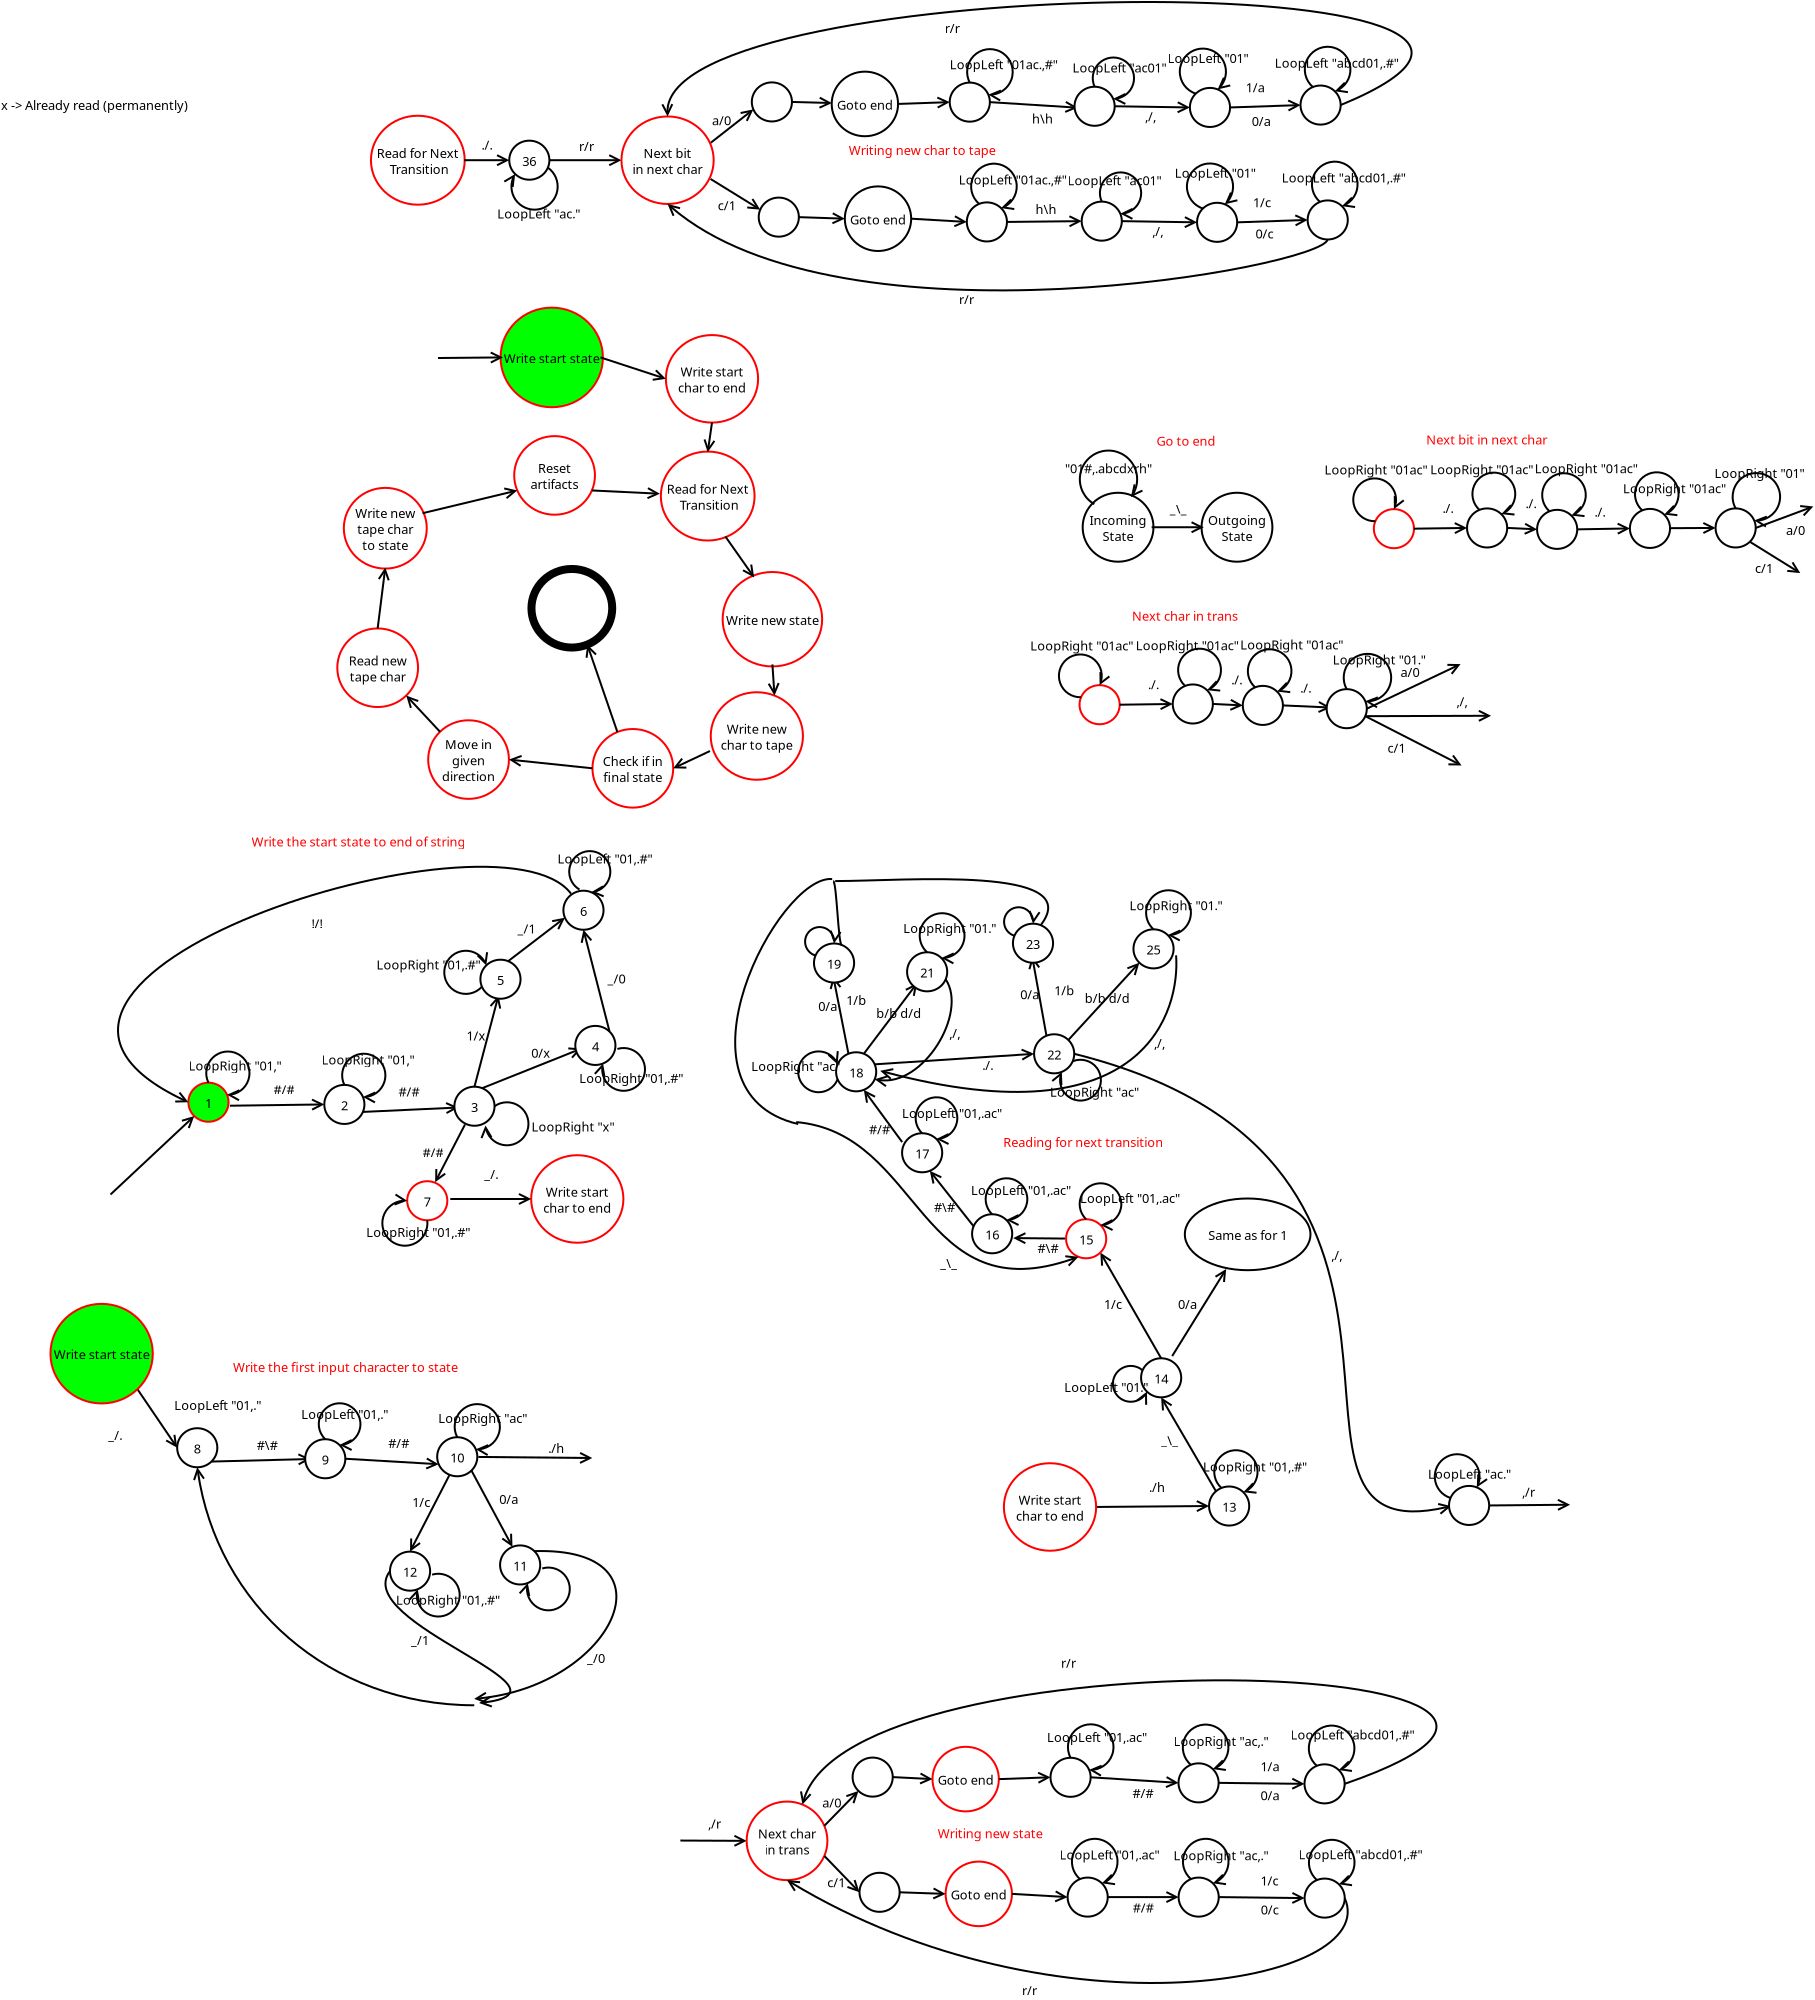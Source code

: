 <?xml version="1.0" encoding="UTF-8"?>
<dia:diagram xmlns:dia="http://www.lysator.liu.se/~alla/dia/">
  <dia:layer name="Background" visible="true" active="true">
    <dia:object type="Standard - Text" version="1" id="O0">
      <dia:attribute name="obj_pos">
        <dia:point val="1.15,4.85"/>
      </dia:attribute>
      <dia:attribute name="obj_bb">
        <dia:rectangle val="1.15,4.21;10.352,4.982"/>
      </dia:attribute>
      <dia:attribute name="text">
        <dia:composite type="text">
          <dia:attribute name="string">
            <dia:string>#x -&gt; Already read (permanently)#</dia:string>
          </dia:attribute>
          <dia:attribute name="font">
            <dia:font family="sans" style="0" name="Helvetica"/>
          </dia:attribute>
          <dia:attribute name="height">
            <dia:real val="0.8"/>
          </dia:attribute>
          <dia:attribute name="pos">
            <dia:point val="1.15,4.85"/>
          </dia:attribute>
          <dia:attribute name="color">
            <dia:color val="#000000"/>
          </dia:attribute>
          <dia:attribute name="alignment">
            <dia:enum val="0"/>
          </dia:attribute>
        </dia:composite>
      </dia:attribute>
      <dia:attribute name="valign">
        <dia:enum val="3"/>
      </dia:attribute>
    </dia:object>
    <dia:object type="Standard - Text" version="1" id="O1">
      <dia:attribute name="obj_pos">
        <dia:point val="12.745,67.95"/>
      </dia:attribute>
      <dia:attribute name="obj_bb">
        <dia:rectangle val="12.745,67.31;23.458,68.882"/>
      </dia:attribute>
      <dia:attribute name="text">
        <dia:composite type="text">
          <dia:attribute name="string">
            <dia:string>#Write the first input character to state
#</dia:string>
          </dia:attribute>
          <dia:attribute name="font">
            <dia:font family="sans" style="0" name="Helvetica"/>
          </dia:attribute>
          <dia:attribute name="height">
            <dia:real val="0.8"/>
          </dia:attribute>
          <dia:attribute name="pos">
            <dia:point val="12.745,67.95"/>
          </dia:attribute>
          <dia:attribute name="color">
            <dia:color val="#ff0000"/>
          </dia:attribute>
          <dia:attribute name="alignment">
            <dia:enum val="0"/>
          </dia:attribute>
        </dia:composite>
      </dia:attribute>
      <dia:attribute name="valign">
        <dia:enum val="3"/>
      </dia:attribute>
    </dia:object>
    <dia:object type="Standard - Text" version="1" id="O2">
      <dia:attribute name="obj_pos">
        <dia:point val="30.445,82.5"/>
      </dia:attribute>
      <dia:attribute name="obj_bb">
        <dia:rectangle val="30.445,81.86;31.39,82.632"/>
      </dia:attribute>
      <dia:attribute name="text">
        <dia:composite type="text">
          <dia:attribute name="string">
            <dia:string>#_/0#</dia:string>
          </dia:attribute>
          <dia:attribute name="font">
            <dia:font family="sans" style="0" name="Helvetica"/>
          </dia:attribute>
          <dia:attribute name="height">
            <dia:real val="0.8"/>
          </dia:attribute>
          <dia:attribute name="pos">
            <dia:point val="30.445,82.5"/>
          </dia:attribute>
          <dia:attribute name="color">
            <dia:color val="#000000"/>
          </dia:attribute>
          <dia:attribute name="alignment">
            <dia:enum val="0"/>
          </dia:attribute>
        </dia:composite>
      </dia:attribute>
      <dia:attribute name="valign">
        <dia:enum val="3"/>
      </dia:attribute>
    </dia:object>
    <dia:object type="Standard - Line" version="0" id="O3">
      <dia:attribute name="obj_pos">
        <dia:point val="36.628,6.494"/>
      </dia:attribute>
      <dia:attribute name="obj_bb">
        <dia:rectangle val="36.558,4.75;38.855,6.564"/>
      </dia:attribute>
      <dia:attribute name="conn_endpoints">
        <dia:point val="36.628,6.494"/>
        <dia:point val="38.767,4.82"/>
      </dia:attribute>
      <dia:attribute name="numcp">
        <dia:int val="1"/>
      </dia:attribute>
      <dia:attribute name="end_arrow">
        <dia:enum val="1"/>
      </dia:attribute>
      <dia:attribute name="end_arrow_length">
        <dia:real val="0.5"/>
      </dia:attribute>
      <dia:attribute name="end_arrow_width">
        <dia:real val="0.5"/>
      </dia:attribute>
      <dia:connections>
        <dia:connection handle="1" to="O7" connection="9"/>
      </dia:connections>
    </dia:object>
    <dia:object type="Standard - Line" version="0" id="O4">
      <dia:attribute name="obj_pos">
        <dia:point val="36.628,8.298"/>
      </dia:attribute>
      <dia:attribute name="obj_bb">
        <dia:rectangle val="36.56,8.23;39.208,9.901"/>
      </dia:attribute>
      <dia:attribute name="conn_endpoints">
        <dia:point val="36.628,8.298"/>
        <dia:point val="39.112,9.832"/>
      </dia:attribute>
      <dia:attribute name="numcp">
        <dia:int val="1"/>
      </dia:attribute>
      <dia:attribute name="end_arrow">
        <dia:enum val="1"/>
      </dia:attribute>
      <dia:attribute name="end_arrow_length">
        <dia:real val="0.5"/>
      </dia:attribute>
      <dia:attribute name="end_arrow_width">
        <dia:real val="0.5"/>
      </dia:attribute>
      <dia:connections>
        <dia:connection handle="1" to="O8" connection="7"/>
      </dia:connections>
    </dia:object>
    <dia:object type="Standard - Text" version="1" id="O5">
      <dia:attribute name="obj_pos">
        <dia:point val="36.696,5.609"/>
      </dia:attribute>
      <dia:attribute name="obj_bb">
        <dia:rectangle val="36.696,4.969;37.626,5.742"/>
      </dia:attribute>
      <dia:attribute name="text">
        <dia:composite type="text">
          <dia:attribute name="string">
            <dia:string>#a/0#</dia:string>
          </dia:attribute>
          <dia:attribute name="font">
            <dia:font family="sans" style="0" name="Helvetica"/>
          </dia:attribute>
          <dia:attribute name="height">
            <dia:real val="0.8"/>
          </dia:attribute>
          <dia:attribute name="pos">
            <dia:point val="36.696,5.609"/>
          </dia:attribute>
          <dia:attribute name="color">
            <dia:color val="#000000"/>
          </dia:attribute>
          <dia:attribute name="alignment">
            <dia:enum val="0"/>
          </dia:attribute>
        </dia:composite>
      </dia:attribute>
      <dia:attribute name="valign">
        <dia:enum val="3"/>
      </dia:attribute>
    </dia:object>
    <dia:object type="Standard - Text" version="1" id="O6">
      <dia:attribute name="obj_pos">
        <dia:point val="36.991,9.859"/>
      </dia:attribute>
      <dia:attribute name="obj_bb">
        <dia:rectangle val="36.991,9.219;37.881,9.992"/>
      </dia:attribute>
      <dia:attribute name="text">
        <dia:composite type="text">
          <dia:attribute name="string">
            <dia:string>#c/1#</dia:string>
          </dia:attribute>
          <dia:attribute name="font">
            <dia:font family="sans" style="0" name="Helvetica"/>
          </dia:attribute>
          <dia:attribute name="height">
            <dia:real val="0.8"/>
          </dia:attribute>
          <dia:attribute name="pos">
            <dia:point val="36.991,9.859"/>
          </dia:attribute>
          <dia:attribute name="color">
            <dia:color val="#000000"/>
          </dia:attribute>
          <dia:attribute name="alignment">
            <dia:enum val="0"/>
          </dia:attribute>
        </dia:composite>
      </dia:attribute>
      <dia:attribute name="valign">
        <dia:enum val="3"/>
      </dia:attribute>
    </dia:object>
    <dia:object type="Flowchart - Ellipse" version="0" id="O7">
      <dia:attribute name="obj_pos">
        <dia:point val="38.691,3.469"/>
      </dia:attribute>
      <dia:attribute name="obj_bb">
        <dia:rectangle val="38.641,3.419;40.748,5.473"/>
      </dia:attribute>
      <dia:attribute name="elem_corner">
        <dia:point val="38.691,3.469"/>
      </dia:attribute>
      <dia:attribute name="elem_width">
        <dia:real val="2.007"/>
      </dia:attribute>
      <dia:attribute name="elem_height">
        <dia:real val="1.953"/>
      </dia:attribute>
      <dia:attribute name="border_width">
        <dia:real val="0.1"/>
      </dia:attribute>
      <dia:attribute name="show_background">
        <dia:boolean val="true"/>
      </dia:attribute>
      <dia:attribute name="padding">
        <dia:real val="0.05"/>
      </dia:attribute>
      <dia:attribute name="text">
        <dia:composite type="text">
          <dia:attribute name="string">
            <dia:string>##</dia:string>
          </dia:attribute>
          <dia:attribute name="font">
            <dia:font family="sans" style="0" name="Helvetica"/>
          </dia:attribute>
          <dia:attribute name="height">
            <dia:real val="0.8"/>
          </dia:attribute>
          <dia:attribute name="pos">
            <dia:point val="39.694,4.686"/>
          </dia:attribute>
          <dia:attribute name="color">
            <dia:color val="#000000"/>
          </dia:attribute>
          <dia:attribute name="alignment">
            <dia:enum val="1"/>
          </dia:attribute>
        </dia:composite>
      </dia:attribute>
    </dia:object>
    <dia:object type="Flowchart - Ellipse" version="0" id="O8">
      <dia:attribute name="obj_pos">
        <dia:point val="39.036,9.229"/>
      </dia:attribute>
      <dia:attribute name="obj_bb">
        <dia:rectangle val="38.986,9.179;41.093,11.233"/>
      </dia:attribute>
      <dia:attribute name="elem_corner">
        <dia:point val="39.036,9.229"/>
      </dia:attribute>
      <dia:attribute name="elem_width">
        <dia:real val="2.007"/>
      </dia:attribute>
      <dia:attribute name="elem_height">
        <dia:real val="1.953"/>
      </dia:attribute>
      <dia:attribute name="border_width">
        <dia:real val="0.1"/>
      </dia:attribute>
      <dia:attribute name="show_background">
        <dia:boolean val="true"/>
      </dia:attribute>
      <dia:attribute name="padding">
        <dia:real val="0.05"/>
      </dia:attribute>
      <dia:attribute name="text">
        <dia:composite type="text">
          <dia:attribute name="string">
            <dia:string>##</dia:string>
          </dia:attribute>
          <dia:attribute name="font">
            <dia:font family="sans" style="0" name="Helvetica"/>
          </dia:attribute>
          <dia:attribute name="height">
            <dia:real val="0.8"/>
          </dia:attribute>
          <dia:attribute name="pos">
            <dia:point val="40.039,10.446"/>
          </dia:attribute>
          <dia:attribute name="color">
            <dia:color val="#000000"/>
          </dia:attribute>
          <dia:attribute name="alignment">
            <dia:enum val="1"/>
          </dia:attribute>
        </dia:composite>
      </dia:attribute>
    </dia:object>
    <dia:object type="Standard - Line" version="0" id="O9">
      <dia:attribute name="obj_pos">
        <dia:point val="40.698,4.446"/>
      </dia:attribute>
      <dia:attribute name="obj_bb">
        <dia:rectangle val="40.646,4.155;42.804,4.817"/>
      </dia:attribute>
      <dia:attribute name="conn_endpoints">
        <dia:point val="40.698,4.446"/>
        <dia:point val="42.692,4.501"/>
      </dia:attribute>
      <dia:attribute name="numcp">
        <dia:int val="1"/>
      </dia:attribute>
      <dia:attribute name="end_arrow">
        <dia:enum val="1"/>
      </dia:attribute>
      <dia:attribute name="end_arrow_length">
        <dia:real val="0.5"/>
      </dia:attribute>
      <dia:attribute name="end_arrow_width">
        <dia:real val="0.5"/>
      </dia:attribute>
      <dia:connections>
        <dia:connection handle="0" to="O7" connection="0"/>
        <dia:connection handle="1" to="O10" connection="16"/>
      </dia:connections>
    </dia:object>
    <dia:object type="Flowchart - Ellipse" version="0" id="O10">
      <dia:attribute name="obj_pos">
        <dia:point val="42.685,2.931"/>
      </dia:attribute>
      <dia:attribute name="obj_bb">
        <dia:rectangle val="42.635,2.881;46.054,6.211"/>
      </dia:attribute>
      <dia:attribute name="elem_corner">
        <dia:point val="42.685,2.931"/>
      </dia:attribute>
      <dia:attribute name="elem_width">
        <dia:real val="3.318"/>
      </dia:attribute>
      <dia:attribute name="elem_height">
        <dia:real val="3.23"/>
      </dia:attribute>
      <dia:attribute name="border_width">
        <dia:real val="0.1"/>
      </dia:attribute>
      <dia:attribute name="show_background">
        <dia:boolean val="true"/>
      </dia:attribute>
      <dia:attribute name="padding">
        <dia:real val="0.05"/>
      </dia:attribute>
      <dia:attribute name="text">
        <dia:composite type="text">
          <dia:attribute name="string">
            <dia:string>#Goto end#</dia:string>
          </dia:attribute>
          <dia:attribute name="font">
            <dia:font family="sans" style="0" name="Helvetica"/>
          </dia:attribute>
          <dia:attribute name="height">
            <dia:real val="0.8"/>
          </dia:attribute>
          <dia:attribute name="pos">
            <dia:point val="44.344,4.786"/>
          </dia:attribute>
          <dia:attribute name="color">
            <dia:color val="#000000"/>
          </dia:attribute>
          <dia:attribute name="alignment">
            <dia:enum val="1"/>
          </dia:attribute>
        </dia:composite>
      </dia:attribute>
    </dia:object>
    <dia:object type="Flowchart - Ellipse" version="0" id="O11">
      <dia:attribute name="obj_pos">
        <dia:point val="43.341,8.669"/>
      </dia:attribute>
      <dia:attribute name="obj_bb">
        <dia:rectangle val="43.291,8.619;46.709,11.95"/>
      </dia:attribute>
      <dia:attribute name="elem_corner">
        <dia:point val="43.341,8.669"/>
      </dia:attribute>
      <dia:attribute name="elem_width">
        <dia:real val="3.318"/>
      </dia:attribute>
      <dia:attribute name="elem_height">
        <dia:real val="3.23"/>
      </dia:attribute>
      <dia:attribute name="border_width">
        <dia:real val="0.1"/>
      </dia:attribute>
      <dia:attribute name="show_background">
        <dia:boolean val="true"/>
      </dia:attribute>
      <dia:attribute name="padding">
        <dia:real val="0.05"/>
      </dia:attribute>
      <dia:attribute name="text">
        <dia:composite type="text">
          <dia:attribute name="string">
            <dia:string>#Goto end#</dia:string>
          </dia:attribute>
          <dia:attribute name="font">
            <dia:font family="sans" style="0" name="Helvetica"/>
          </dia:attribute>
          <dia:attribute name="height">
            <dia:real val="0.8"/>
          </dia:attribute>
          <dia:attribute name="pos">
            <dia:point val="45.0,10.524"/>
          </dia:attribute>
          <dia:attribute name="color">
            <dia:color val="#000000"/>
          </dia:attribute>
          <dia:attribute name="alignment">
            <dia:enum val="1"/>
          </dia:attribute>
        </dia:composite>
      </dia:attribute>
    </dia:object>
    <dia:object type="Standard - Line" version="0" id="O12">
      <dia:attribute name="obj_pos">
        <dia:point val="41.043,10.206"/>
      </dia:attribute>
      <dia:attribute name="obj_bb">
        <dia:rectangle val="40.991,9.935;43.453,10.597"/>
      </dia:attribute>
      <dia:attribute name="conn_endpoints">
        <dia:point val="41.043,10.206"/>
        <dia:point val="43.341,10.284"/>
      </dia:attribute>
      <dia:attribute name="numcp">
        <dia:int val="1"/>
      </dia:attribute>
      <dia:attribute name="end_arrow">
        <dia:enum val="1"/>
      </dia:attribute>
      <dia:attribute name="end_arrow_length">
        <dia:real val="0.5"/>
      </dia:attribute>
      <dia:attribute name="end_arrow_width">
        <dia:real val="0.5"/>
      </dia:attribute>
      <dia:connections>
        <dia:connection handle="0" to="O8" connection="0"/>
        <dia:connection handle="1" to="O11" connection="8"/>
      </dia:connections>
    </dia:object>
    <dia:object type="Standard - Line" version="0" id="O13">
      <dia:attribute name="obj_pos">
        <dia:point val="46.004,4.546"/>
      </dia:attribute>
      <dia:attribute name="obj_bb">
        <dia:rectangle val="45.952,4.145;48.698,4.806"/>
      </dia:attribute>
      <dia:attribute name="conn_endpoints">
        <dia:point val="46.004,4.546"/>
        <dia:point val="48.586,4.456"/>
      </dia:attribute>
      <dia:attribute name="numcp">
        <dia:int val="1"/>
      </dia:attribute>
      <dia:attribute name="end_arrow">
        <dia:enum val="1"/>
      </dia:attribute>
      <dia:attribute name="end_arrow_length">
        <dia:real val="0.5"/>
      </dia:attribute>
      <dia:attribute name="end_arrow_width">
        <dia:real val="0.5"/>
      </dia:attribute>
      <dia:connections>
        <dia:connection handle="0" to="O10" connection="0"/>
        <dia:connection handle="1" to="O16" connection="8"/>
      </dia:connections>
    </dia:object>
    <dia:object type="Standard - Line" version="0" id="O14">
      <dia:attribute name="obj_pos">
        <dia:point val="46.659,10.284"/>
      </dia:attribute>
      <dia:attribute name="obj_bb">
        <dia:rectangle val="46.607,10.084;49.553,10.745"/>
      </dia:attribute>
      <dia:attribute name="conn_endpoints">
        <dia:point val="46.659,10.284"/>
        <dia:point val="49.441,10.446"/>
      </dia:attribute>
      <dia:attribute name="numcp">
        <dia:int val="1"/>
      </dia:attribute>
      <dia:attribute name="end_arrow">
        <dia:enum val="1"/>
      </dia:attribute>
      <dia:attribute name="end_arrow_length">
        <dia:real val="0.5"/>
      </dia:attribute>
      <dia:attribute name="end_arrow_width">
        <dia:real val="0.5"/>
      </dia:attribute>
      <dia:connections>
        <dia:connection handle="0" to="O11" connection="0"/>
        <dia:connection handle="1" to="O15" connection="8"/>
      </dia:connections>
    </dia:object>
    <dia:object type="Flowchart - Ellipse" version="0" id="O15">
      <dia:attribute name="obj_pos">
        <dia:point val="49.441,9.469"/>
      </dia:attribute>
      <dia:attribute name="obj_bb">
        <dia:rectangle val="49.391,9.419;51.498,11.473"/>
      </dia:attribute>
      <dia:attribute name="elem_corner">
        <dia:point val="49.441,9.469"/>
      </dia:attribute>
      <dia:attribute name="elem_width">
        <dia:real val="2.007"/>
      </dia:attribute>
      <dia:attribute name="elem_height">
        <dia:real val="1.953"/>
      </dia:attribute>
      <dia:attribute name="border_width">
        <dia:real val="0.1"/>
      </dia:attribute>
      <dia:attribute name="show_background">
        <dia:boolean val="true"/>
      </dia:attribute>
      <dia:attribute name="padding">
        <dia:real val="0.05"/>
      </dia:attribute>
      <dia:attribute name="text">
        <dia:composite type="text">
          <dia:attribute name="string">
            <dia:string>##</dia:string>
          </dia:attribute>
          <dia:attribute name="font">
            <dia:font family="sans" style="0" name="Helvetica"/>
          </dia:attribute>
          <dia:attribute name="height">
            <dia:real val="0.8"/>
          </dia:attribute>
          <dia:attribute name="pos">
            <dia:point val="50.444,10.686"/>
          </dia:attribute>
          <dia:attribute name="color">
            <dia:color val="#000000"/>
          </dia:attribute>
          <dia:attribute name="alignment">
            <dia:enum val="1"/>
          </dia:attribute>
        </dia:composite>
      </dia:attribute>
    </dia:object>
    <dia:object type="Flowchart - Ellipse" version="0" id="O16">
      <dia:attribute name="obj_pos">
        <dia:point val="48.586,3.479"/>
      </dia:attribute>
      <dia:attribute name="obj_bb">
        <dia:rectangle val="48.536,3.429;50.643,5.483"/>
      </dia:attribute>
      <dia:attribute name="elem_corner">
        <dia:point val="48.586,3.479"/>
      </dia:attribute>
      <dia:attribute name="elem_width">
        <dia:real val="2.007"/>
      </dia:attribute>
      <dia:attribute name="elem_height">
        <dia:real val="1.953"/>
      </dia:attribute>
      <dia:attribute name="border_width">
        <dia:real val="0.1"/>
      </dia:attribute>
      <dia:attribute name="show_background">
        <dia:boolean val="true"/>
      </dia:attribute>
      <dia:attribute name="padding">
        <dia:real val="0.05"/>
      </dia:attribute>
      <dia:attribute name="text">
        <dia:composite type="text">
          <dia:attribute name="string">
            <dia:string>##</dia:string>
          </dia:attribute>
          <dia:attribute name="font">
            <dia:font family="sans" style="0" name="Helvetica"/>
          </dia:attribute>
          <dia:attribute name="height">
            <dia:real val="0.8"/>
          </dia:attribute>
          <dia:attribute name="pos">
            <dia:point val="49.59,4.696"/>
          </dia:attribute>
          <dia:attribute name="color">
            <dia:color val="#000000"/>
          </dia:attribute>
          <dia:attribute name="alignment">
            <dia:enum val="1"/>
          </dia:attribute>
        </dia:composite>
      </dia:attribute>
    </dia:object>
    <dia:object type="Standard - Arc" version="0" id="O17">
      <dia:attribute name="obj_pos">
        <dia:point val="49.589,3.479"/>
      </dia:attribute>
      <dia:attribute name="obj_bb">
        <dia:rectangle val="49.407,1.756;51.786,4.459"/>
      </dia:attribute>
      <dia:attribute name="conn_endpoints">
        <dia:point val="49.589,3.479"/>
        <dia:point val="50.516,4.082"/>
      </dia:attribute>
      <dia:attribute name="curve_distance">
        <dia:real val="-2.136"/>
      </dia:attribute>
      <dia:attribute name="end_arrow">
        <dia:enum val="1"/>
      </dia:attribute>
      <dia:attribute name="end_arrow_length">
        <dia:real val="0.5"/>
      </dia:attribute>
      <dia:attribute name="end_arrow_width">
        <dia:real val="0.5"/>
      </dia:attribute>
      <dia:connections>
        <dia:connection handle="0" to="O16" connection="4"/>
        <dia:connection handle="1" to="O16" connection="1"/>
      </dia:connections>
    </dia:object>
    <dia:object type="Standard - Text" version="1" id="O18">
      <dia:attribute name="obj_pos">
        <dia:point val="48.591,2.809"/>
      </dia:attribute>
      <dia:attribute name="obj_bb">
        <dia:rectangle val="48.591,2.169;53.934,2.942"/>
      </dia:attribute>
      <dia:attribute name="text">
        <dia:composite type="text">
          <dia:attribute name="string">
            <dia:string>#LoopLeft "01ac.,#"#</dia:string>
          </dia:attribute>
          <dia:attribute name="font">
            <dia:font family="sans" style="0" name="Helvetica"/>
          </dia:attribute>
          <dia:attribute name="height">
            <dia:real val="0.8"/>
          </dia:attribute>
          <dia:attribute name="pos">
            <dia:point val="48.591,2.809"/>
          </dia:attribute>
          <dia:attribute name="color">
            <dia:color val="#000000"/>
          </dia:attribute>
          <dia:attribute name="alignment">
            <dia:enum val="0"/>
          </dia:attribute>
        </dia:composite>
      </dia:attribute>
      <dia:attribute name="valign">
        <dia:enum val="3"/>
      </dia:attribute>
    </dia:object>
    <dia:object type="Standard - Text" version="1" id="O19">
      <dia:attribute name="obj_pos">
        <dia:point val="49.036,8.569"/>
      </dia:attribute>
      <dia:attribute name="obj_bb">
        <dia:rectangle val="49.036,7.929;54.379,8.702"/>
      </dia:attribute>
      <dia:attribute name="text">
        <dia:composite type="text">
          <dia:attribute name="string">
            <dia:string>#LoopLeft "01ac.,#"#</dia:string>
          </dia:attribute>
          <dia:attribute name="font">
            <dia:font family="sans" style="0" name="Helvetica"/>
          </dia:attribute>
          <dia:attribute name="height">
            <dia:real val="0.8"/>
          </dia:attribute>
          <dia:attribute name="pos">
            <dia:point val="49.036,8.569"/>
          </dia:attribute>
          <dia:attribute name="color">
            <dia:color val="#000000"/>
          </dia:attribute>
          <dia:attribute name="alignment">
            <dia:enum val="0"/>
          </dia:attribute>
        </dia:composite>
      </dia:attribute>
      <dia:attribute name="valign">
        <dia:enum val="3"/>
      </dia:attribute>
    </dia:object>
    <dia:object type="Standard - Arc" version="0" id="O20">
      <dia:attribute name="obj_pos">
        <dia:point val="50.06,9.544"/>
      </dia:attribute>
      <dia:attribute name="obj_bb">
        <dia:rectangle val="49.606,7.482;51.987,9.864"/>
      </dia:attribute>
      <dia:attribute name="conn_endpoints">
        <dia:point val="50.06,9.544"/>
        <dia:point val="51.154,9.756"/>
      </dia:attribute>
      <dia:attribute name="curve_distance">
        <dia:real val="-2.136"/>
      </dia:attribute>
      <dia:attribute name="end_arrow">
        <dia:enum val="1"/>
      </dia:attribute>
      <dia:attribute name="end_arrow_length">
        <dia:real val="0.5"/>
      </dia:attribute>
      <dia:attribute name="end_arrow_width">
        <dia:real val="0.5"/>
      </dia:attribute>
      <dia:connections>
        <dia:connection handle="0" to="O15" connection="5"/>
        <dia:connection handle="1" to="O15" connection="2"/>
      </dia:connections>
    </dia:object>
    <dia:object type="Standard - Line" version="0" id="O21">
      <dia:attribute name="obj_pos">
        <dia:point val="51.448,10.446"/>
      </dia:attribute>
      <dia:attribute name="obj_bb">
        <dia:rectangle val="51.397,10.081;55.296,10.743"/>
      </dia:attribute>
      <dia:attribute name="conn_endpoints">
        <dia:point val="51.448,10.446"/>
        <dia:point val="55.184,10.406"/>
      </dia:attribute>
      <dia:attribute name="numcp">
        <dia:int val="1"/>
      </dia:attribute>
      <dia:attribute name="end_arrow">
        <dia:enum val="1"/>
      </dia:attribute>
      <dia:attribute name="end_arrow_length">
        <dia:real val="0.5"/>
      </dia:attribute>
      <dia:attribute name="end_arrow_width">
        <dia:real val="0.5"/>
      </dia:attribute>
      <dia:connections>
        <dia:connection handle="0" to="O15" connection="0"/>
        <dia:connection handle="1" to="O305" connection="8"/>
      </dia:connections>
    </dia:object>
    <dia:object type="Standard - Text" version="1" id="O22">
      <dia:attribute name="obj_pos">
        <dia:point val="36.996,5.409"/>
      </dia:attribute>
      <dia:attribute name="obj_bb">
        <dia:rectangle val="36.996,4.769;36.996,5.542"/>
      </dia:attribute>
      <dia:attribute name="text">
        <dia:composite type="text">
          <dia:attribute name="string">
            <dia:string>##</dia:string>
          </dia:attribute>
          <dia:attribute name="font">
            <dia:font family="sans" style="0" name="Helvetica"/>
          </dia:attribute>
          <dia:attribute name="height">
            <dia:real val="0.8"/>
          </dia:attribute>
          <dia:attribute name="pos">
            <dia:point val="36.996,5.409"/>
          </dia:attribute>
          <dia:attribute name="color">
            <dia:color val="#000000"/>
          </dia:attribute>
          <dia:attribute name="alignment">
            <dia:enum val="0"/>
          </dia:attribute>
        </dia:composite>
      </dia:attribute>
      <dia:attribute name="valign">
        <dia:enum val="3"/>
      </dia:attribute>
    </dia:object>
    <dia:object type="Standard - Text" version="1" id="O23">
      <dia:attribute name="obj_pos">
        <dia:point val="49.046,14.559"/>
      </dia:attribute>
      <dia:attribute name="obj_bb">
        <dia:rectangle val="49.046,13.919;49.751,14.692"/>
      </dia:attribute>
      <dia:attribute name="text">
        <dia:composite type="text">
          <dia:attribute name="string">
            <dia:string>#r/r#</dia:string>
          </dia:attribute>
          <dia:attribute name="font">
            <dia:font family="sans" style="0" name="Helvetica"/>
          </dia:attribute>
          <dia:attribute name="height">
            <dia:real val="0.8"/>
          </dia:attribute>
          <dia:attribute name="pos">
            <dia:point val="49.046,14.559"/>
          </dia:attribute>
          <dia:attribute name="color">
            <dia:color val="#000000"/>
          </dia:attribute>
          <dia:attribute name="alignment">
            <dia:enum val="0"/>
          </dia:attribute>
        </dia:composite>
      </dia:attribute>
      <dia:attribute name="valign">
        <dia:enum val="3"/>
      </dia:attribute>
    </dia:object>
    <dia:object type="Standard - Line" version="0" id="O24">
      <dia:attribute name="obj_pos">
        <dia:point val="50.593,4.456"/>
      </dia:attribute>
      <dia:attribute name="obj_bb">
        <dia:rectangle val="50.54,4.369;55.098,5.03"/>
      </dia:attribute>
      <dia:attribute name="conn_endpoints">
        <dia:point val="50.593,4.456"/>
        <dia:point val="54.986,4.734"/>
      </dia:attribute>
      <dia:attribute name="numcp">
        <dia:int val="1"/>
      </dia:attribute>
      <dia:attribute name="end_arrow">
        <dia:enum val="1"/>
      </dia:attribute>
      <dia:attribute name="end_arrow_length">
        <dia:real val="0.5"/>
      </dia:attribute>
      <dia:attribute name="end_arrow_width">
        <dia:real val="0.5"/>
      </dia:attribute>
      <dia:connections>
        <dia:connection handle="0" to="O16" connection="0"/>
      </dia:connections>
    </dia:object>
    <dia:object type="Standard - Text" version="1" id="O25">
      <dia:attribute name="obj_pos">
        <dia:point val="48.341,1.004"/>
      </dia:attribute>
      <dia:attribute name="obj_bb">
        <dia:rectangle val="48.341,0.364;49.046,1.136"/>
      </dia:attribute>
      <dia:attribute name="text">
        <dia:composite type="text">
          <dia:attribute name="string">
            <dia:string>#r/r#</dia:string>
          </dia:attribute>
          <dia:attribute name="font">
            <dia:font family="sans" style="0" name="Helvetica"/>
          </dia:attribute>
          <dia:attribute name="height">
            <dia:real val="0.8"/>
          </dia:attribute>
          <dia:attribute name="pos">
            <dia:point val="48.341,1.004"/>
          </dia:attribute>
          <dia:attribute name="color">
            <dia:color val="#000000"/>
          </dia:attribute>
          <dia:attribute name="alignment">
            <dia:enum val="0"/>
          </dia:attribute>
        </dia:composite>
      </dia:attribute>
      <dia:attribute name="valign">
        <dia:enum val="3"/>
      </dia:attribute>
    </dia:object>
    <dia:object type="Standard - Text" version="1" id="O26">
      <dia:attribute name="obj_pos">
        <dia:point val="43.537,7.101"/>
      </dia:attribute>
      <dia:attribute name="obj_bb">
        <dia:rectangle val="43.537,6.461;50.559,8.034"/>
      </dia:attribute>
      <dia:attribute name="text">
        <dia:composite type="text">
          <dia:attribute name="string">
            <dia:string>#Writing new char to tape
#</dia:string>
          </dia:attribute>
          <dia:attribute name="font">
            <dia:font family="sans" style="0" name="Helvetica"/>
          </dia:attribute>
          <dia:attribute name="height">
            <dia:real val="0.8"/>
          </dia:attribute>
          <dia:attribute name="pos">
            <dia:point val="43.537,7.101"/>
          </dia:attribute>
          <dia:attribute name="color">
            <dia:color val="#ff0000"/>
          </dia:attribute>
          <dia:attribute name="alignment">
            <dia:enum val="0"/>
          </dia:attribute>
        </dia:composite>
      </dia:attribute>
      <dia:attribute name="valign">
        <dia:enum val="3"/>
      </dia:attribute>
    </dia:object>
    <dia:object type="Flowchart - Ellipse" version="0" id="O27">
      <dia:attribute name="obj_pos">
        <dia:point val="9.959,70.76"/>
      </dia:attribute>
      <dia:attribute name="obj_bb">
        <dia:rectangle val="9.909,70.71;12.016,72.763"/>
      </dia:attribute>
      <dia:attribute name="elem_corner">
        <dia:point val="9.959,70.76"/>
      </dia:attribute>
      <dia:attribute name="elem_width">
        <dia:real val="2.007"/>
      </dia:attribute>
      <dia:attribute name="elem_height">
        <dia:real val="1.953"/>
      </dia:attribute>
      <dia:attribute name="border_width">
        <dia:real val="0.1"/>
      </dia:attribute>
      <dia:attribute name="show_background">
        <dia:boolean val="true"/>
      </dia:attribute>
      <dia:attribute name="padding">
        <dia:real val="0.05"/>
      </dia:attribute>
      <dia:attribute name="text">
        <dia:composite type="text">
          <dia:attribute name="string">
            <dia:string>#8#</dia:string>
          </dia:attribute>
          <dia:attribute name="font">
            <dia:font family="sans" style="0" name="Helvetica"/>
          </dia:attribute>
          <dia:attribute name="height">
            <dia:real val="0.8"/>
          </dia:attribute>
          <dia:attribute name="pos">
            <dia:point val="10.963,71.977"/>
          </dia:attribute>
          <dia:attribute name="color">
            <dia:color val="#000000"/>
          </dia:attribute>
          <dia:attribute name="alignment">
            <dia:enum val="1"/>
          </dia:attribute>
        </dia:composite>
      </dia:attribute>
    </dia:object>
    <dia:object type="Standard - Text" version="1" id="O28">
      <dia:attribute name="obj_pos">
        <dia:point val="9.809,69.85"/>
      </dia:attribute>
      <dia:attribute name="obj_bb">
        <dia:rectangle val="9.809,69.21;14.057,69.983"/>
      </dia:attribute>
      <dia:attribute name="text">
        <dia:composite type="text">
          <dia:attribute name="string">
            <dia:string>#LoopLeft "01,."#</dia:string>
          </dia:attribute>
          <dia:attribute name="font">
            <dia:font family="sans" style="0" name="Helvetica"/>
          </dia:attribute>
          <dia:attribute name="height">
            <dia:real val="0.8"/>
          </dia:attribute>
          <dia:attribute name="pos">
            <dia:point val="9.809,69.85"/>
          </dia:attribute>
          <dia:attribute name="color">
            <dia:color val="#000000"/>
          </dia:attribute>
          <dia:attribute name="alignment">
            <dia:enum val="0"/>
          </dia:attribute>
        </dia:composite>
      </dia:attribute>
      <dia:attribute name="valign">
        <dia:enum val="3"/>
      </dia:attribute>
    </dia:object>
    <dia:object type="Standard - Line" version="0" id="O29">
      <dia:attribute name="obj_pos">
        <dia:point val="11.672,72.427"/>
      </dia:attribute>
      <dia:attribute name="obj_bb">
        <dia:rectangle val="11.621,71.983;16.747,72.645"/>
      </dia:attribute>
      <dia:attribute name="conn_endpoints">
        <dia:point val="11.672,72.427"/>
        <dia:point val="16.635,72.3"/>
      </dia:attribute>
      <dia:attribute name="numcp">
        <dia:int val="1"/>
      </dia:attribute>
      <dia:attribute name="end_arrow">
        <dia:enum val="1"/>
      </dia:attribute>
      <dia:attribute name="end_arrow_length">
        <dia:real val="0.5"/>
      </dia:attribute>
      <dia:attribute name="end_arrow_width">
        <dia:real val="0.5"/>
      </dia:attribute>
      <dia:connections>
        <dia:connection handle="0" to="O27" connection="14"/>
      </dia:connections>
    </dia:object>
    <dia:object type="Standard - Text" version="1" id="O30">
      <dia:attribute name="obj_pos">
        <dia:point val="13.935,71.85"/>
      </dia:attribute>
      <dia:attribute name="obj_bb">
        <dia:rectangle val="13.935,71.21;15.11,71.983"/>
      </dia:attribute>
      <dia:attribute name="text">
        <dia:composite type="text">
          <dia:attribute name="string">
            <dia:string>##\##</dia:string>
          </dia:attribute>
          <dia:attribute name="font">
            <dia:font family="sans" style="0" name="Helvetica"/>
          </dia:attribute>
          <dia:attribute name="height">
            <dia:real val="0.8"/>
          </dia:attribute>
          <dia:attribute name="pos">
            <dia:point val="13.935,71.85"/>
          </dia:attribute>
          <dia:attribute name="color">
            <dia:color val="#000000"/>
          </dia:attribute>
          <dia:attribute name="alignment">
            <dia:enum val="0"/>
          </dia:attribute>
        </dia:composite>
      </dia:attribute>
      <dia:attribute name="valign">
        <dia:enum val="3"/>
      </dia:attribute>
    </dia:object>
    <dia:object type="Flowchart - Ellipse" version="0" id="O31">
      <dia:attribute name="obj_pos">
        <dia:point val="16.359,71.31"/>
      </dia:attribute>
      <dia:attribute name="obj_bb">
        <dia:rectangle val="16.309,71.26;18.416,73.313"/>
      </dia:attribute>
      <dia:attribute name="elem_corner">
        <dia:point val="16.359,71.31"/>
      </dia:attribute>
      <dia:attribute name="elem_width">
        <dia:real val="2.007"/>
      </dia:attribute>
      <dia:attribute name="elem_height">
        <dia:real val="1.953"/>
      </dia:attribute>
      <dia:attribute name="border_width">
        <dia:real val="0.1"/>
      </dia:attribute>
      <dia:attribute name="show_background">
        <dia:boolean val="true"/>
      </dia:attribute>
      <dia:attribute name="padding">
        <dia:real val="0.05"/>
      </dia:attribute>
      <dia:attribute name="text">
        <dia:composite type="text">
          <dia:attribute name="string">
            <dia:string>#9#</dia:string>
          </dia:attribute>
          <dia:attribute name="font">
            <dia:font family="sans" style="0" name="Helvetica"/>
          </dia:attribute>
          <dia:attribute name="height">
            <dia:real val="0.8"/>
          </dia:attribute>
          <dia:attribute name="pos">
            <dia:point val="17.363,72.527"/>
          </dia:attribute>
          <dia:attribute name="color">
            <dia:color val="#000000"/>
          </dia:attribute>
          <dia:attribute name="alignment">
            <dia:enum val="1"/>
          </dia:attribute>
        </dia:composite>
      </dia:attribute>
    </dia:object>
    <dia:object type="Standard - Arc" version="0" id="O32">
      <dia:attribute name="obj_pos">
        <dia:point val="17.363,71.31"/>
      </dia:attribute>
      <dia:attribute name="obj_bb">
        <dia:rectangle val="16.988,69.463;19.172,71.932"/>
      </dia:attribute>
      <dia:attribute name="conn_endpoints">
        <dia:point val="17.363,71.31"/>
        <dia:point val="18.072,71.596"/>
      </dia:attribute>
      <dia:attribute name="curve_distance">
        <dia:real val="-2.011"/>
      </dia:attribute>
      <dia:attribute name="end_arrow">
        <dia:enum val="1"/>
      </dia:attribute>
      <dia:attribute name="end_arrow_length">
        <dia:real val="0.5"/>
      </dia:attribute>
      <dia:attribute name="end_arrow_width">
        <dia:real val="0.5"/>
      </dia:attribute>
      <dia:connections>
        <dia:connection handle="0" to="O31" connection="4"/>
        <dia:connection handle="1" to="O31" connection="2"/>
      </dia:connections>
    </dia:object>
    <dia:object type="Standard - Text" version="1" id="O33">
      <dia:attribute name="obj_pos">
        <dia:point val="16.159,70.298"/>
      </dia:attribute>
      <dia:attribute name="obj_bb">
        <dia:rectangle val="16.159,69.658;20.407,70.43"/>
      </dia:attribute>
      <dia:attribute name="text">
        <dia:composite type="text">
          <dia:attribute name="string">
            <dia:string>#LoopLeft "01,."#</dia:string>
          </dia:attribute>
          <dia:attribute name="font">
            <dia:font family="sans" style="0" name="Helvetica"/>
          </dia:attribute>
          <dia:attribute name="height">
            <dia:real val="0.8"/>
          </dia:attribute>
          <dia:attribute name="pos">
            <dia:point val="16.159,70.298"/>
          </dia:attribute>
          <dia:attribute name="color">
            <dia:color val="#000000"/>
          </dia:attribute>
          <dia:attribute name="alignment">
            <dia:enum val="0"/>
          </dia:attribute>
        </dia:composite>
      </dia:attribute>
      <dia:attribute name="valign">
        <dia:enum val="3"/>
      </dia:attribute>
    </dia:object>
    <dia:object type="Standard - Line" version="0" id="O34">
      <dia:attribute name="obj_pos">
        <dia:point val="18.366,72.287"/>
      </dia:attribute>
      <dia:attribute name="obj_bb">
        <dia:rectangle val="18.313,72.198;23.147,72.859"/>
      </dia:attribute>
      <dia:attribute name="conn_endpoints">
        <dia:point val="18.366,72.287"/>
        <dia:point val="23.035,72.56"/>
      </dia:attribute>
      <dia:attribute name="numcp">
        <dia:int val="1"/>
      </dia:attribute>
      <dia:attribute name="end_arrow">
        <dia:enum val="1"/>
      </dia:attribute>
      <dia:attribute name="end_arrow_length">
        <dia:real val="0.5"/>
      </dia:attribute>
      <dia:attribute name="end_arrow_width">
        <dia:real val="0.5"/>
      </dia:attribute>
      <dia:connections>
        <dia:connection handle="0" to="O31" connection="0"/>
        <dia:connection handle="1" to="O35" connection="9"/>
      </dia:connections>
    </dia:object>
    <dia:object type="Flowchart - Ellipse" version="0" id="O35">
      <dia:attribute name="obj_pos">
        <dia:point val="22.959,71.21"/>
      </dia:attribute>
      <dia:attribute name="obj_bb">
        <dia:rectangle val="22.909,71.16;25.016,73.213"/>
      </dia:attribute>
      <dia:attribute name="elem_corner">
        <dia:point val="22.959,71.21"/>
      </dia:attribute>
      <dia:attribute name="elem_width">
        <dia:real val="2.007"/>
      </dia:attribute>
      <dia:attribute name="elem_height">
        <dia:real val="1.953"/>
      </dia:attribute>
      <dia:attribute name="border_width">
        <dia:real val="0.1"/>
      </dia:attribute>
      <dia:attribute name="show_background">
        <dia:boolean val="true"/>
      </dia:attribute>
      <dia:attribute name="padding">
        <dia:real val="0.05"/>
      </dia:attribute>
      <dia:attribute name="text">
        <dia:composite type="text">
          <dia:attribute name="string">
            <dia:string>#10#</dia:string>
          </dia:attribute>
          <dia:attribute name="font">
            <dia:font family="sans" style="0" name="Helvetica"/>
          </dia:attribute>
          <dia:attribute name="height">
            <dia:real val="0.8"/>
          </dia:attribute>
          <dia:attribute name="pos">
            <dia:point val="23.962,72.427"/>
          </dia:attribute>
          <dia:attribute name="color">
            <dia:color val="#000000"/>
          </dia:attribute>
          <dia:attribute name="alignment">
            <dia:enum val="1"/>
          </dia:attribute>
        </dia:composite>
      </dia:attribute>
    </dia:object>
    <dia:object type="Standard - Text" version="1" id="O36">
      <dia:attribute name="obj_pos">
        <dia:point val="20.514,71.75"/>
      </dia:attribute>
      <dia:attribute name="obj_bb">
        <dia:rectangle val="20.514,71.11;21.689,71.882"/>
      </dia:attribute>
      <dia:attribute name="text">
        <dia:composite type="text">
          <dia:attribute name="string">
            <dia:string>##/##</dia:string>
          </dia:attribute>
          <dia:attribute name="font">
            <dia:font family="sans" style="0" name="Helvetica"/>
          </dia:attribute>
          <dia:attribute name="height">
            <dia:real val="0.8"/>
          </dia:attribute>
          <dia:attribute name="pos">
            <dia:point val="20.514,71.75"/>
          </dia:attribute>
          <dia:attribute name="color">
            <dia:color val="#000000"/>
          </dia:attribute>
          <dia:attribute name="alignment">
            <dia:enum val="0"/>
          </dia:attribute>
        </dia:composite>
      </dia:attribute>
      <dia:attribute name="valign">
        <dia:enum val="3"/>
      </dia:attribute>
    </dia:object>
    <dia:object type="Standard - Arc" version="0" id="O37">
      <dia:attribute name="obj_pos">
        <dia:point val="23.962,71.21"/>
      </dia:attribute>
      <dia:attribute name="obj_bb">
        <dia:rectangle val="23.783,69.504;26.144,72.186"/>
      </dia:attribute>
      <dia:attribute name="conn_endpoints">
        <dia:point val="23.962,71.21"/>
        <dia:point val="24.889,71.813"/>
      </dia:attribute>
      <dia:attribute name="curve_distance">
        <dia:real val="-2.117"/>
      </dia:attribute>
      <dia:attribute name="end_arrow">
        <dia:enum val="1"/>
      </dia:attribute>
      <dia:attribute name="end_arrow_length">
        <dia:real val="0.5"/>
      </dia:attribute>
      <dia:attribute name="end_arrow_width">
        <dia:real val="0.5"/>
      </dia:attribute>
      <dia:connections>
        <dia:connection handle="0" to="O35" connection="4"/>
        <dia:connection handle="1" to="O35" connection="1"/>
      </dia:connections>
    </dia:object>
    <dia:object type="Standard - Text" version="1" id="O38">
      <dia:attribute name="obj_pos">
        <dia:point val="23.014,70.5"/>
      </dia:attribute>
      <dia:attribute name="obj_bb">
        <dia:rectangle val="23.014,69.86;27.199,70.632"/>
      </dia:attribute>
      <dia:attribute name="text">
        <dia:composite type="text">
          <dia:attribute name="string">
            <dia:string>#LoopRight "ac"#</dia:string>
          </dia:attribute>
          <dia:attribute name="font">
            <dia:font family="sans" style="0" name="Helvetica"/>
          </dia:attribute>
          <dia:attribute name="height">
            <dia:real val="0.8"/>
          </dia:attribute>
          <dia:attribute name="pos">
            <dia:point val="23.014,70.5"/>
          </dia:attribute>
          <dia:attribute name="color">
            <dia:color val="#000000"/>
          </dia:attribute>
          <dia:attribute name="alignment">
            <dia:enum val="0"/>
          </dia:attribute>
        </dia:composite>
      </dia:attribute>
      <dia:attribute name="valign">
        <dia:enum val="3"/>
      </dia:attribute>
    </dia:object>
    <dia:object type="Standard - Line" version="0" id="O39">
      <dia:attribute name="obj_pos">
        <dia:point val="24.672,72.877"/>
      </dia:attribute>
      <dia:attribute name="obj_bb">
        <dia:rectangle val="24.604,72.81;26.793,76.793"/>
      </dia:attribute>
      <dia:attribute name="conn_endpoints">
        <dia:point val="24.672,72.877"/>
        <dia:point val="26.723,76.694"/>
      </dia:attribute>
      <dia:attribute name="numcp">
        <dia:int val="1"/>
      </dia:attribute>
      <dia:attribute name="end_arrow">
        <dia:enum val="1"/>
      </dia:attribute>
      <dia:attribute name="end_arrow_length">
        <dia:real val="0.5"/>
      </dia:attribute>
      <dia:attribute name="end_arrow_width">
        <dia:real val="0.5"/>
      </dia:attribute>
      <dia:connections>
        <dia:connection handle="0" to="O35" connection="14"/>
        <dia:connection handle="1" to="O41" connection="5"/>
      </dia:connections>
    </dia:object>
    <dia:object type="Standard - Line" version="0" id="O40">
      <dia:attribute name="obj_pos">
        <dia:point val="23.578,73.089"/>
      </dia:attribute>
      <dia:attribute name="obj_bb">
        <dia:rectangle val="21.532,73.022;23.646,77.029"/>
      </dia:attribute>
      <dia:attribute name="conn_endpoints">
        <dia:point val="23.578,73.089"/>
        <dia:point val="21.602,76.93"/>
      </dia:attribute>
      <dia:attribute name="numcp">
        <dia:int val="1"/>
      </dia:attribute>
      <dia:attribute name="end_arrow">
        <dia:enum val="1"/>
      </dia:attribute>
      <dia:attribute name="end_arrow_length">
        <dia:real val="0.5"/>
      </dia:attribute>
      <dia:attribute name="end_arrow_width">
        <dia:real val="0.5"/>
      </dia:attribute>
      <dia:connections>
        <dia:connection handle="0" to="O35" connection="11"/>
        <dia:connection handle="1" to="O43" connection="4"/>
      </dia:connections>
    </dia:object>
    <dia:object type="Flowchart - Ellipse" version="0" id="O41">
      <dia:attribute name="obj_pos">
        <dia:point val="26.104,76.62"/>
      </dia:attribute>
      <dia:attribute name="obj_bb">
        <dia:rectangle val="26.054,76.57;28.161,78.623"/>
      </dia:attribute>
      <dia:attribute name="elem_corner">
        <dia:point val="26.104,76.62"/>
      </dia:attribute>
      <dia:attribute name="elem_width">
        <dia:real val="2.007"/>
      </dia:attribute>
      <dia:attribute name="elem_height">
        <dia:real val="1.953"/>
      </dia:attribute>
      <dia:attribute name="border_width">
        <dia:real val="0.1"/>
      </dia:attribute>
      <dia:attribute name="show_background">
        <dia:boolean val="true"/>
      </dia:attribute>
      <dia:attribute name="padding">
        <dia:real val="0.05"/>
      </dia:attribute>
      <dia:attribute name="text">
        <dia:composite type="text">
          <dia:attribute name="string">
            <dia:string>#11#</dia:string>
          </dia:attribute>
          <dia:attribute name="font">
            <dia:font family="sans" style="0" name="Helvetica"/>
          </dia:attribute>
          <dia:attribute name="height">
            <dia:real val="0.8"/>
          </dia:attribute>
          <dia:attribute name="pos">
            <dia:point val="27.107,77.837"/>
          </dia:attribute>
          <dia:attribute name="color">
            <dia:color val="#000000"/>
          </dia:attribute>
          <dia:attribute name="alignment">
            <dia:enum val="1"/>
          </dia:attribute>
        </dia:composite>
      </dia:attribute>
    </dia:object>
    <dia:object type="Standard - Arc" version="0" id="O42">
      <dia:attribute name="obj_pos">
        <dia:point val="28.209,77.772"/>
      </dia:attribute>
      <dia:attribute name="obj_bb">
        <dia:rectangle val="26.99,77.676;29.64,79.916"/>
      </dia:attribute>
      <dia:attribute name="conn_endpoints">
        <dia:point val="28.209,77.772"/>
        <dia:point val="27.491,78.499"/>
      </dia:attribute>
      <dia:attribute name="curve_distance">
        <dia:real val="-2.011"/>
      </dia:attribute>
      <dia:attribute name="end_arrow">
        <dia:enum val="1"/>
      </dia:attribute>
      <dia:attribute name="end_arrow_length">
        <dia:real val="0.5"/>
      </dia:attribute>
      <dia:attribute name="end_arrow_width">
        <dia:real val="0.5"/>
      </dia:attribute>
      <dia:connections>
        <dia:connection handle="1" to="O41" connection="13"/>
      </dia:connections>
    </dia:object>
    <dia:object type="Flowchart - Ellipse" version="0" id="O43">
      <dia:attribute name="obj_pos">
        <dia:point val="20.599,76.93"/>
      </dia:attribute>
      <dia:attribute name="obj_bb">
        <dia:rectangle val="20.549,76.88;22.656,78.933"/>
      </dia:attribute>
      <dia:attribute name="elem_corner">
        <dia:point val="20.599,76.93"/>
      </dia:attribute>
      <dia:attribute name="elem_width">
        <dia:real val="2.007"/>
      </dia:attribute>
      <dia:attribute name="elem_height">
        <dia:real val="1.953"/>
      </dia:attribute>
      <dia:attribute name="border_width">
        <dia:real val="0.1"/>
      </dia:attribute>
      <dia:attribute name="show_background">
        <dia:boolean val="true"/>
      </dia:attribute>
      <dia:attribute name="padding">
        <dia:real val="0.05"/>
      </dia:attribute>
      <dia:attribute name="text">
        <dia:composite type="text">
          <dia:attribute name="string">
            <dia:string>#12#</dia:string>
          </dia:attribute>
          <dia:attribute name="font">
            <dia:font family="sans" style="0" name="Helvetica"/>
          </dia:attribute>
          <dia:attribute name="height">
            <dia:real val="0.8"/>
          </dia:attribute>
          <dia:attribute name="pos">
            <dia:point val="21.602,78.147"/>
          </dia:attribute>
          <dia:attribute name="color">
            <dia:color val="#000000"/>
          </dia:attribute>
          <dia:attribute name="alignment">
            <dia:enum val="1"/>
          </dia:attribute>
        </dia:composite>
      </dia:attribute>
    </dia:object>
    <dia:object type="Standard - Arc" version="0" id="O44">
      <dia:attribute name="obj_pos">
        <dia:point val="22.704,78.082"/>
      </dia:attribute>
      <dia:attribute name="obj_bb">
        <dia:rectangle val="21.485,77.986;24.135,80.226"/>
      </dia:attribute>
      <dia:attribute name="conn_endpoints">
        <dia:point val="22.704,78.082"/>
        <dia:point val="21.986,78.809"/>
      </dia:attribute>
      <dia:attribute name="curve_distance">
        <dia:real val="-2.011"/>
      </dia:attribute>
      <dia:attribute name="end_arrow">
        <dia:enum val="1"/>
      </dia:attribute>
      <dia:attribute name="end_arrow_length">
        <dia:real val="0.5"/>
      </dia:attribute>
      <dia:attribute name="end_arrow_width">
        <dia:real val="0.5"/>
      </dia:attribute>
      <dia:connections>
        <dia:connection handle="1" to="O43" connection="13"/>
      </dia:connections>
    </dia:object>
    <dia:object type="Standard - Text" version="1" id="O45">
      <dia:attribute name="obj_pos">
        <dia:point val="20.899,79.582"/>
      </dia:attribute>
      <dia:attribute name="obj_bb">
        <dia:rectangle val="20.899,78.942;26.009,79.714"/>
      </dia:attribute>
      <dia:attribute name="text">
        <dia:composite type="text">
          <dia:attribute name="string">
            <dia:string>#LoopRight "01,.#"#</dia:string>
          </dia:attribute>
          <dia:attribute name="font">
            <dia:font family="sans" style="0" name="Helvetica"/>
          </dia:attribute>
          <dia:attribute name="height">
            <dia:real val="0.8"/>
          </dia:attribute>
          <dia:attribute name="pos">
            <dia:point val="20.899,79.582"/>
          </dia:attribute>
          <dia:attribute name="color">
            <dia:color val="#000000"/>
          </dia:attribute>
          <dia:attribute name="alignment">
            <dia:enum val="0"/>
          </dia:attribute>
        </dia:composite>
      </dia:attribute>
      <dia:attribute name="valign">
        <dia:enum val="3"/>
      </dia:attribute>
    </dia:object>
    <dia:object type="Standard - Text" version="1" id="O46">
      <dia:attribute name="obj_pos">
        <dia:point val="21.714,74.7"/>
      </dia:attribute>
      <dia:attribute name="obj_bb">
        <dia:rectangle val="21.714,74.06;22.604,74.832"/>
      </dia:attribute>
      <dia:attribute name="text">
        <dia:composite type="text">
          <dia:attribute name="string">
            <dia:string>#1/c#</dia:string>
          </dia:attribute>
          <dia:attribute name="font">
            <dia:font family="sans" style="0" name="Helvetica"/>
          </dia:attribute>
          <dia:attribute name="height">
            <dia:real val="0.8"/>
          </dia:attribute>
          <dia:attribute name="pos">
            <dia:point val="21.714,74.7"/>
          </dia:attribute>
          <dia:attribute name="color">
            <dia:color val="#000000"/>
          </dia:attribute>
          <dia:attribute name="alignment">
            <dia:enum val="0"/>
          </dia:attribute>
        </dia:composite>
      </dia:attribute>
      <dia:attribute name="valign">
        <dia:enum val="3"/>
      </dia:attribute>
    </dia:object>
    <dia:object type="Standard - Text" version="1" id="O47">
      <dia:attribute name="obj_pos">
        <dia:point val="26.064,74.55"/>
      </dia:attribute>
      <dia:attribute name="obj_bb">
        <dia:rectangle val="26.064,73.91;26.994,74.683"/>
      </dia:attribute>
      <dia:attribute name="text">
        <dia:composite type="text">
          <dia:attribute name="string">
            <dia:string>#0/a#</dia:string>
          </dia:attribute>
          <dia:attribute name="font">
            <dia:font family="sans" style="0" name="Helvetica"/>
          </dia:attribute>
          <dia:attribute name="height">
            <dia:real val="0.8"/>
          </dia:attribute>
          <dia:attribute name="pos">
            <dia:point val="26.064,74.55"/>
          </dia:attribute>
          <dia:attribute name="color">
            <dia:color val="#000000"/>
          </dia:attribute>
          <dia:attribute name="alignment">
            <dia:enum val="0"/>
          </dia:attribute>
        </dia:composite>
      </dia:attribute>
      <dia:attribute name="valign">
        <dia:enum val="3"/>
      </dia:attribute>
    </dia:object>
    <dia:object type="Standard - BezierLine" version="0" id="O48">
      <dia:attribute name="obj_pos">
        <dia:point val="20.599,77.907"/>
      </dia:attribute>
      <dia:attribute name="obj_bb">
        <dia:rectangle val="20.323,77.837;26.667,84.75"/>
      </dia:attribute>
      <dia:attribute name="bez_points">
        <dia:point val="20.599,77.907"/>
        <dia:point val="18.614,80.5"/>
        <dia:point val="30.505,83.85"/>
        <dia:point val="25.055,84.5"/>
      </dia:attribute>
      <dia:attribute name="corner_types">
        <dia:enum val="0"/>
        <dia:enum val="0"/>
      </dia:attribute>
      <dia:attribute name="end_arrow">
        <dia:enum val="1"/>
      </dia:attribute>
      <dia:attribute name="end_arrow_length">
        <dia:real val="0.5"/>
      </dia:attribute>
      <dia:attribute name="end_arrow_width">
        <dia:real val="0.5"/>
      </dia:attribute>
      <dia:connections>
        <dia:connection handle="0" to="O43" connection="8"/>
      </dia:connections>
    </dia:object>
    <dia:object type="Standard - Text" version="1" id="O49">
      <dia:attribute name="obj_pos">
        <dia:point val="21.655,81.6"/>
      </dia:attribute>
      <dia:attribute name="obj_bb">
        <dia:rectangle val="21.655,80.96;22.6,81.733"/>
      </dia:attribute>
      <dia:attribute name="text">
        <dia:composite type="text">
          <dia:attribute name="string">
            <dia:string>#_/1#</dia:string>
          </dia:attribute>
          <dia:attribute name="font">
            <dia:font family="sans" style="0" name="Helvetica"/>
          </dia:attribute>
          <dia:attribute name="height">
            <dia:real val="0.8"/>
          </dia:attribute>
          <dia:attribute name="pos">
            <dia:point val="21.655,81.6"/>
          </dia:attribute>
          <dia:attribute name="color">
            <dia:color val="#000000"/>
          </dia:attribute>
          <dia:attribute name="alignment">
            <dia:enum val="0"/>
          </dia:attribute>
        </dia:composite>
      </dia:attribute>
      <dia:attribute name="valign">
        <dia:enum val="3"/>
      </dia:attribute>
    </dia:object>
    <dia:object type="Standard - BezierLine" version="0" id="O50">
      <dia:attribute name="obj_pos">
        <dia:point val="24.812,84.613"/>
      </dia:attribute>
      <dia:attribute name="obj_bb">
        <dia:rectangle val="10.73,72.713;24.862,84.663"/>
      </dia:attribute>
      <dia:attribute name="bez_points">
        <dia:point val="24.812,84.613"/>
        <dia:point val="17.561,84.613"/>
        <dia:point val="11.955,79.55"/>
        <dia:point val="10.963,72.713"/>
      </dia:attribute>
      <dia:attribute name="corner_types">
        <dia:enum val="0"/>
        <dia:enum val="0"/>
      </dia:attribute>
      <dia:attribute name="end_arrow">
        <dia:enum val="1"/>
      </dia:attribute>
      <dia:attribute name="end_arrow_length">
        <dia:real val="0.5"/>
      </dia:attribute>
      <dia:attribute name="end_arrow_width">
        <dia:real val="0.5"/>
      </dia:attribute>
      <dia:connections>
        <dia:connection handle="3" to="O27" connection="12"/>
      </dia:connections>
    </dia:object>
    <dia:object type="Standard - Text" version="1" id="O51">
      <dia:attribute name="obj_pos">
        <dia:point val="28.514,72"/>
      </dia:attribute>
      <dia:attribute name="obj_bb">
        <dia:rectangle val="28.514,71.36;29.311,72.132"/>
      </dia:attribute>
      <dia:attribute name="text">
        <dia:composite type="text">
          <dia:attribute name="string">
            <dia:string>#./h#</dia:string>
          </dia:attribute>
          <dia:attribute name="font">
            <dia:font family="sans" style="0" name="Helvetica"/>
          </dia:attribute>
          <dia:attribute name="height">
            <dia:real val="0.8"/>
          </dia:attribute>
          <dia:attribute name="pos">
            <dia:point val="28.514,72"/>
          </dia:attribute>
          <dia:attribute name="color">
            <dia:color val="#000000"/>
          </dia:attribute>
          <dia:attribute name="alignment">
            <dia:enum val="0"/>
          </dia:attribute>
        </dia:composite>
      </dia:attribute>
      <dia:attribute name="valign">
        <dia:enum val="3"/>
      </dia:attribute>
    </dia:object>
    <dia:object type="Standard - BezierLine" version="0" id="O52">
      <dia:attribute name="obj_pos">
        <dia:point val="27.817,76.906"/>
      </dia:attribute>
      <dia:attribute name="obj_bb">
        <dia:rectangle val="24.809,76.851;31.969,84.56"/>
      </dia:attribute>
      <dia:attribute name="bez_points">
        <dia:point val="27.817,76.906"/>
        <dia:point val="35.096,76.683"/>
        <dia:point val="31.759,83.642"/>
        <dia:point val="24.809,84.292"/>
      </dia:attribute>
      <dia:attribute name="corner_types">
        <dia:enum val="0"/>
        <dia:enum val="0"/>
      </dia:attribute>
      <dia:attribute name="end_arrow">
        <dia:enum val="1"/>
      </dia:attribute>
      <dia:attribute name="end_arrow_length">
        <dia:real val="0.5"/>
      </dia:attribute>
      <dia:attribute name="end_arrow_width">
        <dia:real val="0.5"/>
      </dia:attribute>
      <dia:connections>
        <dia:connection handle="0" to="O41" connection="2"/>
      </dia:connections>
    </dia:object>
    <dia:object type="Standard - Line" version="0" id="O53">
      <dia:attribute name="obj_pos">
        <dia:point val="7.904,68.709"/>
      </dia:attribute>
      <dia:attribute name="obj_bb">
        <dia:rectangle val="7.835,68.639;10.029,71.829"/>
      </dia:attribute>
      <dia:attribute name="conn_endpoints">
        <dia:point val="7.904,68.709"/>
        <dia:point val="9.959,71.737"/>
      </dia:attribute>
      <dia:attribute name="numcp">
        <dia:int val="1"/>
      </dia:attribute>
      <dia:attribute name="end_arrow">
        <dia:enum val="1"/>
      </dia:attribute>
      <dia:attribute name="end_arrow_length">
        <dia:real val="0.5"/>
      </dia:attribute>
      <dia:attribute name="end_arrow_width">
        <dia:real val="0.5"/>
      </dia:attribute>
      <dia:connections>
        <dia:connection handle="0" to="O172" connection="14"/>
        <dia:connection handle="1" to="O27" connection="8"/>
      </dia:connections>
    </dia:object>
    <dia:object type="Standard - Text" version="1" id="O54">
      <dia:attribute name="obj_pos">
        <dia:point val="6.508,71.35"/>
      </dia:attribute>
      <dia:attribute name="obj_bb">
        <dia:rectangle val="6.508,70.71;7.298,71.483"/>
      </dia:attribute>
      <dia:attribute name="text">
        <dia:composite type="text">
          <dia:attribute name="string">
            <dia:string>#_/.#</dia:string>
          </dia:attribute>
          <dia:attribute name="font">
            <dia:font family="sans" style="0" name="Helvetica"/>
          </dia:attribute>
          <dia:attribute name="height">
            <dia:real val="0.8"/>
          </dia:attribute>
          <dia:attribute name="pos">
            <dia:point val="6.508,71.35"/>
          </dia:attribute>
          <dia:attribute name="color">
            <dia:color val="#000000"/>
          </dia:attribute>
          <dia:attribute name="alignment">
            <dia:enum val="0"/>
          </dia:attribute>
        </dia:composite>
      </dia:attribute>
      <dia:attribute name="valign">
        <dia:enum val="3"/>
      </dia:attribute>
    </dia:object>
    <dia:object type="Standard - Line" version="0" id="O55">
      <dia:attribute name="obj_pos">
        <dia:point val="25.016,72.197"/>
      </dia:attribute>
      <dia:attribute name="obj_bb">
        <dia:rectangle val="24.966,71.914;30.826,72.576"/>
      </dia:attribute>
      <dia:attribute name="conn_endpoints">
        <dia:point val="25.016,72.197"/>
        <dia:point val="30.714,72.25"/>
      </dia:attribute>
      <dia:attribute name="numcp">
        <dia:int val="1"/>
      </dia:attribute>
      <dia:attribute name="end_arrow">
        <dia:enum val="1"/>
      </dia:attribute>
      <dia:attribute name="end_arrow_length">
        <dia:real val="0.5"/>
      </dia:attribute>
      <dia:attribute name="end_arrow_width">
        <dia:real val="0.5"/>
      </dia:attribute>
      <dia:connections>
        <dia:connection handle="0" to="O35" connection="16"/>
      </dia:connections>
    </dia:object>
    <dia:object type="Flowchart - Ellipse" version="0" id="O56">
      <dia:attribute name="obj_pos">
        <dia:point val="10.52,53.484"/>
      </dia:attribute>
      <dia:attribute name="obj_bb">
        <dia:rectangle val="10.47,53.434;12.576,55.488"/>
      </dia:attribute>
      <dia:attribute name="elem_corner">
        <dia:point val="10.52,53.484"/>
      </dia:attribute>
      <dia:attribute name="elem_width">
        <dia:real val="2.007"/>
      </dia:attribute>
      <dia:attribute name="elem_height">
        <dia:real val="1.953"/>
      </dia:attribute>
      <dia:attribute name="border_width">
        <dia:real val="0.1"/>
      </dia:attribute>
      <dia:attribute name="border_color">
        <dia:color val="#ff0000"/>
      </dia:attribute>
      <dia:attribute name="inner_color">
        <dia:color val="#00ff00"/>
      </dia:attribute>
      <dia:attribute name="show_background">
        <dia:boolean val="true"/>
      </dia:attribute>
      <dia:attribute name="padding">
        <dia:real val="0.05"/>
      </dia:attribute>
      <dia:attribute name="text">
        <dia:composite type="text">
          <dia:attribute name="string">
            <dia:string>#1#</dia:string>
          </dia:attribute>
          <dia:attribute name="font">
            <dia:font family="sans" style="0" name="Helvetica"/>
          </dia:attribute>
          <dia:attribute name="height">
            <dia:real val="0.8"/>
          </dia:attribute>
          <dia:attribute name="pos">
            <dia:point val="11.523,54.701"/>
          </dia:attribute>
          <dia:attribute name="color">
            <dia:color val="#000000"/>
          </dia:attribute>
          <dia:attribute name="alignment">
            <dia:enum val="1"/>
          </dia:attribute>
        </dia:composite>
      </dia:attribute>
    </dia:object>
    <dia:object type="Standard - Line" version="0" id="O57">
      <dia:attribute name="obj_pos">
        <dia:point val="6.625,59.074"/>
      </dia:attribute>
      <dia:attribute name="obj_bb">
        <dia:rectangle val="6.554,55.075;10.895,59.145"/>
      </dia:attribute>
      <dia:attribute name="conn_endpoints">
        <dia:point val="6.625,59.074"/>
        <dia:point val="10.814,55.151"/>
      </dia:attribute>
      <dia:attribute name="numcp">
        <dia:int val="1"/>
      </dia:attribute>
      <dia:attribute name="end_arrow">
        <dia:enum val="1"/>
      </dia:attribute>
      <dia:attribute name="end_arrow_length">
        <dia:real val="0.5"/>
      </dia:attribute>
      <dia:attribute name="end_arrow_width">
        <dia:real val="0.5"/>
      </dia:attribute>
      <dia:connections>
        <dia:connection handle="1" to="O56" connection="10"/>
      </dia:connections>
    </dia:object>
    <dia:object type="Standard - Text" version="1" id="O58">
      <dia:attribute name="obj_pos">
        <dia:point val="13.675,41.674"/>
      </dia:attribute>
      <dia:attribute name="obj_bb">
        <dia:rectangle val="13.675,41.034;23.915,42.607"/>
      </dia:attribute>
      <dia:attribute name="text">
        <dia:composite type="text">
          <dia:attribute name="string">
            <dia:string>#Write the start state to end of string
#</dia:string>
          </dia:attribute>
          <dia:attribute name="font">
            <dia:font family="sans" style="0" name="Helvetica"/>
          </dia:attribute>
          <dia:attribute name="height">
            <dia:real val="0.8"/>
          </dia:attribute>
          <dia:attribute name="pos">
            <dia:point val="13.675,41.674"/>
          </dia:attribute>
          <dia:attribute name="color">
            <dia:color val="#ff0000"/>
          </dia:attribute>
          <dia:attribute name="alignment">
            <dia:enum val="0"/>
          </dia:attribute>
        </dia:composite>
      </dia:attribute>
      <dia:attribute name="valign">
        <dia:enum val="3"/>
      </dia:attribute>
    </dia:object>
    <dia:object type="Standard - Arc" version="0" id="O59">
      <dia:attribute name="obj_pos">
        <dia:point val="11.523,53.484"/>
      </dia:attribute>
      <dia:attribute name="obj_bb">
        <dia:rectangle val="11.362,51.875;13.625,54.444"/>
      </dia:attribute>
      <dia:attribute name="conn_endpoints">
        <dia:point val="11.523,53.484"/>
        <dia:point val="12.45,54.087"/>
      </dia:attribute>
      <dia:attribute name="curve_distance">
        <dia:real val="-2.011"/>
      </dia:attribute>
      <dia:attribute name="end_arrow">
        <dia:enum val="1"/>
      </dia:attribute>
      <dia:attribute name="end_arrow_length">
        <dia:real val="0.5"/>
      </dia:attribute>
      <dia:attribute name="end_arrow_width">
        <dia:real val="0.5"/>
      </dia:attribute>
      <dia:connections>
        <dia:connection handle="0" to="O56" connection="4"/>
        <dia:connection handle="1" to="O56" connection="1"/>
      </dia:connections>
    </dia:object>
    <dia:object type="Standard - Text" version="1" id="O60">
      <dia:attribute name="obj_pos">
        <dia:point val="10.525,52.874"/>
      </dia:attribute>
      <dia:attribute name="obj_bb">
        <dia:rectangle val="10.525,52.234;14.975,53.007"/>
      </dia:attribute>
      <dia:attribute name="text">
        <dia:composite type="text">
          <dia:attribute name="string">
            <dia:string>#LoopRight "01,"#</dia:string>
          </dia:attribute>
          <dia:attribute name="font">
            <dia:font family="sans" style="0" name="Helvetica"/>
          </dia:attribute>
          <dia:attribute name="height">
            <dia:real val="0.8"/>
          </dia:attribute>
          <dia:attribute name="pos">
            <dia:point val="10.525,52.874"/>
          </dia:attribute>
          <dia:attribute name="color">
            <dia:color val="#000000"/>
          </dia:attribute>
          <dia:attribute name="alignment">
            <dia:enum val="0"/>
          </dia:attribute>
        </dia:composite>
      </dia:attribute>
      <dia:attribute name="valign">
        <dia:enum val="3"/>
      </dia:attribute>
    </dia:object>
    <dia:object type="Standard - Line" version="0" id="O61">
      <dia:attribute name="obj_pos">
        <dia:point val="12.6,54.635"/>
      </dia:attribute>
      <dia:attribute name="obj_bb">
        <dia:rectangle val="12.55,54.247;17.427,54.909"/>
      </dia:attribute>
      <dia:attribute name="conn_endpoints">
        <dia:point val="12.6,54.635"/>
        <dia:point val="17.315,54.571"/>
      </dia:attribute>
      <dia:attribute name="numcp">
        <dia:int val="1"/>
      </dia:attribute>
      <dia:attribute name="end_arrow">
        <dia:enum val="1"/>
      </dia:attribute>
      <dia:attribute name="end_arrow_length">
        <dia:real val="0.5"/>
      </dia:attribute>
      <dia:attribute name="end_arrow_width">
        <dia:real val="0.5"/>
      </dia:attribute>
      <dia:connections>
        <dia:connection handle="1" to="O77" connection="8"/>
      </dia:connections>
    </dia:object>
    <dia:object type="Standard - Arc" version="0" id="O62">
      <dia:attribute name="obj_pos">
        <dia:point val="18.318,53.594"/>
      </dia:attribute>
      <dia:attribute name="obj_bb">
        <dia:rectangle val="18.157,51.985;20.42,54.554"/>
      </dia:attribute>
      <dia:attribute name="conn_endpoints">
        <dia:point val="18.318,53.594"/>
        <dia:point val="19.245,54.197"/>
      </dia:attribute>
      <dia:attribute name="curve_distance">
        <dia:real val="-2.011"/>
      </dia:attribute>
      <dia:attribute name="end_arrow">
        <dia:enum val="1"/>
      </dia:attribute>
      <dia:attribute name="end_arrow_length">
        <dia:real val="0.5"/>
      </dia:attribute>
      <dia:attribute name="end_arrow_width">
        <dia:real val="0.5"/>
      </dia:attribute>
      <dia:connections>
        <dia:connection handle="0" to="O77" connection="4"/>
        <dia:connection handle="1" to="O77" connection="1"/>
      </dia:connections>
    </dia:object>
    <dia:object type="Standard - Text" version="1" id="O63">
      <dia:attribute name="obj_pos">
        <dia:point val="17.175,52.574"/>
      </dia:attribute>
      <dia:attribute name="obj_bb">
        <dia:rectangle val="17.175,51.934;21.625,52.707"/>
      </dia:attribute>
      <dia:attribute name="text">
        <dia:composite type="text">
          <dia:attribute name="string">
            <dia:string>#LoopRight "01,"#</dia:string>
          </dia:attribute>
          <dia:attribute name="font">
            <dia:font family="sans" style="0" name="Helvetica"/>
          </dia:attribute>
          <dia:attribute name="height">
            <dia:real val="0.8"/>
          </dia:attribute>
          <dia:attribute name="pos">
            <dia:point val="17.175,52.574"/>
          </dia:attribute>
          <dia:attribute name="color">
            <dia:color val="#000000"/>
          </dia:attribute>
          <dia:attribute name="alignment">
            <dia:enum val="0"/>
          </dia:attribute>
        </dia:composite>
      </dia:attribute>
      <dia:attribute name="valign">
        <dia:enum val="3"/>
      </dia:attribute>
    </dia:object>
    <dia:object type="Standard - Line" version="0" id="O64">
      <dia:attribute name="obj_pos">
        <dia:point val="19.245,54.945"/>
      </dia:attribute>
      <dia:attribute name="obj_bb">
        <dia:rectangle val="19.193,54.419;24.137,55.08"/>
      </dia:attribute>
      <dia:attribute name="conn_endpoints">
        <dia:point val="19.245,54.945"/>
        <dia:point val="24.025,54.724"/>
      </dia:attribute>
      <dia:attribute name="numcp">
        <dia:int val="1"/>
      </dia:attribute>
      <dia:attribute name="end_arrow">
        <dia:enum val="1"/>
      </dia:attribute>
      <dia:attribute name="end_arrow_length">
        <dia:real val="0.5"/>
      </dia:attribute>
      <dia:attribute name="end_arrow_width">
        <dia:real val="0.5"/>
      </dia:attribute>
      <dia:connections>
        <dia:connection handle="0" to="O77" connection="15"/>
      </dia:connections>
    </dia:object>
    <dia:object type="Standard - Text" version="1" id="O65">
      <dia:attribute name="obj_pos">
        <dia:point val="14.775,54.074"/>
      </dia:attribute>
      <dia:attribute name="obj_bb">
        <dia:rectangle val="14.775,53.434;15.95,54.207"/>
      </dia:attribute>
      <dia:attribute name="text">
        <dia:composite type="text">
          <dia:attribute name="string">
            <dia:string>##/##</dia:string>
          </dia:attribute>
          <dia:attribute name="font">
            <dia:font family="sans" style="0" name="Helvetica"/>
          </dia:attribute>
          <dia:attribute name="height">
            <dia:real val="0.8"/>
          </dia:attribute>
          <dia:attribute name="pos">
            <dia:point val="14.775,54.074"/>
          </dia:attribute>
          <dia:attribute name="color">
            <dia:color val="#000000"/>
          </dia:attribute>
          <dia:attribute name="alignment">
            <dia:enum val="0"/>
          </dia:attribute>
        </dia:composite>
      </dia:attribute>
      <dia:attribute name="valign">
        <dia:enum val="3"/>
      </dia:attribute>
    </dia:object>
    <dia:object type="Standard - Text" version="1" id="O66">
      <dia:attribute name="obj_pos">
        <dia:point val="21.02,54.174"/>
      </dia:attribute>
      <dia:attribute name="obj_bb">
        <dia:rectangle val="21.02,53.534;22.195,54.307"/>
      </dia:attribute>
      <dia:attribute name="text">
        <dia:composite type="text">
          <dia:attribute name="string">
            <dia:string>##/##</dia:string>
          </dia:attribute>
          <dia:attribute name="font">
            <dia:font family="sans" style="0" name="Helvetica"/>
          </dia:attribute>
          <dia:attribute name="height">
            <dia:real val="0.8"/>
          </dia:attribute>
          <dia:attribute name="pos">
            <dia:point val="21.02,54.174"/>
          </dia:attribute>
          <dia:attribute name="color">
            <dia:color val="#000000"/>
          </dia:attribute>
          <dia:attribute name="alignment">
            <dia:enum val="0"/>
          </dia:attribute>
        </dia:composite>
      </dia:attribute>
      <dia:attribute name="valign">
        <dia:enum val="3"/>
      </dia:attribute>
    </dia:object>
    <dia:object type="Standard - Text" version="1" id="O67">
      <dia:attribute name="obj_pos">
        <dia:point val="21.025,51.424"/>
      </dia:attribute>
      <dia:attribute name="obj_bb">
        <dia:rectangle val="21.025,50.784;21.025,51.557"/>
      </dia:attribute>
      <dia:attribute name="text">
        <dia:composite type="text">
          <dia:attribute name="string">
            <dia:string>##</dia:string>
          </dia:attribute>
          <dia:attribute name="font">
            <dia:font family="sans" style="0" name="Helvetica"/>
          </dia:attribute>
          <dia:attribute name="height">
            <dia:real val="0.8"/>
          </dia:attribute>
          <dia:attribute name="pos">
            <dia:point val="21.025,51.424"/>
          </dia:attribute>
          <dia:attribute name="color">
            <dia:color val="#000000"/>
          </dia:attribute>
          <dia:attribute name="alignment">
            <dia:enum val="0"/>
          </dia:attribute>
        </dia:composite>
      </dia:attribute>
      <dia:attribute name="valign">
        <dia:enum val="3"/>
      </dia:attribute>
    </dia:object>
    <dia:object type="Flowchart - Ellipse" version="0" id="O68">
      <dia:attribute name="obj_pos">
        <dia:point val="23.82,53.684"/>
      </dia:attribute>
      <dia:attribute name="obj_bb">
        <dia:rectangle val="23.77,53.634;25.877,55.688"/>
      </dia:attribute>
      <dia:attribute name="elem_corner">
        <dia:point val="23.82,53.684"/>
      </dia:attribute>
      <dia:attribute name="elem_width">
        <dia:real val="2.007"/>
      </dia:attribute>
      <dia:attribute name="elem_height">
        <dia:real val="1.953"/>
      </dia:attribute>
      <dia:attribute name="border_width">
        <dia:real val="0.1"/>
      </dia:attribute>
      <dia:attribute name="show_background">
        <dia:boolean val="true"/>
      </dia:attribute>
      <dia:attribute name="padding">
        <dia:real val="0.05"/>
      </dia:attribute>
      <dia:attribute name="text">
        <dia:composite type="text">
          <dia:attribute name="string">
            <dia:string>#3#</dia:string>
          </dia:attribute>
          <dia:attribute name="font">
            <dia:font family="sans" style="0" name="Helvetica"/>
          </dia:attribute>
          <dia:attribute name="height">
            <dia:real val="0.8"/>
          </dia:attribute>
          <dia:attribute name="pos">
            <dia:point val="24.823,54.901"/>
          </dia:attribute>
          <dia:attribute name="color">
            <dia:color val="#000000"/>
          </dia:attribute>
          <dia:attribute name="alignment">
            <dia:enum val="1"/>
          </dia:attribute>
        </dia:composite>
      </dia:attribute>
    </dia:object>
    <dia:object type="Standard - Line" version="0" id="O69">
      <dia:attribute name="obj_pos">
        <dia:point val="24.823,53.684"/>
      </dia:attribute>
      <dia:attribute name="obj_bb">
        <dia:rectangle val="24.762,49.016;26.205,53.745"/>
      </dia:attribute>
      <dia:attribute name="conn_endpoints">
        <dia:point val="24.823,53.684"/>
        <dia:point val="26.025,49.124"/>
      </dia:attribute>
      <dia:attribute name="numcp">
        <dia:int val="1"/>
      </dia:attribute>
      <dia:attribute name="end_arrow">
        <dia:enum val="1"/>
      </dia:attribute>
      <dia:attribute name="end_arrow_length">
        <dia:real val="0.5"/>
      </dia:attribute>
      <dia:attribute name="end_arrow_width">
        <dia:real val="0.5"/>
      </dia:attribute>
      <dia:connections>
        <dia:connection handle="0" to="O68" connection="4"/>
      </dia:connections>
    </dia:object>
    <dia:object type="Standard - Line" version="0" id="O70">
      <dia:attribute name="obj_pos">
        <dia:point val="25.207,53.758"/>
      </dia:attribute>
      <dia:attribute name="obj_bb">
        <dia:rectangle val="25.142,51.663;30.279,53.824"/>
      </dia:attribute>
      <dia:attribute name="conn_endpoints">
        <dia:point val="25.207,53.758"/>
        <dia:point val="30.175,51.774"/>
      </dia:attribute>
      <dia:attribute name="numcp">
        <dia:int val="1"/>
      </dia:attribute>
      <dia:attribute name="end_arrow">
        <dia:enum val="1"/>
      </dia:attribute>
      <dia:attribute name="end_arrow_length">
        <dia:real val="0.5"/>
      </dia:attribute>
      <dia:attribute name="end_arrow_width">
        <dia:real val="0.5"/>
      </dia:attribute>
      <dia:connections>
        <dia:connection handle="0" to="O68" connection="3"/>
      </dia:connections>
    </dia:object>
    <dia:object type="Flowchart - Ellipse" version="0" id="O71">
      <dia:attribute name="obj_pos">
        <dia:point val="25.12,47.334"/>
      </dia:attribute>
      <dia:attribute name="obj_bb">
        <dia:rectangle val="25.07,47.284;27.177,49.338"/>
      </dia:attribute>
      <dia:attribute name="elem_corner">
        <dia:point val="25.12,47.334"/>
      </dia:attribute>
      <dia:attribute name="elem_width">
        <dia:real val="2.007"/>
      </dia:attribute>
      <dia:attribute name="elem_height">
        <dia:real val="1.953"/>
      </dia:attribute>
      <dia:attribute name="border_width">
        <dia:real val="0.1"/>
      </dia:attribute>
      <dia:attribute name="show_background">
        <dia:boolean val="true"/>
      </dia:attribute>
      <dia:attribute name="padding">
        <dia:real val="0.05"/>
      </dia:attribute>
      <dia:attribute name="text">
        <dia:composite type="text">
          <dia:attribute name="string">
            <dia:string>#5#</dia:string>
          </dia:attribute>
          <dia:attribute name="font">
            <dia:font family="sans" style="0" name="Helvetica"/>
          </dia:attribute>
          <dia:attribute name="height">
            <dia:real val="0.8"/>
          </dia:attribute>
          <dia:attribute name="pos">
            <dia:point val="26.123,48.551"/>
          </dia:attribute>
          <dia:attribute name="color">
            <dia:color val="#000000"/>
          </dia:attribute>
          <dia:attribute name="alignment">
            <dia:enum val="1"/>
          </dia:attribute>
        </dia:composite>
      </dia:attribute>
    </dia:object>
    <dia:object type="Flowchart - Ellipse" version="0" id="O72">
      <dia:attribute name="obj_pos">
        <dia:point val="29.865,50.644"/>
      </dia:attribute>
      <dia:attribute name="obj_bb">
        <dia:rectangle val="29.815,50.594;31.922,52.648"/>
      </dia:attribute>
      <dia:attribute name="elem_corner">
        <dia:point val="29.865,50.644"/>
      </dia:attribute>
      <dia:attribute name="elem_width">
        <dia:real val="2.007"/>
      </dia:attribute>
      <dia:attribute name="elem_height">
        <dia:real val="1.953"/>
      </dia:attribute>
      <dia:attribute name="border_width">
        <dia:real val="0.1"/>
      </dia:attribute>
      <dia:attribute name="show_background">
        <dia:boolean val="true"/>
      </dia:attribute>
      <dia:attribute name="padding">
        <dia:real val="0.05"/>
      </dia:attribute>
      <dia:attribute name="text">
        <dia:composite type="text">
          <dia:attribute name="string">
            <dia:string>#4#</dia:string>
          </dia:attribute>
          <dia:attribute name="font">
            <dia:font family="sans" style="0" name="Helvetica"/>
          </dia:attribute>
          <dia:attribute name="height">
            <dia:real val="0.8"/>
          </dia:attribute>
          <dia:attribute name="pos">
            <dia:point val="30.868,51.861"/>
          </dia:attribute>
          <dia:attribute name="color">
            <dia:color val="#000000"/>
          </dia:attribute>
          <dia:attribute name="alignment">
            <dia:enum val="1"/>
          </dia:attribute>
        </dia:composite>
      </dia:attribute>
    </dia:object>
    <dia:object type="Standard - Arc" version="0" id="O73">
      <dia:attribute name="obj_pos">
        <dia:point val="25.826,54.661"/>
      </dia:attribute>
      <dia:attribute name="obj_bb">
        <dia:rectangle val="25.097,54.414;27.573,56.665"/>
      </dia:attribute>
      <dia:attribute name="conn_endpoints">
        <dia:point val="25.826,54.661"/>
        <dia:point val="25.375,55.624"/>
      </dia:attribute>
      <dia:attribute name="curve_distance">
        <dia:real val="-2.011"/>
      </dia:attribute>
      <dia:attribute name="end_arrow">
        <dia:enum val="1"/>
      </dia:attribute>
      <dia:attribute name="end_arrow_length">
        <dia:real val="0.5"/>
      </dia:attribute>
      <dia:attribute name="end_arrow_width">
        <dia:real val="0.5"/>
      </dia:attribute>
      <dia:connections>
        <dia:connection handle="0" to="O68" connection="0"/>
      </dia:connections>
    </dia:object>
    <dia:object type="Standard - Text" version="1" id="O74">
      <dia:attribute name="obj_pos">
        <dia:point val="27.67,55.924"/>
      </dia:attribute>
      <dia:attribute name="obj_bb">
        <dia:rectangle val="27.67,55.284;31.542,56.057"/>
      </dia:attribute>
      <dia:attribute name="text">
        <dia:composite type="text">
          <dia:attribute name="string">
            <dia:string>#LoopRight "x"#</dia:string>
          </dia:attribute>
          <dia:attribute name="font">
            <dia:font family="sans" style="0" name="Helvetica"/>
          </dia:attribute>
          <dia:attribute name="height">
            <dia:real val="0.8"/>
          </dia:attribute>
          <dia:attribute name="pos">
            <dia:point val="27.67,55.924"/>
          </dia:attribute>
          <dia:attribute name="color">
            <dia:color val="#000000"/>
          </dia:attribute>
          <dia:attribute name="alignment">
            <dia:enum val="0"/>
          </dia:attribute>
        </dia:composite>
      </dia:attribute>
      <dia:attribute name="valign">
        <dia:enum val="3"/>
      </dia:attribute>
    </dia:object>
    <dia:object type="Standard - Text" version="1" id="O75">
      <dia:attribute name="obj_pos">
        <dia:point val="24.425,51.374"/>
      </dia:attribute>
      <dia:attribute name="obj_bb">
        <dia:rectangle val="24.425,50.734;25.337,51.507"/>
      </dia:attribute>
      <dia:attribute name="text">
        <dia:composite type="text">
          <dia:attribute name="string">
            <dia:string>#1/x#</dia:string>
          </dia:attribute>
          <dia:attribute name="font">
            <dia:font family="sans" style="0" name="Helvetica"/>
          </dia:attribute>
          <dia:attribute name="height">
            <dia:real val="0.8"/>
          </dia:attribute>
          <dia:attribute name="pos">
            <dia:point val="24.425,51.374"/>
          </dia:attribute>
          <dia:attribute name="color">
            <dia:color val="#000000"/>
          </dia:attribute>
          <dia:attribute name="alignment">
            <dia:enum val="0"/>
          </dia:attribute>
        </dia:composite>
      </dia:attribute>
      <dia:attribute name="valign">
        <dia:enum val="3"/>
      </dia:attribute>
    </dia:object>
    <dia:object type="Standard - Text" version="1" id="O76">
      <dia:attribute name="obj_pos">
        <dia:point val="27.665,52.234"/>
      </dia:attribute>
      <dia:attribute name="obj_bb">
        <dia:rectangle val="27.665,51.594;28.577,52.367"/>
      </dia:attribute>
      <dia:attribute name="text">
        <dia:composite type="text">
          <dia:attribute name="string">
            <dia:string>#0/x#</dia:string>
          </dia:attribute>
          <dia:attribute name="font">
            <dia:font family="sans" style="0" name="Helvetica"/>
          </dia:attribute>
          <dia:attribute name="height">
            <dia:real val="0.8"/>
          </dia:attribute>
          <dia:attribute name="pos">
            <dia:point val="27.665,52.234"/>
          </dia:attribute>
          <dia:attribute name="color">
            <dia:color val="#000000"/>
          </dia:attribute>
          <dia:attribute name="alignment">
            <dia:enum val="0"/>
          </dia:attribute>
        </dia:composite>
      </dia:attribute>
      <dia:attribute name="valign">
        <dia:enum val="3"/>
      </dia:attribute>
    </dia:object>
    <dia:object type="Flowchart - Ellipse" version="0" id="O77">
      <dia:attribute name="obj_pos">
        <dia:point val="17.315,53.594"/>
      </dia:attribute>
      <dia:attribute name="obj_bb">
        <dia:rectangle val="17.265,53.544;19.372,55.598"/>
      </dia:attribute>
      <dia:attribute name="elem_corner">
        <dia:point val="17.315,53.594"/>
      </dia:attribute>
      <dia:attribute name="elem_width">
        <dia:real val="2.007"/>
      </dia:attribute>
      <dia:attribute name="elem_height">
        <dia:real val="1.953"/>
      </dia:attribute>
      <dia:attribute name="border_width">
        <dia:real val="0.1"/>
      </dia:attribute>
      <dia:attribute name="show_background">
        <dia:boolean val="true"/>
      </dia:attribute>
      <dia:attribute name="padding">
        <dia:real val="0.05"/>
      </dia:attribute>
      <dia:attribute name="text">
        <dia:composite type="text">
          <dia:attribute name="string">
            <dia:string>#2#</dia:string>
          </dia:attribute>
          <dia:attribute name="font">
            <dia:font family="sans" style="0" name="Helvetica"/>
          </dia:attribute>
          <dia:attribute name="height">
            <dia:real val="0.8"/>
          </dia:attribute>
          <dia:attribute name="pos">
            <dia:point val="18.318,54.811"/>
          </dia:attribute>
          <dia:attribute name="color">
            <dia:color val="#000000"/>
          </dia:attribute>
          <dia:attribute name="alignment">
            <dia:enum val="1"/>
          </dia:attribute>
        </dia:composite>
      </dia:attribute>
    </dia:object>
    <dia:object type="Standard - Arc" version="0" id="O78">
      <dia:attribute name="obj_pos">
        <dia:point val="25.196,48.685"/>
      </dia:attribute>
      <dia:attribute name="obj_bb">
        <dia:rectangle val="23.263,46.837;25.518,49.095"/>
      </dia:attribute>
      <dia:attribute name="conn_endpoints">
        <dia:point val="25.196,48.685"/>
        <dia:point val="25.414,47.62"/>
      </dia:attribute>
      <dia:attribute name="curve_distance">
        <dia:real val="-2.011"/>
      </dia:attribute>
      <dia:attribute name="end_arrow">
        <dia:enum val="1"/>
      </dia:attribute>
      <dia:attribute name="end_arrow_length">
        <dia:real val="0.5"/>
      </dia:attribute>
      <dia:attribute name="end_arrow_width">
        <dia:real val="0.5"/>
      </dia:attribute>
      <dia:connections>
        <dia:connection handle="0" to="O71" connection="9"/>
        <dia:connection handle="1" to="O71" connection="6"/>
      </dia:connections>
    </dia:object>
    <dia:object type="Standard - Text" version="1" id="O79">
      <dia:attribute name="obj_pos">
        <dia:point val="19.92,47.824"/>
      </dia:attribute>
      <dia:attribute name="obj_bb">
        <dia:rectangle val="19.92,47.184;25.03,47.957"/>
      </dia:attribute>
      <dia:attribute name="text">
        <dia:composite type="text">
          <dia:attribute name="string">
            <dia:string>#LoopRight "01,.#"#</dia:string>
          </dia:attribute>
          <dia:attribute name="font">
            <dia:font family="sans" style="0" name="Helvetica"/>
          </dia:attribute>
          <dia:attribute name="height">
            <dia:real val="0.8"/>
          </dia:attribute>
          <dia:attribute name="pos">
            <dia:point val="19.92,47.824"/>
          </dia:attribute>
          <dia:attribute name="color">
            <dia:color val="#000000"/>
          </dia:attribute>
          <dia:attribute name="alignment">
            <dia:enum val="0"/>
          </dia:attribute>
        </dia:composite>
      </dia:attribute>
      <dia:attribute name="valign">
        <dia:enum val="3"/>
      </dia:attribute>
    </dia:object>
    <dia:object type="Standard - Arc" version="0" id="O80">
      <dia:attribute name="obj_pos">
        <dia:point val="31.97,51.796"/>
      </dia:attribute>
      <dia:attribute name="obj_bb">
        <dia:rectangle val="30.75,51.7;33.401,53.941"/>
      </dia:attribute>
      <dia:attribute name="conn_endpoints">
        <dia:point val="31.97,51.796"/>
        <dia:point val="31.252,52.523"/>
      </dia:attribute>
      <dia:attribute name="curve_distance">
        <dia:real val="-2.011"/>
      </dia:attribute>
      <dia:attribute name="end_arrow">
        <dia:enum val="1"/>
      </dia:attribute>
      <dia:attribute name="end_arrow_length">
        <dia:real val="0.5"/>
      </dia:attribute>
      <dia:attribute name="end_arrow_width">
        <dia:real val="0.5"/>
      </dia:attribute>
      <dia:connections>
        <dia:connection handle="1" to="O72" connection="13"/>
      </dia:connections>
    </dia:object>
    <dia:object type="Standard - Text" version="1" id="O81">
      <dia:attribute name="obj_pos">
        <dia:point val="30.065,53.496"/>
      </dia:attribute>
      <dia:attribute name="obj_bb">
        <dia:rectangle val="30.065,52.856;35.175,53.629"/>
      </dia:attribute>
      <dia:attribute name="text">
        <dia:composite type="text">
          <dia:attribute name="string">
            <dia:string>#LoopRight "01,.#"#</dia:string>
          </dia:attribute>
          <dia:attribute name="font">
            <dia:font family="sans" style="0" name="Helvetica"/>
          </dia:attribute>
          <dia:attribute name="height">
            <dia:real val="0.8"/>
          </dia:attribute>
          <dia:attribute name="pos">
            <dia:point val="30.065,53.496"/>
          </dia:attribute>
          <dia:attribute name="color">
            <dia:color val="#000000"/>
          </dia:attribute>
          <dia:attribute name="alignment">
            <dia:enum val="0"/>
          </dia:attribute>
        </dia:composite>
      </dia:attribute>
      <dia:attribute name="valign">
        <dia:enum val="3"/>
      </dia:attribute>
    </dia:object>
    <dia:object type="Standard - Line" version="0" id="O82">
      <dia:attribute name="obj_pos">
        <dia:point val="26.507,47.408"/>
      </dia:attribute>
      <dia:attribute name="obj_bb">
        <dia:rectangle val="26.437,45.164;29.435,47.479"/>
      </dia:attribute>
      <dia:attribute name="conn_endpoints">
        <dia:point val="26.507,47.408"/>
        <dia:point val="29.346,45.235"/>
      </dia:attribute>
      <dia:attribute name="numcp">
        <dia:int val="1"/>
      </dia:attribute>
      <dia:attribute name="end_arrow">
        <dia:enum val="1"/>
      </dia:attribute>
      <dia:attribute name="end_arrow_length">
        <dia:real val="0.5"/>
      </dia:attribute>
      <dia:attribute name="end_arrow_width">
        <dia:real val="0.5"/>
      </dia:attribute>
      <dia:connections>
        <dia:connection handle="0" to="O71" connection="3"/>
        <dia:connection handle="1" to="O86" connection="9"/>
      </dia:connections>
    </dia:object>
    <dia:object type="Standard - Line" version="0" id="O83">
      <dia:attribute name="obj_pos">
        <dia:point val="31.578,50.93"/>
      </dia:attribute>
      <dia:attribute name="obj_bb">
        <dia:rectangle val="30.089,45.729;31.639,50.991"/>
      </dia:attribute>
      <dia:attribute name="conn_endpoints">
        <dia:point val="31.578,50.93"/>
        <dia:point val="30.273,45.837"/>
      </dia:attribute>
      <dia:attribute name="numcp">
        <dia:int val="1"/>
      </dia:attribute>
      <dia:attribute name="end_arrow">
        <dia:enum val="1"/>
      </dia:attribute>
      <dia:attribute name="end_arrow_length">
        <dia:real val="0.5"/>
      </dia:attribute>
      <dia:attribute name="end_arrow_width">
        <dia:real val="0.5"/>
      </dia:attribute>
      <dia:connections>
        <dia:connection handle="0" to="O72" connection="2"/>
        <dia:connection handle="1" to="O86" connection="12"/>
      </dia:connections>
    </dia:object>
    <dia:object type="Standard - Text" version="1" id="O84">
      <dia:attribute name="obj_pos">
        <dia:point val="26.975,46.024"/>
      </dia:attribute>
      <dia:attribute name="obj_bb">
        <dia:rectangle val="26.975,45.384;27.92,46.157"/>
      </dia:attribute>
      <dia:attribute name="text">
        <dia:composite type="text">
          <dia:attribute name="string">
            <dia:string>#_/1#</dia:string>
          </dia:attribute>
          <dia:attribute name="font">
            <dia:font family="sans" style="0" name="Helvetica"/>
          </dia:attribute>
          <dia:attribute name="height">
            <dia:real val="0.8"/>
          </dia:attribute>
          <dia:attribute name="pos">
            <dia:point val="26.975,46.024"/>
          </dia:attribute>
          <dia:attribute name="color">
            <dia:color val="#000000"/>
          </dia:attribute>
          <dia:attribute name="alignment">
            <dia:enum val="0"/>
          </dia:attribute>
        </dia:composite>
      </dia:attribute>
      <dia:attribute name="valign">
        <dia:enum val="3"/>
      </dia:attribute>
    </dia:object>
    <dia:object type="Standard - Text" version="1" id="O85">
      <dia:attribute name="obj_pos">
        <dia:point val="31.47,48.524"/>
      </dia:attribute>
      <dia:attribute name="obj_bb">
        <dia:rectangle val="31.47,47.884;32.415,48.657"/>
      </dia:attribute>
      <dia:attribute name="text">
        <dia:composite type="text">
          <dia:attribute name="string">
            <dia:string>#_/0#</dia:string>
          </dia:attribute>
          <dia:attribute name="font">
            <dia:font family="sans" style="0" name="Helvetica"/>
          </dia:attribute>
          <dia:attribute name="height">
            <dia:real val="0.8"/>
          </dia:attribute>
          <dia:attribute name="pos">
            <dia:point val="31.47,48.524"/>
          </dia:attribute>
          <dia:attribute name="color">
            <dia:color val="#000000"/>
          </dia:attribute>
          <dia:attribute name="alignment">
            <dia:enum val="0"/>
          </dia:attribute>
        </dia:composite>
      </dia:attribute>
      <dia:attribute name="valign">
        <dia:enum val="3"/>
      </dia:attribute>
    </dia:object>
    <dia:object type="Flowchart - Ellipse" version="0" id="O86">
      <dia:attribute name="obj_pos">
        <dia:point val="29.27,43.884"/>
      </dia:attribute>
      <dia:attribute name="obj_bb">
        <dia:rectangle val="29.22,43.834;31.326,45.888"/>
      </dia:attribute>
      <dia:attribute name="elem_corner">
        <dia:point val="29.27,43.884"/>
      </dia:attribute>
      <dia:attribute name="elem_width">
        <dia:real val="2.007"/>
      </dia:attribute>
      <dia:attribute name="elem_height">
        <dia:real val="1.953"/>
      </dia:attribute>
      <dia:attribute name="border_width">
        <dia:real val="0.1"/>
      </dia:attribute>
      <dia:attribute name="show_background">
        <dia:boolean val="true"/>
      </dia:attribute>
      <dia:attribute name="padding">
        <dia:real val="0.05"/>
      </dia:attribute>
      <dia:attribute name="text">
        <dia:composite type="text">
          <dia:attribute name="string">
            <dia:string>#6#</dia:string>
          </dia:attribute>
          <dia:attribute name="font">
            <dia:font family="sans" style="0" name="Helvetica"/>
          </dia:attribute>
          <dia:attribute name="height">
            <dia:real val="0.8"/>
          </dia:attribute>
          <dia:attribute name="pos">
            <dia:point val="30.273,45.101"/>
          </dia:attribute>
          <dia:attribute name="color">
            <dia:color val="#000000"/>
          </dia:attribute>
          <dia:attribute name="alignment">
            <dia:enum val="1"/>
          </dia:attribute>
        </dia:composite>
      </dia:attribute>
    </dia:object>
    <dia:object type="Standard - Arc" version="0" id="O87">
      <dia:attribute name="obj_pos">
        <dia:point val="30.075,43.824"/>
      </dia:attribute>
      <dia:attribute name="obj_bb">
        <dia:rectangle val="29.509,41.856;31.665,44.243"/>
      </dia:attribute>
      <dia:attribute name="conn_endpoints">
        <dia:point val="30.075,43.824"/>
        <dia:point val="30.657,43.959"/>
      </dia:attribute>
      <dia:attribute name="curve_distance">
        <dia:real val="-2.011"/>
      </dia:attribute>
      <dia:attribute name="end_arrow">
        <dia:enum val="1"/>
      </dia:attribute>
      <dia:attribute name="end_arrow_length">
        <dia:real val="0.5"/>
      </dia:attribute>
      <dia:attribute name="end_arrow_width">
        <dia:real val="0.5"/>
      </dia:attribute>
      <dia:connections>
        <dia:connection handle="1" to="O86" connection="3"/>
      </dia:connections>
    </dia:object>
    <dia:object type="Standard - Text" version="1" id="O88">
      <dia:attribute name="obj_pos">
        <dia:point val="28.97,42.524"/>
      </dia:attribute>
      <dia:attribute name="obj_bb">
        <dia:rectangle val="28.97,41.884;33.682,42.657"/>
      </dia:attribute>
      <dia:attribute name="text">
        <dia:composite type="text">
          <dia:attribute name="string">
            <dia:string>#LoopLeft "01,.#"#</dia:string>
          </dia:attribute>
          <dia:attribute name="font">
            <dia:font family="sans" style="0" name="Helvetica"/>
          </dia:attribute>
          <dia:attribute name="height">
            <dia:real val="0.8"/>
          </dia:attribute>
          <dia:attribute name="pos">
            <dia:point val="28.97,42.524"/>
          </dia:attribute>
          <dia:attribute name="color">
            <dia:color val="#000000"/>
          </dia:attribute>
          <dia:attribute name="alignment">
            <dia:enum val="0"/>
          </dia:attribute>
        </dia:composite>
      </dia:attribute>
      <dia:attribute name="valign">
        <dia:enum val="3"/>
      </dia:attribute>
    </dia:object>
    <dia:object type="Standard - BezierLine" version="0" id="O89">
      <dia:attribute name="obj_pos">
        <dia:point val="30.273,44.861"/>
      </dia:attribute>
      <dia:attribute name="obj_bb">
        <dia:rectangle val="7.061,42.639;29.721,54.527"/>
      </dia:attribute>
      <dia:attribute name="bez_points">
        <dia:point val="30.273,44.861"/>
        <dia:point val="26.675,40.074"/>
        <dia:point val="-2.58,48.311"/>
        <dia:point val="10.52,54.461"/>
      </dia:attribute>
      <dia:attribute name="corner_types">
        <dia:enum val="0"/>
        <dia:enum val="0"/>
      </dia:attribute>
      <dia:attribute name="end_arrow">
        <dia:enum val="1"/>
      </dia:attribute>
      <dia:attribute name="end_arrow_length">
        <dia:real val="0.5"/>
      </dia:attribute>
      <dia:attribute name="end_arrow_width">
        <dia:real val="0.5"/>
      </dia:attribute>
      <dia:connections>
        <dia:connection handle="0" to="O86" connection="16"/>
        <dia:connection handle="3" to="O56" connection="8"/>
      </dia:connections>
    </dia:object>
    <dia:object type="Standard - Text" version="1" id="O90">
      <dia:attribute name="obj_pos">
        <dia:point val="16.675,45.774"/>
      </dia:attribute>
      <dia:attribute name="obj_bb">
        <dia:rectangle val="16.675,45.134;17.345,45.907"/>
      </dia:attribute>
      <dia:attribute name="text">
        <dia:composite type="text">
          <dia:attribute name="string">
            <dia:string>#!/!#</dia:string>
          </dia:attribute>
          <dia:attribute name="font">
            <dia:font family="sans" style="0" name="Helvetica"/>
          </dia:attribute>
          <dia:attribute name="height">
            <dia:real val="0.8"/>
          </dia:attribute>
          <dia:attribute name="pos">
            <dia:point val="16.675,45.774"/>
          </dia:attribute>
          <dia:attribute name="color">
            <dia:color val="#000000"/>
          </dia:attribute>
          <dia:attribute name="alignment">
            <dia:enum val="0"/>
          </dia:attribute>
        </dia:composite>
      </dia:attribute>
      <dia:attribute name="valign">
        <dia:enum val="3"/>
      </dia:attribute>
    </dia:object>
    <dia:object type="Standard - Line" version="0" id="O91">
      <dia:attribute name="obj_pos">
        <dia:point val="24.349,55.577"/>
      </dia:attribute>
      <dia:attribute name="obj_bb">
        <dia:rectangle val="22.787,55.51;24.416,58.558"/>
      </dia:attribute>
      <dia:attribute name="conn_endpoints">
        <dia:point val="24.349,55.577"/>
        <dia:point val="22.857,58.459"/>
      </dia:attribute>
      <dia:attribute name="numcp">
        <dia:int val="1"/>
      </dia:attribute>
      <dia:attribute name="end_arrow">
        <dia:enum val="1"/>
      </dia:attribute>
      <dia:attribute name="end_arrow_length">
        <dia:real val="0.5"/>
      </dia:attribute>
      <dia:attribute name="end_arrow_width">
        <dia:real val="0.5"/>
      </dia:attribute>
      <dia:connections>
        <dia:connection handle="0" to="O68" connection="16"/>
      </dia:connections>
    </dia:object>
    <dia:object type="Standard - Text" version="1" id="O92">
      <dia:attribute name="obj_pos">
        <dia:point val="22.225,57.224"/>
      </dia:attribute>
      <dia:attribute name="obj_bb">
        <dia:rectangle val="22.225,56.584;23.4,57.357"/>
      </dia:attribute>
      <dia:attribute name="text">
        <dia:composite type="text">
          <dia:attribute name="string">
            <dia:string>##/##</dia:string>
          </dia:attribute>
          <dia:attribute name="font">
            <dia:font family="sans" style="0" name="Helvetica"/>
          </dia:attribute>
          <dia:attribute name="height">
            <dia:real val="0.8"/>
          </dia:attribute>
          <dia:attribute name="pos">
            <dia:point val="22.225,57.224"/>
          </dia:attribute>
          <dia:attribute name="color">
            <dia:color val="#000000"/>
          </dia:attribute>
          <dia:attribute name="alignment">
            <dia:enum val="0"/>
          </dia:attribute>
        </dia:composite>
      </dia:attribute>
      <dia:attribute name="valign">
        <dia:enum val="3"/>
      </dia:attribute>
    </dia:object>
    <dia:object type="Standard - Text" version="1" id="O93">
      <dia:attribute name="obj_pos">
        <dia:point val="27.375,46.024"/>
      </dia:attribute>
      <dia:attribute name="obj_bb">
        <dia:rectangle val="27.375,45.384;27.375,46.157"/>
      </dia:attribute>
      <dia:attribute name="text">
        <dia:composite type="text">
          <dia:attribute name="string">
            <dia:string>##</dia:string>
          </dia:attribute>
          <dia:attribute name="font">
            <dia:font family="sans" style="0" name="Helvetica"/>
          </dia:attribute>
          <dia:attribute name="height">
            <dia:real val="0.8"/>
          </dia:attribute>
          <dia:attribute name="pos">
            <dia:point val="27.375,46.024"/>
          </dia:attribute>
          <dia:attribute name="color">
            <dia:color val="#000000"/>
          </dia:attribute>
          <dia:attribute name="alignment">
            <dia:enum val="0"/>
          </dia:attribute>
        </dia:composite>
      </dia:attribute>
      <dia:attribute name="valign">
        <dia:enum val="3"/>
      </dia:attribute>
    </dia:object>
    <dia:object type="Flowchart - Ellipse" version="0" id="O94">
      <dia:attribute name="obj_pos">
        <dia:point val="26.25,14.849"/>
      </dia:attribute>
      <dia:attribute name="obj_bb">
        <dia:rectangle val="26.2,14.799;31.173,19.642"/>
      </dia:attribute>
      <dia:attribute name="elem_corner">
        <dia:point val="26.25,14.849"/>
      </dia:attribute>
      <dia:attribute name="elem_width">
        <dia:real val="4.873"/>
      </dia:attribute>
      <dia:attribute name="elem_height">
        <dia:real val="4.743"/>
      </dia:attribute>
      <dia:attribute name="border_width">
        <dia:real val="0.1"/>
      </dia:attribute>
      <dia:attribute name="border_color">
        <dia:color val="#ff0000"/>
      </dia:attribute>
      <dia:attribute name="inner_color">
        <dia:color val="#00ff00"/>
      </dia:attribute>
      <dia:attribute name="show_background">
        <dia:boolean val="true"/>
      </dia:attribute>
      <dia:attribute name="padding">
        <dia:real val="0.05"/>
      </dia:attribute>
      <dia:attribute name="text">
        <dia:composite type="text">
          <dia:attribute name="string">
            <dia:string>#Write start state#</dia:string>
          </dia:attribute>
          <dia:attribute name="font">
            <dia:font family="sans" style="0" name="Helvetica"/>
          </dia:attribute>
          <dia:attribute name="height">
            <dia:real val="0.8"/>
          </dia:attribute>
          <dia:attribute name="pos">
            <dia:point val="28.687,17.46"/>
          </dia:attribute>
          <dia:attribute name="color">
            <dia:color val="#000000"/>
          </dia:attribute>
          <dia:attribute name="alignment">
            <dia:enum val="1"/>
          </dia:attribute>
        </dia:composite>
      </dia:attribute>
    </dia:object>
    <dia:object type="Flowchart - Ellipse" version="0" id="O95">
      <dia:attribute name="obj_pos">
        <dia:point val="34.18,21.963"/>
      </dia:attribute>
      <dia:attribute name="obj_bb">
        <dia:rectangle val="34.13,21.913;38.841,26.389"/>
      </dia:attribute>
      <dia:attribute name="elem_corner">
        <dia:point val="34.18,21.963"/>
      </dia:attribute>
      <dia:attribute name="elem_width">
        <dia:real val="4.611"/>
      </dia:attribute>
      <dia:attribute name="elem_height">
        <dia:real val="4.376"/>
      </dia:attribute>
      <dia:attribute name="border_width">
        <dia:real val="0.1"/>
      </dia:attribute>
      <dia:attribute name="border_color">
        <dia:color val="#ff0000"/>
      </dia:attribute>
      <dia:attribute name="show_background">
        <dia:boolean val="true"/>
      </dia:attribute>
      <dia:attribute name="padding">
        <dia:real val="0.05"/>
      </dia:attribute>
      <dia:attribute name="text">
        <dia:composite type="text">
          <dia:attribute name="string">
            <dia:string>#Read for Next
 Transition#</dia:string>
          </dia:attribute>
          <dia:attribute name="font">
            <dia:font family="sans" style="0" name="Helvetica"/>
          </dia:attribute>
          <dia:attribute name="height">
            <dia:real val="0.8"/>
          </dia:attribute>
          <dia:attribute name="pos">
            <dia:point val="36.486,23.991"/>
          </dia:attribute>
          <dia:attribute name="color">
            <dia:color val="#000000"/>
          </dia:attribute>
          <dia:attribute name="alignment">
            <dia:enum val="1"/>
          </dia:attribute>
        </dia:composite>
      </dia:attribute>
    </dia:object>
    <dia:object type="Flowchart - Ellipse" version="0" id="O96">
      <dia:attribute name="obj_pos">
        <dia:point val="34.394,16.103"/>
      </dia:attribute>
      <dia:attribute name="obj_bb">
        <dia:rectangle val="34.344,16.053;39.055,20.529"/>
      </dia:attribute>
      <dia:attribute name="elem_corner">
        <dia:point val="34.394,16.103"/>
      </dia:attribute>
      <dia:attribute name="elem_width">
        <dia:real val="4.611"/>
      </dia:attribute>
      <dia:attribute name="elem_height">
        <dia:real val="4.376"/>
      </dia:attribute>
      <dia:attribute name="border_width">
        <dia:real val="0.1"/>
      </dia:attribute>
      <dia:attribute name="border_color">
        <dia:color val="#ff0000"/>
      </dia:attribute>
      <dia:attribute name="show_background">
        <dia:boolean val="true"/>
      </dia:attribute>
      <dia:attribute name="padding">
        <dia:real val="0.05"/>
      </dia:attribute>
      <dia:attribute name="text">
        <dia:composite type="text">
          <dia:attribute name="string">
            <dia:string>#Write start
char to end#</dia:string>
          </dia:attribute>
          <dia:attribute name="font">
            <dia:font family="sans" style="0" name="Helvetica"/>
          </dia:attribute>
          <dia:attribute name="height">
            <dia:real val="0.8"/>
          </dia:attribute>
          <dia:attribute name="pos">
            <dia:point val="36.7,18.131"/>
          </dia:attribute>
          <dia:attribute name="color">
            <dia:color val="#000000"/>
          </dia:attribute>
          <dia:attribute name="alignment">
            <dia:enum val="1"/>
          </dia:attribute>
        </dia:composite>
      </dia:attribute>
    </dia:object>
    <dia:object type="Standard - Line" version="0" id="O97">
      <dia:attribute name="obj_pos">
        <dia:point val="61.948,73.999"/>
      </dia:attribute>
      <dia:attribute name="obj_bb">
        <dia:rectangle val="59.088,69.12;62.016,74.068"/>
      </dia:attribute>
      <dia:attribute name="conn_endpoints">
        <dia:point val="61.948,73.999"/>
        <dia:point val="59.157,69.217"/>
      </dia:attribute>
      <dia:attribute name="numcp">
        <dia:int val="1"/>
      </dia:attribute>
      <dia:attribute name="end_arrow">
        <dia:enum val="1"/>
      </dia:attribute>
      <dia:attribute name="end_arrow_length">
        <dia:real val="0.5"/>
      </dia:attribute>
      <dia:attribute name="end_arrow_width">
        <dia:real val="0.5"/>
      </dia:attribute>
      <dia:connections>
        <dia:connection handle="1" to="O98" connection="12"/>
      </dia:connections>
    </dia:object>
    <dia:object type="Flowchart - Ellipse" version="0" id="O98">
      <dia:attribute name="obj_pos">
        <dia:point val="58.154,67.263"/>
      </dia:attribute>
      <dia:attribute name="obj_bb">
        <dia:rectangle val="58.104,67.213;60.211,69.267"/>
      </dia:attribute>
      <dia:attribute name="elem_corner">
        <dia:point val="58.154,67.263"/>
      </dia:attribute>
      <dia:attribute name="elem_width">
        <dia:real val="2.007"/>
      </dia:attribute>
      <dia:attribute name="elem_height">
        <dia:real val="1.953"/>
      </dia:attribute>
      <dia:attribute name="border_width">
        <dia:real val="0.1"/>
      </dia:attribute>
      <dia:attribute name="show_background">
        <dia:boolean val="true"/>
      </dia:attribute>
      <dia:attribute name="padding">
        <dia:real val="0.05"/>
      </dia:attribute>
      <dia:attribute name="text">
        <dia:composite type="text">
          <dia:attribute name="string">
            <dia:string>#14#</dia:string>
          </dia:attribute>
          <dia:attribute name="font">
            <dia:font family="sans" style="0" name="Helvetica"/>
          </dia:attribute>
          <dia:attribute name="height">
            <dia:real val="0.8"/>
          </dia:attribute>
          <dia:attribute name="pos">
            <dia:point val="59.157,68.48"/>
          </dia:attribute>
          <dia:attribute name="color">
            <dia:color val="#000000"/>
          </dia:attribute>
          <dia:attribute name="alignment">
            <dia:enum val="1"/>
          </dia:attribute>
        </dia:composite>
      </dia:attribute>
    </dia:object>
    <dia:object type="Standard - Arc" version="0" id="O99">
      <dia:attribute name="obj_pos">
        <dia:point val="58.23,67.866"/>
      </dia:attribute>
      <dia:attribute name="obj_bb">
        <dia:rectangle val="56.693,67.594;58.507,69.67"/>
      </dia:attribute>
      <dia:attribute name="conn_endpoints">
        <dia:point val="58.23,67.866"/>
        <dia:point val="58.448,68.93"/>
      </dia:attribute>
      <dia:attribute name="curve_distance">
        <dia:real val="1.61"/>
      </dia:attribute>
      <dia:attribute name="end_arrow">
        <dia:enum val="1"/>
      </dia:attribute>
      <dia:attribute name="end_arrow_length">
        <dia:real val="0.5"/>
      </dia:attribute>
      <dia:attribute name="end_arrow_width">
        <dia:real val="0.5"/>
      </dia:attribute>
      <dia:connections>
        <dia:connection handle="0" to="O98" connection="7"/>
        <dia:connection handle="1" to="O98" connection="10"/>
      </dia:connections>
    </dia:object>
    <dia:object type="Standard - Text" version="1" id="O100">
      <dia:attribute name="obj_pos">
        <dia:point val="54.309,68.953"/>
      </dia:attribute>
      <dia:attribute name="obj_bb">
        <dia:rectangle val="54.309,68.313;58.361,69.086"/>
      </dia:attribute>
      <dia:attribute name="text">
        <dia:composite type="text">
          <dia:attribute name="string">
            <dia:string>#LoopLeft "01."#</dia:string>
          </dia:attribute>
          <dia:attribute name="font">
            <dia:font family="sans" style="0" name="Helvetica"/>
          </dia:attribute>
          <dia:attribute name="height">
            <dia:real val="0.8"/>
          </dia:attribute>
          <dia:attribute name="pos">
            <dia:point val="54.309,68.953"/>
          </dia:attribute>
          <dia:attribute name="color">
            <dia:color val="#000000"/>
          </dia:attribute>
          <dia:attribute name="alignment">
            <dia:enum val="0"/>
          </dia:attribute>
        </dia:composite>
      </dia:attribute>
      <dia:attribute name="valign">
        <dia:enum val="3"/>
      </dia:attribute>
    </dia:object>
    <dia:object type="Standard - Line" version="0" id="O101">
      <dia:attribute name="obj_pos">
        <dia:point val="59.157,67.263"/>
      </dia:attribute>
      <dia:attribute name="obj_bb">
        <dia:rectangle val="56.047,61.881;59.226,67.332"/>
      </dia:attribute>
      <dia:attribute name="conn_endpoints">
        <dia:point val="59.157,67.263"/>
        <dia:point val="56.117,61.978"/>
      </dia:attribute>
      <dia:attribute name="numcp">
        <dia:int val="1"/>
      </dia:attribute>
      <dia:attribute name="end_arrow">
        <dia:enum val="1"/>
      </dia:attribute>
      <dia:attribute name="end_arrow_length">
        <dia:real val="0.5"/>
      </dia:attribute>
      <dia:attribute name="end_arrow_width">
        <dia:real val="0.5"/>
      </dia:attribute>
      <dia:connections>
        <dia:connection handle="0" to="O98" connection="4"/>
        <dia:connection handle="1" to="O109" connection="14"/>
      </dia:connections>
    </dia:object>
    <dia:object type="Standard - Text" version="1" id="O102">
      <dia:attribute name="obj_pos">
        <dia:point val="56.304,64.803"/>
      </dia:attribute>
      <dia:attribute name="obj_bb">
        <dia:rectangle val="56.304,64.163;57.194,64.936"/>
      </dia:attribute>
      <dia:attribute name="text">
        <dia:composite type="text">
          <dia:attribute name="string">
            <dia:string>#1/c#</dia:string>
          </dia:attribute>
          <dia:attribute name="font">
            <dia:font family="sans" style="0" name="Helvetica"/>
          </dia:attribute>
          <dia:attribute name="height">
            <dia:real val="0.8"/>
          </dia:attribute>
          <dia:attribute name="pos">
            <dia:point val="56.304,64.803"/>
          </dia:attribute>
          <dia:attribute name="color">
            <dia:color val="#000000"/>
          </dia:attribute>
          <dia:attribute name="alignment">
            <dia:enum val="0"/>
          </dia:attribute>
        </dia:composite>
      </dia:attribute>
      <dia:attribute name="valign">
        <dia:enum val="3"/>
      </dia:attribute>
    </dia:object>
    <dia:object type="Standard - Text" version="1" id="O103">
      <dia:attribute name="obj_pos">
        <dia:point val="60.004,64.803"/>
      </dia:attribute>
      <dia:attribute name="obj_bb">
        <dia:rectangle val="60.004,64.163;60.934,64.936"/>
      </dia:attribute>
      <dia:attribute name="text">
        <dia:composite type="text">
          <dia:attribute name="string">
            <dia:string>#0/a#</dia:string>
          </dia:attribute>
          <dia:attribute name="font">
            <dia:font family="sans" style="0" name="Helvetica"/>
          </dia:attribute>
          <dia:attribute name="height">
            <dia:real val="0.8"/>
          </dia:attribute>
          <dia:attribute name="pos">
            <dia:point val="60.004,64.803"/>
          </dia:attribute>
          <dia:attribute name="color">
            <dia:color val="#000000"/>
          </dia:attribute>
          <dia:attribute name="alignment">
            <dia:enum val="0"/>
          </dia:attribute>
        </dia:composite>
      </dia:attribute>
      <dia:attribute name="valign">
        <dia:enum val="3"/>
      </dia:attribute>
    </dia:object>
    <dia:object type="Standard - Line" version="0" id="O104">
      <dia:attribute name="obj_pos">
        <dia:point val="59.709,67.153"/>
      </dia:attribute>
      <dia:attribute name="obj_bb">
        <dia:rectangle val="59.64,62.702;62.478,67.222"/>
      </dia:attribute>
      <dia:attribute name="conn_endpoints">
        <dia:point val="59.709,67.153"/>
        <dia:point val="62.409,62.797"/>
      </dia:attribute>
      <dia:attribute name="numcp">
        <dia:int val="1"/>
      </dia:attribute>
      <dia:attribute name="end_arrow">
        <dia:enum val="1"/>
      </dia:attribute>
      <dia:attribute name="end_arrow_length">
        <dia:real val="0.5"/>
      </dia:attribute>
      <dia:attribute name="end_arrow_width">
        <dia:real val="0.5"/>
      </dia:attribute>
      <dia:connections>
        <dia:connection handle="1" to="O140" connection="16"/>
      </dia:connections>
    </dia:object>
    <dia:object type="Flowchart - Ellipse" version="0" id="O105">
      <dia:attribute name="obj_pos">
        <dia:point val="49.704,60.061"/>
      </dia:attribute>
      <dia:attribute name="obj_bb">
        <dia:rectangle val="49.654,60.011;51.761,62.064"/>
      </dia:attribute>
      <dia:attribute name="elem_corner">
        <dia:point val="49.704,60.061"/>
      </dia:attribute>
      <dia:attribute name="elem_width">
        <dia:real val="2.007"/>
      </dia:attribute>
      <dia:attribute name="elem_height">
        <dia:real val="1.953"/>
      </dia:attribute>
      <dia:attribute name="border_width">
        <dia:real val="0.1"/>
      </dia:attribute>
      <dia:attribute name="show_background">
        <dia:boolean val="true"/>
      </dia:attribute>
      <dia:attribute name="padding">
        <dia:real val="0.05"/>
      </dia:attribute>
      <dia:attribute name="text">
        <dia:composite type="text">
          <dia:attribute name="string">
            <dia:string>#16#</dia:string>
          </dia:attribute>
          <dia:attribute name="font">
            <dia:font family="sans" style="0" name="Helvetica"/>
          </dia:attribute>
          <dia:attribute name="height">
            <dia:real val="0.8"/>
          </dia:attribute>
          <dia:attribute name="pos">
            <dia:point val="50.707,61.277"/>
          </dia:attribute>
          <dia:attribute name="color">
            <dia:color val="#000000"/>
          </dia:attribute>
          <dia:attribute name="alignment">
            <dia:enum val="1"/>
          </dia:attribute>
        </dia:composite>
      </dia:attribute>
    </dia:object>
    <dia:object type="Standard - Arc" version="0" id="O106">
      <dia:attribute name="obj_pos">
        <dia:point val="50.707,60.061"/>
      </dia:attribute>
      <dia:attribute name="obj_bb">
        <dia:rectangle val="50.333,58.213;52.516,60.683"/>
      </dia:attribute>
      <dia:attribute name="conn_endpoints">
        <dia:point val="50.707,60.061"/>
        <dia:point val="51.417,60.347"/>
      </dia:attribute>
      <dia:attribute name="curve_distance">
        <dia:real val="-2.011"/>
      </dia:attribute>
      <dia:attribute name="end_arrow">
        <dia:enum val="1"/>
      </dia:attribute>
      <dia:attribute name="end_arrow_length">
        <dia:real val="0.5"/>
      </dia:attribute>
      <dia:attribute name="end_arrow_width">
        <dia:real val="0.5"/>
      </dia:attribute>
      <dia:connections>
        <dia:connection handle="0" to="O105" connection="4"/>
        <dia:connection handle="1" to="O105" connection="2"/>
      </dia:connections>
    </dia:object>
    <dia:object type="Standard - Text" version="1" id="O107">
      <dia:attribute name="obj_pos">
        <dia:point val="49.654,59.101"/>
      </dia:attribute>
      <dia:attribute name="obj_bb">
        <dia:rectangle val="49.654,58.461;54.531,59.233"/>
      </dia:attribute>
      <dia:attribute name="text">
        <dia:composite type="text">
          <dia:attribute name="string">
            <dia:string>#LoopLeft "01,.ac"#</dia:string>
          </dia:attribute>
          <dia:attribute name="font">
            <dia:font family="sans" style="0" name="Helvetica"/>
          </dia:attribute>
          <dia:attribute name="height">
            <dia:real val="0.8"/>
          </dia:attribute>
          <dia:attribute name="pos">
            <dia:point val="49.654,59.101"/>
          </dia:attribute>
          <dia:attribute name="color">
            <dia:color val="#000000"/>
          </dia:attribute>
          <dia:attribute name="alignment">
            <dia:enum val="0"/>
          </dia:attribute>
        </dia:composite>
      </dia:attribute>
      <dia:attribute name="valign">
        <dia:enum val="3"/>
      </dia:attribute>
    </dia:object>
    <dia:object type="Standard - Text" version="1" id="O108">
      <dia:attribute name="obj_pos">
        <dia:point val="52.98,62.001"/>
      </dia:attribute>
      <dia:attribute name="obj_bb">
        <dia:rectangle val="52.98,61.361;54.155,62.133"/>
      </dia:attribute>
      <dia:attribute name="text">
        <dia:composite type="text">
          <dia:attribute name="string">
            <dia:string>##\##</dia:string>
          </dia:attribute>
          <dia:attribute name="font">
            <dia:font family="sans" style="0" name="Helvetica"/>
          </dia:attribute>
          <dia:attribute name="height">
            <dia:real val="0.8"/>
          </dia:attribute>
          <dia:attribute name="pos">
            <dia:point val="52.98,62.001"/>
          </dia:attribute>
          <dia:attribute name="color">
            <dia:color val="#000000"/>
          </dia:attribute>
          <dia:attribute name="alignment">
            <dia:enum val="0"/>
          </dia:attribute>
        </dia:composite>
      </dia:attribute>
      <dia:attribute name="valign">
        <dia:enum val="3"/>
      </dia:attribute>
    </dia:object>
    <dia:object type="Flowchart - Ellipse" version="0" id="O109">
      <dia:attribute name="obj_pos">
        <dia:point val="54.404,60.311"/>
      </dia:attribute>
      <dia:attribute name="obj_bb">
        <dia:rectangle val="54.354,60.261;56.461,62.314"/>
      </dia:attribute>
      <dia:attribute name="elem_corner">
        <dia:point val="54.404,60.311"/>
      </dia:attribute>
      <dia:attribute name="elem_width">
        <dia:real val="2.007"/>
      </dia:attribute>
      <dia:attribute name="elem_height">
        <dia:real val="1.953"/>
      </dia:attribute>
      <dia:attribute name="border_width">
        <dia:real val="0.1"/>
      </dia:attribute>
      <dia:attribute name="border_color">
        <dia:color val="#ff0000"/>
      </dia:attribute>
      <dia:attribute name="show_background">
        <dia:boolean val="true"/>
      </dia:attribute>
      <dia:attribute name="padding">
        <dia:real val="0.05"/>
      </dia:attribute>
      <dia:attribute name="text">
        <dia:composite type="text">
          <dia:attribute name="string">
            <dia:string>#15#</dia:string>
          </dia:attribute>
          <dia:attribute name="font">
            <dia:font family="sans" style="0" name="Helvetica"/>
          </dia:attribute>
          <dia:attribute name="height">
            <dia:real val="0.8"/>
          </dia:attribute>
          <dia:attribute name="pos">
            <dia:point val="55.407,61.527"/>
          </dia:attribute>
          <dia:attribute name="color">
            <dia:color val="#000000"/>
          </dia:attribute>
          <dia:attribute name="alignment">
            <dia:enum val="1"/>
          </dia:attribute>
        </dia:composite>
      </dia:attribute>
    </dia:object>
    <dia:object type="Standard - Arc" version="0" id="O110">
      <dia:attribute name="obj_pos">
        <dia:point val="55.407,60.311"/>
      </dia:attribute>
      <dia:attribute name="obj_bb">
        <dia:rectangle val="55.033,58.463;57.216,60.933"/>
      </dia:attribute>
      <dia:attribute name="conn_endpoints">
        <dia:point val="55.407,60.311"/>
        <dia:point val="56.117,60.597"/>
      </dia:attribute>
      <dia:attribute name="curve_distance">
        <dia:real val="-2.011"/>
      </dia:attribute>
      <dia:attribute name="end_arrow">
        <dia:enum val="1"/>
      </dia:attribute>
      <dia:attribute name="end_arrow_length">
        <dia:real val="0.5"/>
      </dia:attribute>
      <dia:attribute name="end_arrow_width">
        <dia:real val="0.5"/>
      </dia:attribute>
      <dia:connections>
        <dia:connection handle="0" to="O109" connection="4"/>
        <dia:connection handle="1" to="O109" connection="2"/>
      </dia:connections>
    </dia:object>
    <dia:object type="Standard - Text" version="1" id="O111">
      <dia:attribute name="obj_pos">
        <dia:point val="55.104,59.498"/>
      </dia:attribute>
      <dia:attribute name="obj_bb">
        <dia:rectangle val="55.104,58.858;59.981,59.631"/>
      </dia:attribute>
      <dia:attribute name="text">
        <dia:composite type="text">
          <dia:attribute name="string">
            <dia:string>#LoopLeft "01,.ac"#</dia:string>
          </dia:attribute>
          <dia:attribute name="font">
            <dia:font family="sans" style="0" name="Helvetica"/>
          </dia:attribute>
          <dia:attribute name="height">
            <dia:real val="0.8"/>
          </dia:attribute>
          <dia:attribute name="pos">
            <dia:point val="55.104,59.498"/>
          </dia:attribute>
          <dia:attribute name="color">
            <dia:color val="#000000"/>
          </dia:attribute>
          <dia:attribute name="alignment">
            <dia:enum val="0"/>
          </dia:attribute>
        </dia:composite>
      </dia:attribute>
      <dia:attribute name="valign">
        <dia:enum val="3"/>
      </dia:attribute>
    </dia:object>
    <dia:object type="Flowchart - Ellipse" version="0" id="O112">
      <dia:attribute name="obj_pos">
        <dia:point val="46.204,56.011"/>
      </dia:attribute>
      <dia:attribute name="obj_bb">
        <dia:rectangle val="46.154,55.961;48.261,58.014"/>
      </dia:attribute>
      <dia:attribute name="elem_corner">
        <dia:point val="46.204,56.011"/>
      </dia:attribute>
      <dia:attribute name="elem_width">
        <dia:real val="2.007"/>
      </dia:attribute>
      <dia:attribute name="elem_height">
        <dia:real val="1.953"/>
      </dia:attribute>
      <dia:attribute name="border_width">
        <dia:real val="0.1"/>
      </dia:attribute>
      <dia:attribute name="show_background">
        <dia:boolean val="true"/>
      </dia:attribute>
      <dia:attribute name="padding">
        <dia:real val="0.05"/>
      </dia:attribute>
      <dia:attribute name="text">
        <dia:composite type="text">
          <dia:attribute name="string">
            <dia:string>#17#</dia:string>
          </dia:attribute>
          <dia:attribute name="font">
            <dia:font family="sans" style="0" name="Helvetica"/>
          </dia:attribute>
          <dia:attribute name="height">
            <dia:real val="0.8"/>
          </dia:attribute>
          <dia:attribute name="pos">
            <dia:point val="47.207,57.227"/>
          </dia:attribute>
          <dia:attribute name="color">
            <dia:color val="#000000"/>
          </dia:attribute>
          <dia:attribute name="alignment">
            <dia:enum val="1"/>
          </dia:attribute>
        </dia:composite>
      </dia:attribute>
    </dia:object>
    <dia:object type="Standard - Arc" version="0" id="O113">
      <dia:attribute name="obj_pos">
        <dia:point val="47.207,56.011"/>
      </dia:attribute>
      <dia:attribute name="obj_bb">
        <dia:rectangle val="46.833,54.163;49.016,56.633"/>
      </dia:attribute>
      <dia:attribute name="conn_endpoints">
        <dia:point val="47.207,56.011"/>
        <dia:point val="47.917,56.297"/>
      </dia:attribute>
      <dia:attribute name="curve_distance">
        <dia:real val="-2.011"/>
      </dia:attribute>
      <dia:attribute name="end_arrow">
        <dia:enum val="1"/>
      </dia:attribute>
      <dia:attribute name="end_arrow_length">
        <dia:real val="0.5"/>
      </dia:attribute>
      <dia:attribute name="end_arrow_width">
        <dia:real val="0.5"/>
      </dia:attribute>
      <dia:connections>
        <dia:connection handle="0" to="O112" connection="4"/>
        <dia:connection handle="1" to="O112" connection="2"/>
      </dia:connections>
    </dia:object>
    <dia:object type="Standard - Text" version="1" id="O114">
      <dia:attribute name="obj_pos">
        <dia:point val="46.204,55.251"/>
      </dia:attribute>
      <dia:attribute name="obj_bb">
        <dia:rectangle val="46.204,54.611;51.081,55.383"/>
      </dia:attribute>
      <dia:attribute name="text">
        <dia:composite type="text">
          <dia:attribute name="string">
            <dia:string>#LoopLeft "01,.ac"#</dia:string>
          </dia:attribute>
          <dia:attribute name="font">
            <dia:font family="sans" style="0" name="Helvetica"/>
          </dia:attribute>
          <dia:attribute name="height">
            <dia:real val="0.8"/>
          </dia:attribute>
          <dia:attribute name="pos">
            <dia:point val="46.204,55.251"/>
          </dia:attribute>
          <dia:attribute name="color">
            <dia:color val="#000000"/>
          </dia:attribute>
          <dia:attribute name="alignment">
            <dia:enum val="0"/>
          </dia:attribute>
        </dia:composite>
      </dia:attribute>
      <dia:attribute name="valign">
        <dia:enum val="3"/>
      </dia:attribute>
    </dia:object>
    <dia:object type="Standard - Text" version="1" id="O115">
      <dia:attribute name="obj_pos">
        <dia:point val="47.804,59.953"/>
      </dia:attribute>
      <dia:attribute name="obj_bb">
        <dia:rectangle val="47.804,59.313;48.979,60.086"/>
      </dia:attribute>
      <dia:attribute name="text">
        <dia:composite type="text">
          <dia:attribute name="string">
            <dia:string>##\##</dia:string>
          </dia:attribute>
          <dia:attribute name="font">
            <dia:font family="sans" style="0" name="Helvetica"/>
          </dia:attribute>
          <dia:attribute name="height">
            <dia:real val="0.8"/>
          </dia:attribute>
          <dia:attribute name="pos">
            <dia:point val="47.804,59.953"/>
          </dia:attribute>
          <dia:attribute name="color">
            <dia:color val="#000000"/>
          </dia:attribute>
          <dia:attribute name="alignment">
            <dia:enum val="0"/>
          </dia:attribute>
        </dia:composite>
      </dia:attribute>
      <dia:attribute name="valign">
        <dia:enum val="3"/>
      </dia:attribute>
    </dia:object>
    <dia:object type="Standard - Text" version="1" id="O116">
      <dia:attribute name="obj_pos">
        <dia:point val="44.549,56.063"/>
      </dia:attribute>
      <dia:attribute name="obj_bb">
        <dia:rectangle val="44.549,55.423;45.724,56.196"/>
      </dia:attribute>
      <dia:attribute name="text">
        <dia:composite type="text">
          <dia:attribute name="string">
            <dia:string>##/##</dia:string>
          </dia:attribute>
          <dia:attribute name="font">
            <dia:font family="sans" style="0" name="Helvetica"/>
          </dia:attribute>
          <dia:attribute name="height">
            <dia:real val="0.8"/>
          </dia:attribute>
          <dia:attribute name="pos">
            <dia:point val="44.549,56.063"/>
          </dia:attribute>
          <dia:attribute name="color">
            <dia:color val="#000000"/>
          </dia:attribute>
          <dia:attribute name="alignment">
            <dia:enum val="0"/>
          </dia:attribute>
        </dia:composite>
      </dia:attribute>
      <dia:attribute name="valign">
        <dia:enum val="3"/>
      </dia:attribute>
    </dia:object>
    <dia:object type="Standard - Line" version="0" id="O117">
      <dia:attribute name="obj_pos">
        <dia:point val="46.209,56.453"/>
      </dia:attribute>
      <dia:attribute name="obj_bb">
        <dia:rectangle val="44.221,53.752;46.279,56.523"/>
      </dia:attribute>
      <dia:attribute name="conn_endpoints">
        <dia:point val="46.209,56.453"/>
        <dia:point val="44.291,53.842"/>
      </dia:attribute>
      <dia:attribute name="numcp">
        <dia:int val="1"/>
      </dia:attribute>
      <dia:attribute name="end_arrow">
        <dia:enum val="1"/>
      </dia:attribute>
      <dia:attribute name="end_arrow_length">
        <dia:real val="0.5"/>
      </dia:attribute>
      <dia:attribute name="end_arrow_width">
        <dia:real val="0.5"/>
      </dia:attribute>
      <dia:connections>
        <dia:connection handle="1" to="O120" connection="13"/>
      </dia:connections>
    </dia:object>
    <dia:object type="Standard - Line" version="0" id="O118">
      <dia:attribute name="obj_pos">
        <dia:point val="49.78,60.664"/>
      </dia:attribute>
      <dia:attribute name="obj_bb">
        <dia:rectangle val="47.521,57.802;49.85,60.734"/>
      </dia:attribute>
      <dia:attribute name="conn_endpoints">
        <dia:point val="49.78,60.664"/>
        <dia:point val="47.591,57.89"/>
      </dia:attribute>
      <dia:attribute name="numcp">
        <dia:int val="1"/>
      </dia:attribute>
      <dia:attribute name="end_arrow">
        <dia:enum val="1"/>
      </dia:attribute>
      <dia:attribute name="end_arrow_length">
        <dia:real val="0.5"/>
      </dia:attribute>
      <dia:attribute name="end_arrow_width">
        <dia:real val="0.5"/>
      </dia:attribute>
      <dia:connections>
        <dia:connection handle="0" to="O105" connection="7"/>
        <dia:connection handle="1" to="O112" connection="13"/>
      </dia:connections>
    </dia:object>
    <dia:object type="Standard - Line" version="0" id="O119">
      <dia:attribute name="obj_pos">
        <dia:point val="54.354,61.278"/>
      </dia:attribute>
      <dia:attribute name="obj_bb">
        <dia:rectangle val="51.647,60.928;54.404,61.589"/>
      </dia:attribute>
      <dia:attribute name="conn_endpoints">
        <dia:point val="54.354,61.278"/>
        <dia:point val="51.759,61.253"/>
      </dia:attribute>
      <dia:attribute name="numcp">
        <dia:int val="1"/>
      </dia:attribute>
      <dia:attribute name="end_arrow">
        <dia:enum val="1"/>
      </dia:attribute>
      <dia:attribute name="end_arrow_length">
        <dia:real val="0.5"/>
      </dia:attribute>
      <dia:attribute name="end_arrow_width">
        <dia:real val="0.5"/>
      </dia:attribute>
      <dia:connections>
        <dia:connection handle="0" to="O109" connection="16"/>
      </dia:connections>
    </dia:object>
    <dia:object type="Flowchart - Ellipse" version="0" id="O120">
      <dia:attribute name="obj_pos">
        <dia:point val="42.904,51.963"/>
      </dia:attribute>
      <dia:attribute name="obj_bb">
        <dia:rectangle val="42.854,51.913;44.961,53.967"/>
      </dia:attribute>
      <dia:attribute name="elem_corner">
        <dia:point val="42.904,51.963"/>
      </dia:attribute>
      <dia:attribute name="elem_width">
        <dia:real val="2.007"/>
      </dia:attribute>
      <dia:attribute name="elem_height">
        <dia:real val="1.953"/>
      </dia:attribute>
      <dia:attribute name="border_width">
        <dia:real val="0.1"/>
      </dia:attribute>
      <dia:attribute name="show_background">
        <dia:boolean val="true"/>
      </dia:attribute>
      <dia:attribute name="padding">
        <dia:real val="0.05"/>
      </dia:attribute>
      <dia:attribute name="text">
        <dia:composite type="text">
          <dia:attribute name="string">
            <dia:string>#18#</dia:string>
          </dia:attribute>
          <dia:attribute name="font">
            <dia:font family="sans" style="0" name="Helvetica"/>
          </dia:attribute>
          <dia:attribute name="height">
            <dia:real val="0.8"/>
          </dia:attribute>
          <dia:attribute name="pos">
            <dia:point val="43.907,53.18"/>
          </dia:attribute>
          <dia:attribute name="color">
            <dia:color val="#000000"/>
          </dia:attribute>
          <dia:attribute name="alignment">
            <dia:enum val="1"/>
          </dia:attribute>
        </dia:composite>
      </dia:attribute>
    </dia:object>
    <dia:object type="Standard - Arc" version="0" id="O121">
      <dia:attribute name="obj_pos">
        <dia:point val="42.98,53.314"/>
      </dia:attribute>
      <dia:attribute name="obj_bb">
        <dia:rectangle val="40.959,51.829;43.054,54.011"/>
      </dia:attribute>
      <dia:attribute name="conn_endpoints">
        <dia:point val="42.98,53.314"/>
        <dia:point val="42.98,52.566"/>
      </dia:attribute>
      <dia:attribute name="curve_distance">
        <dia:real val="-1.971"/>
      </dia:attribute>
      <dia:attribute name="end_arrow">
        <dia:enum val="1"/>
      </dia:attribute>
      <dia:attribute name="end_arrow_length">
        <dia:real val="0.5"/>
      </dia:attribute>
      <dia:attribute name="end_arrow_width">
        <dia:real val="0.5"/>
      </dia:attribute>
      <dia:connections>
        <dia:connection handle="0" to="O120" connection="9"/>
        <dia:connection handle="1" to="O120" connection="7"/>
      </dia:connections>
    </dia:object>
    <dia:object type="Standard - Text" version="1" id="O122">
      <dia:attribute name="obj_pos">
        <dia:point val="38.659,52.903"/>
      </dia:attribute>
      <dia:attribute name="obj_bb">
        <dia:rectangle val="38.659,52.263;42.844,53.036"/>
      </dia:attribute>
      <dia:attribute name="text">
        <dia:composite type="text">
          <dia:attribute name="string">
            <dia:string>#LoopRight "ac"#</dia:string>
          </dia:attribute>
          <dia:attribute name="font">
            <dia:font family="sans" style="0" name="Helvetica"/>
          </dia:attribute>
          <dia:attribute name="height">
            <dia:real val="0.8"/>
          </dia:attribute>
          <dia:attribute name="pos">
            <dia:point val="38.659,52.903"/>
          </dia:attribute>
          <dia:attribute name="color">
            <dia:color val="#000000"/>
          </dia:attribute>
          <dia:attribute name="alignment">
            <dia:enum val="0"/>
          </dia:attribute>
        </dia:composite>
      </dia:attribute>
      <dia:attribute name="valign">
        <dia:enum val="3"/>
      </dia:attribute>
    </dia:object>
    <dia:object type="Standard - Text" version="1" id="O123">
      <dia:attribute name="obj_pos">
        <dia:point val="40.609,52.753"/>
      </dia:attribute>
      <dia:attribute name="obj_bb">
        <dia:rectangle val="40.609,52.113;40.609,52.886"/>
      </dia:attribute>
      <dia:attribute name="text">
        <dia:composite type="text">
          <dia:attribute name="string">
            <dia:string>##</dia:string>
          </dia:attribute>
          <dia:attribute name="font">
            <dia:font family="sans" style="0" name="Helvetica"/>
          </dia:attribute>
          <dia:attribute name="height">
            <dia:real val="0.8"/>
          </dia:attribute>
          <dia:attribute name="pos">
            <dia:point val="40.609,52.753"/>
          </dia:attribute>
          <dia:attribute name="color">
            <dia:color val="#000000"/>
          </dia:attribute>
          <dia:attribute name="alignment">
            <dia:enum val="0"/>
          </dia:attribute>
        </dia:composite>
      </dia:attribute>
      <dia:attribute name="valign">
        <dia:enum val="3"/>
      </dia:attribute>
    </dia:object>
    <dia:object type="Standard - Line" version="0" id="O124">
      <dia:attribute name="obj_pos">
        <dia:point val="44.291,52.038"/>
      </dia:attribute>
      <dia:attribute name="obj_bb">
        <dia:rectangle val="44.221,48.414;47.029,52.108"/>
      </dia:attribute>
      <dia:attribute name="conn_endpoints">
        <dia:point val="44.291,52.038"/>
        <dia:point val="46.959,48.503"/>
      </dia:attribute>
      <dia:attribute name="numcp">
        <dia:int val="1"/>
      </dia:attribute>
      <dia:attribute name="end_arrow">
        <dia:enum val="1"/>
      </dia:attribute>
      <dia:attribute name="end_arrow_length">
        <dia:real val="0.5"/>
      </dia:attribute>
      <dia:attribute name="end_arrow_width">
        <dia:real val="0.5"/>
      </dia:attribute>
      <dia:connections>
        <dia:connection handle="0" to="O120" connection="3"/>
      </dia:connections>
    </dia:object>
    <dia:object type="Standard - Text" version="1" id="O125">
      <dia:attribute name="obj_pos">
        <dia:point val="44.909,50.253"/>
      </dia:attribute>
      <dia:attribute name="obj_bb">
        <dia:rectangle val="44.909,49.613;47.019,50.386"/>
      </dia:attribute>
      <dia:attribute name="text">
        <dia:composite type="text">
          <dia:attribute name="string">
            <dia:string>#b/b d/d#</dia:string>
          </dia:attribute>
          <dia:attribute name="font">
            <dia:font family="sans" style="0" name="Helvetica"/>
          </dia:attribute>
          <dia:attribute name="height">
            <dia:real val="0.8"/>
          </dia:attribute>
          <dia:attribute name="pos">
            <dia:point val="44.909,50.253"/>
          </dia:attribute>
          <dia:attribute name="color">
            <dia:color val="#000000"/>
          </dia:attribute>
          <dia:attribute name="alignment">
            <dia:enum val="0"/>
          </dia:attribute>
        </dia:composite>
      </dia:attribute>
      <dia:attribute name="valign">
        <dia:enum val="3"/>
      </dia:attribute>
    </dia:object>
    <dia:object type="Flowchart - Ellipse" version="0" id="O126">
      <dia:attribute name="obj_pos">
        <dia:point val="46.454,46.963"/>
      </dia:attribute>
      <dia:attribute name="obj_bb">
        <dia:rectangle val="46.404,46.913;48.511,48.967"/>
      </dia:attribute>
      <dia:attribute name="elem_corner">
        <dia:point val="46.454,46.963"/>
      </dia:attribute>
      <dia:attribute name="elem_width">
        <dia:real val="2.007"/>
      </dia:attribute>
      <dia:attribute name="elem_height">
        <dia:real val="1.953"/>
      </dia:attribute>
      <dia:attribute name="border_width">
        <dia:real val="0.1"/>
      </dia:attribute>
      <dia:attribute name="show_background">
        <dia:boolean val="true"/>
      </dia:attribute>
      <dia:attribute name="padding">
        <dia:real val="0.05"/>
      </dia:attribute>
      <dia:attribute name="text">
        <dia:composite type="text">
          <dia:attribute name="string">
            <dia:string>#21#</dia:string>
          </dia:attribute>
          <dia:attribute name="font">
            <dia:font family="sans" style="0" name="Helvetica"/>
          </dia:attribute>
          <dia:attribute name="height">
            <dia:real val="0.8"/>
          </dia:attribute>
          <dia:attribute name="pos">
            <dia:point val="47.457,48.18"/>
          </dia:attribute>
          <dia:attribute name="color">
            <dia:color val="#000000"/>
          </dia:attribute>
          <dia:attribute name="alignment">
            <dia:enum val="1"/>
          </dia:attribute>
        </dia:composite>
      </dia:attribute>
    </dia:object>
    <dia:object type="Standard - Arc" version="0" id="O127">
      <dia:attribute name="obj_pos">
        <dia:point val="47.457,46.963"/>
      </dia:attribute>
      <dia:attribute name="obj_bb">
        <dia:rectangle val="47.036,44.96;49.376,47.603"/>
      </dia:attribute>
      <dia:attribute name="conn_endpoints">
        <dia:point val="47.457,46.963"/>
        <dia:point val="48.167,47.249"/>
      </dia:attribute>
      <dia:attribute name="curve_distance">
        <dia:real val="-2.172"/>
      </dia:attribute>
      <dia:attribute name="end_arrow">
        <dia:enum val="1"/>
      </dia:attribute>
      <dia:attribute name="end_arrow_length">
        <dia:real val="0.5"/>
      </dia:attribute>
      <dia:attribute name="end_arrow_width">
        <dia:real val="0.5"/>
      </dia:attribute>
      <dia:connections>
        <dia:connection handle="0" to="O126" connection="4"/>
        <dia:connection handle="1" to="O126" connection="2"/>
      </dia:connections>
    </dia:object>
    <dia:object type="Standard - Text" version="1" id="O128">
      <dia:attribute name="obj_pos">
        <dia:point val="46.259,46.003"/>
      </dia:attribute>
      <dia:attribute name="obj_bb">
        <dia:rectangle val="46.259,45.363;50.709,46.136"/>
      </dia:attribute>
      <dia:attribute name="text">
        <dia:composite type="text">
          <dia:attribute name="string">
            <dia:string>#LoopRight "01."#</dia:string>
          </dia:attribute>
          <dia:attribute name="font">
            <dia:font family="sans" style="0" name="Helvetica"/>
          </dia:attribute>
          <dia:attribute name="height">
            <dia:real val="0.8"/>
          </dia:attribute>
          <dia:attribute name="pos">
            <dia:point val="46.259,46.003"/>
          </dia:attribute>
          <dia:attribute name="color">
            <dia:color val="#000000"/>
          </dia:attribute>
          <dia:attribute name="alignment">
            <dia:enum val="0"/>
          </dia:attribute>
        </dia:composite>
      </dia:attribute>
      <dia:attribute name="valign">
        <dia:enum val="3"/>
      </dia:attribute>
    </dia:object>
    <dia:object type="Standard - BezierLine" version="0" id="O129">
      <dia:attribute name="obj_pos">
        <dia:point val="48.384,48.314"/>
      </dia:attribute>
      <dia:attribute name="obj_bb">
        <dia:rectangle val="44.834,48.244;48.734,53.745"/>
      </dia:attribute>
      <dia:attribute name="bez_points">
        <dia:point val="48.384,48.314"/>
        <dia:point val="49.509,50.003"/>
        <dia:point val="47.259,53.703"/>
        <dia:point val="44.834,53.314"/>
      </dia:attribute>
      <dia:attribute name="corner_types">
        <dia:enum val="0"/>
        <dia:enum val="0"/>
      </dia:attribute>
      <dia:attribute name="end_arrow">
        <dia:enum val="1"/>
      </dia:attribute>
      <dia:attribute name="end_arrow_length">
        <dia:real val="0.5"/>
      </dia:attribute>
      <dia:attribute name="end_arrow_width">
        <dia:real val="0.5"/>
      </dia:attribute>
      <dia:connections>
        <dia:connection handle="0" to="O126" connection="15"/>
        <dia:connection handle="3" to="O120" connection="15"/>
      </dia:connections>
    </dia:object>
    <dia:object type="Standard - Text" version="1" id="O130">
      <dia:attribute name="obj_pos">
        <dia:point val="48.559,51.253"/>
      </dia:attribute>
      <dia:attribute name="obj_bb">
        <dia:rectangle val="48.559,50.613;49.194,51.386"/>
      </dia:attribute>
      <dia:attribute name="text">
        <dia:composite type="text">
          <dia:attribute name="string">
            <dia:string>#,/,#</dia:string>
          </dia:attribute>
          <dia:attribute name="font">
            <dia:font family="sans" style="0" name="Helvetica"/>
          </dia:attribute>
          <dia:attribute name="height">
            <dia:real val="0.8"/>
          </dia:attribute>
          <dia:attribute name="pos">
            <dia:point val="48.559,51.253"/>
          </dia:attribute>
          <dia:attribute name="color">
            <dia:color val="#000000"/>
          </dia:attribute>
          <dia:attribute name="alignment">
            <dia:enum val="0"/>
          </dia:attribute>
        </dia:composite>
      </dia:attribute>
      <dia:attribute name="valign">
        <dia:enum val="3"/>
      </dia:attribute>
    </dia:object>
    <dia:object type="Standard - Line" version="0" id="O131">
      <dia:attribute name="obj_pos">
        <dia:point val="43.523,52.038"/>
      </dia:attribute>
      <dia:attribute name="obj_bb">
        <dia:rectangle val="42.54,48.044;43.582,52.096"/>
      </dia:attribute>
      <dia:attribute name="conn_endpoints">
        <dia:point val="43.523,52.038"/>
        <dia:point val="42.759,48.153"/>
      </dia:attribute>
      <dia:attribute name="numcp">
        <dia:int val="1"/>
      </dia:attribute>
      <dia:attribute name="end_arrow">
        <dia:enum val="1"/>
      </dia:attribute>
      <dia:attribute name="end_arrow_length">
        <dia:real val="0.5"/>
      </dia:attribute>
      <dia:attribute name="end_arrow_width">
        <dia:real val="0.5"/>
      </dia:attribute>
      <dia:connections>
        <dia:connection handle="0" to="O120" connection="5"/>
      </dia:connections>
    </dia:object>
    <dia:object type="Flowchart - Ellipse" version="0" id="O132">
      <dia:attribute name="obj_pos">
        <dia:point val="41.799,46.523"/>
      </dia:attribute>
      <dia:attribute name="obj_bb">
        <dia:rectangle val="41.749,46.473;43.856,48.527"/>
      </dia:attribute>
      <dia:attribute name="elem_corner">
        <dia:point val="41.799,46.523"/>
      </dia:attribute>
      <dia:attribute name="elem_width">
        <dia:real val="2.007"/>
      </dia:attribute>
      <dia:attribute name="elem_height">
        <dia:real val="1.953"/>
      </dia:attribute>
      <dia:attribute name="border_width">
        <dia:real val="0.1"/>
      </dia:attribute>
      <dia:attribute name="show_background">
        <dia:boolean val="true"/>
      </dia:attribute>
      <dia:attribute name="padding">
        <dia:real val="0.05"/>
      </dia:attribute>
      <dia:attribute name="text">
        <dia:composite type="text">
          <dia:attribute name="string">
            <dia:string>#19#</dia:string>
          </dia:attribute>
          <dia:attribute name="font">
            <dia:font family="sans" style="0" name="Helvetica"/>
          </dia:attribute>
          <dia:attribute name="height">
            <dia:real val="0.8"/>
          </dia:attribute>
          <dia:attribute name="pos">
            <dia:point val="42.802,47.74"/>
          </dia:attribute>
          <dia:attribute name="color">
            <dia:color val="#000000"/>
          </dia:attribute>
          <dia:attribute name="alignment">
            <dia:enum val="1"/>
          </dia:attribute>
        </dia:composite>
      </dia:attribute>
    </dia:object>
    <dia:object type="Standard - Text" version="1" id="O133">
      <dia:attribute name="obj_pos">
        <dia:point val="42.009,49.903"/>
      </dia:attribute>
      <dia:attribute name="obj_bb">
        <dia:rectangle val="42.009,49.263;42.939,50.036"/>
      </dia:attribute>
      <dia:attribute name="text">
        <dia:composite type="text">
          <dia:attribute name="string">
            <dia:string>#0/a#</dia:string>
          </dia:attribute>
          <dia:attribute name="font">
            <dia:font family="sans" style="0" name="Helvetica"/>
          </dia:attribute>
          <dia:attribute name="height">
            <dia:real val="0.8"/>
          </dia:attribute>
          <dia:attribute name="pos">
            <dia:point val="42.009,49.903"/>
          </dia:attribute>
          <dia:attribute name="color">
            <dia:color val="#000000"/>
          </dia:attribute>
          <dia:attribute name="alignment">
            <dia:enum val="0"/>
          </dia:attribute>
        </dia:composite>
      </dia:attribute>
      <dia:attribute name="valign">
        <dia:enum val="3"/>
      </dia:attribute>
    </dia:object>
    <dia:object type="Standard - Text" version="1" id="O134">
      <dia:attribute name="obj_pos">
        <dia:point val="43.409,49.603"/>
      </dia:attribute>
      <dia:attribute name="obj_bb">
        <dia:rectangle val="43.409,48.963;44.359,49.736"/>
      </dia:attribute>
      <dia:attribute name="text">
        <dia:composite type="text">
          <dia:attribute name="string">
            <dia:string>#1/b#</dia:string>
          </dia:attribute>
          <dia:attribute name="font">
            <dia:font family="sans" style="0" name="Helvetica"/>
          </dia:attribute>
          <dia:attribute name="height">
            <dia:real val="0.8"/>
          </dia:attribute>
          <dia:attribute name="pos">
            <dia:point val="43.409,49.603"/>
          </dia:attribute>
          <dia:attribute name="color">
            <dia:color val="#000000"/>
          </dia:attribute>
          <dia:attribute name="alignment">
            <dia:enum val="0"/>
          </dia:attribute>
        </dia:composite>
      </dia:attribute>
      <dia:attribute name="valign">
        <dia:enum val="3"/>
      </dia:attribute>
    </dia:object>
    <dia:object type="Standard - Arc" version="0" id="O135">
      <dia:attribute name="obj_pos">
        <dia:point val="41.875,47.126"/>
      </dia:attribute>
      <dia:attribute name="obj_bb">
        <dia:rectangle val="41.305,45.653;43.216,47.195"/>
      </dia:attribute>
      <dia:attribute name="conn_endpoints">
        <dia:point val="41.875,47.126"/>
        <dia:point val="42.802,46.523"/>
      </dia:attribute>
      <dia:attribute name="curve_distance">
        <dia:real val="-1.198"/>
      </dia:attribute>
      <dia:attribute name="end_arrow">
        <dia:enum val="1"/>
      </dia:attribute>
      <dia:attribute name="end_arrow_length">
        <dia:real val="0.5"/>
      </dia:attribute>
      <dia:attribute name="end_arrow_width">
        <dia:real val="0.5"/>
      </dia:attribute>
      <dia:connections>
        <dia:connection handle="0" to="O132" connection="7"/>
        <dia:connection handle="1" to="O132" connection="4"/>
      </dia:connections>
    </dia:object>
    <dia:object type="Standard - BezierLine" version="0" id="O136">
      <dia:attribute name="obj_pos">
        <dia:point val="43.186,46.598"/>
      </dia:attribute>
      <dia:attribute name="obj_bb">
        <dia:rectangle val="42.709,43.353;43.236,46.648"/>
      </dia:attribute>
      <dia:attribute name="bez_points">
        <dia:point val="43.186,46.598"/>
        <dia:point val="43.011,46.598"/>
        <dia:point val="42.934,43.403"/>
        <dia:point val="42.759,43.403"/>
      </dia:attribute>
      <dia:attribute name="corner_types">
        <dia:enum val="0"/>
        <dia:enum val="0"/>
      </dia:attribute>
      <dia:connections>
        <dia:connection handle="0" to="O132" connection="3"/>
      </dia:connections>
    </dia:object>
    <dia:object type="Standard - BezierLine" version="0" id="O137">
      <dia:attribute name="obj_pos">
        <dia:point val="42.709,43.303"/>
      </dia:attribute>
      <dia:attribute name="obj_bb">
        <dia:rectangle val="37.809,43.249;42.763,55.613"/>
      </dia:attribute>
      <dia:attribute name="bez_points">
        <dia:point val="42.709,43.303"/>
        <dia:point val="40.059,43.053"/>
        <dia:point val="34.259,53.953"/>
        <dia:point val="41.009,55.553"/>
      </dia:attribute>
      <dia:attribute name="corner_types">
        <dia:enum val="0"/>
        <dia:enum val="0"/>
      </dia:attribute>
    </dia:object>
    <dia:object type="Standard - BezierLine" version="0" id="O138">
      <dia:attribute name="obj_pos">
        <dia:point val="40.909,55.453"/>
      </dia:attribute>
      <dia:attribute name="obj_bb">
        <dia:rectangle val="40.855,55.399;55.023,62.846"/>
      </dia:attribute>
      <dia:attribute name="bez_points">
        <dia:point val="40.909,55.453"/>
        <dia:point val="47.209,56.003"/>
        <dia:point val="47.05,65.05"/>
        <dia:point val="55.023,62.19"/>
      </dia:attribute>
      <dia:attribute name="corner_types">
        <dia:enum val="0"/>
        <dia:enum val="0"/>
      </dia:attribute>
      <dia:attribute name="end_arrow">
        <dia:enum val="1"/>
      </dia:attribute>
      <dia:attribute name="end_arrow_length">
        <dia:real val="0.5"/>
      </dia:attribute>
      <dia:attribute name="end_arrow_width">
        <dia:real val="0.5"/>
      </dia:attribute>
      <dia:connections>
        <dia:connection handle="3" to="O109" connection="11"/>
      </dia:connections>
    </dia:object>
    <dia:object type="Standard - Text" version="1" id="O139">
      <dia:attribute name="obj_pos">
        <dia:point val="48.109,62.753"/>
      </dia:attribute>
      <dia:attribute name="obj_bb">
        <dia:rectangle val="48.109,62.113;49.071,62.886"/>
      </dia:attribute>
      <dia:attribute name="text">
        <dia:composite type="text">
          <dia:attribute name="string">
            <dia:string>#_\_#</dia:string>
          </dia:attribute>
          <dia:attribute name="font">
            <dia:font family="sans" style="0" name="Helvetica"/>
          </dia:attribute>
          <dia:attribute name="height">
            <dia:real val="0.8"/>
          </dia:attribute>
          <dia:attribute name="pos">
            <dia:point val="48.109,62.753"/>
          </dia:attribute>
          <dia:attribute name="color">
            <dia:color val="#000000"/>
          </dia:attribute>
          <dia:attribute name="alignment">
            <dia:enum val="0"/>
          </dia:attribute>
        </dia:composite>
      </dia:attribute>
      <dia:attribute name="valign">
        <dia:enum val="3"/>
      </dia:attribute>
    </dia:object>
    <dia:object type="Flowchart - Ellipse" version="0" id="O140">
      <dia:attribute name="obj_pos">
        <dia:point val="60.342,59.274"/>
      </dia:attribute>
      <dia:attribute name="obj_bb">
        <dia:rectangle val="60.292,59.224;66.673,62.909"/>
      </dia:attribute>
      <dia:attribute name="elem_corner">
        <dia:point val="60.342,59.274"/>
      </dia:attribute>
      <dia:attribute name="elem_width">
        <dia:real val="6.281"/>
      </dia:attribute>
      <dia:attribute name="elem_height">
        <dia:real val="3.585"/>
      </dia:attribute>
      <dia:attribute name="show_background">
        <dia:boolean val="true"/>
      </dia:attribute>
      <dia:attribute name="padding">
        <dia:real val="0.354"/>
      </dia:attribute>
      <dia:attribute name="text">
        <dia:composite type="text">
          <dia:attribute name="string">
            <dia:string>#Same as for 1#</dia:string>
          </dia:attribute>
          <dia:attribute name="font">
            <dia:font family="sans" style="0" name="Helvetica"/>
          </dia:attribute>
          <dia:attribute name="height">
            <dia:real val="0.8"/>
          </dia:attribute>
          <dia:attribute name="pos">
            <dia:point val="63.483,61.306"/>
          </dia:attribute>
          <dia:attribute name="color">
            <dia:color val="#000000"/>
          </dia:attribute>
          <dia:attribute name="alignment">
            <dia:enum val="1"/>
          </dia:attribute>
        </dia:composite>
      </dia:attribute>
    </dia:object>
    <dia:object type="Flowchart - Ellipse" version="0" id="O141">
      <dia:attribute name="obj_pos">
        <dia:point val="52.804,51.063"/>
      </dia:attribute>
      <dia:attribute name="obj_bb">
        <dia:rectangle val="52.754,51.013;54.861,53.067"/>
      </dia:attribute>
      <dia:attribute name="elem_corner">
        <dia:point val="52.804,51.063"/>
      </dia:attribute>
      <dia:attribute name="elem_width">
        <dia:real val="2.007"/>
      </dia:attribute>
      <dia:attribute name="elem_height">
        <dia:real val="1.953"/>
      </dia:attribute>
      <dia:attribute name="border_width">
        <dia:real val="0.1"/>
      </dia:attribute>
      <dia:attribute name="show_background">
        <dia:boolean val="true"/>
      </dia:attribute>
      <dia:attribute name="padding">
        <dia:real val="0.05"/>
      </dia:attribute>
      <dia:attribute name="text">
        <dia:composite type="text">
          <dia:attribute name="string">
            <dia:string>#22#</dia:string>
          </dia:attribute>
          <dia:attribute name="font">
            <dia:font family="sans" style="0" name="Helvetica"/>
          </dia:attribute>
          <dia:attribute name="height">
            <dia:real val="0.8"/>
          </dia:attribute>
          <dia:attribute name="pos">
            <dia:point val="53.807,52.28"/>
          </dia:attribute>
          <dia:attribute name="color">
            <dia:color val="#000000"/>
          </dia:attribute>
          <dia:attribute name="alignment">
            <dia:enum val="1"/>
          </dia:attribute>
        </dia:composite>
      </dia:attribute>
    </dia:object>
    <dia:object type="Standard - Line" version="0" id="O142">
      <dia:attribute name="obj_pos">
        <dia:point val="44.834,52.566"/>
      </dia:attribute>
      <dia:attribute name="obj_bb">
        <dia:rectangle val="44.781,51.746;52.916,52.619"/>
      </dia:attribute>
      <dia:attribute name="conn_endpoints">
        <dia:point val="44.834,52.566"/>
        <dia:point val="52.804,52.04"/>
      </dia:attribute>
      <dia:attribute name="numcp">
        <dia:int val="1"/>
      </dia:attribute>
      <dia:attribute name="end_arrow">
        <dia:enum val="1"/>
      </dia:attribute>
      <dia:attribute name="end_arrow_length">
        <dia:real val="0.5"/>
      </dia:attribute>
      <dia:attribute name="end_arrow_width">
        <dia:real val="0.5"/>
      </dia:attribute>
      <dia:connections>
        <dia:connection handle="0" to="O120" connection="1"/>
        <dia:connection handle="1" to="O141" connection="8"/>
      </dia:connections>
    </dia:object>
    <dia:object type="Standard - Text" version="1" id="O143">
      <dia:attribute name="obj_pos">
        <dia:point val="50.209,52.853"/>
      </dia:attribute>
      <dia:attribute name="obj_bb">
        <dia:rectangle val="50.209,52.213;50.844,52.986"/>
      </dia:attribute>
      <dia:attribute name="text">
        <dia:composite type="text">
          <dia:attribute name="string">
            <dia:string>#./.#</dia:string>
          </dia:attribute>
          <dia:attribute name="font">
            <dia:font family="sans" style="0" name="Helvetica"/>
          </dia:attribute>
          <dia:attribute name="height">
            <dia:real val="0.8"/>
          </dia:attribute>
          <dia:attribute name="pos">
            <dia:point val="50.209,52.853"/>
          </dia:attribute>
          <dia:attribute name="color">
            <dia:color val="#000000"/>
          </dia:attribute>
          <dia:attribute name="alignment">
            <dia:enum val="0"/>
          </dia:attribute>
        </dia:composite>
      </dia:attribute>
      <dia:attribute name="valign">
        <dia:enum val="3"/>
      </dia:attribute>
    </dia:object>
    <dia:object type="Standard - Line" version="0" id="O144">
      <dia:attribute name="obj_pos">
        <dia:point val="53.423,51.138"/>
      </dia:attribute>
      <dia:attribute name="obj_bb">
        <dia:rectangle val="52.479,47.053;53.481,51.196"/>
      </dia:attribute>
      <dia:attribute name="conn_endpoints">
        <dia:point val="53.423,51.138"/>
        <dia:point val="52.707,47.163"/>
      </dia:attribute>
      <dia:attribute name="numcp">
        <dia:int val="1"/>
      </dia:attribute>
      <dia:attribute name="end_arrow">
        <dia:enum val="1"/>
      </dia:attribute>
      <dia:attribute name="end_arrow_length">
        <dia:real val="0.5"/>
      </dia:attribute>
      <dia:attribute name="end_arrow_width">
        <dia:real val="0.5"/>
      </dia:attribute>
      <dia:connections>
        <dia:connection handle="0" to="O141" connection="5"/>
      </dia:connections>
    </dia:object>
    <dia:object type="Flowchart - Ellipse" version="0" id="O145">
      <dia:attribute name="obj_pos">
        <dia:point val="51.747,45.533"/>
      </dia:attribute>
      <dia:attribute name="obj_bb">
        <dia:rectangle val="51.697,45.483;53.804,47.537"/>
      </dia:attribute>
      <dia:attribute name="elem_corner">
        <dia:point val="51.747,45.533"/>
      </dia:attribute>
      <dia:attribute name="elem_width">
        <dia:real val="2.007"/>
      </dia:attribute>
      <dia:attribute name="elem_height">
        <dia:real val="1.953"/>
      </dia:attribute>
      <dia:attribute name="border_width">
        <dia:real val="0.1"/>
      </dia:attribute>
      <dia:attribute name="show_background">
        <dia:boolean val="true"/>
      </dia:attribute>
      <dia:attribute name="padding">
        <dia:real val="0.05"/>
      </dia:attribute>
      <dia:attribute name="text">
        <dia:composite type="text">
          <dia:attribute name="string">
            <dia:string>#23#</dia:string>
          </dia:attribute>
          <dia:attribute name="font">
            <dia:font family="sans" style="0" name="Helvetica"/>
          </dia:attribute>
          <dia:attribute name="height">
            <dia:real val="0.8"/>
          </dia:attribute>
          <dia:attribute name="pos">
            <dia:point val="52.751,46.75"/>
          </dia:attribute>
          <dia:attribute name="color">
            <dia:color val="#000000"/>
          </dia:attribute>
          <dia:attribute name="alignment">
            <dia:enum val="1"/>
          </dia:attribute>
        </dia:composite>
      </dia:attribute>
    </dia:object>
    <dia:object type="Standard - Text" version="1" id="O146">
      <dia:attribute name="obj_pos">
        <dia:point val="52.107,49.313"/>
      </dia:attribute>
      <dia:attribute name="obj_bb">
        <dia:rectangle val="52.107,48.673;53.037,49.446"/>
      </dia:attribute>
      <dia:attribute name="text">
        <dia:composite type="text">
          <dia:attribute name="string">
            <dia:string>#0/a#</dia:string>
          </dia:attribute>
          <dia:attribute name="font">
            <dia:font family="sans" style="0" name="Helvetica"/>
          </dia:attribute>
          <dia:attribute name="height">
            <dia:real val="0.8"/>
          </dia:attribute>
          <dia:attribute name="pos">
            <dia:point val="52.107,49.313"/>
          </dia:attribute>
          <dia:attribute name="color">
            <dia:color val="#000000"/>
          </dia:attribute>
          <dia:attribute name="alignment">
            <dia:enum val="0"/>
          </dia:attribute>
        </dia:composite>
      </dia:attribute>
      <dia:attribute name="valign">
        <dia:enum val="3"/>
      </dia:attribute>
    </dia:object>
    <dia:object type="Standard - Text" version="1" id="O147">
      <dia:attribute name="obj_pos">
        <dia:point val="53.807,49.113"/>
      </dia:attribute>
      <dia:attribute name="obj_bb">
        <dia:rectangle val="53.807,48.473;54.757,49.246"/>
      </dia:attribute>
      <dia:attribute name="text">
        <dia:composite type="text">
          <dia:attribute name="string">
            <dia:string>#1/b#</dia:string>
          </dia:attribute>
          <dia:attribute name="font">
            <dia:font family="sans" style="0" name="Helvetica"/>
          </dia:attribute>
          <dia:attribute name="height">
            <dia:real val="0.8"/>
          </dia:attribute>
          <dia:attribute name="pos">
            <dia:point val="53.807,49.113"/>
          </dia:attribute>
          <dia:attribute name="color">
            <dia:color val="#000000"/>
          </dia:attribute>
          <dia:attribute name="alignment">
            <dia:enum val="0"/>
          </dia:attribute>
        </dia:composite>
      </dia:attribute>
      <dia:attribute name="valign">
        <dia:enum val="3"/>
      </dia:attribute>
    </dia:object>
    <dia:object type="Standard - Arc" version="0" id="O148">
      <dia:attribute name="obj_pos">
        <dia:point val="51.824,46.136"/>
      </dia:attribute>
      <dia:attribute name="obj_bb">
        <dia:rectangle val="51.254,44.663;53.164,46.205"/>
      </dia:attribute>
      <dia:attribute name="conn_endpoints">
        <dia:point val="51.824,46.136"/>
        <dia:point val="52.751,45.533"/>
      </dia:attribute>
      <dia:attribute name="curve_distance">
        <dia:real val="-1.198"/>
      </dia:attribute>
      <dia:attribute name="end_arrow">
        <dia:enum val="1"/>
      </dia:attribute>
      <dia:attribute name="end_arrow_length">
        <dia:real val="0.5"/>
      </dia:attribute>
      <dia:attribute name="end_arrow_width">
        <dia:real val="0.5"/>
      </dia:attribute>
      <dia:connections>
        <dia:connection handle="0" to="O145" connection="7"/>
        <dia:connection handle="1" to="O145" connection="4"/>
      </dia:connections>
    </dia:object>
    <dia:object type="Standard - BezierLine" version="0" id="O149">
      <dia:attribute name="obj_pos">
        <dia:point val="42.859,43.403"/>
      </dia:attribute>
      <dia:attribute name="obj_bb">
        <dia:rectangle val="42.809,43.257;53.56,45.678"/>
      </dia:attribute>
      <dia:attribute name="bez_points">
        <dia:point val="42.859,43.403"/>
        <dia:point val="46.353,43.403"/>
        <dia:point val="55.459,42.603"/>
        <dia:point val="53.135,45.608"/>
      </dia:attribute>
      <dia:attribute name="corner_types">
        <dia:enum val="0"/>
        <dia:enum val="0"/>
      </dia:attribute>
      <dia:connections>
        <dia:connection handle="3" to="O145" connection="3"/>
      </dia:connections>
    </dia:object>
    <dia:object type="Flowchart - Ellipse" version="0" id="O150">
      <dia:attribute name="obj_pos">
        <dia:point val="57.773,45.816"/>
      </dia:attribute>
      <dia:attribute name="obj_bb">
        <dia:rectangle val="57.724,45.766;59.83,47.82"/>
      </dia:attribute>
      <dia:attribute name="elem_corner">
        <dia:point val="57.773,45.816"/>
      </dia:attribute>
      <dia:attribute name="elem_width">
        <dia:real val="2.007"/>
      </dia:attribute>
      <dia:attribute name="elem_height">
        <dia:real val="1.953"/>
      </dia:attribute>
      <dia:attribute name="border_width">
        <dia:real val="0.1"/>
      </dia:attribute>
      <dia:attribute name="show_background">
        <dia:boolean val="true"/>
      </dia:attribute>
      <dia:attribute name="padding">
        <dia:real val="0.05"/>
      </dia:attribute>
      <dia:attribute name="text">
        <dia:composite type="text">
          <dia:attribute name="string">
            <dia:string>#25#</dia:string>
          </dia:attribute>
          <dia:attribute name="font">
            <dia:font family="sans" style="0" name="Helvetica"/>
          </dia:attribute>
          <dia:attribute name="height">
            <dia:real val="0.8"/>
          </dia:attribute>
          <dia:attribute name="pos">
            <dia:point val="58.777,47.033"/>
          </dia:attribute>
          <dia:attribute name="color">
            <dia:color val="#000000"/>
          </dia:attribute>
          <dia:attribute name="alignment">
            <dia:enum val="1"/>
          </dia:attribute>
        </dia:composite>
      </dia:attribute>
    </dia:object>
    <dia:object type="Standard - Arc" version="0" id="O151">
      <dia:attribute name="obj_pos">
        <dia:point val="58.777,45.816"/>
      </dia:attribute>
      <dia:attribute name="obj_bb">
        <dia:rectangle val="58.355,43.813;60.695,46.456"/>
      </dia:attribute>
      <dia:attribute name="conn_endpoints">
        <dia:point val="58.777,45.816"/>
        <dia:point val="59.486,46.102"/>
      </dia:attribute>
      <dia:attribute name="curve_distance">
        <dia:real val="-2.172"/>
      </dia:attribute>
      <dia:attribute name="end_arrow">
        <dia:enum val="1"/>
      </dia:attribute>
      <dia:attribute name="end_arrow_length">
        <dia:real val="0.5"/>
      </dia:attribute>
      <dia:attribute name="end_arrow_width">
        <dia:real val="0.5"/>
      </dia:attribute>
      <dia:connections>
        <dia:connection handle="0" to="O150" connection="4"/>
        <dia:connection handle="1" to="O150" connection="2"/>
      </dia:connections>
    </dia:object>
    <dia:object type="Standard - Text" version="1" id="O152">
      <dia:attribute name="obj_pos">
        <dia:point val="57.578,44.856"/>
      </dia:attribute>
      <dia:attribute name="obj_bb">
        <dia:rectangle val="57.578,44.216;62.029,44.989"/>
      </dia:attribute>
      <dia:attribute name="text">
        <dia:composite type="text">
          <dia:attribute name="string">
            <dia:string>#LoopRight "01."#</dia:string>
          </dia:attribute>
          <dia:attribute name="font">
            <dia:font family="sans" style="0" name="Helvetica"/>
          </dia:attribute>
          <dia:attribute name="height">
            <dia:real val="0.8"/>
          </dia:attribute>
          <dia:attribute name="pos">
            <dia:point val="57.578,44.856"/>
          </dia:attribute>
          <dia:attribute name="color">
            <dia:color val="#000000"/>
          </dia:attribute>
          <dia:attribute name="alignment">
            <dia:enum val="0"/>
          </dia:attribute>
        </dia:composite>
      </dia:attribute>
      <dia:attribute name="valign">
        <dia:enum val="3"/>
      </dia:attribute>
    </dia:object>
    <dia:object type="Standard - BezierLine" version="0" id="O153">
      <dia:attribute name="obj_pos">
        <dia:point val="59.904,47.117"/>
      </dia:attribute>
      <dia:attribute name="obj_bb">
        <dia:rectangle val="45.111,47.063;59.969,53.995"/>
      </dia:attribute>
      <dia:attribute name="bez_points">
        <dia:point val="59.904,47.117"/>
        <dia:point val="60.109,49.803"/>
        <dia:point val="58.459,56.453"/>
        <dia:point val="45.111,52.89"/>
      </dia:attribute>
      <dia:attribute name="corner_types">
        <dia:enum val="0"/>
        <dia:enum val="0"/>
      </dia:attribute>
      <dia:attribute name="end_arrow">
        <dia:enum val="1"/>
      </dia:attribute>
      <dia:attribute name="end_arrow_length">
        <dia:real val="0.5"/>
      </dia:attribute>
      <dia:attribute name="end_arrow_width">
        <dia:real val="0.5"/>
      </dia:attribute>
    </dia:object>
    <dia:object type="Standard - Line" version="0" id="O154">
      <dia:attribute name="obj_pos">
        <dia:point val="54.517,51.349"/>
      </dia:attribute>
      <dia:attribute name="obj_bb">
        <dia:rectangle val="54.446,47.401;58.143,51.42"/>
      </dia:attribute>
      <dia:attribute name="conn_endpoints">
        <dia:point val="54.517,51.349"/>
        <dia:point val="58.067,47.484"/>
      </dia:attribute>
      <dia:attribute name="numcp">
        <dia:int val="1"/>
      </dia:attribute>
      <dia:attribute name="end_arrow">
        <dia:enum val="1"/>
      </dia:attribute>
      <dia:attribute name="end_arrow_length">
        <dia:real val="0.5"/>
      </dia:attribute>
      <dia:attribute name="end_arrow_width">
        <dia:real val="0.5"/>
      </dia:attribute>
      <dia:connections>
        <dia:connection handle="0" to="O141" connection="2"/>
        <dia:connection handle="1" to="O150" connection="10"/>
      </dia:connections>
    </dia:object>
    <dia:object type="Standard - Text" version="1" id="O155">
      <dia:attribute name="obj_pos">
        <dia:point val="55.342,49.502"/>
      </dia:attribute>
      <dia:attribute name="obj_bb">
        <dia:rectangle val="55.342,48.862;57.452,49.635"/>
      </dia:attribute>
      <dia:attribute name="text">
        <dia:composite type="text">
          <dia:attribute name="string">
            <dia:string>#b/b d/d#</dia:string>
          </dia:attribute>
          <dia:attribute name="font">
            <dia:font family="sans" style="0" name="Helvetica"/>
          </dia:attribute>
          <dia:attribute name="height">
            <dia:real val="0.8"/>
          </dia:attribute>
          <dia:attribute name="pos">
            <dia:point val="55.342,49.502"/>
          </dia:attribute>
          <dia:attribute name="color">
            <dia:color val="#000000"/>
          </dia:attribute>
          <dia:attribute name="alignment">
            <dia:enum val="0"/>
          </dia:attribute>
        </dia:composite>
      </dia:attribute>
      <dia:attribute name="valign">
        <dia:enum val="3"/>
      </dia:attribute>
    </dia:object>
    <dia:object type="Standard - Text" version="1" id="O156">
      <dia:attribute name="obj_pos">
        <dia:point val="58.804,51.753"/>
      </dia:attribute>
      <dia:attribute name="obj_bb">
        <dia:rectangle val="58.804,51.113;59.439,51.886"/>
      </dia:attribute>
      <dia:attribute name="text">
        <dia:composite type="text">
          <dia:attribute name="string">
            <dia:string>#,/,#</dia:string>
          </dia:attribute>
          <dia:attribute name="font">
            <dia:font family="sans" style="0" name="Helvetica"/>
          </dia:attribute>
          <dia:attribute name="height">
            <dia:real val="0.8"/>
          </dia:attribute>
          <dia:attribute name="pos">
            <dia:point val="58.804,51.753"/>
          </dia:attribute>
          <dia:attribute name="color">
            <dia:color val="#000000"/>
          </dia:attribute>
          <dia:attribute name="alignment">
            <dia:enum val="0"/>
          </dia:attribute>
        </dia:composite>
      </dia:attribute>
      <dia:attribute name="valign">
        <dia:enum val="3"/>
      </dia:attribute>
    </dia:object>
    <dia:object type="Standard - Arc" version="0" id="O157">
      <dia:attribute name="obj_pos">
        <dia:point val="54.734,52.414"/>
      </dia:attribute>
      <dia:attribute name="obj_bb">
        <dia:rectangle val="53.62,52.286;56.197,54.43"/>
      </dia:attribute>
      <dia:attribute name="conn_endpoints">
        <dia:point val="54.734,52.414"/>
        <dia:point val="54.191,52.942"/>
      </dia:attribute>
      <dia:attribute name="curve_distance">
        <dia:real val="-1.971"/>
      </dia:attribute>
      <dia:attribute name="end_arrow">
        <dia:enum val="1"/>
      </dia:attribute>
      <dia:attribute name="end_arrow_length">
        <dia:real val="0.5"/>
      </dia:attribute>
      <dia:attribute name="end_arrow_width">
        <dia:real val="0.5"/>
      </dia:attribute>
      <dia:connections>
        <dia:connection handle="0" to="O141" connection="15"/>
        <dia:connection handle="1" to="O141" connection="13"/>
      </dia:connections>
    </dia:object>
    <dia:object type="Standard - Text" version="1" id="O158">
      <dia:attribute name="obj_pos">
        <dia:point val="53.604,54.187"/>
      </dia:attribute>
      <dia:attribute name="obj_bb">
        <dia:rectangle val="53.604,53.547;57.789,54.32"/>
      </dia:attribute>
      <dia:attribute name="text">
        <dia:composite type="text">
          <dia:attribute name="string">
            <dia:string>#LoopRight "ac"#</dia:string>
          </dia:attribute>
          <dia:attribute name="font">
            <dia:font family="sans" style="0" name="Helvetica"/>
          </dia:attribute>
          <dia:attribute name="height">
            <dia:real val="0.8"/>
          </dia:attribute>
          <dia:attribute name="pos">
            <dia:point val="53.604,54.187"/>
          </dia:attribute>
          <dia:attribute name="color">
            <dia:color val="#000000"/>
          </dia:attribute>
          <dia:attribute name="alignment">
            <dia:enum val="0"/>
          </dia:attribute>
        </dia:composite>
      </dia:attribute>
      <dia:attribute name="valign">
        <dia:enum val="3"/>
      </dia:attribute>
    </dia:object>
    <dia:object type="Standard - BezierLine" version="0" id="O159">
      <dia:attribute name="obj_pos">
        <dia:point val="54.811,52.04"/>
      </dia:attribute>
      <dia:attribute name="obj_bb">
        <dia:rectangle val="54.75,51.979;73.659,75.126"/>
      </dia:attribute>
      <dia:attribute name="bez_points">
        <dia:point val="54.811,52.04"/>
        <dia:point val="76.309,57.403"/>
        <dia:point val="62.709,77.203"/>
        <dia:point val="73.659,74.653"/>
      </dia:attribute>
      <dia:attribute name="corner_types">
        <dia:enum val="0"/>
        <dia:enum val="0"/>
      </dia:attribute>
      <dia:attribute name="end_arrow">
        <dia:enum val="1"/>
      </dia:attribute>
      <dia:attribute name="end_arrow_length">
        <dia:real val="0.5"/>
      </dia:attribute>
      <dia:attribute name="end_arrow_width">
        <dia:real val="0.5"/>
      </dia:attribute>
      <dia:connections>
        <dia:connection handle="0" to="O141" connection="0"/>
      </dia:connections>
    </dia:object>
    <dia:object type="Standard - Text" version="1" id="O160">
      <dia:attribute name="obj_pos">
        <dia:point val="67.659,62.353"/>
      </dia:attribute>
      <dia:attribute name="obj_bb">
        <dia:rectangle val="67.659,61.713;68.294,62.486"/>
      </dia:attribute>
      <dia:attribute name="text">
        <dia:composite type="text">
          <dia:attribute name="string">
            <dia:string>#,/,#</dia:string>
          </dia:attribute>
          <dia:attribute name="font">
            <dia:font family="sans" style="0" name="Helvetica"/>
          </dia:attribute>
          <dia:attribute name="height">
            <dia:real val="0.8"/>
          </dia:attribute>
          <dia:attribute name="pos">
            <dia:point val="67.659,62.353"/>
          </dia:attribute>
          <dia:attribute name="color">
            <dia:color val="#000000"/>
          </dia:attribute>
          <dia:attribute name="alignment">
            <dia:enum val="0"/>
          </dia:attribute>
        </dia:composite>
      </dia:attribute>
      <dia:attribute name="valign">
        <dia:enum val="3"/>
      </dia:attribute>
    </dia:object>
    <dia:object type="Standard - Text" version="1" id="O161">
      <dia:attribute name="obj_pos">
        <dia:point val="51.259,56.698"/>
      </dia:attribute>
      <dia:attribute name="obj_bb">
        <dia:rectangle val="51.259,56.058;58.791,56.83"/>
      </dia:attribute>
      <dia:attribute name="text">
        <dia:composite type="text">
          <dia:attribute name="string">
            <dia:string>#Reading for next transition#</dia:string>
          </dia:attribute>
          <dia:attribute name="font">
            <dia:font family="sans" style="0" name="Helvetica"/>
          </dia:attribute>
          <dia:attribute name="height">
            <dia:real val="0.8"/>
          </dia:attribute>
          <dia:attribute name="pos">
            <dia:point val="51.259,56.698"/>
          </dia:attribute>
          <dia:attribute name="color">
            <dia:color val="#ff0000"/>
          </dia:attribute>
          <dia:attribute name="alignment">
            <dia:enum val="0"/>
          </dia:attribute>
        </dia:composite>
      </dia:attribute>
      <dia:attribute name="valign">
        <dia:enum val="3"/>
      </dia:attribute>
    </dia:object>
    <dia:object type="Flowchart - Ellipse" version="0" id="O162">
      <dia:attribute name="obj_pos">
        <dia:point val="61.553,73.674"/>
      </dia:attribute>
      <dia:attribute name="obj_bb">
        <dia:rectangle val="61.503,73.624;63.609,75.677"/>
      </dia:attribute>
      <dia:attribute name="elem_corner">
        <dia:point val="61.553,73.674"/>
      </dia:attribute>
      <dia:attribute name="elem_width">
        <dia:real val="2.007"/>
      </dia:attribute>
      <dia:attribute name="elem_height">
        <dia:real val="1.953"/>
      </dia:attribute>
      <dia:attribute name="border_width">
        <dia:real val="0.1"/>
      </dia:attribute>
      <dia:attribute name="show_background">
        <dia:boolean val="true"/>
      </dia:attribute>
      <dia:attribute name="padding">
        <dia:real val="0.05"/>
      </dia:attribute>
      <dia:attribute name="text">
        <dia:composite type="text">
          <dia:attribute name="string">
            <dia:string>#13#</dia:string>
          </dia:attribute>
          <dia:attribute name="font">
            <dia:font family="sans" style="0" name="Helvetica"/>
          </dia:attribute>
          <dia:attribute name="height">
            <dia:real val="0.8"/>
          </dia:attribute>
          <dia:attribute name="pos">
            <dia:point val="62.556,74.891"/>
          </dia:attribute>
          <dia:attribute name="color">
            <dia:color val="#000000"/>
          </dia:attribute>
          <dia:attribute name="alignment">
            <dia:enum val="1"/>
          </dia:attribute>
        </dia:composite>
      </dia:attribute>
    </dia:object>
    <dia:object type="Standard - Arc" version="0" id="O163">
      <dia:attribute name="obj_pos">
        <dia:point val="62.172,73.748"/>
      </dia:attribute>
      <dia:attribute name="obj_bb">
        <dia:rectangle val="61.763,71.81;64.028,74.049"/>
      </dia:attribute>
      <dia:attribute name="conn_endpoints">
        <dia:point val="62.172,73.748"/>
        <dia:point val="63.266,73.96"/>
      </dia:attribute>
      <dia:attribute name="curve_distance">
        <dia:real val="-2.011"/>
      </dia:attribute>
      <dia:attribute name="end_arrow">
        <dia:enum val="1"/>
      </dia:attribute>
      <dia:attribute name="end_arrow_length">
        <dia:real val="0.5"/>
      </dia:attribute>
      <dia:attribute name="end_arrow_width">
        <dia:real val="0.5"/>
      </dia:attribute>
      <dia:connections>
        <dia:connection handle="0" to="O162" connection="5"/>
        <dia:connection handle="1" to="O162" connection="2"/>
      </dia:connections>
    </dia:object>
    <dia:object type="Standard - Text" version="1" id="O164">
      <dia:attribute name="obj_pos">
        <dia:point val="61.253,72.92"/>
      </dia:attribute>
      <dia:attribute name="obj_bb">
        <dia:rectangle val="61.253,72.28;66.363,73.052"/>
      </dia:attribute>
      <dia:attribute name="text">
        <dia:composite type="text">
          <dia:attribute name="string">
            <dia:string>#LoopRight "01,.#"#</dia:string>
          </dia:attribute>
          <dia:attribute name="font">
            <dia:font family="sans" style="0" name="Helvetica"/>
          </dia:attribute>
          <dia:attribute name="height">
            <dia:real val="0.8"/>
          </dia:attribute>
          <dia:attribute name="pos">
            <dia:point val="61.253,72.92"/>
          </dia:attribute>
          <dia:attribute name="color">
            <dia:color val="#000000"/>
          </dia:attribute>
          <dia:attribute name="alignment">
            <dia:enum val="0"/>
          </dia:attribute>
        </dia:composite>
      </dia:attribute>
      <dia:attribute name="valign">
        <dia:enum val="3"/>
      </dia:attribute>
    </dia:object>
    <dia:object type="Standard - Text" version="1" id="O165">
      <dia:attribute name="obj_pos">
        <dia:point val="59.158,71.614"/>
      </dia:attribute>
      <dia:attribute name="obj_bb">
        <dia:rectangle val="59.158,70.974;60.12,71.746"/>
      </dia:attribute>
      <dia:attribute name="text">
        <dia:composite type="text">
          <dia:attribute name="string">
            <dia:string>#_\_#</dia:string>
          </dia:attribute>
          <dia:attribute name="font">
            <dia:font family="sans" style="0" name="Helvetica"/>
          </dia:attribute>
          <dia:attribute name="height">
            <dia:real val="0.8"/>
          </dia:attribute>
          <dia:attribute name="pos">
            <dia:point val="59.158,71.614"/>
          </dia:attribute>
          <dia:attribute name="color">
            <dia:color val="#000000"/>
          </dia:attribute>
          <dia:attribute name="alignment">
            <dia:enum val="0"/>
          </dia:attribute>
        </dia:composite>
      </dia:attribute>
      <dia:attribute name="valign">
        <dia:enum val="3"/>
      </dia:attribute>
    </dia:object>
    <dia:object type="Flowchart - Ellipse" version="0" id="O166">
      <dia:attribute name="obj_pos">
        <dia:point val="27.659,57.11"/>
      </dia:attribute>
      <dia:attribute name="obj_bb">
        <dia:rectangle val="27.609,57.06;32.32,61.536"/>
      </dia:attribute>
      <dia:attribute name="elem_corner">
        <dia:point val="27.659,57.11"/>
      </dia:attribute>
      <dia:attribute name="elem_width">
        <dia:real val="4.611"/>
      </dia:attribute>
      <dia:attribute name="elem_height">
        <dia:real val="4.376"/>
      </dia:attribute>
      <dia:attribute name="border_width">
        <dia:real val="0.1"/>
      </dia:attribute>
      <dia:attribute name="border_color">
        <dia:color val="#ff0000"/>
      </dia:attribute>
      <dia:attribute name="show_background">
        <dia:boolean val="true"/>
      </dia:attribute>
      <dia:attribute name="padding">
        <dia:real val="0.05"/>
      </dia:attribute>
      <dia:attribute name="text">
        <dia:composite type="text">
          <dia:attribute name="string">
            <dia:string>#Write start
char to end#</dia:string>
          </dia:attribute>
          <dia:attribute name="font">
            <dia:font family="sans" style="0" name="Helvetica"/>
          </dia:attribute>
          <dia:attribute name="height">
            <dia:real val="0.8"/>
          </dia:attribute>
          <dia:attribute name="pos">
            <dia:point val="29.965,59.138"/>
          </dia:attribute>
          <dia:attribute name="color">
            <dia:color val="#000000"/>
          </dia:attribute>
          <dia:attribute name="alignment">
            <dia:enum val="1"/>
          </dia:attribute>
        </dia:composite>
      </dia:attribute>
    </dia:object>
    <dia:object type="Flowchart - Ellipse" version="0" id="O167">
      <dia:attribute name="obj_pos">
        <dia:point val="21.459,58.41"/>
      </dia:attribute>
      <dia:attribute name="obj_bb">
        <dia:rectangle val="21.409,58.36;23.516,60.413"/>
      </dia:attribute>
      <dia:attribute name="elem_corner">
        <dia:point val="21.459,58.41"/>
      </dia:attribute>
      <dia:attribute name="elem_width">
        <dia:real val="2.007"/>
      </dia:attribute>
      <dia:attribute name="elem_height">
        <dia:real val="1.953"/>
      </dia:attribute>
      <dia:attribute name="border_width">
        <dia:real val="0.1"/>
      </dia:attribute>
      <dia:attribute name="border_color">
        <dia:color val="#ff0000"/>
      </dia:attribute>
      <dia:attribute name="show_background">
        <dia:boolean val="true"/>
      </dia:attribute>
      <dia:attribute name="padding">
        <dia:real val="0.05"/>
      </dia:attribute>
      <dia:attribute name="text">
        <dia:composite type="text">
          <dia:attribute name="string">
            <dia:string>#7#</dia:string>
          </dia:attribute>
          <dia:attribute name="font">
            <dia:font family="sans" style="0" name="Helvetica"/>
          </dia:attribute>
          <dia:attribute name="height">
            <dia:real val="0.8"/>
          </dia:attribute>
          <dia:attribute name="pos">
            <dia:point val="22.462,59.627"/>
          </dia:attribute>
          <dia:attribute name="color">
            <dia:color val="#000000"/>
          </dia:attribute>
          <dia:attribute name="alignment">
            <dia:enum val="1"/>
          </dia:attribute>
        </dia:composite>
      </dia:attribute>
    </dia:object>
    <dia:object type="Standard - Text" version="1" id="O168">
      <dia:attribute name="obj_pos">
        <dia:point val="19.409,61.2"/>
      </dia:attribute>
      <dia:attribute name="obj_bb">
        <dia:rectangle val="19.409,60.56;24.519,61.333"/>
      </dia:attribute>
      <dia:attribute name="text">
        <dia:composite type="text">
          <dia:attribute name="string">
            <dia:string>#LoopRight "01,.#"#</dia:string>
          </dia:attribute>
          <dia:attribute name="font">
            <dia:font family="sans" style="0" name="Helvetica"/>
          </dia:attribute>
          <dia:attribute name="height">
            <dia:real val="0.8"/>
          </dia:attribute>
          <dia:attribute name="pos">
            <dia:point val="19.409,61.2"/>
          </dia:attribute>
          <dia:attribute name="color">
            <dia:color val="#000000"/>
          </dia:attribute>
          <dia:attribute name="alignment">
            <dia:enum val="0"/>
          </dia:attribute>
        </dia:composite>
      </dia:attribute>
      <dia:attribute name="valign">
        <dia:enum val="3"/>
      </dia:attribute>
    </dia:object>
    <dia:object type="Standard - Text" version="1" id="O169">
      <dia:attribute name="obj_pos">
        <dia:point val="25.314,58.3"/>
      </dia:attribute>
      <dia:attribute name="obj_bb">
        <dia:rectangle val="25.314,57.66;26.104,58.432"/>
      </dia:attribute>
      <dia:attribute name="text">
        <dia:composite type="text">
          <dia:attribute name="string">
            <dia:string>#_/.#</dia:string>
          </dia:attribute>
          <dia:attribute name="font">
            <dia:font family="sans" style="0" name="Helvetica"/>
          </dia:attribute>
          <dia:attribute name="height">
            <dia:real val="0.8"/>
          </dia:attribute>
          <dia:attribute name="pos">
            <dia:point val="25.314,58.3"/>
          </dia:attribute>
          <dia:attribute name="color">
            <dia:color val="#000000"/>
          </dia:attribute>
          <dia:attribute name="alignment">
            <dia:enum val="0"/>
          </dia:attribute>
        </dia:composite>
      </dia:attribute>
      <dia:attribute name="valign">
        <dia:enum val="3"/>
      </dia:attribute>
    </dia:object>
    <dia:object type="Standard - Line" version="0" id="O170">
      <dia:attribute name="obj_pos">
        <dia:point val="23.614,59.3"/>
      </dia:attribute>
      <dia:attribute name="obj_bb">
        <dia:rectangle val="23.564,58.967;27.771,59.629"/>
      </dia:attribute>
      <dia:attribute name="conn_endpoints">
        <dia:point val="23.614,59.3"/>
        <dia:point val="27.659,59.298"/>
      </dia:attribute>
      <dia:attribute name="numcp">
        <dia:int val="1"/>
      </dia:attribute>
      <dia:attribute name="end_arrow">
        <dia:enum val="1"/>
      </dia:attribute>
      <dia:attribute name="end_arrow_length">
        <dia:real val="0.5"/>
      </dia:attribute>
      <dia:attribute name="end_arrow_width">
        <dia:real val="0.5"/>
      </dia:attribute>
      <dia:connections>
        <dia:connection handle="1" to="O166" connection="8"/>
      </dia:connections>
    </dia:object>
    <dia:object type="Standard - Arc" version="0" id="O171">
      <dia:attribute name="obj_pos">
        <dia:point val="22.462,60.363"/>
      </dia:attribute>
      <dia:attribute name="obj_bb">
        <dia:rectangle val="20.167,58.99;22.533,61.685"/>
      </dia:attribute>
      <dia:attribute name="conn_endpoints">
        <dia:point val="22.462,60.363"/>
        <dia:point val="21.459,59.387"/>
      </dia:attribute>
      <dia:attribute name="curve_distance">
        <dia:real val="-2.011"/>
      </dia:attribute>
      <dia:attribute name="end_arrow">
        <dia:enum val="1"/>
      </dia:attribute>
      <dia:attribute name="end_arrow_length">
        <dia:real val="0.5"/>
      </dia:attribute>
      <dia:attribute name="end_arrow_width">
        <dia:real val="0.5"/>
      </dia:attribute>
      <dia:connections>
        <dia:connection handle="0" to="O167" connection="12"/>
        <dia:connection handle="1" to="O167" connection="8"/>
      </dia:connections>
    </dia:object>
    <dia:object type="Flowchart - Ellipse" version="0" id="O172">
      <dia:attribute name="obj_pos">
        <dia:point val="3.745,64.66"/>
      </dia:attribute>
      <dia:attribute name="obj_bb">
        <dia:rectangle val="3.695,64.61;8.668,69.453"/>
      </dia:attribute>
      <dia:attribute name="elem_corner">
        <dia:point val="3.745,64.66"/>
      </dia:attribute>
      <dia:attribute name="elem_width">
        <dia:real val="4.873"/>
      </dia:attribute>
      <dia:attribute name="elem_height">
        <dia:real val="4.743"/>
      </dia:attribute>
      <dia:attribute name="border_width">
        <dia:real val="0.1"/>
      </dia:attribute>
      <dia:attribute name="border_color">
        <dia:color val="#ff0000"/>
      </dia:attribute>
      <dia:attribute name="inner_color">
        <dia:color val="#00ff00"/>
      </dia:attribute>
      <dia:attribute name="show_background">
        <dia:boolean val="true"/>
      </dia:attribute>
      <dia:attribute name="padding">
        <dia:real val="0.05"/>
      </dia:attribute>
      <dia:attribute name="text">
        <dia:composite type="text">
          <dia:attribute name="string">
            <dia:string>#Write start state#</dia:string>
          </dia:attribute>
          <dia:attribute name="font">
            <dia:font family="sans" style="0" name="Helvetica"/>
          </dia:attribute>
          <dia:attribute name="height">
            <dia:real val="0.8"/>
          </dia:attribute>
          <dia:attribute name="pos">
            <dia:point val="6.181,67.272"/>
          </dia:attribute>
          <dia:attribute name="color">
            <dia:color val="#000000"/>
          </dia:attribute>
          <dia:attribute name="alignment">
            <dia:enum val="1"/>
          </dia:attribute>
        </dia:composite>
      </dia:attribute>
    </dia:object>
    <dia:object type="Standard - Line" version="0" id="O173">
      <dia:attribute name="obj_pos">
        <dia:point val="55.895,74.697"/>
      </dia:attribute>
      <dia:attribute name="obj_bb">
        <dia:rectangle val="55.845,74.324;61.665,74.986"/>
      </dia:attribute>
      <dia:attribute name="conn_endpoints">
        <dia:point val="55.895,74.697"/>
        <dia:point val="61.553,74.65"/>
      </dia:attribute>
      <dia:attribute name="numcp">
        <dia:int val="1"/>
      </dia:attribute>
      <dia:attribute name="end_arrow">
        <dia:enum val="1"/>
      </dia:attribute>
      <dia:attribute name="end_arrow_length">
        <dia:real val="0.5"/>
      </dia:attribute>
      <dia:attribute name="end_arrow_width">
        <dia:real val="0.5"/>
      </dia:attribute>
      <dia:connections>
        <dia:connection handle="1" to="O162" connection="8"/>
      </dia:connections>
    </dia:object>
    <dia:object type="Flowchart - Ellipse" version="0" id="O174">
      <dia:attribute name="obj_pos">
        <dia:point val="51.295,72.51"/>
      </dia:attribute>
      <dia:attribute name="obj_bb">
        <dia:rectangle val="51.245,72.46;55.956,76.936"/>
      </dia:attribute>
      <dia:attribute name="elem_corner">
        <dia:point val="51.295,72.51"/>
      </dia:attribute>
      <dia:attribute name="elem_width">
        <dia:real val="4.611"/>
      </dia:attribute>
      <dia:attribute name="elem_height">
        <dia:real val="4.376"/>
      </dia:attribute>
      <dia:attribute name="border_width">
        <dia:real val="0.1"/>
      </dia:attribute>
      <dia:attribute name="border_color">
        <dia:color val="#ff0000"/>
      </dia:attribute>
      <dia:attribute name="show_background">
        <dia:boolean val="true"/>
      </dia:attribute>
      <dia:attribute name="padding">
        <dia:real val="0.05"/>
      </dia:attribute>
      <dia:attribute name="text">
        <dia:composite type="text">
          <dia:attribute name="string">
            <dia:string>#Write start
char to end#</dia:string>
          </dia:attribute>
          <dia:attribute name="font">
            <dia:font family="sans" style="0" name="Helvetica"/>
          </dia:attribute>
          <dia:attribute name="height">
            <dia:real val="0.8"/>
          </dia:attribute>
          <dia:attribute name="pos">
            <dia:point val="53.601,74.538"/>
          </dia:attribute>
          <dia:attribute name="color">
            <dia:color val="#000000"/>
          </dia:attribute>
          <dia:attribute name="alignment">
            <dia:enum val="1"/>
          </dia:attribute>
        </dia:composite>
      </dia:attribute>
    </dia:object>
    <dia:object type="Flowchart - Ellipse" version="0" id="O175">
      <dia:attribute name="obj_pos">
        <dia:point val="73.551,73.645"/>
      </dia:attribute>
      <dia:attribute name="obj_bb">
        <dia:rectangle val="73.501,73.595;75.608,75.649"/>
      </dia:attribute>
      <dia:attribute name="elem_corner">
        <dia:point val="73.551,73.645"/>
      </dia:attribute>
      <dia:attribute name="elem_width">
        <dia:real val="2.007"/>
      </dia:attribute>
      <dia:attribute name="elem_height">
        <dia:real val="1.953"/>
      </dia:attribute>
      <dia:attribute name="border_width">
        <dia:real val="0.1"/>
      </dia:attribute>
      <dia:attribute name="show_background">
        <dia:boolean val="true"/>
      </dia:attribute>
      <dia:attribute name="padding">
        <dia:real val="0.05"/>
      </dia:attribute>
      <dia:attribute name="text">
        <dia:composite type="text">
          <dia:attribute name="string">
            <dia:string>##</dia:string>
          </dia:attribute>
          <dia:attribute name="font">
            <dia:font family="sans" style="0" name="Helvetica"/>
          </dia:attribute>
          <dia:attribute name="height">
            <dia:real val="0.8"/>
          </dia:attribute>
          <dia:attribute name="pos">
            <dia:point val="74.554,74.862"/>
          </dia:attribute>
          <dia:attribute name="color">
            <dia:color val="#000000"/>
          </dia:attribute>
          <dia:attribute name="alignment">
            <dia:enum val="1"/>
          </dia:attribute>
        </dia:composite>
      </dia:attribute>
    </dia:object>
    <dia:object type="Standard - Arc" version="0" id="O176">
      <dia:attribute name="obj_pos">
        <dia:point val="73.627,74.248"/>
      </dia:attribute>
      <dia:attribute name="obj_bb">
        <dia:rectangle val="72.789,72.01;75.548,74.313"/>
      </dia:attribute>
      <dia:attribute name="conn_endpoints">
        <dia:point val="73.627,74.248"/>
        <dia:point val="74.938,73.72"/>
      </dia:attribute>
      <dia:attribute name="curve_distance">
        <dia:real val="-1.987"/>
      </dia:attribute>
      <dia:attribute name="end_arrow">
        <dia:enum val="1"/>
      </dia:attribute>
      <dia:attribute name="end_arrow_length">
        <dia:real val="0.5"/>
      </dia:attribute>
      <dia:attribute name="end_arrow_width">
        <dia:real val="0.5"/>
      </dia:attribute>
      <dia:connections>
        <dia:connection handle="0" to="O175" connection="7"/>
        <dia:connection handle="1" to="O175" connection="3"/>
      </dia:connections>
    </dia:object>
    <dia:object type="Standard - Text" version="1" id="O177">
      <dia:attribute name="obj_pos">
        <dia:point val="72.506,73.285"/>
      </dia:attribute>
      <dia:attribute name="obj_bb">
        <dia:rectangle val="72.506,72.645;76.489,73.418"/>
      </dia:attribute>
      <dia:attribute name="text">
        <dia:composite type="text">
          <dia:attribute name="string">
            <dia:string>#LoopLeft "ac."#</dia:string>
          </dia:attribute>
          <dia:attribute name="font">
            <dia:font family="sans" style="0" name="Helvetica"/>
          </dia:attribute>
          <dia:attribute name="height">
            <dia:real val="0.8"/>
          </dia:attribute>
          <dia:attribute name="pos">
            <dia:point val="72.506,73.285"/>
          </dia:attribute>
          <dia:attribute name="color">
            <dia:color val="#000000"/>
          </dia:attribute>
          <dia:attribute name="alignment">
            <dia:enum val="0"/>
          </dia:attribute>
        </dia:composite>
      </dia:attribute>
      <dia:attribute name="valign">
        <dia:enum val="3"/>
      </dia:attribute>
    </dia:object>
    <dia:object type="Standard - Line" version="0" id="O178">
      <dia:attribute name="obj_pos">
        <dia:point val="75.558,74.622"/>
      </dia:attribute>
      <dia:attribute name="obj_bb">
        <dia:rectangle val="75.507,74.259;79.718,74.921"/>
      </dia:attribute>
      <dia:attribute name="conn_endpoints">
        <dia:point val="75.558,74.622"/>
        <dia:point val="79.606,74.585"/>
      </dia:attribute>
      <dia:attribute name="numcp">
        <dia:int val="1"/>
      </dia:attribute>
      <dia:attribute name="end_arrow">
        <dia:enum val="1"/>
      </dia:attribute>
      <dia:attribute name="end_arrow_length">
        <dia:real val="0.5"/>
      </dia:attribute>
      <dia:attribute name="end_arrow_width">
        <dia:real val="0.5"/>
      </dia:attribute>
      <dia:connections>
        <dia:connection handle="0" to="O175" connection="0"/>
      </dia:connections>
    </dia:object>
    <dia:object type="Standard - Text" version="1" id="O179">
      <dia:attribute name="obj_pos">
        <dia:point val="77.201,74.185"/>
      </dia:attribute>
      <dia:attribute name="obj_bb">
        <dia:rectangle val="77.201,73.545;77.871,74.318"/>
      </dia:attribute>
      <dia:attribute name="text">
        <dia:composite type="text">
          <dia:attribute name="string">
            <dia:string>#,/r#</dia:string>
          </dia:attribute>
          <dia:attribute name="font">
            <dia:font family="sans" style="0" name="Helvetica"/>
          </dia:attribute>
          <dia:attribute name="height">
            <dia:real val="0.8"/>
          </dia:attribute>
          <dia:attribute name="pos">
            <dia:point val="77.201,74.185"/>
          </dia:attribute>
          <dia:attribute name="color">
            <dia:color val="#000000"/>
          </dia:attribute>
          <dia:attribute name="alignment">
            <dia:enum val="0"/>
          </dia:attribute>
        </dia:composite>
      </dia:attribute>
      <dia:attribute name="valign">
        <dia:enum val="3"/>
      </dia:attribute>
    </dia:object>
    <dia:object type="Standard - Text" version="1" id="O180">
      <dia:attribute name="obj_pos">
        <dia:point val="58.556,73.95"/>
      </dia:attribute>
      <dia:attribute name="obj_bb">
        <dia:rectangle val="58.556,73.31;59.353,74.082"/>
      </dia:attribute>
      <dia:attribute name="text">
        <dia:composite type="text">
          <dia:attribute name="string">
            <dia:string>#./h#</dia:string>
          </dia:attribute>
          <dia:attribute name="font">
            <dia:font family="sans" style="0" name="Helvetica"/>
          </dia:attribute>
          <dia:attribute name="height">
            <dia:real val="0.8"/>
          </dia:attribute>
          <dia:attribute name="pos">
            <dia:point val="58.556,73.95"/>
          </dia:attribute>
          <dia:attribute name="color">
            <dia:color val="#000000"/>
          </dia:attribute>
          <dia:attribute name="alignment">
            <dia:enum val="0"/>
          </dia:attribute>
        </dia:composite>
      </dia:attribute>
      <dia:attribute name="valign">
        <dia:enum val="3"/>
      </dia:attribute>
    </dia:object>
    <dia:object type="Flowchart - Ellipse" version="0" id="O181">
      <dia:attribute name="obj_pos">
        <dia:point val="37.337,28.049"/>
      </dia:attribute>
      <dia:attribute name="obj_bb">
        <dia:rectangle val="37.287,27.999;42.153,32.621"/>
      </dia:attribute>
      <dia:attribute name="elem_corner">
        <dia:point val="37.337,28.049"/>
      </dia:attribute>
      <dia:attribute name="elem_width">
        <dia:real val="4.766"/>
      </dia:attribute>
      <dia:attribute name="elem_height">
        <dia:real val="4.523"/>
      </dia:attribute>
      <dia:attribute name="border_width">
        <dia:real val="0.1"/>
      </dia:attribute>
      <dia:attribute name="border_color">
        <dia:color val="#ff0000"/>
      </dia:attribute>
      <dia:attribute name="show_background">
        <dia:boolean val="true"/>
      </dia:attribute>
      <dia:attribute name="padding">
        <dia:real val="0.05"/>
      </dia:attribute>
      <dia:attribute name="text">
        <dia:composite type="text">
          <dia:attribute name="string">
            <dia:string>#Write new state#</dia:string>
          </dia:attribute>
          <dia:attribute name="font">
            <dia:font family="sans" style="0" name="Helvetica"/>
          </dia:attribute>
          <dia:attribute name="height">
            <dia:real val="0.8"/>
          </dia:attribute>
          <dia:attribute name="pos">
            <dia:point val="39.72,30.55"/>
          </dia:attribute>
          <dia:attribute name="color">
            <dia:color val="#000000"/>
          </dia:attribute>
          <dia:attribute name="alignment">
            <dia:enum val="1"/>
          </dia:attribute>
        </dia:composite>
      </dia:attribute>
    </dia:object>
    <dia:object type="Flowchart - Ellipse" version="0" id="O182">
      <dia:attribute name="obj_pos">
        <dia:point val="36.637,33.961"/>
      </dia:attribute>
      <dia:attribute name="obj_bb">
        <dia:rectangle val="36.587,33.911;41.298,38.387"/>
      </dia:attribute>
      <dia:attribute name="elem_corner">
        <dia:point val="36.637,33.961"/>
      </dia:attribute>
      <dia:attribute name="elem_width">
        <dia:real val="4.611"/>
      </dia:attribute>
      <dia:attribute name="elem_height">
        <dia:real val="4.376"/>
      </dia:attribute>
      <dia:attribute name="border_width">
        <dia:real val="0.1"/>
      </dia:attribute>
      <dia:attribute name="border_color">
        <dia:color val="#ff0000"/>
      </dia:attribute>
      <dia:attribute name="show_background">
        <dia:boolean val="true"/>
      </dia:attribute>
      <dia:attribute name="padding">
        <dia:real val="0.05"/>
      </dia:attribute>
      <dia:attribute name="text">
        <dia:composite type="text">
          <dia:attribute name="string">
            <dia:string>#Write new
char to tape#</dia:string>
          </dia:attribute>
          <dia:attribute name="font">
            <dia:font family="sans" style="0" name="Helvetica"/>
          </dia:attribute>
          <dia:attribute name="height">
            <dia:real val="0.8"/>
          </dia:attribute>
          <dia:attribute name="pos">
            <dia:point val="38.943,35.989"/>
          </dia:attribute>
          <dia:attribute name="color">
            <dia:color val="#000000"/>
          </dia:attribute>
          <dia:attribute name="alignment">
            <dia:enum val="1"/>
          </dia:attribute>
        </dia:composite>
      </dia:attribute>
    </dia:object>
    <dia:object type="Standard - Line" version="0" id="O183">
      <dia:attribute name="obj_pos">
        <dia:point val="35.119,91.377"/>
      </dia:attribute>
      <dia:attribute name="obj_bb">
        <dia:rectangle val="35.069,91.059;38.544,91.721"/>
      </dia:attribute>
      <dia:attribute name="conn_endpoints">
        <dia:point val="35.119,91.377"/>
        <dia:point val="38.432,91.392"/>
      </dia:attribute>
      <dia:attribute name="numcp">
        <dia:int val="1"/>
      </dia:attribute>
      <dia:attribute name="end_arrow">
        <dia:enum val="1"/>
      </dia:attribute>
      <dia:attribute name="end_arrow_length">
        <dia:real val="0.5"/>
      </dia:attribute>
      <dia:attribute name="end_arrow_width">
        <dia:real val="0.5"/>
      </dia:attribute>
      <dia:connections>
        <dia:connection handle="1" to="O185" connection="8"/>
      </dia:connections>
    </dia:object>
    <dia:object type="Standard - Text" version="1" id="O184">
      <dia:attribute name="obj_pos">
        <dia:point val="36.503,90.768"/>
      </dia:attribute>
      <dia:attribute name="obj_bb">
        <dia:rectangle val="36.503,90.128;37.173,90.9"/>
      </dia:attribute>
      <dia:attribute name="text">
        <dia:composite type="text">
          <dia:attribute name="string">
            <dia:string>#,/r#</dia:string>
          </dia:attribute>
          <dia:attribute name="font">
            <dia:font family="sans" style="0" name="Helvetica"/>
          </dia:attribute>
          <dia:attribute name="height">
            <dia:real val="0.8"/>
          </dia:attribute>
          <dia:attribute name="pos">
            <dia:point val="36.503,90.768"/>
          </dia:attribute>
          <dia:attribute name="color">
            <dia:color val="#000000"/>
          </dia:attribute>
          <dia:attribute name="alignment">
            <dia:enum val="0"/>
          </dia:attribute>
        </dia:composite>
      </dia:attribute>
      <dia:attribute name="valign">
        <dia:enum val="3"/>
      </dia:attribute>
    </dia:object>
    <dia:object type="Flowchart - Ellipse" version="0" id="O185">
      <dia:attribute name="obj_pos">
        <dia:point val="38.432,89.427"/>
      </dia:attribute>
      <dia:attribute name="obj_bb">
        <dia:rectangle val="38.382,89.377;42.52,93.407"/>
      </dia:attribute>
      <dia:attribute name="elem_corner">
        <dia:point val="38.432,89.427"/>
      </dia:attribute>
      <dia:attribute name="elem_width">
        <dia:real val="4.038"/>
      </dia:attribute>
      <dia:attribute name="elem_height">
        <dia:real val="3.93"/>
      </dia:attribute>
      <dia:attribute name="border_width">
        <dia:real val="0.1"/>
      </dia:attribute>
      <dia:attribute name="border_color">
        <dia:color val="#ff0000"/>
      </dia:attribute>
      <dia:attribute name="show_background">
        <dia:boolean val="true"/>
      </dia:attribute>
      <dia:attribute name="padding">
        <dia:real val="0.05"/>
      </dia:attribute>
      <dia:attribute name="text">
        <dia:composite type="text">
          <dia:attribute name="string">
            <dia:string>#Next char
in trans#</dia:string>
          </dia:attribute>
          <dia:attribute name="font">
            <dia:font family="sans" style="0" name="Helvetica"/>
          </dia:attribute>
          <dia:attribute name="height">
            <dia:real val="0.8"/>
          </dia:attribute>
          <dia:attribute name="pos">
            <dia:point val="40.451,91.232"/>
          </dia:attribute>
          <dia:attribute name="color">
            <dia:color val="#000000"/>
          </dia:attribute>
          <dia:attribute name="alignment">
            <dia:enum val="1"/>
          </dia:attribute>
        </dia:composite>
      </dia:attribute>
    </dia:object>
    <dia:object type="Flowchart - Ellipse" version="0" id="O186">
      <dia:attribute name="obj_pos">
        <dia:point val="43.73,87.228"/>
      </dia:attribute>
      <dia:attribute name="obj_bb">
        <dia:rectangle val="43.68,87.178;45.787,89.231"/>
      </dia:attribute>
      <dia:attribute name="elem_corner">
        <dia:point val="43.73,87.228"/>
      </dia:attribute>
      <dia:attribute name="elem_width">
        <dia:real val="2.007"/>
      </dia:attribute>
      <dia:attribute name="elem_height">
        <dia:real val="1.953"/>
      </dia:attribute>
      <dia:attribute name="border_width">
        <dia:real val="0.1"/>
      </dia:attribute>
      <dia:attribute name="show_background">
        <dia:boolean val="true"/>
      </dia:attribute>
      <dia:attribute name="padding">
        <dia:real val="0.05"/>
      </dia:attribute>
      <dia:attribute name="text">
        <dia:composite type="text">
          <dia:attribute name="string">
            <dia:string>##</dia:string>
          </dia:attribute>
          <dia:attribute name="font">
            <dia:font family="sans" style="0" name="Helvetica"/>
          </dia:attribute>
          <dia:attribute name="height">
            <dia:real val="0.8"/>
          </dia:attribute>
          <dia:attribute name="pos">
            <dia:point val="44.734,88.444"/>
          </dia:attribute>
          <dia:attribute name="color">
            <dia:color val="#000000"/>
          </dia:attribute>
          <dia:attribute name="alignment">
            <dia:enum val="1"/>
          </dia:attribute>
        </dia:composite>
      </dia:attribute>
    </dia:object>
    <dia:object type="Flowchart - Ellipse" version="0" id="O187">
      <dia:attribute name="obj_pos">
        <dia:point val="44.075,92.988"/>
      </dia:attribute>
      <dia:attribute name="obj_bb">
        <dia:rectangle val="44.025,92.938;46.132,94.991"/>
      </dia:attribute>
      <dia:attribute name="elem_corner">
        <dia:point val="44.075,92.988"/>
      </dia:attribute>
      <dia:attribute name="elem_width">
        <dia:real val="2.007"/>
      </dia:attribute>
      <dia:attribute name="elem_height">
        <dia:real val="1.953"/>
      </dia:attribute>
      <dia:attribute name="border_width">
        <dia:real val="0.1"/>
      </dia:attribute>
      <dia:attribute name="show_background">
        <dia:boolean val="true"/>
      </dia:attribute>
      <dia:attribute name="padding">
        <dia:real val="0.05"/>
      </dia:attribute>
      <dia:attribute name="text">
        <dia:composite type="text">
          <dia:attribute name="string">
            <dia:string>##</dia:string>
          </dia:attribute>
          <dia:attribute name="font">
            <dia:font family="sans" style="0" name="Helvetica"/>
          </dia:attribute>
          <dia:attribute name="height">
            <dia:real val="0.8"/>
          </dia:attribute>
          <dia:attribute name="pos">
            <dia:point val="45.079,94.204"/>
          </dia:attribute>
          <dia:attribute name="color">
            <dia:color val="#000000"/>
          </dia:attribute>
          <dia:attribute name="alignment">
            <dia:enum val="1"/>
          </dia:attribute>
        </dia:composite>
      </dia:attribute>
    </dia:object>
    <dia:object type="Flowchart - Ellipse" version="0" id="O188">
      <dia:attribute name="obj_pos">
        <dia:point val="47.724,86.689"/>
      </dia:attribute>
      <dia:attribute name="obj_bb">
        <dia:rectangle val="47.674,86.639;51.093,89.969"/>
      </dia:attribute>
      <dia:attribute name="elem_corner">
        <dia:point val="47.724,86.689"/>
      </dia:attribute>
      <dia:attribute name="elem_width">
        <dia:real val="3.318"/>
      </dia:attribute>
      <dia:attribute name="elem_height">
        <dia:real val="3.23"/>
      </dia:attribute>
      <dia:attribute name="border_width">
        <dia:real val="0.1"/>
      </dia:attribute>
      <dia:attribute name="border_color">
        <dia:color val="#ff0000"/>
      </dia:attribute>
      <dia:attribute name="show_background">
        <dia:boolean val="true"/>
      </dia:attribute>
      <dia:attribute name="padding">
        <dia:real val="0.05"/>
      </dia:attribute>
      <dia:attribute name="text">
        <dia:composite type="text">
          <dia:attribute name="string">
            <dia:string>#Goto end#</dia:string>
          </dia:attribute>
          <dia:attribute name="font">
            <dia:font family="sans" style="0" name="Helvetica"/>
          </dia:attribute>
          <dia:attribute name="height">
            <dia:real val="0.8"/>
          </dia:attribute>
          <dia:attribute name="pos">
            <dia:point val="49.383,88.544"/>
          </dia:attribute>
          <dia:attribute name="color">
            <dia:color val="#000000"/>
          </dia:attribute>
          <dia:attribute name="alignment">
            <dia:enum val="1"/>
          </dia:attribute>
        </dia:composite>
      </dia:attribute>
    </dia:object>
    <dia:object type="Flowchart - Ellipse" version="0" id="O189">
      <dia:attribute name="obj_pos">
        <dia:point val="48.38,92.428"/>
      </dia:attribute>
      <dia:attribute name="obj_bb">
        <dia:rectangle val="48.33,92.378;51.748,95.708"/>
      </dia:attribute>
      <dia:attribute name="elem_corner">
        <dia:point val="48.38,92.428"/>
      </dia:attribute>
      <dia:attribute name="elem_width">
        <dia:real val="3.318"/>
      </dia:attribute>
      <dia:attribute name="elem_height">
        <dia:real val="3.23"/>
      </dia:attribute>
      <dia:attribute name="border_width">
        <dia:real val="0.1"/>
      </dia:attribute>
      <dia:attribute name="border_color">
        <dia:color val="#ff0000"/>
      </dia:attribute>
      <dia:attribute name="show_background">
        <dia:boolean val="true"/>
      </dia:attribute>
      <dia:attribute name="padding">
        <dia:real val="0.05"/>
      </dia:attribute>
      <dia:attribute name="text">
        <dia:composite type="text">
          <dia:attribute name="string">
            <dia:string>#Goto end#</dia:string>
          </dia:attribute>
          <dia:attribute name="font">
            <dia:font family="sans" style="0" name="Helvetica"/>
          </dia:attribute>
          <dia:attribute name="height">
            <dia:real val="0.8"/>
          </dia:attribute>
          <dia:attribute name="pos">
            <dia:point val="50.039,94.283"/>
          </dia:attribute>
          <dia:attribute name="color">
            <dia:color val="#000000"/>
          </dia:attribute>
          <dia:attribute name="alignment">
            <dia:enum val="1"/>
          </dia:attribute>
        </dia:composite>
      </dia:attribute>
    </dia:object>
    <dia:object type="Standard - Line" version="0" id="O190">
      <dia:attribute name="obj_pos">
        <dia:point val="46.082,93.964"/>
      </dia:attribute>
      <dia:attribute name="obj_bb">
        <dia:rectangle val="46.03,93.693;48.492,94.355"/>
      </dia:attribute>
      <dia:attribute name="conn_endpoints">
        <dia:point val="46.082,93.964"/>
        <dia:point val="48.38,94.043"/>
      </dia:attribute>
      <dia:attribute name="numcp">
        <dia:int val="1"/>
      </dia:attribute>
      <dia:attribute name="end_arrow">
        <dia:enum val="1"/>
      </dia:attribute>
      <dia:attribute name="end_arrow_length">
        <dia:real val="0.5"/>
      </dia:attribute>
      <dia:attribute name="end_arrow_width">
        <dia:real val="0.5"/>
      </dia:attribute>
      <dia:connections>
        <dia:connection handle="0" to="O187" connection="0"/>
        <dia:connection handle="1" to="O189" connection="8"/>
      </dia:connections>
    </dia:object>
    <dia:object type="Standard - Line" version="0" id="O191">
      <dia:attribute name="obj_pos">
        <dia:point val="51.043,88.304"/>
      </dia:attribute>
      <dia:attribute name="obj_bb">
        <dia:rectangle val="50.991,87.903;53.737,88.564"/>
      </dia:attribute>
      <dia:attribute name="conn_endpoints">
        <dia:point val="51.043,88.304"/>
        <dia:point val="53.625,88.214"/>
      </dia:attribute>
      <dia:attribute name="numcp">
        <dia:int val="1"/>
      </dia:attribute>
      <dia:attribute name="end_arrow">
        <dia:enum val="1"/>
      </dia:attribute>
      <dia:attribute name="end_arrow_length">
        <dia:real val="0.5"/>
      </dia:attribute>
      <dia:attribute name="end_arrow_width">
        <dia:real val="0.5"/>
      </dia:attribute>
      <dia:connections>
        <dia:connection handle="0" to="O188" connection="0"/>
        <dia:connection handle="1" to="O194" connection="8"/>
      </dia:connections>
    </dia:object>
    <dia:object type="Standard - Line" version="0" id="O192">
      <dia:attribute name="obj_pos">
        <dia:point val="51.699,94.043"/>
      </dia:attribute>
      <dia:attribute name="obj_bb">
        <dia:rectangle val="51.646,93.842;54.592,94.503"/>
      </dia:attribute>
      <dia:attribute name="conn_endpoints">
        <dia:point val="51.699,94.043"/>
        <dia:point val="54.48,94.204"/>
      </dia:attribute>
      <dia:attribute name="numcp">
        <dia:int val="1"/>
      </dia:attribute>
      <dia:attribute name="end_arrow">
        <dia:enum val="1"/>
      </dia:attribute>
      <dia:attribute name="end_arrow_length">
        <dia:real val="0.5"/>
      </dia:attribute>
      <dia:attribute name="end_arrow_width">
        <dia:real val="0.5"/>
      </dia:attribute>
      <dia:connections>
        <dia:connection handle="0" to="O189" connection="0"/>
        <dia:connection handle="1" to="O193" connection="8"/>
      </dia:connections>
    </dia:object>
    <dia:object type="Flowchart - Ellipse" version="0" id="O193">
      <dia:attribute name="obj_pos">
        <dia:point val="54.48,93.228"/>
      </dia:attribute>
      <dia:attribute name="obj_bb">
        <dia:rectangle val="54.43,93.178;56.537,95.231"/>
      </dia:attribute>
      <dia:attribute name="elem_corner">
        <dia:point val="54.48,93.228"/>
      </dia:attribute>
      <dia:attribute name="elem_width">
        <dia:real val="2.007"/>
      </dia:attribute>
      <dia:attribute name="elem_height">
        <dia:real val="1.953"/>
      </dia:attribute>
      <dia:attribute name="border_width">
        <dia:real val="0.1"/>
      </dia:attribute>
      <dia:attribute name="show_background">
        <dia:boolean val="true"/>
      </dia:attribute>
      <dia:attribute name="padding">
        <dia:real val="0.05"/>
      </dia:attribute>
      <dia:attribute name="text">
        <dia:composite type="text">
          <dia:attribute name="string">
            <dia:string>##</dia:string>
          </dia:attribute>
          <dia:attribute name="font">
            <dia:font family="sans" style="0" name="Helvetica"/>
          </dia:attribute>
          <dia:attribute name="height">
            <dia:real val="0.8"/>
          </dia:attribute>
          <dia:attribute name="pos">
            <dia:point val="55.484,94.444"/>
          </dia:attribute>
          <dia:attribute name="color">
            <dia:color val="#000000"/>
          </dia:attribute>
          <dia:attribute name="alignment">
            <dia:enum val="1"/>
          </dia:attribute>
        </dia:composite>
      </dia:attribute>
    </dia:object>
    <dia:object type="Flowchart - Ellipse" version="0" id="O194">
      <dia:attribute name="obj_pos">
        <dia:point val="53.625,87.238"/>
      </dia:attribute>
      <dia:attribute name="obj_bb">
        <dia:rectangle val="53.575,87.188;55.682,89.241"/>
      </dia:attribute>
      <dia:attribute name="elem_corner">
        <dia:point val="53.625,87.238"/>
      </dia:attribute>
      <dia:attribute name="elem_width">
        <dia:real val="2.007"/>
      </dia:attribute>
      <dia:attribute name="elem_height">
        <dia:real val="1.953"/>
      </dia:attribute>
      <dia:attribute name="border_width">
        <dia:real val="0.1"/>
      </dia:attribute>
      <dia:attribute name="show_background">
        <dia:boolean val="true"/>
      </dia:attribute>
      <dia:attribute name="padding">
        <dia:real val="0.05"/>
      </dia:attribute>
      <dia:attribute name="text">
        <dia:composite type="text">
          <dia:attribute name="string">
            <dia:string>##</dia:string>
          </dia:attribute>
          <dia:attribute name="font">
            <dia:font family="sans" style="0" name="Helvetica"/>
          </dia:attribute>
          <dia:attribute name="height">
            <dia:real val="0.8"/>
          </dia:attribute>
          <dia:attribute name="pos">
            <dia:point val="54.629,88.454"/>
          </dia:attribute>
          <dia:attribute name="color">
            <dia:color val="#000000"/>
          </dia:attribute>
          <dia:attribute name="alignment">
            <dia:enum val="1"/>
          </dia:attribute>
        </dia:composite>
      </dia:attribute>
    </dia:object>
    <dia:object type="Standard - Arc" version="0" id="O195">
      <dia:attribute name="obj_pos">
        <dia:point val="54.629,87.238"/>
      </dia:attribute>
      <dia:attribute name="obj_bb">
        <dia:rectangle val="54.446,85.514;56.825,88.217"/>
      </dia:attribute>
      <dia:attribute name="conn_endpoints">
        <dia:point val="54.629,87.238"/>
        <dia:point val="55.556,87.841"/>
      </dia:attribute>
      <dia:attribute name="curve_distance">
        <dia:real val="-2.136"/>
      </dia:attribute>
      <dia:attribute name="end_arrow">
        <dia:enum val="1"/>
      </dia:attribute>
      <dia:attribute name="end_arrow_length">
        <dia:real val="0.5"/>
      </dia:attribute>
      <dia:attribute name="end_arrow_width">
        <dia:real val="0.5"/>
      </dia:attribute>
      <dia:connections>
        <dia:connection handle="0" to="O194" connection="4"/>
        <dia:connection handle="1" to="O194" connection="1"/>
      </dia:connections>
    </dia:object>
    <dia:object type="Standard - Text" version="1" id="O196">
      <dia:attribute name="obj_pos">
        <dia:point val="54.075,92.328"/>
      </dia:attribute>
      <dia:attribute name="obj_bb">
        <dia:rectangle val="54.075,91.688;58.953,92.46"/>
      </dia:attribute>
      <dia:attribute name="text">
        <dia:composite type="text">
          <dia:attribute name="string">
            <dia:string>#LoopLeft "01,.ac"#</dia:string>
          </dia:attribute>
          <dia:attribute name="font">
            <dia:font family="sans" style="0" name="Helvetica"/>
          </dia:attribute>
          <dia:attribute name="height">
            <dia:real val="0.8"/>
          </dia:attribute>
          <dia:attribute name="pos">
            <dia:point val="54.075,92.328"/>
          </dia:attribute>
          <dia:attribute name="color">
            <dia:color val="#000000"/>
          </dia:attribute>
          <dia:attribute name="alignment">
            <dia:enum val="0"/>
          </dia:attribute>
        </dia:composite>
      </dia:attribute>
      <dia:attribute name="valign">
        <dia:enum val="3"/>
      </dia:attribute>
    </dia:object>
    <dia:object type="Standard - Arc" version="0" id="O197">
      <dia:attribute name="obj_pos">
        <dia:point val="55.1,93.302"/>
      </dia:attribute>
      <dia:attribute name="obj_bb">
        <dia:rectangle val="54.645,91.24;57.026,93.622"/>
      </dia:attribute>
      <dia:attribute name="conn_endpoints">
        <dia:point val="55.1,93.302"/>
        <dia:point val="56.193,93.514"/>
      </dia:attribute>
      <dia:attribute name="curve_distance">
        <dia:real val="-2.136"/>
      </dia:attribute>
      <dia:attribute name="end_arrow">
        <dia:enum val="1"/>
      </dia:attribute>
      <dia:attribute name="end_arrow_length">
        <dia:real val="0.5"/>
      </dia:attribute>
      <dia:attribute name="end_arrow_width">
        <dia:real val="0.5"/>
      </dia:attribute>
      <dia:connections>
        <dia:connection handle="0" to="O193" connection="5"/>
        <dia:connection handle="1" to="O193" connection="2"/>
      </dia:connections>
    </dia:object>
    <dia:object type="Standard - Line" version="0" id="O198">
      <dia:attribute name="obj_pos">
        <dia:point val="56.487,94.204"/>
      </dia:attribute>
      <dia:attribute name="obj_bb">
        <dia:rectangle val="56.437,93.873;60.142,94.535"/>
      </dia:attribute>
      <dia:attribute name="conn_endpoints">
        <dia:point val="56.487,94.204"/>
        <dia:point val="60.03,94.204"/>
      </dia:attribute>
      <dia:attribute name="numcp">
        <dia:int val="1"/>
      </dia:attribute>
      <dia:attribute name="end_arrow">
        <dia:enum val="1"/>
      </dia:attribute>
      <dia:attribute name="end_arrow_length">
        <dia:real val="0.5"/>
      </dia:attribute>
      <dia:attribute name="end_arrow_width">
        <dia:real val="0.5"/>
      </dia:attribute>
      <dia:connections>
        <dia:connection handle="0" to="O193" connection="0"/>
        <dia:connection handle="1" to="O200" connection="8"/>
      </dia:connections>
    </dia:object>
    <dia:object type="Standard - Text" version="1" id="O199">
      <dia:attribute name="obj_pos">
        <dia:point val="57.735,94.968"/>
      </dia:attribute>
      <dia:attribute name="obj_bb">
        <dia:rectangle val="57.735,94.328;58.91,95.1"/>
      </dia:attribute>
      <dia:attribute name="text">
        <dia:composite type="text">
          <dia:attribute name="string">
            <dia:string>##/##</dia:string>
          </dia:attribute>
          <dia:attribute name="font">
            <dia:font family="sans" style="0" name="Helvetica"/>
          </dia:attribute>
          <dia:attribute name="height">
            <dia:real val="0.8"/>
          </dia:attribute>
          <dia:attribute name="pos">
            <dia:point val="57.735,94.968"/>
          </dia:attribute>
          <dia:attribute name="color">
            <dia:color val="#000000"/>
          </dia:attribute>
          <dia:attribute name="alignment">
            <dia:enum val="0"/>
          </dia:attribute>
        </dia:composite>
      </dia:attribute>
      <dia:attribute name="valign">
        <dia:enum val="3"/>
      </dia:attribute>
    </dia:object>
    <dia:object type="Flowchart - Ellipse" version="0" id="O200">
      <dia:attribute name="obj_pos">
        <dia:point val="60.03,93.228"/>
      </dia:attribute>
      <dia:attribute name="obj_bb">
        <dia:rectangle val="59.98,93.178;62.087,95.231"/>
      </dia:attribute>
      <dia:attribute name="elem_corner">
        <dia:point val="60.03,93.228"/>
      </dia:attribute>
      <dia:attribute name="elem_width">
        <dia:real val="2.007"/>
      </dia:attribute>
      <dia:attribute name="elem_height">
        <dia:real val="1.953"/>
      </dia:attribute>
      <dia:attribute name="border_width">
        <dia:real val="0.1"/>
      </dia:attribute>
      <dia:attribute name="show_background">
        <dia:boolean val="true"/>
      </dia:attribute>
      <dia:attribute name="padding">
        <dia:real val="0.05"/>
      </dia:attribute>
      <dia:attribute name="text">
        <dia:composite type="text">
          <dia:attribute name="string">
            <dia:string>##</dia:string>
          </dia:attribute>
          <dia:attribute name="font">
            <dia:font family="sans" style="0" name="Helvetica"/>
          </dia:attribute>
          <dia:attribute name="height">
            <dia:real val="0.8"/>
          </dia:attribute>
          <dia:attribute name="pos">
            <dia:point val="61.034,94.444"/>
          </dia:attribute>
          <dia:attribute name="color">
            <dia:color val="#000000"/>
          </dia:attribute>
          <dia:attribute name="alignment">
            <dia:enum val="1"/>
          </dia:attribute>
        </dia:composite>
      </dia:attribute>
    </dia:object>
    <dia:object type="Standard - Text" version="1" id="O201">
      <dia:attribute name="obj_pos">
        <dia:point val="59.78,92.365"/>
      </dia:attribute>
      <dia:attribute name="obj_bb">
        <dia:rectangle val="59.78,91.725;64.355,92.498"/>
      </dia:attribute>
      <dia:attribute name="text">
        <dia:composite type="text">
          <dia:attribute name="string">
            <dia:string>#LoopRight "ac,."#</dia:string>
          </dia:attribute>
          <dia:attribute name="font">
            <dia:font family="sans" style="0" name="Helvetica"/>
          </dia:attribute>
          <dia:attribute name="height">
            <dia:real val="0.8"/>
          </dia:attribute>
          <dia:attribute name="pos">
            <dia:point val="59.78,92.365"/>
          </dia:attribute>
          <dia:attribute name="color">
            <dia:color val="#000000"/>
          </dia:attribute>
          <dia:attribute name="alignment">
            <dia:enum val="0"/>
          </dia:attribute>
        </dia:composite>
      </dia:attribute>
      <dia:attribute name="valign">
        <dia:enum val="3"/>
      </dia:attribute>
    </dia:object>
    <dia:object type="Standard - Arc" version="0" id="O202">
      <dia:attribute name="obj_pos">
        <dia:point val="60.65,93.302"/>
      </dia:attribute>
      <dia:attribute name="obj_bb">
        <dia:rectangle val="60.195,91.24;62.576,93.622"/>
      </dia:attribute>
      <dia:attribute name="conn_endpoints">
        <dia:point val="60.65,93.302"/>
        <dia:point val="61.743,93.514"/>
      </dia:attribute>
      <dia:attribute name="curve_distance">
        <dia:real val="-2.136"/>
      </dia:attribute>
      <dia:attribute name="end_arrow">
        <dia:enum val="1"/>
      </dia:attribute>
      <dia:attribute name="end_arrow_length">
        <dia:real val="0.5"/>
      </dia:attribute>
      <dia:attribute name="end_arrow_width">
        <dia:real val="0.5"/>
      </dia:attribute>
      <dia:connections>
        <dia:connection handle="0" to="O200" connection="5"/>
        <dia:connection handle="1" to="O200" connection="2"/>
      </dia:connections>
    </dia:object>
    <dia:object type="Standard - Line" version="0" id="O203">
      <dia:attribute name="obj_pos">
        <dia:point val="62.037,94.204"/>
      </dia:attribute>
      <dia:attribute name="obj_bb">
        <dia:rectangle val="61.986,93.917;66.442,94.579"/>
      </dia:attribute>
      <dia:attribute name="conn_endpoints">
        <dia:point val="62.037,94.204"/>
        <dia:point val="66.33,94.254"/>
      </dia:attribute>
      <dia:attribute name="numcp">
        <dia:int val="1"/>
      </dia:attribute>
      <dia:attribute name="end_arrow">
        <dia:enum val="1"/>
      </dia:attribute>
      <dia:attribute name="end_arrow_length">
        <dia:real val="0.5"/>
      </dia:attribute>
      <dia:attribute name="end_arrow_width">
        <dia:real val="0.5"/>
      </dia:attribute>
      <dia:connections>
        <dia:connection handle="0" to="O200" connection="0"/>
        <dia:connection handle="1" to="O206" connection="8"/>
      </dia:connections>
    </dia:object>
    <dia:object type="Standard - Text" version="1" id="O204">
      <dia:attribute name="obj_pos">
        <dia:point val="64.135,95.068"/>
      </dia:attribute>
      <dia:attribute name="obj_bb">
        <dia:rectangle val="64.135,94.428;65.025,95.2"/>
      </dia:attribute>
      <dia:attribute name="text">
        <dia:composite type="text">
          <dia:attribute name="string">
            <dia:string>#0/c#</dia:string>
          </dia:attribute>
          <dia:attribute name="font">
            <dia:font family="sans" style="0" name="Helvetica"/>
          </dia:attribute>
          <dia:attribute name="height">
            <dia:real val="0.8"/>
          </dia:attribute>
          <dia:attribute name="pos">
            <dia:point val="64.135,95.068"/>
          </dia:attribute>
          <dia:attribute name="color">
            <dia:color val="#000000"/>
          </dia:attribute>
          <dia:attribute name="alignment">
            <dia:enum val="0"/>
          </dia:attribute>
        </dia:composite>
      </dia:attribute>
      <dia:attribute name="valign">
        <dia:enum val="3"/>
      </dia:attribute>
    </dia:object>
    <dia:object type="Standard - Text" version="1" id="O205">
      <dia:attribute name="obj_pos">
        <dia:point val="64.13,93.618"/>
      </dia:attribute>
      <dia:attribute name="obj_bb">
        <dia:rectangle val="64.13,92.978;65.02,93.75"/>
      </dia:attribute>
      <dia:attribute name="text">
        <dia:composite type="text">
          <dia:attribute name="string">
            <dia:string>#1/c#</dia:string>
          </dia:attribute>
          <dia:attribute name="font">
            <dia:font family="sans" style="0" name="Helvetica"/>
          </dia:attribute>
          <dia:attribute name="height">
            <dia:real val="0.8"/>
          </dia:attribute>
          <dia:attribute name="pos">
            <dia:point val="64.13,93.618"/>
          </dia:attribute>
          <dia:attribute name="color">
            <dia:color val="#000000"/>
          </dia:attribute>
          <dia:attribute name="alignment">
            <dia:enum val="0"/>
          </dia:attribute>
        </dia:composite>
      </dia:attribute>
      <dia:attribute name="valign">
        <dia:enum val="3"/>
      </dia:attribute>
    </dia:object>
    <dia:object type="Flowchart - Ellipse" version="0" id="O206">
      <dia:attribute name="obj_pos">
        <dia:point val="66.33,93.278"/>
      </dia:attribute>
      <dia:attribute name="obj_bb">
        <dia:rectangle val="66.28,93.228;68.387,95.281"/>
      </dia:attribute>
      <dia:attribute name="elem_corner">
        <dia:point val="66.33,93.278"/>
      </dia:attribute>
      <dia:attribute name="elem_width">
        <dia:real val="2.007"/>
      </dia:attribute>
      <dia:attribute name="elem_height">
        <dia:real val="1.953"/>
      </dia:attribute>
      <dia:attribute name="border_width">
        <dia:real val="0.1"/>
      </dia:attribute>
      <dia:attribute name="show_background">
        <dia:boolean val="true"/>
      </dia:attribute>
      <dia:attribute name="padding">
        <dia:real val="0.05"/>
      </dia:attribute>
      <dia:attribute name="text">
        <dia:composite type="text">
          <dia:attribute name="string">
            <dia:string>##</dia:string>
          </dia:attribute>
          <dia:attribute name="font">
            <dia:font family="sans" style="0" name="Helvetica"/>
          </dia:attribute>
          <dia:attribute name="height">
            <dia:real val="0.8"/>
          </dia:attribute>
          <dia:attribute name="pos">
            <dia:point val="67.334,94.494"/>
          </dia:attribute>
          <dia:attribute name="color">
            <dia:color val="#000000"/>
          </dia:attribute>
          <dia:attribute name="alignment">
            <dia:enum val="1"/>
          </dia:attribute>
        </dia:composite>
      </dia:attribute>
    </dia:object>
    <dia:object type="Standard - Text" version="1" id="O207">
      <dia:attribute name="obj_pos">
        <dia:point val="66.03,92.316"/>
      </dia:attribute>
      <dia:attribute name="obj_bb">
        <dia:rectangle val="66.03,91.675;72.083,92.448"/>
      </dia:attribute>
      <dia:attribute name="text">
        <dia:composite type="text">
          <dia:attribute name="string">
            <dia:string>#LoopLeft "abcd01,.#"#</dia:string>
          </dia:attribute>
          <dia:attribute name="font">
            <dia:font family="sans" style="0" name="Helvetica"/>
          </dia:attribute>
          <dia:attribute name="height">
            <dia:real val="0.8"/>
          </dia:attribute>
          <dia:attribute name="pos">
            <dia:point val="66.03,92.316"/>
          </dia:attribute>
          <dia:attribute name="color">
            <dia:color val="#000000"/>
          </dia:attribute>
          <dia:attribute name="alignment">
            <dia:enum val="0"/>
          </dia:attribute>
        </dia:composite>
      </dia:attribute>
      <dia:attribute name="valign">
        <dia:enum val="3"/>
      </dia:attribute>
    </dia:object>
    <dia:object type="Standard - Arc" version="0" id="O208">
      <dia:attribute name="obj_pos">
        <dia:point val="66.95,93.352"/>
      </dia:attribute>
      <dia:attribute name="obj_bb">
        <dia:rectangle val="66.495,91.29;68.876,93.672"/>
      </dia:attribute>
      <dia:attribute name="conn_endpoints">
        <dia:point val="66.95,93.352"/>
        <dia:point val="68.043,93.564"/>
      </dia:attribute>
      <dia:attribute name="curve_distance">
        <dia:real val="-2.136"/>
      </dia:attribute>
      <dia:attribute name="end_arrow">
        <dia:enum val="1"/>
      </dia:attribute>
      <dia:attribute name="end_arrow_length">
        <dia:real val="0.5"/>
      </dia:attribute>
      <dia:attribute name="end_arrow_width">
        <dia:real val="0.5"/>
      </dia:attribute>
      <dia:connections>
        <dia:connection handle="0" to="O206" connection="5"/>
        <dia:connection handle="1" to="O206" connection="2"/>
      </dia:connections>
    </dia:object>
    <dia:object type="Standard - Text" version="1" id="O209">
      <dia:attribute name="obj_pos">
        <dia:point val="57.73,89.255"/>
      </dia:attribute>
      <dia:attribute name="obj_bb">
        <dia:rectangle val="57.73,88.615;58.905,89.388"/>
      </dia:attribute>
      <dia:attribute name="text">
        <dia:composite type="text">
          <dia:attribute name="string">
            <dia:string>##/##</dia:string>
          </dia:attribute>
          <dia:attribute name="font">
            <dia:font family="sans" style="0" name="Helvetica"/>
          </dia:attribute>
          <dia:attribute name="height">
            <dia:real val="0.8"/>
          </dia:attribute>
          <dia:attribute name="pos">
            <dia:point val="57.73,89.255"/>
          </dia:attribute>
          <dia:attribute name="color">
            <dia:color val="#000000"/>
          </dia:attribute>
          <dia:attribute name="alignment">
            <dia:enum val="0"/>
          </dia:attribute>
        </dia:composite>
      </dia:attribute>
      <dia:attribute name="valign">
        <dia:enum val="3"/>
      </dia:attribute>
    </dia:object>
    <dia:object type="Flowchart - Ellipse" version="0" id="O210">
      <dia:attribute name="obj_pos">
        <dia:point val="60.025,87.516"/>
      </dia:attribute>
      <dia:attribute name="obj_bb">
        <dia:rectangle val="59.975,87.466;62.082,89.519"/>
      </dia:attribute>
      <dia:attribute name="elem_corner">
        <dia:point val="60.025,87.516"/>
      </dia:attribute>
      <dia:attribute name="elem_width">
        <dia:real val="2.007"/>
      </dia:attribute>
      <dia:attribute name="elem_height">
        <dia:real val="1.953"/>
      </dia:attribute>
      <dia:attribute name="border_width">
        <dia:real val="0.1"/>
      </dia:attribute>
      <dia:attribute name="show_background">
        <dia:boolean val="true"/>
      </dia:attribute>
      <dia:attribute name="padding">
        <dia:real val="0.05"/>
      </dia:attribute>
      <dia:attribute name="text">
        <dia:composite type="text">
          <dia:attribute name="string">
            <dia:string>##</dia:string>
          </dia:attribute>
          <dia:attribute name="font">
            <dia:font family="sans" style="0" name="Helvetica"/>
          </dia:attribute>
          <dia:attribute name="height">
            <dia:real val="0.8"/>
          </dia:attribute>
          <dia:attribute name="pos">
            <dia:point val="61.029,88.732"/>
          </dia:attribute>
          <dia:attribute name="color">
            <dia:color val="#000000"/>
          </dia:attribute>
          <dia:attribute name="alignment">
            <dia:enum val="1"/>
          </dia:attribute>
        </dia:composite>
      </dia:attribute>
    </dia:object>
    <dia:object type="Standard - Text" version="1" id="O211">
      <dia:attribute name="obj_pos">
        <dia:point val="59.775,86.653"/>
      </dia:attribute>
      <dia:attribute name="obj_bb">
        <dia:rectangle val="59.775,86.013;64.35,86.786"/>
      </dia:attribute>
      <dia:attribute name="text">
        <dia:composite type="text">
          <dia:attribute name="string">
            <dia:string>#LoopRight "ac,."#</dia:string>
          </dia:attribute>
          <dia:attribute name="font">
            <dia:font family="sans" style="0" name="Helvetica"/>
          </dia:attribute>
          <dia:attribute name="height">
            <dia:real val="0.8"/>
          </dia:attribute>
          <dia:attribute name="pos">
            <dia:point val="59.775,86.653"/>
          </dia:attribute>
          <dia:attribute name="color">
            <dia:color val="#000000"/>
          </dia:attribute>
          <dia:attribute name="alignment">
            <dia:enum val="0"/>
          </dia:attribute>
        </dia:composite>
      </dia:attribute>
      <dia:attribute name="valign">
        <dia:enum val="3"/>
      </dia:attribute>
    </dia:object>
    <dia:object type="Standard - Arc" version="0" id="O212">
      <dia:attribute name="obj_pos">
        <dia:point val="60.645,87.59"/>
      </dia:attribute>
      <dia:attribute name="obj_bb">
        <dia:rectangle val="60.19,85.528;62.571,87.91"/>
      </dia:attribute>
      <dia:attribute name="conn_endpoints">
        <dia:point val="60.645,87.59"/>
        <dia:point val="61.738,87.802"/>
      </dia:attribute>
      <dia:attribute name="curve_distance">
        <dia:real val="-2.136"/>
      </dia:attribute>
      <dia:attribute name="end_arrow">
        <dia:enum val="1"/>
      </dia:attribute>
      <dia:attribute name="end_arrow_length">
        <dia:real val="0.5"/>
      </dia:attribute>
      <dia:attribute name="end_arrow_width">
        <dia:real val="0.5"/>
      </dia:attribute>
      <dia:connections>
        <dia:connection handle="0" to="O210" connection="5"/>
        <dia:connection handle="1" to="O210" connection="2"/>
      </dia:connections>
    </dia:object>
    <dia:object type="Standard - Line" version="0" id="O213">
      <dia:attribute name="obj_pos">
        <dia:point val="62.032,88.492"/>
      </dia:attribute>
      <dia:attribute name="obj_bb">
        <dia:rectangle val="61.981,88.205;66.437,88.867"/>
      </dia:attribute>
      <dia:attribute name="conn_endpoints">
        <dia:point val="62.032,88.492"/>
        <dia:point val="66.325,88.542"/>
      </dia:attribute>
      <dia:attribute name="numcp">
        <dia:int val="1"/>
      </dia:attribute>
      <dia:attribute name="end_arrow">
        <dia:enum val="1"/>
      </dia:attribute>
      <dia:attribute name="end_arrow_length">
        <dia:real val="0.5"/>
      </dia:attribute>
      <dia:attribute name="end_arrow_width">
        <dia:real val="0.5"/>
      </dia:attribute>
      <dia:connections>
        <dia:connection handle="0" to="O210" connection="0"/>
        <dia:connection handle="1" to="O216" connection="8"/>
      </dia:connections>
    </dia:object>
    <dia:object type="Standard - Text" version="1" id="O214">
      <dia:attribute name="obj_pos">
        <dia:point val="64.13,89.356"/>
      </dia:attribute>
      <dia:attribute name="obj_bb">
        <dia:rectangle val="64.13,88.716;65.06,89.488"/>
      </dia:attribute>
      <dia:attribute name="text">
        <dia:composite type="text">
          <dia:attribute name="string">
            <dia:string>#0/a#</dia:string>
          </dia:attribute>
          <dia:attribute name="font">
            <dia:font family="sans" style="0" name="Helvetica"/>
          </dia:attribute>
          <dia:attribute name="height">
            <dia:real val="0.8"/>
          </dia:attribute>
          <dia:attribute name="pos">
            <dia:point val="64.13,89.356"/>
          </dia:attribute>
          <dia:attribute name="color">
            <dia:color val="#000000"/>
          </dia:attribute>
          <dia:attribute name="alignment">
            <dia:enum val="0"/>
          </dia:attribute>
        </dia:composite>
      </dia:attribute>
      <dia:attribute name="valign">
        <dia:enum val="3"/>
      </dia:attribute>
    </dia:object>
    <dia:object type="Standard - Text" version="1" id="O215">
      <dia:attribute name="obj_pos">
        <dia:point val="64.125,87.906"/>
      </dia:attribute>
      <dia:attribute name="obj_bb">
        <dia:rectangle val="64.125,87.266;65.055,88.038"/>
      </dia:attribute>
      <dia:attribute name="text">
        <dia:composite type="text">
          <dia:attribute name="string">
            <dia:string>#1/a#</dia:string>
          </dia:attribute>
          <dia:attribute name="font">
            <dia:font family="sans" style="0" name="Helvetica"/>
          </dia:attribute>
          <dia:attribute name="height">
            <dia:real val="0.8"/>
          </dia:attribute>
          <dia:attribute name="pos">
            <dia:point val="64.125,87.906"/>
          </dia:attribute>
          <dia:attribute name="color">
            <dia:color val="#000000"/>
          </dia:attribute>
          <dia:attribute name="alignment">
            <dia:enum val="0"/>
          </dia:attribute>
        </dia:composite>
      </dia:attribute>
      <dia:attribute name="valign">
        <dia:enum val="3"/>
      </dia:attribute>
    </dia:object>
    <dia:object type="Flowchart - Ellipse" version="0" id="O216">
      <dia:attribute name="obj_pos">
        <dia:point val="66.325,87.566"/>
      </dia:attribute>
      <dia:attribute name="obj_bb">
        <dia:rectangle val="66.275,87.516;68.382,89.569"/>
      </dia:attribute>
      <dia:attribute name="elem_corner">
        <dia:point val="66.325,87.566"/>
      </dia:attribute>
      <dia:attribute name="elem_width">
        <dia:real val="2.007"/>
      </dia:attribute>
      <dia:attribute name="elem_height">
        <dia:real val="1.953"/>
      </dia:attribute>
      <dia:attribute name="border_width">
        <dia:real val="0.1"/>
      </dia:attribute>
      <dia:attribute name="show_background">
        <dia:boolean val="true"/>
      </dia:attribute>
      <dia:attribute name="padding">
        <dia:real val="0.05"/>
      </dia:attribute>
      <dia:attribute name="text">
        <dia:composite type="text">
          <dia:attribute name="string">
            <dia:string>##</dia:string>
          </dia:attribute>
          <dia:attribute name="font">
            <dia:font family="sans" style="0" name="Helvetica"/>
          </dia:attribute>
          <dia:attribute name="height">
            <dia:real val="0.8"/>
          </dia:attribute>
          <dia:attribute name="pos">
            <dia:point val="67.329,88.782"/>
          </dia:attribute>
          <dia:attribute name="color">
            <dia:color val="#000000"/>
          </dia:attribute>
          <dia:attribute name="alignment">
            <dia:enum val="1"/>
          </dia:attribute>
        </dia:composite>
      </dia:attribute>
    </dia:object>
    <dia:object type="Standard - Arc" version="0" id="O217">
      <dia:attribute name="obj_pos">
        <dia:point val="66.945,87.64"/>
      </dia:attribute>
      <dia:attribute name="obj_bb">
        <dia:rectangle val="66.49,85.578;68.871,87.96"/>
      </dia:attribute>
      <dia:attribute name="conn_endpoints">
        <dia:point val="66.945,87.64"/>
        <dia:point val="68.038,87.852"/>
      </dia:attribute>
      <dia:attribute name="curve_distance">
        <dia:real val="-2.136"/>
      </dia:attribute>
      <dia:attribute name="end_arrow">
        <dia:enum val="1"/>
      </dia:attribute>
      <dia:attribute name="end_arrow_length">
        <dia:real val="0.5"/>
      </dia:attribute>
      <dia:attribute name="end_arrow_width">
        <dia:real val="0.5"/>
      </dia:attribute>
      <dia:connections>
        <dia:connection handle="0" to="O216" connection="5"/>
        <dia:connection handle="1" to="O216" connection="2"/>
      </dia:connections>
    </dia:object>
    <dia:object type="Standard - Line" version="0" id="O218">
      <dia:attribute name="obj_pos">
        <dia:point val="55.632,88.214"/>
      </dia:attribute>
      <dia:attribute name="obj_bb">
        <dia:rectangle val="55.579,88.127;60.137,88.788"/>
      </dia:attribute>
      <dia:attribute name="conn_endpoints">
        <dia:point val="55.632,88.214"/>
        <dia:point val="60.025,88.492"/>
      </dia:attribute>
      <dia:attribute name="numcp">
        <dia:int val="1"/>
      </dia:attribute>
      <dia:attribute name="end_arrow">
        <dia:enum val="1"/>
      </dia:attribute>
      <dia:attribute name="end_arrow_length">
        <dia:real val="0.5"/>
      </dia:attribute>
      <dia:attribute name="end_arrow_width">
        <dia:real val="0.5"/>
      </dia:attribute>
      <dia:connections>
        <dia:connection handle="0" to="O194" connection="0"/>
        <dia:connection handle="1" to="O210" connection="8"/>
      </dia:connections>
    </dia:object>
    <dia:object type="Standard - Text" version="1" id="O219">
      <dia:attribute name="obj_pos">
        <dia:point val="65.63,86.318"/>
      </dia:attribute>
      <dia:attribute name="obj_bb">
        <dia:rectangle val="65.63,85.678;71.683,86.45"/>
      </dia:attribute>
      <dia:attribute name="text">
        <dia:composite type="text">
          <dia:attribute name="string">
            <dia:string>#LoopLeft "abcd01,.#"#</dia:string>
          </dia:attribute>
          <dia:attribute name="font">
            <dia:font family="sans" style="0" name="Helvetica"/>
          </dia:attribute>
          <dia:attribute name="height">
            <dia:real val="0.8"/>
          </dia:attribute>
          <dia:attribute name="pos">
            <dia:point val="65.63,86.318"/>
          </dia:attribute>
          <dia:attribute name="color">
            <dia:color val="#000000"/>
          </dia:attribute>
          <dia:attribute name="alignment">
            <dia:enum val="0"/>
          </dia:attribute>
        </dia:composite>
      </dia:attribute>
      <dia:attribute name="valign">
        <dia:enum val="3"/>
      </dia:attribute>
    </dia:object>
    <dia:object type="Standard - Text" version="1" id="O220">
      <dia:attribute name="obj_pos">
        <dia:point val="54.153,82.74"/>
      </dia:attribute>
      <dia:attribute name="obj_bb">
        <dia:rectangle val="54.153,82.1;54.858,82.873"/>
      </dia:attribute>
      <dia:attribute name="text">
        <dia:composite type="text">
          <dia:attribute name="string">
            <dia:string>#r/r#</dia:string>
          </dia:attribute>
          <dia:attribute name="font">
            <dia:font family="sans" style="0" name="Helvetica"/>
          </dia:attribute>
          <dia:attribute name="height">
            <dia:real val="0.8"/>
          </dia:attribute>
          <dia:attribute name="pos">
            <dia:point val="54.153,82.74"/>
          </dia:attribute>
          <dia:attribute name="color">
            <dia:color val="#000000"/>
          </dia:attribute>
          <dia:attribute name="alignment">
            <dia:enum val="0"/>
          </dia:attribute>
        </dia:composite>
      </dia:attribute>
      <dia:attribute name="valign">
        <dia:enum val="3"/>
      </dia:attribute>
    </dia:object>
    <dia:object type="Standard - Text" version="1" id="O221">
      <dia:attribute name="obj_pos">
        <dia:point val="47.985,91.262"/>
      </dia:attribute>
      <dia:attribute name="obj_bb">
        <dia:rectangle val="47.985,90.622;52.973,92.195"/>
      </dia:attribute>
      <dia:attribute name="text">
        <dia:composite type="text">
          <dia:attribute name="string">
            <dia:string>#Writing new state
#</dia:string>
          </dia:attribute>
          <dia:attribute name="font">
            <dia:font family="sans" style="0" name="Helvetica"/>
          </dia:attribute>
          <dia:attribute name="height">
            <dia:real val="0.8"/>
          </dia:attribute>
          <dia:attribute name="pos">
            <dia:point val="47.985,91.262"/>
          </dia:attribute>
          <dia:attribute name="color">
            <dia:color val="#ff0000"/>
          </dia:attribute>
          <dia:attribute name="alignment">
            <dia:enum val="0"/>
          </dia:attribute>
        </dia:composite>
      </dia:attribute>
      <dia:attribute name="valign">
        <dia:enum val="3"/>
      </dia:attribute>
    </dia:object>
    <dia:object type="Standard - Line" version="0" id="O222">
      <dia:attribute name="obj_pos">
        <dia:point val="45.737,88.204"/>
      </dia:attribute>
      <dia:attribute name="obj_bb">
        <dia:rectangle val="45.684,87.946;47.836,88.607"/>
      </dia:attribute>
      <dia:attribute name="conn_endpoints">
        <dia:point val="45.737,88.204"/>
        <dia:point val="47.724,88.304"/>
      </dia:attribute>
      <dia:attribute name="numcp">
        <dia:int val="1"/>
      </dia:attribute>
      <dia:attribute name="end_arrow">
        <dia:enum val="1"/>
      </dia:attribute>
      <dia:attribute name="end_arrow_length">
        <dia:real val="0.5"/>
      </dia:attribute>
      <dia:attribute name="end_arrow_width">
        <dia:real val="0.5"/>
      </dia:attribute>
      <dia:connections>
        <dia:connection handle="0" to="O186" connection="0"/>
        <dia:connection handle="1" to="O188" connection="8"/>
      </dia:connections>
    </dia:object>
    <dia:object type="Standard - Line" version="0" id="O223">
      <dia:attribute name="obj_pos">
        <dia:point val="42.316,90.64"/>
      </dia:attribute>
      <dia:attribute name="obj_bb">
        <dia:rectangle val="42.246,88.815;44.102,90.711"/>
      </dia:attribute>
      <dia:attribute name="conn_endpoints">
        <dia:point val="42.316,90.64"/>
        <dia:point val="44.024,88.895"/>
      </dia:attribute>
      <dia:attribute name="numcp">
        <dia:int val="1"/>
      </dia:attribute>
      <dia:attribute name="end_arrow">
        <dia:enum val="1"/>
      </dia:attribute>
      <dia:attribute name="end_arrow_length">
        <dia:real val="0.5"/>
      </dia:attribute>
      <dia:attribute name="end_arrow_width">
        <dia:real val="0.5"/>
      </dia:attribute>
      <dia:connections>
        <dia:connection handle="0" to="O185" connection="1"/>
        <dia:connection handle="1" to="O186" connection="10"/>
      </dia:connections>
    </dia:object>
    <dia:object type="Standard - Line" version="0" id="O224">
      <dia:attribute name="obj_pos">
        <dia:point val="42.316,92.144"/>
      </dia:attribute>
      <dia:attribute name="obj_bb">
        <dia:rectangle val="42.246,92.073;44.153,94.045"/>
      </dia:attribute>
      <dia:attribute name="conn_endpoints">
        <dia:point val="42.316,92.144"/>
        <dia:point val="44.075,93.964"/>
      </dia:attribute>
      <dia:attribute name="numcp">
        <dia:int val="1"/>
      </dia:attribute>
      <dia:attribute name="end_arrow">
        <dia:enum val="1"/>
      </dia:attribute>
      <dia:attribute name="end_arrow_length">
        <dia:real val="0.5"/>
      </dia:attribute>
      <dia:attribute name="end_arrow_width">
        <dia:real val="0.5"/>
      </dia:attribute>
      <dia:connections>
        <dia:connection handle="0" to="O185" connection="15"/>
        <dia:connection handle="1" to="O187" connection="8"/>
      </dia:connections>
    </dia:object>
    <dia:object type="Standard - Text" version="1" id="O225">
      <dia:attribute name="obj_pos">
        <dia:point val="42.458,93.706"/>
      </dia:attribute>
      <dia:attribute name="obj_bb">
        <dia:rectangle val="42.458,93.066;43.348,93.839"/>
      </dia:attribute>
      <dia:attribute name="text">
        <dia:composite type="text">
          <dia:attribute name="string">
            <dia:string>#c/1#</dia:string>
          </dia:attribute>
          <dia:attribute name="font">
            <dia:font family="sans" style="0" name="Helvetica"/>
          </dia:attribute>
          <dia:attribute name="height">
            <dia:real val="0.8"/>
          </dia:attribute>
          <dia:attribute name="pos">
            <dia:point val="42.458,93.706"/>
          </dia:attribute>
          <dia:attribute name="color">
            <dia:color val="#000000"/>
          </dia:attribute>
          <dia:attribute name="alignment">
            <dia:enum val="0"/>
          </dia:attribute>
        </dia:composite>
      </dia:attribute>
      <dia:attribute name="valign">
        <dia:enum val="3"/>
      </dia:attribute>
    </dia:object>
    <dia:object type="Standard - Text" version="1" id="O226">
      <dia:attribute name="obj_pos">
        <dia:point val="42.215,89.72"/>
      </dia:attribute>
      <dia:attribute name="obj_bb">
        <dia:rectangle val="42.215,89.08;43.145,89.853"/>
      </dia:attribute>
      <dia:attribute name="text">
        <dia:composite type="text">
          <dia:attribute name="string">
            <dia:string>#a/0#</dia:string>
          </dia:attribute>
          <dia:attribute name="font">
            <dia:font family="sans" style="0" name="Helvetica"/>
          </dia:attribute>
          <dia:attribute name="height">
            <dia:real val="0.8"/>
          </dia:attribute>
          <dia:attribute name="pos">
            <dia:point val="42.215,89.72"/>
          </dia:attribute>
          <dia:attribute name="color">
            <dia:color val="#000000"/>
          </dia:attribute>
          <dia:attribute name="alignment">
            <dia:enum val="0"/>
          </dia:attribute>
        </dia:composite>
      </dia:attribute>
      <dia:attribute name="valign">
        <dia:enum val="3"/>
      </dia:attribute>
    </dia:object>
    <dia:object type="Standard - Text" version="1" id="O227">
      <dia:attribute name="obj_pos">
        <dia:point val="58.929,21.64"/>
      </dia:attribute>
      <dia:attribute name="obj_bb">
        <dia:rectangle val="58.929,21.0;61.716,21.773"/>
      </dia:attribute>
      <dia:attribute name="text">
        <dia:composite type="text">
          <dia:attribute name="string">
            <dia:string>#Go to end#</dia:string>
          </dia:attribute>
          <dia:attribute name="font">
            <dia:font family="sans" style="0" name="Helvetica"/>
          </dia:attribute>
          <dia:attribute name="height">
            <dia:real val="0.8"/>
          </dia:attribute>
          <dia:attribute name="pos">
            <dia:point val="58.929,21.64"/>
          </dia:attribute>
          <dia:attribute name="color">
            <dia:color val="#ff0000"/>
          </dia:attribute>
          <dia:attribute name="alignment">
            <dia:enum val="0"/>
          </dia:attribute>
        </dia:composite>
      </dia:attribute>
      <dia:attribute name="valign">
        <dia:enum val="3"/>
      </dia:attribute>
    </dia:object>
    <dia:object type="Flowchart - Ellipse" version="0" id="O228">
      <dia:attribute name="obj_pos">
        <dia:point val="55.325,24.077"/>
      </dia:attribute>
      <dia:attribute name="obj_bb">
        <dia:rectangle val="55.275,24.027;58.732,27.395"/>
      </dia:attribute>
      <dia:attribute name="elem_corner">
        <dia:point val="55.325,24.077"/>
      </dia:attribute>
      <dia:attribute name="elem_width">
        <dia:real val="3.357"/>
      </dia:attribute>
      <dia:attribute name="elem_height">
        <dia:real val="3.268"/>
      </dia:attribute>
      <dia:attribute name="border_width">
        <dia:real val="0.1"/>
      </dia:attribute>
      <dia:attribute name="show_background">
        <dia:boolean val="true"/>
      </dia:attribute>
      <dia:attribute name="padding">
        <dia:real val="0.05"/>
      </dia:attribute>
      <dia:attribute name="text">
        <dia:composite type="text">
          <dia:attribute name="string">
            <dia:string>#Incoming
State#</dia:string>
          </dia:attribute>
          <dia:attribute name="font">
            <dia:font family="sans" style="0" name="Helvetica"/>
          </dia:attribute>
          <dia:attribute name="height">
            <dia:real val="0.8"/>
          </dia:attribute>
          <dia:attribute name="pos">
            <dia:point val="57.003,25.552"/>
          </dia:attribute>
          <dia:attribute name="color">
            <dia:color val="#000000"/>
          </dia:attribute>
          <dia:attribute name="alignment">
            <dia:enum val="1"/>
          </dia:attribute>
        </dia:composite>
      </dia:attribute>
    </dia:object>
    <dia:object type="Flowchart - Ellipse" version="0" id="O229">
      <dia:attribute name="obj_pos">
        <dia:point val="61.29,24.096"/>
      </dia:attribute>
      <dia:attribute name="obj_bb">
        <dia:rectangle val="61.24,24.046;64.658,27.376"/>
      </dia:attribute>
      <dia:attribute name="elem_corner">
        <dia:point val="61.29,24.096"/>
      </dia:attribute>
      <dia:attribute name="elem_width">
        <dia:real val="3.318"/>
      </dia:attribute>
      <dia:attribute name="elem_height">
        <dia:real val="3.23"/>
      </dia:attribute>
      <dia:attribute name="border_width">
        <dia:real val="0.1"/>
      </dia:attribute>
      <dia:attribute name="show_background">
        <dia:boolean val="true"/>
      </dia:attribute>
      <dia:attribute name="padding">
        <dia:real val="0.05"/>
      </dia:attribute>
      <dia:attribute name="text">
        <dia:composite type="text">
          <dia:attribute name="string">
            <dia:string>#Outgoing
State#</dia:string>
          </dia:attribute>
          <dia:attribute name="font">
            <dia:font family="sans" style="0" name="Helvetica"/>
          </dia:attribute>
          <dia:attribute name="height">
            <dia:real val="0.8"/>
          </dia:attribute>
          <dia:attribute name="pos">
            <dia:point val="62.949,25.551"/>
          </dia:attribute>
          <dia:attribute name="color">
            <dia:color val="#000000"/>
          </dia:attribute>
          <dia:attribute name="alignment">
            <dia:enum val="1"/>
          </dia:attribute>
        </dia:composite>
      </dia:attribute>
    </dia:object>
    <dia:object type="Standard - Arc" version="0" id="O230">
      <dia:attribute name="obj_pos">
        <dia:point val="55.816,24.556"/>
      </dia:attribute>
      <dia:attribute name="obj_bb">
        <dia:rectangle val="55.041,21.827;58.316,24.615"/>
      </dia:attribute>
      <dia:attribute name="conn_endpoints">
        <dia:point val="55.816,24.556"/>
        <dia:point val="57.646,24.202"/>
      </dia:attribute>
      <dia:attribute name="curve_distance">
        <dia:real val="-2.521"/>
      </dia:attribute>
      <dia:attribute name="end_arrow">
        <dia:enum val="1"/>
      </dia:attribute>
      <dia:attribute name="end_arrow_length">
        <dia:real val="0.5"/>
      </dia:attribute>
      <dia:attribute name="end_arrow_width">
        <dia:real val="0.5"/>
      </dia:attribute>
      <dia:connections>
        <dia:connection handle="0" to="O228" connection="6"/>
        <dia:connection handle="1" to="O228" connection="3"/>
      </dia:connections>
    </dia:object>
    <dia:object type="Standard - Text" version="1" id="O231">
      <dia:attribute name="obj_pos">
        <dia:point val="54.35,23.008"/>
      </dia:attribute>
      <dia:attribute name="obj_bb">
        <dia:rectangle val="54.35,22.368;58.665,23.14"/>
      </dia:attribute>
      <dia:attribute name="text">
        <dia:composite type="text">
          <dia:attribute name="string">
            <dia:string>#"01#,.abcdxrh"#</dia:string>
          </dia:attribute>
          <dia:attribute name="font">
            <dia:font family="sans" style="0" name="Helvetica"/>
          </dia:attribute>
          <dia:attribute name="height">
            <dia:real val="0.8"/>
          </dia:attribute>
          <dia:attribute name="pos">
            <dia:point val="54.35,23.008"/>
          </dia:attribute>
          <dia:attribute name="color">
            <dia:color val="#000000"/>
          </dia:attribute>
          <dia:attribute name="alignment">
            <dia:enum val="0"/>
          </dia:attribute>
        </dia:composite>
      </dia:attribute>
      <dia:attribute name="valign">
        <dia:enum val="3"/>
      </dia:attribute>
    </dia:object>
    <dia:object type="Standard - Line" version="0" id="O232">
      <dia:attribute name="obj_pos">
        <dia:point val="58.682,25.711"/>
      </dia:attribute>
      <dia:attribute name="obj_bb">
        <dia:rectangle val="58.632,25.381;61.402,26.042"/>
      </dia:attribute>
      <dia:attribute name="conn_endpoints">
        <dia:point val="58.682,25.711"/>
        <dia:point val="61.29,25.711"/>
      </dia:attribute>
      <dia:attribute name="numcp">
        <dia:int val="1"/>
      </dia:attribute>
      <dia:attribute name="end_arrow">
        <dia:enum val="1"/>
      </dia:attribute>
      <dia:attribute name="end_arrow_length">
        <dia:real val="0.5"/>
      </dia:attribute>
      <dia:attribute name="end_arrow_width">
        <dia:real val="0.5"/>
      </dia:attribute>
      <dia:connections>
        <dia:connection handle="0" to="O228" connection="0"/>
        <dia:connection handle="1" to="O229" connection="8"/>
      </dia:connections>
    </dia:object>
    <dia:object type="Standard - Text" version="1" id="O233">
      <dia:attribute name="obj_pos">
        <dia:point val="59.583,25.03"/>
      </dia:attribute>
      <dia:attribute name="obj_bb">
        <dia:rectangle val="59.583,24.39;60.545,25.162"/>
      </dia:attribute>
      <dia:attribute name="text">
        <dia:composite type="text">
          <dia:attribute name="string">
            <dia:string>#_\_#</dia:string>
          </dia:attribute>
          <dia:attribute name="font">
            <dia:font family="sans" style="0" name="Helvetica"/>
          </dia:attribute>
          <dia:attribute name="height">
            <dia:real val="0.8"/>
          </dia:attribute>
          <dia:attribute name="pos">
            <dia:point val="59.583,25.03"/>
          </dia:attribute>
          <dia:attribute name="color">
            <dia:color val="#000000"/>
          </dia:attribute>
          <dia:attribute name="alignment">
            <dia:enum val="0"/>
          </dia:attribute>
        </dia:composite>
      </dia:attribute>
      <dia:attribute name="valign">
        <dia:enum val="3"/>
      </dia:attribute>
    </dia:object>
    <dia:object type="Standard - Text" version="1" id="O234">
      <dia:attribute name="obj_pos">
        <dia:point val="53.453,86.45"/>
      </dia:attribute>
      <dia:attribute name="obj_bb">
        <dia:rectangle val="53.453,85.81;58.33,86.582"/>
      </dia:attribute>
      <dia:attribute name="text">
        <dia:composite type="text">
          <dia:attribute name="string">
            <dia:string>#LoopLeft "01,.ac"#</dia:string>
          </dia:attribute>
          <dia:attribute name="font">
            <dia:font family="sans" style="0" name="Helvetica"/>
          </dia:attribute>
          <dia:attribute name="height">
            <dia:real val="0.8"/>
          </dia:attribute>
          <dia:attribute name="pos">
            <dia:point val="53.453,86.45"/>
          </dia:attribute>
          <dia:attribute name="color">
            <dia:color val="#000000"/>
          </dia:attribute>
          <dia:attribute name="alignment">
            <dia:enum val="0"/>
          </dia:attribute>
        </dia:composite>
      </dia:attribute>
      <dia:attribute name="valign">
        <dia:enum val="3"/>
      </dia:attribute>
    </dia:object>
    <dia:object type="Standard - BezierLine" version="0" id="O235">
      <dia:attribute name="obj_pos">
        <dia:point val="68.332,88.542"/>
      </dia:attribute>
      <dia:attribute name="obj_bb">
        <dia:rectangle val="41.084,83.316;72.973,89.576"/>
      </dia:attribute>
      <dia:attribute name="bez_points">
        <dia:point val="68.332,88.542"/>
        <dia:point val="86.816,82.171"/>
        <dia:point val="43.679,80.841"/>
        <dia:point val="41.224,89.576"/>
      </dia:attribute>
      <dia:attribute name="corner_types">
        <dia:enum val="0"/>
        <dia:enum val="0"/>
      </dia:attribute>
      <dia:attribute name="end_arrow">
        <dia:enum val="1"/>
      </dia:attribute>
      <dia:attribute name="end_arrow_length">
        <dia:real val="0.5"/>
      </dia:attribute>
      <dia:attribute name="end_arrow_width">
        <dia:real val="0.5"/>
      </dia:attribute>
      <dia:connections>
        <dia:connection handle="0" to="O216" connection="0"/>
        <dia:connection handle="3" to="O185" connection="3"/>
      </dia:connections>
    </dia:object>
    <dia:object type="Standard - BezierLine" version="0" id="O236">
      <dia:attribute name="obj_pos">
        <dia:point val="68.337,94.254"/>
      </dia:attribute>
      <dia:attribute name="obj_bb">
        <dia:rectangle val="40.451,93.346;68.537,98.549"/>
      </dia:attribute>
      <dia:attribute name="bez_points">
        <dia:point val="68.337,94.254"/>
        <dia:point val="70.226,98.522"/>
        <dia:point val="53.875,101.473"/>
        <dia:point val="40.451,93.357"/>
      </dia:attribute>
      <dia:attribute name="corner_types">
        <dia:enum val="0"/>
        <dia:enum val="0"/>
      </dia:attribute>
      <dia:attribute name="end_arrow">
        <dia:enum val="1"/>
      </dia:attribute>
      <dia:attribute name="end_arrow_length">
        <dia:real val="0.5"/>
      </dia:attribute>
      <dia:attribute name="end_arrow_width">
        <dia:real val="0.5"/>
      </dia:attribute>
      <dia:connections>
        <dia:connection handle="0" to="O206" connection="0"/>
        <dia:connection handle="3" to="O185" connection="12"/>
      </dia:connections>
    </dia:object>
    <dia:object type="Standard - Text" version="1" id="O237">
      <dia:attribute name="obj_pos">
        <dia:point val="52.204,99.115"/>
      </dia:attribute>
      <dia:attribute name="obj_bb">
        <dia:rectangle val="52.204,98.475;52.909,99.247"/>
      </dia:attribute>
      <dia:attribute name="text">
        <dia:composite type="text">
          <dia:attribute name="string">
            <dia:string>#r/r#</dia:string>
          </dia:attribute>
          <dia:attribute name="font">
            <dia:font family="sans" style="0" name="Helvetica"/>
          </dia:attribute>
          <dia:attribute name="height">
            <dia:real val="0.8"/>
          </dia:attribute>
          <dia:attribute name="pos">
            <dia:point val="52.204,99.115"/>
          </dia:attribute>
          <dia:attribute name="color">
            <dia:color val="#000000"/>
          </dia:attribute>
          <dia:attribute name="alignment">
            <dia:enum val="0"/>
          </dia:attribute>
        </dia:composite>
      </dia:attribute>
      <dia:attribute name="valign">
        <dia:enum val="3"/>
      </dia:attribute>
    </dia:object>
    <dia:object type="Flowchart - Ellipse" version="0" id="O238">
      <dia:attribute name="obj_pos">
        <dia:point val="19.686,5.172"/>
      </dia:attribute>
      <dia:attribute name="obj_bb">
        <dia:rectangle val="19.636,5.122;24.348,9.598"/>
      </dia:attribute>
      <dia:attribute name="elem_corner">
        <dia:point val="19.686,5.172"/>
      </dia:attribute>
      <dia:attribute name="elem_width">
        <dia:real val="4.611"/>
      </dia:attribute>
      <dia:attribute name="elem_height">
        <dia:real val="4.376"/>
      </dia:attribute>
      <dia:attribute name="border_width">
        <dia:real val="0.1"/>
      </dia:attribute>
      <dia:attribute name="border_color">
        <dia:color val="#ff0000"/>
      </dia:attribute>
      <dia:attribute name="show_background">
        <dia:boolean val="true"/>
      </dia:attribute>
      <dia:attribute name="padding">
        <dia:real val="0.05"/>
      </dia:attribute>
      <dia:attribute name="text">
        <dia:composite type="text">
          <dia:attribute name="string">
            <dia:string>#Read for Next
 Transition#</dia:string>
          </dia:attribute>
          <dia:attribute name="font">
            <dia:font family="sans" style="0" name="Helvetica"/>
          </dia:attribute>
          <dia:attribute name="height">
            <dia:real val="0.8"/>
          </dia:attribute>
          <dia:attribute name="pos">
            <dia:point val="21.992,7.2"/>
          </dia:attribute>
          <dia:attribute name="color">
            <dia:color val="#000000"/>
          </dia:attribute>
          <dia:attribute name="alignment">
            <dia:enum val="1"/>
          </dia:attribute>
        </dia:composite>
      </dia:attribute>
    </dia:object>
    <dia:object type="Flowchart - Ellipse" version="0" id="O239">
      <dia:attribute name="obj_pos">
        <dia:point val="26.563,6.382"/>
      </dia:attribute>
      <dia:attribute name="obj_bb">
        <dia:rectangle val="26.513,6.332;28.62,8.386"/>
      </dia:attribute>
      <dia:attribute name="elem_corner">
        <dia:point val="26.563,6.382"/>
      </dia:attribute>
      <dia:attribute name="elem_width">
        <dia:real val="2.007"/>
      </dia:attribute>
      <dia:attribute name="elem_height">
        <dia:real val="1.953"/>
      </dia:attribute>
      <dia:attribute name="border_width">
        <dia:real val="0.1"/>
      </dia:attribute>
      <dia:attribute name="show_background">
        <dia:boolean val="true"/>
      </dia:attribute>
      <dia:attribute name="padding">
        <dia:real val="0.05"/>
      </dia:attribute>
      <dia:attribute name="text">
        <dia:composite type="text">
          <dia:attribute name="string">
            <dia:string>#36#</dia:string>
          </dia:attribute>
          <dia:attribute name="font">
            <dia:font family="sans" style="0" name="Helvetica"/>
          </dia:attribute>
          <dia:attribute name="height">
            <dia:real val="0.8"/>
          </dia:attribute>
          <dia:attribute name="pos">
            <dia:point val="27.567,7.599"/>
          </dia:attribute>
          <dia:attribute name="color">
            <dia:color val="#000000"/>
          </dia:attribute>
          <dia:attribute name="alignment">
            <dia:enum val="1"/>
          </dia:attribute>
        </dia:composite>
      </dia:attribute>
    </dia:object>
    <dia:object type="Standard - Arc" version="0" id="O240">
      <dia:attribute name="obj_pos">
        <dia:point val="28.494,7.733"/>
      </dia:attribute>
      <dia:attribute name="obj_bb">
        <dia:rectangle val="26.22,7.674;29.033,9.882"/>
      </dia:attribute>
      <dia:attribute name="conn_endpoints">
        <dia:point val="28.494,7.733"/>
        <dia:point val="26.857,8.05"/>
      </dia:attribute>
      <dia:attribute name="curve_distance">
        <dia:real val="-1.956"/>
      </dia:attribute>
      <dia:attribute name="end_arrow">
        <dia:enum val="1"/>
      </dia:attribute>
      <dia:attribute name="end_arrow_length">
        <dia:real val="0.5"/>
      </dia:attribute>
      <dia:attribute name="end_arrow_width">
        <dia:real val="0.5"/>
      </dia:attribute>
      <dia:connections>
        <dia:connection handle="0" to="O239" connection="15"/>
        <dia:connection handle="1" to="O239" connection="10"/>
      </dia:connections>
    </dia:object>
    <dia:object type="Standard - Text" version="1" id="O241">
      <dia:attribute name="obj_pos">
        <dia:point val="25.966,10.274"/>
      </dia:attribute>
      <dia:attribute name="obj_bb">
        <dia:rectangle val="25.966,9.634;29.948,10.406"/>
      </dia:attribute>
      <dia:attribute name="text">
        <dia:composite type="text">
          <dia:attribute name="string">
            <dia:string>#LoopLeft "ac."#</dia:string>
          </dia:attribute>
          <dia:attribute name="font">
            <dia:font family="sans" style="0" name="Helvetica"/>
          </dia:attribute>
          <dia:attribute name="height">
            <dia:real val="0.8"/>
          </dia:attribute>
          <dia:attribute name="pos">
            <dia:point val="25.966,10.274"/>
          </dia:attribute>
          <dia:attribute name="color">
            <dia:color val="#000000"/>
          </dia:attribute>
          <dia:attribute name="alignment">
            <dia:enum val="0"/>
          </dia:attribute>
        </dia:composite>
      </dia:attribute>
      <dia:attribute name="valign">
        <dia:enum val="3"/>
      </dia:attribute>
    </dia:object>
    <dia:object type="Standard - Text" version="1" id="O242">
      <dia:attribute name="obj_pos">
        <dia:point val="25.172,6.835"/>
      </dia:attribute>
      <dia:attribute name="obj_bb">
        <dia:rectangle val="25.172,6.195;25.807,6.967"/>
      </dia:attribute>
      <dia:attribute name="text">
        <dia:composite type="text">
          <dia:attribute name="string">
            <dia:string>#./.#</dia:string>
          </dia:attribute>
          <dia:attribute name="font">
            <dia:font family="sans" style="0" name="Helvetica"/>
          </dia:attribute>
          <dia:attribute name="height">
            <dia:real val="0.8"/>
          </dia:attribute>
          <dia:attribute name="pos">
            <dia:point val="25.172,6.835"/>
          </dia:attribute>
          <dia:attribute name="color">
            <dia:color val="#000000"/>
          </dia:attribute>
          <dia:attribute name="alignment">
            <dia:enum val="0"/>
          </dia:attribute>
        </dia:composite>
      </dia:attribute>
      <dia:attribute name="valign">
        <dia:enum val="3"/>
      </dia:attribute>
    </dia:object>
    <dia:object type="Standard - Line" version="0" id="O243">
      <dia:attribute name="obj_pos">
        <dia:point val="24.297,7.36"/>
      </dia:attribute>
      <dia:attribute name="obj_bb">
        <dia:rectangle val="24.247,7.028;26.675,7.69"/>
      </dia:attribute>
      <dia:attribute name="conn_endpoints">
        <dia:point val="24.297,7.36"/>
        <dia:point val="26.563,7.359"/>
      </dia:attribute>
      <dia:attribute name="numcp">
        <dia:int val="1"/>
      </dia:attribute>
      <dia:attribute name="end_arrow">
        <dia:enum val="1"/>
      </dia:attribute>
      <dia:attribute name="end_arrow_length">
        <dia:real val="0.5"/>
      </dia:attribute>
      <dia:attribute name="end_arrow_width">
        <dia:real val="0.5"/>
      </dia:attribute>
      <dia:connections>
        <dia:connection handle="0" to="O238" connection="0"/>
        <dia:connection handle="1" to="O239" connection="8"/>
      </dia:connections>
    </dia:object>
    <dia:object type="Flowchart - Ellipse" version="0" id="O244">
      <dia:attribute name="obj_pos">
        <dia:point val="55.077,33.608"/>
      </dia:attribute>
      <dia:attribute name="obj_bb">
        <dia:rectangle val="55.027,33.558;57.133,35.612"/>
      </dia:attribute>
      <dia:attribute name="elem_corner">
        <dia:point val="55.077,33.608"/>
      </dia:attribute>
      <dia:attribute name="elem_width">
        <dia:real val="2.007"/>
      </dia:attribute>
      <dia:attribute name="elem_height">
        <dia:real val="1.953"/>
      </dia:attribute>
      <dia:attribute name="border_width">
        <dia:real val="0.1"/>
      </dia:attribute>
      <dia:attribute name="border_color">
        <dia:color val="#ff0000"/>
      </dia:attribute>
      <dia:attribute name="show_background">
        <dia:boolean val="true"/>
      </dia:attribute>
      <dia:attribute name="padding">
        <dia:real val="0.05"/>
      </dia:attribute>
      <dia:attribute name="text">
        <dia:composite type="text">
          <dia:attribute name="string">
            <dia:string>##</dia:string>
          </dia:attribute>
          <dia:attribute name="font">
            <dia:font family="sans" style="0" name="Helvetica"/>
          </dia:attribute>
          <dia:attribute name="height">
            <dia:real val="0.8"/>
          </dia:attribute>
          <dia:attribute name="pos">
            <dia:point val="56.08,34.825"/>
          </dia:attribute>
          <dia:attribute name="color">
            <dia:color val="#000000"/>
          </dia:attribute>
          <dia:attribute name="alignment">
            <dia:enum val="1"/>
          </dia:attribute>
        </dia:composite>
      </dia:attribute>
    </dia:object>
    <dia:object type="Standard - Text" version="1" id="O245">
      <dia:attribute name="obj_pos">
        <dia:point val="52.608,31.87"/>
      </dia:attribute>
      <dia:attribute name="obj_bb">
        <dia:rectangle val="52.608,31.23;57.493,32.002"/>
      </dia:attribute>
      <dia:attribute name="text">
        <dia:composite type="text">
          <dia:attribute name="string">
            <dia:string>#LoopRight "01ac"#</dia:string>
          </dia:attribute>
          <dia:attribute name="font">
            <dia:font family="sans" style="0" name="Helvetica"/>
          </dia:attribute>
          <dia:attribute name="height">
            <dia:real val="0.8"/>
          </dia:attribute>
          <dia:attribute name="pos">
            <dia:point val="52.608,31.87"/>
          </dia:attribute>
          <dia:attribute name="color">
            <dia:color val="#000000"/>
          </dia:attribute>
          <dia:attribute name="alignment">
            <dia:enum val="0"/>
          </dia:attribute>
        </dia:composite>
      </dia:attribute>
      <dia:attribute name="valign">
        <dia:enum val="3"/>
      </dia:attribute>
    </dia:object>
    <dia:object type="Standard - Arc" version="0" id="O246">
      <dia:attribute name="obj_pos">
        <dia:point val="55.153,34.211"/>
      </dia:attribute>
      <dia:attribute name="obj_bb">
        <dia:rectangle val="53.996,32.021;56.666,34.28"/>
      </dia:attribute>
      <dia:attribute name="conn_endpoints">
        <dia:point val="55.153,34.211"/>
        <dia:point val="56.08,33.608"/>
      </dia:attribute>
      <dia:attribute name="curve_distance">
        <dia:real val="-1.987"/>
      </dia:attribute>
      <dia:attribute name="end_arrow">
        <dia:enum val="1"/>
      </dia:attribute>
      <dia:attribute name="end_arrow_length">
        <dia:real val="0.5"/>
      </dia:attribute>
      <dia:attribute name="end_arrow_width">
        <dia:real val="0.5"/>
      </dia:attribute>
      <dia:connections>
        <dia:connection handle="0" to="O244" connection="7"/>
        <dia:connection handle="1" to="O244" connection="4"/>
      </dia:connections>
    </dia:object>
    <dia:object type="Standard - Line" version="0" id="O247">
      <dia:attribute name="obj_pos">
        <dia:point val="57.083,34.585"/>
      </dia:attribute>
      <dia:attribute name="obj_bb">
        <dia:rectangle val="57.033,34.225;59.848,34.887"/>
      </dia:attribute>
      <dia:attribute name="conn_endpoints">
        <dia:point val="57.083,34.585"/>
        <dia:point val="59.737,34.548"/>
      </dia:attribute>
      <dia:attribute name="numcp">
        <dia:int val="1"/>
      </dia:attribute>
      <dia:attribute name="end_arrow">
        <dia:enum val="1"/>
      </dia:attribute>
      <dia:attribute name="end_arrow_length">
        <dia:real val="0.5"/>
      </dia:attribute>
      <dia:attribute name="end_arrow_width">
        <dia:real val="0.5"/>
      </dia:attribute>
      <dia:connections>
        <dia:connection handle="0" to="O244" connection="0"/>
        <dia:connection handle="1" to="O248" connection="8"/>
      </dia:connections>
    </dia:object>
    <dia:object type="Flowchart - Ellipse" version="0" id="O248">
      <dia:attribute name="obj_pos">
        <dia:point val="59.737,33.572"/>
      </dia:attribute>
      <dia:attribute name="obj_bb">
        <dia:rectangle val="59.687,33.522;61.793,35.575"/>
      </dia:attribute>
      <dia:attribute name="elem_corner">
        <dia:point val="59.737,33.572"/>
      </dia:attribute>
      <dia:attribute name="elem_width">
        <dia:real val="2.007"/>
      </dia:attribute>
      <dia:attribute name="elem_height">
        <dia:real val="1.953"/>
      </dia:attribute>
      <dia:attribute name="border_width">
        <dia:real val="0.1"/>
      </dia:attribute>
      <dia:attribute name="show_background">
        <dia:boolean val="true"/>
      </dia:attribute>
      <dia:attribute name="padding">
        <dia:real val="0.05"/>
      </dia:attribute>
      <dia:attribute name="text">
        <dia:composite type="text">
          <dia:attribute name="string">
            <dia:string>##</dia:string>
          </dia:attribute>
          <dia:attribute name="font">
            <dia:font family="sans" style="0" name="Helvetica"/>
          </dia:attribute>
          <dia:attribute name="height">
            <dia:real val="0.8"/>
          </dia:attribute>
          <dia:attribute name="pos">
            <dia:point val="60.74,34.788"/>
          </dia:attribute>
          <dia:attribute name="color">
            <dia:color val="#000000"/>
          </dia:attribute>
          <dia:attribute name="alignment">
            <dia:enum val="1"/>
          </dia:attribute>
        </dia:composite>
      </dia:attribute>
    </dia:object>
    <dia:object type="Flowchart - Ellipse" version="0" id="O249">
      <dia:attribute name="obj_pos">
        <dia:point val="63.239,33.643"/>
      </dia:attribute>
      <dia:attribute name="obj_bb">
        <dia:rectangle val="63.189,33.593;65.296,35.647"/>
      </dia:attribute>
      <dia:attribute name="elem_corner">
        <dia:point val="63.239,33.643"/>
      </dia:attribute>
      <dia:attribute name="elem_width">
        <dia:real val="2.007"/>
      </dia:attribute>
      <dia:attribute name="elem_height">
        <dia:real val="1.953"/>
      </dia:attribute>
      <dia:attribute name="border_width">
        <dia:real val="0.1"/>
      </dia:attribute>
      <dia:attribute name="show_background">
        <dia:boolean val="true"/>
      </dia:attribute>
      <dia:attribute name="padding">
        <dia:real val="0.05"/>
      </dia:attribute>
      <dia:attribute name="text">
        <dia:composite type="text">
          <dia:attribute name="string">
            <dia:string>##</dia:string>
          </dia:attribute>
          <dia:attribute name="font">
            <dia:font family="sans" style="0" name="Helvetica"/>
          </dia:attribute>
          <dia:attribute name="height">
            <dia:real val="0.8"/>
          </dia:attribute>
          <dia:attribute name="pos">
            <dia:point val="64.242,34.86"/>
          </dia:attribute>
          <dia:attribute name="color">
            <dia:color val="#000000"/>
          </dia:attribute>
          <dia:attribute name="alignment">
            <dia:enum val="1"/>
          </dia:attribute>
        </dia:composite>
      </dia:attribute>
    </dia:object>
    <dia:object type="Standard - Line" version="0" id="O250">
      <dia:attribute name="obj_pos">
        <dia:point val="61.743,34.548"/>
      </dia:attribute>
      <dia:attribute name="obj_bb">
        <dia:rectangle val="61.691,34.263;63.35,34.924"/>
      </dia:attribute>
      <dia:attribute name="conn_endpoints">
        <dia:point val="61.743,34.548"/>
        <dia:point val="63.239,34.62"/>
      </dia:attribute>
      <dia:attribute name="numcp">
        <dia:int val="1"/>
      </dia:attribute>
      <dia:attribute name="end_arrow">
        <dia:enum val="1"/>
      </dia:attribute>
      <dia:attribute name="end_arrow_length">
        <dia:real val="0.5"/>
      </dia:attribute>
      <dia:attribute name="end_arrow_width">
        <dia:real val="0.5"/>
      </dia:attribute>
      <dia:connections>
        <dia:connection handle="0" to="O248" connection="0"/>
        <dia:connection handle="1" to="O249" connection="8"/>
      </dia:connections>
    </dia:object>
    <dia:object type="Standard - Text" version="1" id="O251">
      <dia:attribute name="obj_pos">
        <dia:point val="58.503,33.807"/>
      </dia:attribute>
      <dia:attribute name="obj_bb">
        <dia:rectangle val="58.503,33.167;59.138,33.94"/>
      </dia:attribute>
      <dia:attribute name="text">
        <dia:composite type="text">
          <dia:attribute name="string">
            <dia:string>#./.#</dia:string>
          </dia:attribute>
          <dia:attribute name="font">
            <dia:font family="sans" style="0" name="Helvetica"/>
          </dia:attribute>
          <dia:attribute name="height">
            <dia:real val="0.8"/>
          </dia:attribute>
          <dia:attribute name="pos">
            <dia:point val="58.503,33.807"/>
          </dia:attribute>
          <dia:attribute name="color">
            <dia:color val="#000000"/>
          </dia:attribute>
          <dia:attribute name="alignment">
            <dia:enum val="0"/>
          </dia:attribute>
        </dia:composite>
      </dia:attribute>
      <dia:attribute name="valign">
        <dia:enum val="3"/>
      </dia:attribute>
    </dia:object>
    <dia:object type="Standard - Text" version="1" id="O252">
      <dia:attribute name="obj_pos">
        <dia:point val="62.666,33.569"/>
      </dia:attribute>
      <dia:attribute name="obj_bb">
        <dia:rectangle val="62.666,32.929;63.301,33.702"/>
      </dia:attribute>
      <dia:attribute name="text">
        <dia:composite type="text">
          <dia:attribute name="string">
            <dia:string>#./.#</dia:string>
          </dia:attribute>
          <dia:attribute name="font">
            <dia:font family="sans" style="0" name="Helvetica"/>
          </dia:attribute>
          <dia:attribute name="height">
            <dia:real val="0.8"/>
          </dia:attribute>
          <dia:attribute name="pos">
            <dia:point val="62.666,33.569"/>
          </dia:attribute>
          <dia:attribute name="color">
            <dia:color val="#000000"/>
          </dia:attribute>
          <dia:attribute name="alignment">
            <dia:enum val="0"/>
          </dia:attribute>
        </dia:composite>
      </dia:attribute>
      <dia:attribute name="valign">
        <dia:enum val="3"/>
      </dia:attribute>
    </dia:object>
    <dia:object type="Standard - Line" version="0" id="O253">
      <dia:attribute name="obj_pos">
        <dia:point val="65.246,34.62"/>
      </dia:attribute>
      <dia:attribute name="obj_bb">
        <dia:rectangle val="65.193,34.372;67.757,35.033"/>
      </dia:attribute>
      <dia:attribute name="conn_endpoints">
        <dia:point val="65.246,34.62"/>
        <dia:point val="67.645,34.727"/>
      </dia:attribute>
      <dia:attribute name="numcp">
        <dia:int val="1"/>
      </dia:attribute>
      <dia:attribute name="end_arrow">
        <dia:enum val="1"/>
      </dia:attribute>
      <dia:attribute name="end_arrow_length">
        <dia:real val="0.5"/>
      </dia:attribute>
      <dia:attribute name="end_arrow_width">
        <dia:real val="0.5"/>
      </dia:attribute>
      <dia:connections>
        <dia:connection handle="0" to="O249" connection="0"/>
      </dia:connections>
    </dia:object>
    <dia:object type="Standard - Text" version="1" id="O254">
      <dia:attribute name="obj_pos">
        <dia:point val="66.108,33.983"/>
      </dia:attribute>
      <dia:attribute name="obj_bb">
        <dia:rectangle val="66.108,33.343;66.743,34.116"/>
      </dia:attribute>
      <dia:attribute name="text">
        <dia:composite type="text">
          <dia:attribute name="string">
            <dia:string>#./.#</dia:string>
          </dia:attribute>
          <dia:attribute name="font">
            <dia:font family="sans" style="0" name="Helvetica"/>
          </dia:attribute>
          <dia:attribute name="height">
            <dia:real val="0.8"/>
          </dia:attribute>
          <dia:attribute name="pos">
            <dia:point val="66.108,33.983"/>
          </dia:attribute>
          <dia:attribute name="color">
            <dia:color val="#000000"/>
          </dia:attribute>
          <dia:attribute name="alignment">
            <dia:enum val="0"/>
          </dia:attribute>
        </dia:composite>
      </dia:attribute>
      <dia:attribute name="valign">
        <dia:enum val="3"/>
      </dia:attribute>
    </dia:object>
    <dia:object type="Standard - Arc" version="0" id="O255">
      <dia:attribute name="obj_pos">
        <dia:point val="60.356,33.646"/>
      </dia:attribute>
      <dia:attribute name="obj_bb">
        <dia:rectangle val="59.955,31.732;62.198,33.944"/>
      </dia:attribute>
      <dia:attribute name="conn_endpoints">
        <dia:point val="60.356,33.646"/>
        <dia:point val="61.45,33.858"/>
      </dia:attribute>
      <dia:attribute name="curve_distance">
        <dia:real val="-1.987"/>
      </dia:attribute>
      <dia:attribute name="end_arrow">
        <dia:enum val="1"/>
      </dia:attribute>
      <dia:attribute name="end_arrow_length">
        <dia:real val="0.5"/>
      </dia:attribute>
      <dia:attribute name="end_arrow_width">
        <dia:real val="0.5"/>
      </dia:attribute>
      <dia:connections>
        <dia:connection handle="0" to="O248" connection="5"/>
        <dia:connection handle="1" to="O248" connection="2"/>
      </dia:connections>
    </dia:object>
    <dia:object type="Standard - Arc" version="0" id="O256">
      <dia:attribute name="obj_pos">
        <dia:point val="63.858,33.717"/>
      </dia:attribute>
      <dia:attribute name="obj_bb">
        <dia:rectangle val="63.443,31.762;65.724,34.022"/>
      </dia:attribute>
      <dia:attribute name="conn_endpoints">
        <dia:point val="63.858,33.717"/>
        <dia:point val="64.952,33.929"/>
      </dia:attribute>
      <dia:attribute name="curve_distance">
        <dia:real val="-2.028"/>
      </dia:attribute>
      <dia:attribute name="end_arrow">
        <dia:enum val="1"/>
      </dia:attribute>
      <dia:attribute name="end_arrow_length">
        <dia:real val="0.5"/>
      </dia:attribute>
      <dia:attribute name="end_arrow_width">
        <dia:real val="0.5"/>
      </dia:attribute>
      <dia:connections>
        <dia:connection handle="0" to="O249" connection="5"/>
        <dia:connection handle="1" to="O249" connection="2"/>
      </dia:connections>
    </dia:object>
    <dia:object type="Standard - Text" version="1" id="O257">
      <dia:attribute name="obj_pos">
        <dia:point val="57.891,31.867"/>
      </dia:attribute>
      <dia:attribute name="obj_bb">
        <dia:rectangle val="57.891,31.227;62.776,31.999"/>
      </dia:attribute>
      <dia:attribute name="text">
        <dia:composite type="text">
          <dia:attribute name="string">
            <dia:string>#LoopRight "01ac"#</dia:string>
          </dia:attribute>
          <dia:attribute name="font">
            <dia:font family="sans" style="0" name="Helvetica"/>
          </dia:attribute>
          <dia:attribute name="height">
            <dia:real val="0.8"/>
          </dia:attribute>
          <dia:attribute name="pos">
            <dia:point val="57.891,31.867"/>
          </dia:attribute>
          <dia:attribute name="color">
            <dia:color val="#000000"/>
          </dia:attribute>
          <dia:attribute name="alignment">
            <dia:enum val="0"/>
          </dia:attribute>
        </dia:composite>
      </dia:attribute>
      <dia:attribute name="valign">
        <dia:enum val="3"/>
      </dia:attribute>
    </dia:object>
    <dia:object type="Standard - Text" version="1" id="O258">
      <dia:attribute name="obj_pos">
        <dia:point val="63.118,31.819"/>
      </dia:attribute>
      <dia:attribute name="obj_bb">
        <dia:rectangle val="63.118,31.179;68.003,31.951"/>
      </dia:attribute>
      <dia:attribute name="text">
        <dia:composite type="text">
          <dia:attribute name="string">
            <dia:string>#LoopRight "01ac"#</dia:string>
          </dia:attribute>
          <dia:attribute name="font">
            <dia:font family="sans" style="0" name="Helvetica"/>
          </dia:attribute>
          <dia:attribute name="height">
            <dia:real val="0.8"/>
          </dia:attribute>
          <dia:attribute name="pos">
            <dia:point val="63.118,31.819"/>
          </dia:attribute>
          <dia:attribute name="color">
            <dia:color val="#000000"/>
          </dia:attribute>
          <dia:attribute name="alignment">
            <dia:enum val="0"/>
          </dia:attribute>
        </dia:composite>
      </dia:attribute>
      <dia:attribute name="valign">
        <dia:enum val="3"/>
      </dia:attribute>
    </dia:object>
    <dia:object type="Standard - Text" version="1" id="O259">
      <dia:attribute name="obj_pos">
        <dia:point val="57.697,30.381"/>
      </dia:attribute>
      <dia:attribute name="obj_bb">
        <dia:rectangle val="57.697,29.741;62.739,30.514"/>
      </dia:attribute>
      <dia:attribute name="text">
        <dia:composite type="text">
          <dia:attribute name="string">
            <dia:string>#Next char in trans#</dia:string>
          </dia:attribute>
          <dia:attribute name="font">
            <dia:font family="sans" style="0" name="Helvetica"/>
          </dia:attribute>
          <dia:attribute name="height">
            <dia:real val="0.8"/>
          </dia:attribute>
          <dia:attribute name="pos">
            <dia:point val="57.697,30.381"/>
          </dia:attribute>
          <dia:attribute name="color">
            <dia:color val="#ff0000"/>
          </dia:attribute>
          <dia:attribute name="alignment">
            <dia:enum val="0"/>
          </dia:attribute>
        </dia:composite>
      </dia:attribute>
      <dia:attribute name="valign">
        <dia:enum val="3"/>
      </dia:attribute>
    </dia:object>
    <dia:object type="Flowchart - Ellipse" version="0" id="O260">
      <dia:attribute name="obj_pos">
        <dia:point val="69.792,24.806"/>
      </dia:attribute>
      <dia:attribute name="obj_bb">
        <dia:rectangle val="69.742,24.756;71.849,26.809"/>
      </dia:attribute>
      <dia:attribute name="elem_corner">
        <dia:point val="69.792,24.806"/>
      </dia:attribute>
      <dia:attribute name="elem_width">
        <dia:real val="2.007"/>
      </dia:attribute>
      <dia:attribute name="elem_height">
        <dia:real val="1.953"/>
      </dia:attribute>
      <dia:attribute name="border_width">
        <dia:real val="0.1"/>
      </dia:attribute>
      <dia:attribute name="border_color">
        <dia:color val="#ff0000"/>
      </dia:attribute>
      <dia:attribute name="show_background">
        <dia:boolean val="true"/>
      </dia:attribute>
      <dia:attribute name="padding">
        <dia:real val="0.05"/>
      </dia:attribute>
      <dia:attribute name="text">
        <dia:composite type="text">
          <dia:attribute name="string">
            <dia:string>##</dia:string>
          </dia:attribute>
          <dia:attribute name="font">
            <dia:font family="sans" style="0" name="Helvetica"/>
          </dia:attribute>
          <dia:attribute name="height">
            <dia:real val="0.8"/>
          </dia:attribute>
          <dia:attribute name="pos">
            <dia:point val="70.796,26.023"/>
          </dia:attribute>
          <dia:attribute name="color">
            <dia:color val="#000000"/>
          </dia:attribute>
          <dia:attribute name="alignment">
            <dia:enum val="1"/>
          </dia:attribute>
        </dia:composite>
      </dia:attribute>
    </dia:object>
    <dia:object type="Standard - Text" version="1" id="O261">
      <dia:attribute name="obj_pos">
        <dia:point val="67.323,23.068"/>
      </dia:attribute>
      <dia:attribute name="obj_bb">
        <dia:rectangle val="67.323,22.428;72.208,23.2"/>
      </dia:attribute>
      <dia:attribute name="text">
        <dia:composite type="text">
          <dia:attribute name="string">
            <dia:string>#LoopRight "01ac"#</dia:string>
          </dia:attribute>
          <dia:attribute name="font">
            <dia:font family="sans" style="0" name="Helvetica"/>
          </dia:attribute>
          <dia:attribute name="height">
            <dia:real val="0.8"/>
          </dia:attribute>
          <dia:attribute name="pos">
            <dia:point val="67.323,23.068"/>
          </dia:attribute>
          <dia:attribute name="color">
            <dia:color val="#000000"/>
          </dia:attribute>
          <dia:attribute name="alignment">
            <dia:enum val="0"/>
          </dia:attribute>
        </dia:composite>
      </dia:attribute>
      <dia:attribute name="valign">
        <dia:enum val="3"/>
      </dia:attribute>
    </dia:object>
    <dia:object type="Standard - Arc" version="0" id="O262">
      <dia:attribute name="obj_pos">
        <dia:point val="69.869,25.409"/>
      </dia:attribute>
      <dia:attribute name="obj_bb">
        <dia:rectangle val="68.712,23.219;71.382,25.478"/>
      </dia:attribute>
      <dia:attribute name="conn_endpoints">
        <dia:point val="69.869,25.409"/>
        <dia:point val="70.796,24.806"/>
      </dia:attribute>
      <dia:attribute name="curve_distance">
        <dia:real val="-1.987"/>
      </dia:attribute>
      <dia:attribute name="end_arrow">
        <dia:enum val="1"/>
      </dia:attribute>
      <dia:attribute name="end_arrow_length">
        <dia:real val="0.5"/>
      </dia:attribute>
      <dia:attribute name="end_arrow_width">
        <dia:real val="0.5"/>
      </dia:attribute>
      <dia:connections>
        <dia:connection handle="0" to="O260" connection="7"/>
        <dia:connection handle="1" to="O260" connection="4"/>
      </dia:connections>
    </dia:object>
    <dia:object type="Standard - Line" version="0" id="O263">
      <dia:attribute name="obj_pos">
        <dia:point val="71.799,25.783"/>
      </dia:attribute>
      <dia:attribute name="obj_bb">
        <dia:rectangle val="71.748,25.423;74.564,26.085"/>
      </dia:attribute>
      <dia:attribute name="conn_endpoints">
        <dia:point val="71.799,25.783"/>
        <dia:point val="74.452,25.746"/>
      </dia:attribute>
      <dia:attribute name="numcp">
        <dia:int val="1"/>
      </dia:attribute>
      <dia:attribute name="end_arrow">
        <dia:enum val="1"/>
      </dia:attribute>
      <dia:attribute name="end_arrow_length">
        <dia:real val="0.5"/>
      </dia:attribute>
      <dia:attribute name="end_arrow_width">
        <dia:real val="0.5"/>
      </dia:attribute>
      <dia:connections>
        <dia:connection handle="0" to="O260" connection="0"/>
        <dia:connection handle="1" to="O264" connection="8"/>
      </dia:connections>
    </dia:object>
    <dia:object type="Flowchart - Ellipse" version="0" id="O264">
      <dia:attribute name="obj_pos">
        <dia:point val="74.452,24.77"/>
      </dia:attribute>
      <dia:attribute name="obj_bb">
        <dia:rectangle val="74.402,24.72;76.509,26.773"/>
      </dia:attribute>
      <dia:attribute name="elem_corner">
        <dia:point val="74.452,24.77"/>
      </dia:attribute>
      <dia:attribute name="elem_width">
        <dia:real val="2.007"/>
      </dia:attribute>
      <dia:attribute name="elem_height">
        <dia:real val="1.953"/>
      </dia:attribute>
      <dia:attribute name="border_width">
        <dia:real val="0.1"/>
      </dia:attribute>
      <dia:attribute name="show_background">
        <dia:boolean val="true"/>
      </dia:attribute>
      <dia:attribute name="padding">
        <dia:real val="0.05"/>
      </dia:attribute>
      <dia:attribute name="text">
        <dia:composite type="text">
          <dia:attribute name="string">
            <dia:string>##</dia:string>
          </dia:attribute>
          <dia:attribute name="font">
            <dia:font family="sans" style="0" name="Helvetica"/>
          </dia:attribute>
          <dia:attribute name="height">
            <dia:real val="0.8"/>
          </dia:attribute>
          <dia:attribute name="pos">
            <dia:point val="75.456,25.986"/>
          </dia:attribute>
          <dia:attribute name="color">
            <dia:color val="#000000"/>
          </dia:attribute>
          <dia:attribute name="alignment">
            <dia:enum val="1"/>
          </dia:attribute>
        </dia:composite>
      </dia:attribute>
    </dia:object>
    <dia:object type="Flowchart - Ellipse" version="0" id="O265">
      <dia:attribute name="obj_pos">
        <dia:point val="77.954,24.841"/>
      </dia:attribute>
      <dia:attribute name="obj_bb">
        <dia:rectangle val="77.904,24.791;80.011,26.844"/>
      </dia:attribute>
      <dia:attribute name="elem_corner">
        <dia:point val="77.954,24.841"/>
      </dia:attribute>
      <dia:attribute name="elem_width">
        <dia:real val="2.007"/>
      </dia:attribute>
      <dia:attribute name="elem_height">
        <dia:real val="1.953"/>
      </dia:attribute>
      <dia:attribute name="border_width">
        <dia:real val="0.1"/>
      </dia:attribute>
      <dia:attribute name="show_background">
        <dia:boolean val="true"/>
      </dia:attribute>
      <dia:attribute name="padding">
        <dia:real val="0.05"/>
      </dia:attribute>
      <dia:attribute name="text">
        <dia:composite type="text">
          <dia:attribute name="string">
            <dia:string>##</dia:string>
          </dia:attribute>
          <dia:attribute name="font">
            <dia:font family="sans" style="0" name="Helvetica"/>
          </dia:attribute>
          <dia:attribute name="height">
            <dia:real val="0.8"/>
          </dia:attribute>
          <dia:attribute name="pos">
            <dia:point val="78.958,26.058"/>
          </dia:attribute>
          <dia:attribute name="color">
            <dia:color val="#000000"/>
          </dia:attribute>
          <dia:attribute name="alignment">
            <dia:enum val="1"/>
          </dia:attribute>
        </dia:composite>
      </dia:attribute>
    </dia:object>
    <dia:object type="Standard - Line" version="0" id="O266">
      <dia:attribute name="obj_pos">
        <dia:point val="76.459,25.746"/>
      </dia:attribute>
      <dia:attribute name="obj_bb">
        <dia:rectangle val="76.407,25.461;78.066,26.122"/>
      </dia:attribute>
      <dia:attribute name="conn_endpoints">
        <dia:point val="76.459,25.746"/>
        <dia:point val="77.954,25.817"/>
      </dia:attribute>
      <dia:attribute name="numcp">
        <dia:int val="1"/>
      </dia:attribute>
      <dia:attribute name="end_arrow">
        <dia:enum val="1"/>
      </dia:attribute>
      <dia:attribute name="end_arrow_length">
        <dia:real val="0.5"/>
      </dia:attribute>
      <dia:attribute name="end_arrow_width">
        <dia:real val="0.5"/>
      </dia:attribute>
      <dia:connections>
        <dia:connection handle="0" to="O264" connection="0"/>
        <dia:connection handle="1" to="O265" connection="8"/>
      </dia:connections>
    </dia:object>
    <dia:object type="Standard - Text" version="1" id="O267">
      <dia:attribute name="obj_pos">
        <dia:point val="73.219,25.005"/>
      </dia:attribute>
      <dia:attribute name="obj_bb">
        <dia:rectangle val="73.219,24.365;73.854,25.137"/>
      </dia:attribute>
      <dia:attribute name="text">
        <dia:composite type="text">
          <dia:attribute name="string">
            <dia:string>#./.#</dia:string>
          </dia:attribute>
          <dia:attribute name="font">
            <dia:font family="sans" style="0" name="Helvetica"/>
          </dia:attribute>
          <dia:attribute name="height">
            <dia:real val="0.8"/>
          </dia:attribute>
          <dia:attribute name="pos">
            <dia:point val="73.219,25.005"/>
          </dia:attribute>
          <dia:attribute name="color">
            <dia:color val="#000000"/>
          </dia:attribute>
          <dia:attribute name="alignment">
            <dia:enum val="0"/>
          </dia:attribute>
        </dia:composite>
      </dia:attribute>
      <dia:attribute name="valign">
        <dia:enum val="3"/>
      </dia:attribute>
    </dia:object>
    <dia:object type="Standard - Text" version="1" id="O268">
      <dia:attribute name="obj_pos">
        <dia:point val="77.381,24.767"/>
      </dia:attribute>
      <dia:attribute name="obj_bb">
        <dia:rectangle val="77.381,24.127;78.016,24.899"/>
      </dia:attribute>
      <dia:attribute name="text">
        <dia:composite type="text">
          <dia:attribute name="string">
            <dia:string>#./.#</dia:string>
          </dia:attribute>
          <dia:attribute name="font">
            <dia:font family="sans" style="0" name="Helvetica"/>
          </dia:attribute>
          <dia:attribute name="height">
            <dia:real val="0.8"/>
          </dia:attribute>
          <dia:attribute name="pos">
            <dia:point val="77.381,24.767"/>
          </dia:attribute>
          <dia:attribute name="color">
            <dia:color val="#000000"/>
          </dia:attribute>
          <dia:attribute name="alignment">
            <dia:enum val="0"/>
          </dia:attribute>
        </dia:composite>
      </dia:attribute>
      <dia:attribute name="valign">
        <dia:enum val="3"/>
      </dia:attribute>
    </dia:object>
    <dia:object type="Flowchart - Ellipse" version="0" id="O269">
      <dia:attribute name="obj_pos">
        <dia:point val="86.879,24.77"/>
      </dia:attribute>
      <dia:attribute name="obj_bb">
        <dia:rectangle val="86.829,24.72;88.936,26.773"/>
      </dia:attribute>
      <dia:attribute name="elem_corner">
        <dia:point val="86.879,24.77"/>
      </dia:attribute>
      <dia:attribute name="elem_width">
        <dia:real val="2.007"/>
      </dia:attribute>
      <dia:attribute name="elem_height">
        <dia:real val="1.953"/>
      </dia:attribute>
      <dia:attribute name="border_width">
        <dia:real val="0.1"/>
      </dia:attribute>
      <dia:attribute name="show_background">
        <dia:boolean val="true"/>
      </dia:attribute>
      <dia:attribute name="padding">
        <dia:real val="0.05"/>
      </dia:attribute>
      <dia:attribute name="text">
        <dia:composite type="text">
          <dia:attribute name="string">
            <dia:string>##</dia:string>
          </dia:attribute>
          <dia:attribute name="font">
            <dia:font family="sans" style="0" name="Helvetica"/>
          </dia:attribute>
          <dia:attribute name="height">
            <dia:real val="0.8"/>
          </dia:attribute>
          <dia:attribute name="pos">
            <dia:point val="87.883,25.986"/>
          </dia:attribute>
          <dia:attribute name="color">
            <dia:color val="#000000"/>
          </dia:attribute>
          <dia:attribute name="alignment">
            <dia:enum val="1"/>
          </dia:attribute>
        </dia:composite>
      </dia:attribute>
    </dia:object>
    <dia:object type="Standard - Line" version="0" id="O270">
      <dia:attribute name="obj_pos">
        <dia:point val="84.599,25.758"/>
      </dia:attribute>
      <dia:attribute name="obj_bb">
        <dia:rectangle val="84.549,25.418;86.991,26.08"/>
      </dia:attribute>
      <dia:attribute name="conn_endpoints">
        <dia:point val="84.599,25.758"/>
        <dia:point val="86.879,25.746"/>
      </dia:attribute>
      <dia:attribute name="numcp">
        <dia:int val="1"/>
      </dia:attribute>
      <dia:attribute name="end_arrow">
        <dia:enum val="1"/>
      </dia:attribute>
      <dia:attribute name="end_arrow_length">
        <dia:real val="0.5"/>
      </dia:attribute>
      <dia:attribute name="end_arrow_width">
        <dia:real val="0.5"/>
      </dia:attribute>
      <dia:connections>
        <dia:connection handle="1" to="O269" connection="8"/>
      </dia:connections>
    </dia:object>
    <dia:object type="Standard - Text" version="1" id="O271">
      <dia:attribute name="obj_pos">
        <dia:point val="80.824,25.181"/>
      </dia:attribute>
      <dia:attribute name="obj_bb">
        <dia:rectangle val="80.824,24.541;81.459,25.314"/>
      </dia:attribute>
      <dia:attribute name="text">
        <dia:composite type="text">
          <dia:attribute name="string">
            <dia:string>#./.#</dia:string>
          </dia:attribute>
          <dia:attribute name="font">
            <dia:font family="sans" style="0" name="Helvetica"/>
          </dia:attribute>
          <dia:attribute name="height">
            <dia:real val="0.8"/>
          </dia:attribute>
          <dia:attribute name="pos">
            <dia:point val="80.824,25.181"/>
          </dia:attribute>
          <dia:attribute name="color">
            <dia:color val="#000000"/>
          </dia:attribute>
          <dia:attribute name="alignment">
            <dia:enum val="0"/>
          </dia:attribute>
        </dia:composite>
      </dia:attribute>
      <dia:attribute name="valign">
        <dia:enum val="3"/>
      </dia:attribute>
    </dia:object>
    <dia:object type="Standard - Arc" version="0" id="O272">
      <dia:attribute name="obj_pos">
        <dia:point val="75.072,24.844"/>
      </dia:attribute>
      <dia:attribute name="obj_bb">
        <dia:rectangle val="74.671,22.93;76.914,25.141"/>
      </dia:attribute>
      <dia:attribute name="conn_endpoints">
        <dia:point val="75.072,24.844"/>
        <dia:point val="76.165,25.055"/>
      </dia:attribute>
      <dia:attribute name="curve_distance">
        <dia:real val="-1.987"/>
      </dia:attribute>
      <dia:attribute name="end_arrow">
        <dia:enum val="1"/>
      </dia:attribute>
      <dia:attribute name="end_arrow_length">
        <dia:real val="0.5"/>
      </dia:attribute>
      <dia:attribute name="end_arrow_width">
        <dia:real val="0.5"/>
      </dia:attribute>
      <dia:connections>
        <dia:connection handle="0" to="O264" connection="5"/>
        <dia:connection handle="1" to="O264" connection="2"/>
      </dia:connections>
    </dia:object>
    <dia:object type="Standard - Arc" version="0" id="O273">
      <dia:attribute name="obj_pos">
        <dia:point val="78.574,24.915"/>
      </dia:attribute>
      <dia:attribute name="obj_bb">
        <dia:rectangle val="78.158,22.96;80.439,25.219"/>
      </dia:attribute>
      <dia:attribute name="conn_endpoints">
        <dia:point val="78.574,24.915"/>
        <dia:point val="79.667,25.127"/>
      </dia:attribute>
      <dia:attribute name="curve_distance">
        <dia:real val="-2.028"/>
      </dia:attribute>
      <dia:attribute name="end_arrow">
        <dia:enum val="1"/>
      </dia:attribute>
      <dia:attribute name="end_arrow_length">
        <dia:real val="0.5"/>
      </dia:attribute>
      <dia:attribute name="end_arrow_width">
        <dia:real val="0.5"/>
      </dia:attribute>
      <dia:connections>
        <dia:connection handle="0" to="O265" connection="5"/>
        <dia:connection handle="1" to="O265" connection="2"/>
      </dia:connections>
    </dia:object>
    <dia:object type="Standard - Text" version="1" id="O274">
      <dia:attribute name="obj_pos">
        <dia:point val="72.607,23.064"/>
      </dia:attribute>
      <dia:attribute name="obj_bb">
        <dia:rectangle val="72.607,22.424;77.492,23.197"/>
      </dia:attribute>
      <dia:attribute name="text">
        <dia:composite type="text">
          <dia:attribute name="string">
            <dia:string>#LoopRight "01ac"#</dia:string>
          </dia:attribute>
          <dia:attribute name="font">
            <dia:font family="sans" style="0" name="Helvetica"/>
          </dia:attribute>
          <dia:attribute name="height">
            <dia:real val="0.8"/>
          </dia:attribute>
          <dia:attribute name="pos">
            <dia:point val="72.607,23.064"/>
          </dia:attribute>
          <dia:attribute name="color">
            <dia:color val="#000000"/>
          </dia:attribute>
          <dia:attribute name="alignment">
            <dia:enum val="0"/>
          </dia:attribute>
        </dia:composite>
      </dia:attribute>
      <dia:attribute name="valign">
        <dia:enum val="3"/>
      </dia:attribute>
    </dia:object>
    <dia:object type="Standard - Text" version="1" id="O275">
      <dia:attribute name="obj_pos">
        <dia:point val="77.833,23.017"/>
      </dia:attribute>
      <dia:attribute name="obj_bb">
        <dia:rectangle val="77.833,22.377;82.718,23.149"/>
      </dia:attribute>
      <dia:attribute name="text">
        <dia:composite type="text">
          <dia:attribute name="string">
            <dia:string>#LoopRight "01ac"#</dia:string>
          </dia:attribute>
          <dia:attribute name="font">
            <dia:font family="sans" style="0" name="Helvetica"/>
          </dia:attribute>
          <dia:attribute name="height">
            <dia:real val="0.8"/>
          </dia:attribute>
          <dia:attribute name="pos">
            <dia:point val="77.833,23.017"/>
          </dia:attribute>
          <dia:attribute name="color">
            <dia:color val="#000000"/>
          </dia:attribute>
          <dia:attribute name="alignment">
            <dia:enum val="0"/>
          </dia:attribute>
        </dia:composite>
      </dia:attribute>
      <dia:attribute name="valign">
        <dia:enum val="3"/>
      </dia:attribute>
    </dia:object>
    <dia:object type="Standard - Text" version="1" id="O276">
      <dia:attribute name="obj_pos">
        <dia:point val="72.412,21.579"/>
      </dia:attribute>
      <dia:attribute name="obj_bb">
        <dia:rectangle val="72.412,20.939;78.177,21.711"/>
      </dia:attribute>
      <dia:attribute name="text">
        <dia:composite type="text">
          <dia:attribute name="string">
            <dia:string>#Next bit in next char#</dia:string>
          </dia:attribute>
          <dia:attribute name="font">
            <dia:font family="sans" style="0" name="Helvetica"/>
          </dia:attribute>
          <dia:attribute name="height">
            <dia:real val="0.8"/>
          </dia:attribute>
          <dia:attribute name="pos">
            <dia:point val="72.412,21.579"/>
          </dia:attribute>
          <dia:attribute name="color">
            <dia:color val="#ff0000"/>
          </dia:attribute>
          <dia:attribute name="alignment">
            <dia:enum val="0"/>
          </dia:attribute>
        </dia:composite>
      </dia:attribute>
      <dia:attribute name="valign">
        <dia:enum val="3"/>
      </dia:attribute>
    </dia:object>
    <dia:object type="Standard - Line" version="0" id="O277">
      <dia:attribute name="obj_pos">
        <dia:point val="28.57,7.359"/>
      </dia:attribute>
      <dia:attribute name="obj_bb">
        <dia:rectangle val="28.52,7.029;32.285,7.691"/>
      </dia:attribute>
      <dia:attribute name="conn_endpoints">
        <dia:point val="28.57,7.359"/>
        <dia:point val="32.173,7.36"/>
      </dia:attribute>
      <dia:attribute name="numcp">
        <dia:int val="1"/>
      </dia:attribute>
      <dia:attribute name="end_arrow">
        <dia:enum val="1"/>
      </dia:attribute>
      <dia:attribute name="end_arrow_length">
        <dia:real val="0.5"/>
      </dia:attribute>
      <dia:attribute name="end_arrow_width">
        <dia:real val="0.5"/>
      </dia:attribute>
      <dia:connections>
        <dia:connection handle="0" to="O239" connection="0"/>
        <dia:connection handle="1" to="O278" connection="8"/>
      </dia:connections>
    </dia:object>
    <dia:object type="Flowchart - Ellipse" version="0" id="O278">
      <dia:attribute name="obj_pos">
        <dia:point val="32.173,5.172"/>
      </dia:attribute>
      <dia:attribute name="obj_bb">
        <dia:rectangle val="32.123,5.122;36.834,9.598"/>
      </dia:attribute>
      <dia:attribute name="elem_corner">
        <dia:point val="32.173,5.172"/>
      </dia:attribute>
      <dia:attribute name="elem_width">
        <dia:real val="4.611"/>
      </dia:attribute>
      <dia:attribute name="elem_height">
        <dia:real val="4.376"/>
      </dia:attribute>
      <dia:attribute name="border_width">
        <dia:real val="0.1"/>
      </dia:attribute>
      <dia:attribute name="border_color">
        <dia:color val="#ff0000"/>
      </dia:attribute>
      <dia:attribute name="show_background">
        <dia:boolean val="true"/>
      </dia:attribute>
      <dia:attribute name="padding">
        <dia:real val="0.05"/>
      </dia:attribute>
      <dia:attribute name="text">
        <dia:composite type="text">
          <dia:attribute name="string">
            <dia:string>#Next bit
in next char#</dia:string>
          </dia:attribute>
          <dia:attribute name="font">
            <dia:font family="sans" style="0" name="Helvetica"/>
          </dia:attribute>
          <dia:attribute name="height">
            <dia:real val="0.8"/>
          </dia:attribute>
          <dia:attribute name="pos">
            <dia:point val="34.478,7.2"/>
          </dia:attribute>
          <dia:attribute name="color">
            <dia:color val="#000000"/>
          </dia:attribute>
          <dia:attribute name="alignment">
            <dia:enum val="1"/>
          </dia:attribute>
        </dia:composite>
      </dia:attribute>
    </dia:object>
    <dia:object type="Standard - Text" version="1" id="O279">
      <dia:attribute name="obj_pos">
        <dia:point val="86.826,23.244"/>
      </dia:attribute>
      <dia:attribute name="obj_bb">
        <dia:rectangle val="86.826,22.604;91.081,23.376"/>
      </dia:attribute>
      <dia:attribute name="text">
        <dia:composite type="text">
          <dia:attribute name="string">
            <dia:string>#LoopRight "01"#</dia:string>
          </dia:attribute>
          <dia:attribute name="font">
            <dia:font family="sans" style="0" name="Helvetica"/>
          </dia:attribute>
          <dia:attribute name="height">
            <dia:real val="0.8"/>
          </dia:attribute>
          <dia:attribute name="pos">
            <dia:point val="86.826,23.244"/>
          </dia:attribute>
          <dia:attribute name="color">
            <dia:color val="#000000"/>
          </dia:attribute>
          <dia:attribute name="alignment">
            <dia:enum val="0"/>
          </dia:attribute>
        </dia:composite>
      </dia:attribute>
      <dia:attribute name="valign">
        <dia:enum val="3"/>
      </dia:attribute>
    </dia:object>
    <dia:object type="Standard - Arc" version="0" id="O280">
      <dia:attribute name="obj_pos">
        <dia:point val="87.883,24.77"/>
      </dia:attribute>
      <dia:attribute name="obj_bb">
        <dia:rectangle val="87.682,22.955;90.155,25.763"/>
      </dia:attribute>
      <dia:attribute name="conn_endpoints">
        <dia:point val="87.883,24.77"/>
        <dia:point val="88.81,25.372"/>
      </dia:attribute>
      <dia:attribute name="curve_distance">
        <dia:real val="-2.236"/>
      </dia:attribute>
      <dia:attribute name="end_arrow">
        <dia:enum val="1"/>
      </dia:attribute>
      <dia:attribute name="end_arrow_length">
        <dia:real val="0.5"/>
      </dia:attribute>
      <dia:attribute name="end_arrow_width">
        <dia:real val="0.5"/>
      </dia:attribute>
      <dia:connections>
        <dia:connection handle="0" to="O269" connection="4"/>
        <dia:connection handle="1" to="O269" connection="1"/>
      </dia:connections>
    </dia:object>
    <dia:object type="Flowchart - Ellipse" version="0" id="O281">
      <dia:attribute name="obj_pos">
        <dia:point val="67.433,33.807"/>
      </dia:attribute>
      <dia:attribute name="obj_bb">
        <dia:rectangle val="67.383,33.757;69.49,35.811"/>
      </dia:attribute>
      <dia:attribute name="elem_corner">
        <dia:point val="67.433,33.807"/>
      </dia:attribute>
      <dia:attribute name="elem_width">
        <dia:real val="2.007"/>
      </dia:attribute>
      <dia:attribute name="elem_height">
        <dia:real val="1.953"/>
      </dia:attribute>
      <dia:attribute name="border_width">
        <dia:real val="0.1"/>
      </dia:attribute>
      <dia:attribute name="show_background">
        <dia:boolean val="true"/>
      </dia:attribute>
      <dia:attribute name="padding">
        <dia:real val="0.05"/>
      </dia:attribute>
      <dia:attribute name="text">
        <dia:composite type="text">
          <dia:attribute name="string">
            <dia:string>##</dia:string>
          </dia:attribute>
          <dia:attribute name="font">
            <dia:font family="sans" style="0" name="Helvetica"/>
          </dia:attribute>
          <dia:attribute name="height">
            <dia:real val="0.8"/>
          </dia:attribute>
          <dia:attribute name="pos">
            <dia:point val="68.436,35.024"/>
          </dia:attribute>
          <dia:attribute name="color">
            <dia:color val="#000000"/>
          </dia:attribute>
          <dia:attribute name="alignment">
            <dia:enum val="1"/>
          </dia:attribute>
        </dia:composite>
      </dia:attribute>
    </dia:object>
    <dia:object type="Standard - Text" version="1" id="O282">
      <dia:attribute name="obj_pos">
        <dia:point val="67.737,32.579"/>
      </dia:attribute>
      <dia:attribute name="obj_bb">
        <dia:rectangle val="67.737,31.939;72.186,32.711"/>
      </dia:attribute>
      <dia:attribute name="text">
        <dia:composite type="text">
          <dia:attribute name="string">
            <dia:string>#LoopRight "01."#</dia:string>
          </dia:attribute>
          <dia:attribute name="font">
            <dia:font family="sans" style="0" name="Helvetica"/>
          </dia:attribute>
          <dia:attribute name="height">
            <dia:real val="0.8"/>
          </dia:attribute>
          <dia:attribute name="pos">
            <dia:point val="67.737,32.579"/>
          </dia:attribute>
          <dia:attribute name="color">
            <dia:color val="#000000"/>
          </dia:attribute>
          <dia:attribute name="alignment">
            <dia:enum val="0"/>
          </dia:attribute>
        </dia:composite>
      </dia:attribute>
      <dia:attribute name="valign">
        <dia:enum val="3"/>
      </dia:attribute>
    </dia:object>
    <dia:object type="Standard - Arc" version="0" id="O283">
      <dia:attribute name="obj_pos">
        <dia:point val="68.436,33.807"/>
      </dia:attribute>
      <dia:attribute name="obj_bb">
        <dia:rectangle val="68.236,31.993;70.708,34.8"/>
      </dia:attribute>
      <dia:attribute name="conn_endpoints">
        <dia:point val="68.436,33.807"/>
        <dia:point val="69.363,34.41"/>
      </dia:attribute>
      <dia:attribute name="curve_distance">
        <dia:real val="-2.236"/>
      </dia:attribute>
      <dia:attribute name="end_arrow">
        <dia:enum val="1"/>
      </dia:attribute>
      <dia:attribute name="end_arrow_length">
        <dia:real val="0.5"/>
      </dia:attribute>
      <dia:attribute name="end_arrow_width">
        <dia:real val="0.5"/>
      </dia:attribute>
      <dia:connections>
        <dia:connection handle="0" to="O281" connection="4"/>
        <dia:connection handle="1" to="O281" connection="1"/>
      </dia:connections>
    </dia:object>
    <dia:object type="Flowchart - Ellipse" version="0" id="O284">
      <dia:attribute name="obj_pos">
        <dia:point val="82.595,24.794"/>
      </dia:attribute>
      <dia:attribute name="obj_bb">
        <dia:rectangle val="82.545,24.744;84.652,26.798"/>
      </dia:attribute>
      <dia:attribute name="elem_corner">
        <dia:point val="82.595,24.794"/>
      </dia:attribute>
      <dia:attribute name="elem_width">
        <dia:real val="2.007"/>
      </dia:attribute>
      <dia:attribute name="elem_height">
        <dia:real val="1.953"/>
      </dia:attribute>
      <dia:attribute name="border_width">
        <dia:real val="0.1"/>
      </dia:attribute>
      <dia:attribute name="show_background">
        <dia:boolean val="true"/>
      </dia:attribute>
      <dia:attribute name="padding">
        <dia:real val="0.05"/>
      </dia:attribute>
      <dia:attribute name="text">
        <dia:composite type="text">
          <dia:attribute name="string">
            <dia:string>##</dia:string>
          </dia:attribute>
          <dia:attribute name="font">
            <dia:font family="sans" style="0" name="Helvetica"/>
          </dia:attribute>
          <dia:attribute name="height">
            <dia:real val="0.8"/>
          </dia:attribute>
          <dia:attribute name="pos">
            <dia:point val="83.599,26.011"/>
          </dia:attribute>
          <dia:attribute name="color">
            <dia:color val="#000000"/>
          </dia:attribute>
          <dia:attribute name="alignment">
            <dia:enum val="1"/>
          </dia:attribute>
        </dia:composite>
      </dia:attribute>
    </dia:object>
    <dia:object type="Standard - Arc" version="0" id="O285">
      <dia:attribute name="obj_pos">
        <dia:point val="83.215,24.869"/>
      </dia:attribute>
      <dia:attribute name="obj_bb">
        <dia:rectangle val="82.799,22.913;85.08,25.173"/>
      </dia:attribute>
      <dia:attribute name="conn_endpoints">
        <dia:point val="83.215,24.869"/>
        <dia:point val="84.308,25.08"/>
      </dia:attribute>
      <dia:attribute name="curve_distance">
        <dia:real val="-2.028"/>
      </dia:attribute>
      <dia:attribute name="end_arrow">
        <dia:enum val="1"/>
      </dia:attribute>
      <dia:attribute name="end_arrow_length">
        <dia:real val="0.5"/>
      </dia:attribute>
      <dia:attribute name="end_arrow_width">
        <dia:real val="0.5"/>
      </dia:attribute>
      <dia:connections>
        <dia:connection handle="0" to="O284" connection="5"/>
        <dia:connection handle="1" to="O284" connection="2"/>
      </dia:connections>
    </dia:object>
    <dia:object type="Standard - Text" version="1" id="O286">
      <dia:attribute name="obj_pos">
        <dia:point val="82.248,24.017"/>
      </dia:attribute>
      <dia:attribute name="obj_bb">
        <dia:rectangle val="82.248,23.377;87.133,24.149"/>
      </dia:attribute>
      <dia:attribute name="text">
        <dia:composite type="text">
          <dia:attribute name="string">
            <dia:string>#LoopRight "01ac"#</dia:string>
          </dia:attribute>
          <dia:attribute name="font">
            <dia:font family="sans" style="0" name="Helvetica"/>
          </dia:attribute>
          <dia:attribute name="height">
            <dia:real val="0.8"/>
          </dia:attribute>
          <dia:attribute name="pos">
            <dia:point val="82.248,24.017"/>
          </dia:attribute>
          <dia:attribute name="color">
            <dia:color val="#000000"/>
          </dia:attribute>
          <dia:attribute name="alignment">
            <dia:enum val="0"/>
          </dia:attribute>
        </dia:composite>
      </dia:attribute>
      <dia:attribute name="valign">
        <dia:enum val="3"/>
      </dia:attribute>
    </dia:object>
    <dia:object type="Standard - Line" version="0" id="O287">
      <dia:attribute name="obj_pos">
        <dia:point val="79.961,25.817"/>
      </dia:attribute>
      <dia:attribute name="obj_bb">
        <dia:rectangle val="79.91,25.45;82.707,26.111"/>
      </dia:attribute>
      <dia:attribute name="conn_endpoints">
        <dia:point val="79.961,25.817"/>
        <dia:point val="82.595,25.771"/>
      </dia:attribute>
      <dia:attribute name="numcp">
        <dia:int val="1"/>
      </dia:attribute>
      <dia:attribute name="end_arrow">
        <dia:enum val="1"/>
      </dia:attribute>
      <dia:attribute name="end_arrow_length">
        <dia:real val="0.5"/>
      </dia:attribute>
      <dia:attribute name="end_arrow_width">
        <dia:real val="0.5"/>
      </dia:attribute>
      <dia:connections>
        <dia:connection handle="0" to="O265" connection="0"/>
        <dia:connection handle="1" to="O284" connection="8"/>
      </dia:connections>
    </dia:object>
    <dia:object type="Standard - Text" version="1" id="O288">
      <dia:attribute name="obj_pos">
        <dia:point val="30.048,6.894"/>
      </dia:attribute>
      <dia:attribute name="obj_bb">
        <dia:rectangle val="30.048,6.254;30.753,7.027"/>
      </dia:attribute>
      <dia:attribute name="text">
        <dia:composite type="text">
          <dia:attribute name="string">
            <dia:string>#r/r#</dia:string>
          </dia:attribute>
          <dia:attribute name="font">
            <dia:font family="sans" style="0" name="Helvetica"/>
          </dia:attribute>
          <dia:attribute name="height">
            <dia:real val="0.8"/>
          </dia:attribute>
          <dia:attribute name="pos">
            <dia:point val="30.048,6.894"/>
          </dia:attribute>
          <dia:attribute name="color">
            <dia:color val="#000000"/>
          </dia:attribute>
          <dia:attribute name="alignment">
            <dia:enum val="0"/>
          </dia:attribute>
        </dia:composite>
      </dia:attribute>
      <dia:attribute name="valign">
        <dia:enum val="3"/>
      </dia:attribute>
    </dia:object>
    <dia:object type="Standard - Text" version="1" id="O289">
      <dia:attribute name="obj_pos">
        <dia:point val="52.702,5.527"/>
      </dia:attribute>
      <dia:attribute name="obj_bb">
        <dia:rectangle val="52.702,4.887;53.662,5.659"/>
      </dia:attribute>
      <dia:attribute name="text">
        <dia:composite type="text">
          <dia:attribute name="string">
            <dia:string>#h\h#</dia:string>
          </dia:attribute>
          <dia:attribute name="font">
            <dia:font family="sans" style="0" name="Helvetica"/>
          </dia:attribute>
          <dia:attribute name="height">
            <dia:real val="0.8"/>
          </dia:attribute>
          <dia:attribute name="pos">
            <dia:point val="52.702,5.527"/>
          </dia:attribute>
          <dia:attribute name="color">
            <dia:color val="#000000"/>
          </dia:attribute>
          <dia:attribute name="alignment">
            <dia:enum val="0"/>
          </dia:attribute>
        </dia:composite>
      </dia:attribute>
      <dia:attribute name="valign">
        <dia:enum val="3"/>
      </dia:attribute>
    </dia:object>
    <dia:object type="Standard - Text" version="1" id="O290">
      <dia:attribute name="obj_pos">
        <dia:point val="52.875,10.043"/>
      </dia:attribute>
      <dia:attribute name="obj_bb">
        <dia:rectangle val="52.875,9.403;53.835,10.176"/>
      </dia:attribute>
      <dia:attribute name="text">
        <dia:composite type="text">
          <dia:attribute name="string">
            <dia:string>#h\h#</dia:string>
          </dia:attribute>
          <dia:attribute name="font">
            <dia:font family="sans" style="0" name="Helvetica"/>
          </dia:attribute>
          <dia:attribute name="height">
            <dia:real val="0.8"/>
          </dia:attribute>
          <dia:attribute name="pos">
            <dia:point val="52.875,10.043"/>
          </dia:attribute>
          <dia:attribute name="color">
            <dia:color val="#000000"/>
          </dia:attribute>
          <dia:attribute name="alignment">
            <dia:enum val="0"/>
          </dia:attribute>
        </dia:composite>
      </dia:attribute>
      <dia:attribute name="valign">
        <dia:enum val="3"/>
      </dia:attribute>
    </dia:object>
    <dia:object type="Flowchart - Ellipse" version="0" id="O291">
      <dia:attribute name="obj_pos">
        <dia:point val="54.827,3.686"/>
      </dia:attribute>
      <dia:attribute name="obj_bb">
        <dia:rectangle val="54.777,3.636;56.884,5.689"/>
      </dia:attribute>
      <dia:attribute name="elem_corner">
        <dia:point val="54.827,3.686"/>
      </dia:attribute>
      <dia:attribute name="elem_width">
        <dia:real val="2.007"/>
      </dia:attribute>
      <dia:attribute name="elem_height">
        <dia:real val="1.953"/>
      </dia:attribute>
      <dia:attribute name="border_width">
        <dia:real val="0.1"/>
      </dia:attribute>
      <dia:attribute name="show_background">
        <dia:boolean val="true"/>
      </dia:attribute>
      <dia:attribute name="padding">
        <dia:real val="0.05"/>
      </dia:attribute>
      <dia:attribute name="text">
        <dia:composite type="text">
          <dia:attribute name="string">
            <dia:string>##</dia:string>
          </dia:attribute>
          <dia:attribute name="font">
            <dia:font family="sans" style="0" name="Helvetica"/>
          </dia:attribute>
          <dia:attribute name="height">
            <dia:real val="0.8"/>
          </dia:attribute>
          <dia:attribute name="pos">
            <dia:point val="55.831,4.902"/>
          </dia:attribute>
          <dia:attribute name="color">
            <dia:color val="#000000"/>
          </dia:attribute>
          <dia:attribute name="alignment">
            <dia:enum val="1"/>
          </dia:attribute>
        </dia:composite>
      </dia:attribute>
    </dia:object>
    <dia:object type="Standard - Arc" version="0" id="O292">
      <dia:attribute name="obj_pos">
        <dia:point val="55.831,3.686"/>
      </dia:attribute>
      <dia:attribute name="obj_bb">
        <dia:rectangle val="55.687,2.174;57.852,4.627"/>
      </dia:attribute>
      <dia:attribute name="conn_endpoints">
        <dia:point val="55.831,3.686"/>
        <dia:point val="56.758,4.289"/>
      </dia:attribute>
      <dia:attribute name="curve_distance">
        <dia:real val="-1.904"/>
      </dia:attribute>
      <dia:attribute name="end_arrow">
        <dia:enum val="1"/>
      </dia:attribute>
      <dia:attribute name="end_arrow_length">
        <dia:real val="0.5"/>
      </dia:attribute>
      <dia:attribute name="end_arrow_width">
        <dia:real val="0.5"/>
      </dia:attribute>
      <dia:connections>
        <dia:connection handle="0" to="O291" connection="4"/>
        <dia:connection handle="1" to="O291" connection="1"/>
      </dia:connections>
    </dia:object>
    <dia:object type="Standard - Text" version="1" id="O293">
      <dia:attribute name="obj_pos">
        <dia:point val="54.724,2.97"/>
      </dia:attribute>
      <dia:attribute name="obj_bb">
        <dia:rectangle val="54.724,2.33;59.211,3.102"/>
      </dia:attribute>
      <dia:attribute name="text">
        <dia:composite type="text">
          <dia:attribute name="string">
            <dia:string>#LoopLeft "ac01"#</dia:string>
          </dia:attribute>
          <dia:attribute name="font">
            <dia:font family="sans" style="0" name="Helvetica"/>
          </dia:attribute>
          <dia:attribute name="height">
            <dia:real val="0.8"/>
          </dia:attribute>
          <dia:attribute name="pos">
            <dia:point val="54.724,2.97"/>
          </dia:attribute>
          <dia:attribute name="color">
            <dia:color val="#000000"/>
          </dia:attribute>
          <dia:attribute name="alignment">
            <dia:enum val="0"/>
          </dia:attribute>
        </dia:composite>
      </dia:attribute>
      <dia:attribute name="valign">
        <dia:enum val="3"/>
      </dia:attribute>
    </dia:object>
    <dia:object type="Standard - Line" version="0" id="O294">
      <dia:attribute name="obj_pos">
        <dia:point val="56.834,4.662"/>
      </dia:attribute>
      <dia:attribute name="obj_bb">
        <dia:rectangle val="56.783,4.382;60.707,5.044"/>
      </dia:attribute>
      <dia:attribute name="conn_endpoints">
        <dia:point val="56.834,4.662"/>
        <dia:point val="60.595,4.722"/>
      </dia:attribute>
      <dia:attribute name="numcp">
        <dia:int val="1"/>
      </dia:attribute>
      <dia:attribute name="end_arrow">
        <dia:enum val="1"/>
      </dia:attribute>
      <dia:attribute name="end_arrow_length">
        <dia:real val="0.5"/>
      </dia:attribute>
      <dia:attribute name="end_arrow_width">
        <dia:real val="0.5"/>
      </dia:attribute>
      <dia:connections>
        <dia:connection handle="0" to="O291" connection="0"/>
        <dia:connection handle="1" to="O302" connection="8"/>
      </dia:connections>
    </dia:object>
    <dia:object type="Standard - Text" version="1" id="O295">
      <dia:attribute name="obj_pos">
        <dia:point val="58.351,5.408"/>
      </dia:attribute>
      <dia:attribute name="obj_bb">
        <dia:rectangle val="58.351,4.768;58.986,5.54"/>
      </dia:attribute>
      <dia:attribute name="text">
        <dia:composite type="text">
          <dia:attribute name="string">
            <dia:string>#,/,#</dia:string>
          </dia:attribute>
          <dia:attribute name="font">
            <dia:font family="sans" style="0" name="Helvetica"/>
          </dia:attribute>
          <dia:attribute name="height">
            <dia:real val="0.8"/>
          </dia:attribute>
          <dia:attribute name="pos">
            <dia:point val="58.351,5.408"/>
          </dia:attribute>
          <dia:attribute name="color">
            <dia:color val="#000000"/>
          </dia:attribute>
          <dia:attribute name="alignment">
            <dia:enum val="0"/>
          </dia:attribute>
        </dia:composite>
      </dia:attribute>
      <dia:attribute name="valign">
        <dia:enum val="3"/>
      </dia:attribute>
    </dia:object>
    <dia:object type="Standard - Line" version="0" id="O296">
      <dia:attribute name="obj_pos">
        <dia:point val="62.602,4.722"/>
      </dia:attribute>
      <dia:attribute name="obj_bb">
        <dia:rectangle val="62.55,4.29;66.237,4.952"/>
      </dia:attribute>
      <dia:attribute name="conn_endpoints">
        <dia:point val="62.602,4.722"/>
        <dia:point val="66.126,4.603"/>
      </dia:attribute>
      <dia:attribute name="numcp">
        <dia:int val="1"/>
      </dia:attribute>
      <dia:attribute name="end_arrow">
        <dia:enum val="1"/>
      </dia:attribute>
      <dia:attribute name="end_arrow_length">
        <dia:real val="0.5"/>
      </dia:attribute>
      <dia:attribute name="end_arrow_width">
        <dia:real val="0.5"/>
      </dia:attribute>
      <dia:connections>
        <dia:connection handle="0" to="O302" connection="0"/>
        <dia:connection handle="1" to="O299" connection="8"/>
      </dia:connections>
    </dia:object>
    <dia:object type="Standard - Text" version="1" id="O297">
      <dia:attribute name="obj_pos">
        <dia:point val="63.693,5.654"/>
      </dia:attribute>
      <dia:attribute name="obj_bb">
        <dia:rectangle val="63.693,5.014;64.623,5.786"/>
      </dia:attribute>
      <dia:attribute name="text">
        <dia:composite type="text">
          <dia:attribute name="string">
            <dia:string>#0/a#</dia:string>
          </dia:attribute>
          <dia:attribute name="font">
            <dia:font family="sans" style="0" name="Helvetica"/>
          </dia:attribute>
          <dia:attribute name="height">
            <dia:real val="0.8"/>
          </dia:attribute>
          <dia:attribute name="pos">
            <dia:point val="63.693,5.654"/>
          </dia:attribute>
          <dia:attribute name="color">
            <dia:color val="#000000"/>
          </dia:attribute>
          <dia:attribute name="alignment">
            <dia:enum val="0"/>
          </dia:attribute>
        </dia:composite>
      </dia:attribute>
      <dia:attribute name="valign">
        <dia:enum val="3"/>
      </dia:attribute>
    </dia:object>
    <dia:object type="Standard - Text" version="1" id="O298">
      <dia:attribute name="obj_pos">
        <dia:point val="63.391,3.966"/>
      </dia:attribute>
      <dia:attribute name="obj_bb">
        <dia:rectangle val="63.391,3.326;64.32,4.098"/>
      </dia:attribute>
      <dia:attribute name="text">
        <dia:composite type="text">
          <dia:attribute name="string">
            <dia:string>#1/a#</dia:string>
          </dia:attribute>
          <dia:attribute name="font">
            <dia:font family="sans" style="0" name="Helvetica"/>
          </dia:attribute>
          <dia:attribute name="height">
            <dia:real val="0.8"/>
          </dia:attribute>
          <dia:attribute name="pos">
            <dia:point val="63.391,3.966"/>
          </dia:attribute>
          <dia:attribute name="color">
            <dia:color val="#000000"/>
          </dia:attribute>
          <dia:attribute name="alignment">
            <dia:enum val="0"/>
          </dia:attribute>
        </dia:composite>
      </dia:attribute>
      <dia:attribute name="valign">
        <dia:enum val="3"/>
      </dia:attribute>
    </dia:object>
    <dia:object type="Flowchart - Ellipse" version="0" id="O299">
      <dia:attribute name="obj_pos">
        <dia:point val="66.126,3.626"/>
      </dia:attribute>
      <dia:attribute name="obj_bb">
        <dia:rectangle val="66.076,3.576;68.182,5.629"/>
      </dia:attribute>
      <dia:attribute name="elem_corner">
        <dia:point val="66.126,3.626"/>
      </dia:attribute>
      <dia:attribute name="elem_width">
        <dia:real val="2.007"/>
      </dia:attribute>
      <dia:attribute name="elem_height">
        <dia:real val="1.953"/>
      </dia:attribute>
      <dia:attribute name="border_width">
        <dia:real val="0.1"/>
      </dia:attribute>
      <dia:attribute name="show_background">
        <dia:boolean val="true"/>
      </dia:attribute>
      <dia:attribute name="padding">
        <dia:real val="0.05"/>
      </dia:attribute>
      <dia:attribute name="text">
        <dia:composite type="text">
          <dia:attribute name="string">
            <dia:string>##</dia:string>
          </dia:attribute>
          <dia:attribute name="font">
            <dia:font family="sans" style="0" name="Helvetica"/>
          </dia:attribute>
          <dia:attribute name="height">
            <dia:real val="0.8"/>
          </dia:attribute>
          <dia:attribute name="pos">
            <dia:point val="67.129,4.843"/>
          </dia:attribute>
          <dia:attribute name="color">
            <dia:color val="#000000"/>
          </dia:attribute>
          <dia:attribute name="alignment">
            <dia:enum val="1"/>
          </dia:attribute>
        </dia:composite>
      </dia:attribute>
    </dia:object>
    <dia:object type="Standard - Arc" version="0" id="O300">
      <dia:attribute name="obj_pos">
        <dia:point val="66.745,3.7"/>
      </dia:attribute>
      <dia:attribute name="obj_bb">
        <dia:rectangle val="66.29,1.638;68.672,4.021"/>
      </dia:attribute>
      <dia:attribute name="conn_endpoints">
        <dia:point val="66.745,3.7"/>
        <dia:point val="67.838,3.912"/>
      </dia:attribute>
      <dia:attribute name="curve_distance">
        <dia:real val="-2.136"/>
      </dia:attribute>
      <dia:attribute name="end_arrow">
        <dia:enum val="1"/>
      </dia:attribute>
      <dia:attribute name="end_arrow_length">
        <dia:real val="0.5"/>
      </dia:attribute>
      <dia:attribute name="end_arrow_width">
        <dia:real val="0.5"/>
      </dia:attribute>
      <dia:connections>
        <dia:connection handle="0" to="O299" connection="5"/>
        <dia:connection handle="1" to="O299" connection="2"/>
      </dia:connections>
    </dia:object>
    <dia:object type="Standard - Text" version="1" id="O301">
      <dia:attribute name="obj_pos">
        <dia:point val="64.836,2.735"/>
      </dia:attribute>
      <dia:attribute name="obj_bb">
        <dia:rectangle val="64.836,2.095;70.888,2.867"/>
      </dia:attribute>
      <dia:attribute name="text">
        <dia:composite type="text">
          <dia:attribute name="string">
            <dia:string>#LoopLeft "abcd01,.#"#</dia:string>
          </dia:attribute>
          <dia:attribute name="font">
            <dia:font family="sans" style="0" name="Helvetica"/>
          </dia:attribute>
          <dia:attribute name="height">
            <dia:real val="0.8"/>
          </dia:attribute>
          <dia:attribute name="pos">
            <dia:point val="64.836,2.735"/>
          </dia:attribute>
          <dia:attribute name="color">
            <dia:color val="#000000"/>
          </dia:attribute>
          <dia:attribute name="alignment">
            <dia:enum val="0"/>
          </dia:attribute>
        </dia:composite>
      </dia:attribute>
      <dia:attribute name="valign">
        <dia:enum val="3"/>
      </dia:attribute>
    </dia:object>
    <dia:object type="Flowchart - Ellipse" version="0" id="O302">
      <dia:attribute name="obj_pos">
        <dia:point val="60.595,3.745"/>
      </dia:attribute>
      <dia:attribute name="obj_bb">
        <dia:rectangle val="60.545,3.695;62.652,5.749"/>
      </dia:attribute>
      <dia:attribute name="elem_corner">
        <dia:point val="60.595,3.745"/>
      </dia:attribute>
      <dia:attribute name="elem_width">
        <dia:real val="2.007"/>
      </dia:attribute>
      <dia:attribute name="elem_height">
        <dia:real val="1.953"/>
      </dia:attribute>
      <dia:attribute name="border_width">
        <dia:real val="0.1"/>
      </dia:attribute>
      <dia:attribute name="show_background">
        <dia:boolean val="true"/>
      </dia:attribute>
      <dia:attribute name="padding">
        <dia:real val="0.05"/>
      </dia:attribute>
      <dia:attribute name="text">
        <dia:composite type="text">
          <dia:attribute name="string">
            <dia:string>##</dia:string>
          </dia:attribute>
          <dia:attribute name="font">
            <dia:font family="sans" style="0" name="Helvetica"/>
          </dia:attribute>
          <dia:attribute name="height">
            <dia:real val="0.8"/>
          </dia:attribute>
          <dia:attribute name="pos">
            <dia:point val="61.598,4.962"/>
          </dia:attribute>
          <dia:attribute name="color">
            <dia:color val="#000000"/>
          </dia:attribute>
          <dia:attribute name="alignment">
            <dia:enum val="1"/>
          </dia:attribute>
        </dia:composite>
      </dia:attribute>
    </dia:object>
    <dia:object type="Standard - Arc" version="0" id="O303">
      <dia:attribute name="obj_pos">
        <dia:point val="60.889,4.031"/>
      </dia:attribute>
      <dia:attribute name="obj_bb">
        <dia:rectangle val="60.04,1.729;62.703,4.09"/>
      </dia:attribute>
      <dia:attribute name="conn_endpoints">
        <dia:point val="60.889,4.031"/>
        <dia:point val="61.982,3.82"/>
      </dia:attribute>
      <dia:attribute name="curve_distance">
        <dia:real val="-2.165"/>
      </dia:attribute>
      <dia:attribute name="end_arrow">
        <dia:enum val="1"/>
      </dia:attribute>
      <dia:attribute name="end_arrow_length">
        <dia:real val="0.5"/>
      </dia:attribute>
      <dia:attribute name="end_arrow_width">
        <dia:real val="0.5"/>
      </dia:attribute>
      <dia:connections>
        <dia:connection handle="0" to="O302" connection="6"/>
        <dia:connection handle="1" to="O302" connection="3"/>
      </dia:connections>
    </dia:object>
    <dia:object type="Standard - Text" version="1" id="O304">
      <dia:attribute name="obj_pos">
        <dia:point val="59.481,2.494"/>
      </dia:attribute>
      <dia:attribute name="obj_bb">
        <dia:rectangle val="59.481,1.854;63.338,2.627"/>
      </dia:attribute>
      <dia:attribute name="text">
        <dia:composite type="text">
          <dia:attribute name="string">
            <dia:string>#LoopLeft "01"#</dia:string>
          </dia:attribute>
          <dia:attribute name="font">
            <dia:font family="sans" style="0" name="Helvetica"/>
          </dia:attribute>
          <dia:attribute name="height">
            <dia:real val="0.8"/>
          </dia:attribute>
          <dia:attribute name="pos">
            <dia:point val="59.481,2.494"/>
          </dia:attribute>
          <dia:attribute name="color">
            <dia:color val="#000000"/>
          </dia:attribute>
          <dia:attribute name="alignment">
            <dia:enum val="0"/>
          </dia:attribute>
        </dia:composite>
      </dia:attribute>
      <dia:attribute name="valign">
        <dia:enum val="3"/>
      </dia:attribute>
    </dia:object>
    <dia:object type="Flowchart - Ellipse" version="0" id="O305">
      <dia:attribute name="obj_pos">
        <dia:point val="55.184,9.43"/>
      </dia:attribute>
      <dia:attribute name="obj_bb">
        <dia:rectangle val="55.134,9.38;57.241,11.433"/>
      </dia:attribute>
      <dia:attribute name="elem_corner">
        <dia:point val="55.184,9.43"/>
      </dia:attribute>
      <dia:attribute name="elem_width">
        <dia:real val="2.007"/>
      </dia:attribute>
      <dia:attribute name="elem_height">
        <dia:real val="1.953"/>
      </dia:attribute>
      <dia:attribute name="border_width">
        <dia:real val="0.1"/>
      </dia:attribute>
      <dia:attribute name="show_background">
        <dia:boolean val="true"/>
      </dia:attribute>
      <dia:attribute name="padding">
        <dia:real val="0.05"/>
      </dia:attribute>
      <dia:attribute name="text">
        <dia:composite type="text">
          <dia:attribute name="string">
            <dia:string>##</dia:string>
          </dia:attribute>
          <dia:attribute name="font">
            <dia:font family="sans" style="0" name="Helvetica"/>
          </dia:attribute>
          <dia:attribute name="height">
            <dia:real val="0.8"/>
          </dia:attribute>
          <dia:attribute name="pos">
            <dia:point val="56.188,10.646"/>
          </dia:attribute>
          <dia:attribute name="color">
            <dia:color val="#000000"/>
          </dia:attribute>
          <dia:attribute name="alignment">
            <dia:enum val="1"/>
          </dia:attribute>
        </dia:composite>
      </dia:attribute>
    </dia:object>
    <dia:object type="Standard - Arc" version="0" id="O306">
      <dia:attribute name="obj_pos">
        <dia:point val="56.188,9.43"/>
      </dia:attribute>
      <dia:attribute name="obj_bb">
        <dia:rectangle val="56.044,7.918;58.209,10.371"/>
      </dia:attribute>
      <dia:attribute name="conn_endpoints">
        <dia:point val="56.188,9.43"/>
        <dia:point val="57.114,10.033"/>
      </dia:attribute>
      <dia:attribute name="curve_distance">
        <dia:real val="-1.904"/>
      </dia:attribute>
      <dia:attribute name="end_arrow">
        <dia:enum val="1"/>
      </dia:attribute>
      <dia:attribute name="end_arrow_length">
        <dia:real val="0.5"/>
      </dia:attribute>
      <dia:attribute name="end_arrow_width">
        <dia:real val="0.5"/>
      </dia:attribute>
      <dia:connections>
        <dia:connection handle="0" to="O305" connection="4"/>
        <dia:connection handle="1" to="O305" connection="1"/>
      </dia:connections>
    </dia:object>
    <dia:object type="Standard - Line" version="0" id="O307">
      <dia:attribute name="obj_pos">
        <dia:point val="57.191,10.406"/>
      </dia:attribute>
      <dia:attribute name="obj_bb">
        <dia:rectangle val="57.14,10.126;61.064,10.788"/>
      </dia:attribute>
      <dia:attribute name="conn_endpoints">
        <dia:point val="57.191,10.406"/>
        <dia:point val="60.952,10.466"/>
      </dia:attribute>
      <dia:attribute name="numcp">
        <dia:int val="1"/>
      </dia:attribute>
      <dia:attribute name="end_arrow">
        <dia:enum val="1"/>
      </dia:attribute>
      <dia:attribute name="end_arrow_length">
        <dia:real val="0.5"/>
      </dia:attribute>
      <dia:attribute name="end_arrow_width">
        <dia:real val="0.5"/>
      </dia:attribute>
      <dia:connections>
        <dia:connection handle="0" to="O305" connection="0"/>
        <dia:connection handle="1" to="O315" connection="8"/>
      </dia:connections>
    </dia:object>
    <dia:object type="Standard - Text" version="1" id="O308">
      <dia:attribute name="obj_pos">
        <dia:point val="58.708,11.152"/>
      </dia:attribute>
      <dia:attribute name="obj_bb">
        <dia:rectangle val="58.708,10.512;59.343,11.284"/>
      </dia:attribute>
      <dia:attribute name="text">
        <dia:composite type="text">
          <dia:attribute name="string">
            <dia:string>#,/,#</dia:string>
          </dia:attribute>
          <dia:attribute name="font">
            <dia:font family="sans" style="0" name="Helvetica"/>
          </dia:attribute>
          <dia:attribute name="height">
            <dia:real val="0.8"/>
          </dia:attribute>
          <dia:attribute name="pos">
            <dia:point val="58.708,11.152"/>
          </dia:attribute>
          <dia:attribute name="color">
            <dia:color val="#000000"/>
          </dia:attribute>
          <dia:attribute name="alignment">
            <dia:enum val="0"/>
          </dia:attribute>
        </dia:composite>
      </dia:attribute>
      <dia:attribute name="valign">
        <dia:enum val="3"/>
      </dia:attribute>
    </dia:object>
    <dia:object type="Standard - Line" version="0" id="O309">
      <dia:attribute name="obj_pos">
        <dia:point val="62.959,10.466"/>
      </dia:attribute>
      <dia:attribute name="obj_bb">
        <dia:rectangle val="62.907,10.034;66.594,10.696"/>
      </dia:attribute>
      <dia:attribute name="conn_endpoints">
        <dia:point val="62.959,10.466"/>
        <dia:point val="66.482,10.346"/>
      </dia:attribute>
      <dia:attribute name="numcp">
        <dia:int val="1"/>
      </dia:attribute>
      <dia:attribute name="end_arrow">
        <dia:enum val="1"/>
      </dia:attribute>
      <dia:attribute name="end_arrow_length">
        <dia:real val="0.5"/>
      </dia:attribute>
      <dia:attribute name="end_arrow_width">
        <dia:real val="0.5"/>
      </dia:attribute>
      <dia:connections>
        <dia:connection handle="0" to="O315" connection="0"/>
        <dia:connection handle="1" to="O312" connection="8"/>
      </dia:connections>
    </dia:object>
    <dia:object type="Standard - Text" version="1" id="O310">
      <dia:attribute name="obj_pos">
        <dia:point val="63.871,11.279"/>
      </dia:attribute>
      <dia:attribute name="obj_bb">
        <dia:rectangle val="63.871,10.639;64.761,11.411"/>
      </dia:attribute>
      <dia:attribute name="text">
        <dia:composite type="text">
          <dia:attribute name="string">
            <dia:string>#0/c#</dia:string>
          </dia:attribute>
          <dia:attribute name="font">
            <dia:font family="sans" style="0" name="Helvetica"/>
          </dia:attribute>
          <dia:attribute name="height">
            <dia:real val="0.8"/>
          </dia:attribute>
          <dia:attribute name="pos">
            <dia:point val="63.871,11.279"/>
          </dia:attribute>
          <dia:attribute name="color">
            <dia:color val="#000000"/>
          </dia:attribute>
          <dia:attribute name="alignment">
            <dia:enum val="0"/>
          </dia:attribute>
        </dia:composite>
      </dia:attribute>
      <dia:attribute name="valign">
        <dia:enum val="3"/>
      </dia:attribute>
    </dia:object>
    <dia:object type="Standard - Text" version="1" id="O311">
      <dia:attribute name="obj_pos">
        <dia:point val="63.747,9.71"/>
      </dia:attribute>
      <dia:attribute name="obj_bb">
        <dia:rectangle val="63.747,9.07;64.637,9.842"/>
      </dia:attribute>
      <dia:attribute name="text">
        <dia:composite type="text">
          <dia:attribute name="string">
            <dia:string>#1/c#</dia:string>
          </dia:attribute>
          <dia:attribute name="font">
            <dia:font family="sans" style="0" name="Helvetica"/>
          </dia:attribute>
          <dia:attribute name="height">
            <dia:real val="0.8"/>
          </dia:attribute>
          <dia:attribute name="pos">
            <dia:point val="63.747,9.71"/>
          </dia:attribute>
          <dia:attribute name="color">
            <dia:color val="#000000"/>
          </dia:attribute>
          <dia:attribute name="alignment">
            <dia:enum val="0"/>
          </dia:attribute>
        </dia:composite>
      </dia:attribute>
      <dia:attribute name="valign">
        <dia:enum val="3"/>
      </dia:attribute>
    </dia:object>
    <dia:object type="Flowchart - Ellipse" version="0" id="O312">
      <dia:attribute name="obj_pos">
        <dia:point val="66.482,9.37"/>
      </dia:attribute>
      <dia:attribute name="obj_bb">
        <dia:rectangle val="66.432,9.32;68.539,11.373"/>
      </dia:attribute>
      <dia:attribute name="elem_corner">
        <dia:point val="66.482,9.37"/>
      </dia:attribute>
      <dia:attribute name="elem_width">
        <dia:real val="2.007"/>
      </dia:attribute>
      <dia:attribute name="elem_height">
        <dia:real val="1.953"/>
      </dia:attribute>
      <dia:attribute name="border_width">
        <dia:real val="0.1"/>
      </dia:attribute>
      <dia:attribute name="show_background">
        <dia:boolean val="true"/>
      </dia:attribute>
      <dia:attribute name="padding">
        <dia:real val="0.05"/>
      </dia:attribute>
      <dia:attribute name="text">
        <dia:composite type="text">
          <dia:attribute name="string">
            <dia:string>##</dia:string>
          </dia:attribute>
          <dia:attribute name="font">
            <dia:font family="sans" style="0" name="Helvetica"/>
          </dia:attribute>
          <dia:attribute name="height">
            <dia:real val="0.8"/>
          </dia:attribute>
          <dia:attribute name="pos">
            <dia:point val="67.486,10.586"/>
          </dia:attribute>
          <dia:attribute name="color">
            <dia:color val="#000000"/>
          </dia:attribute>
          <dia:attribute name="alignment">
            <dia:enum val="1"/>
          </dia:attribute>
        </dia:composite>
      </dia:attribute>
    </dia:object>
    <dia:object type="Standard - Arc" version="0" id="O313">
      <dia:attribute name="obj_pos">
        <dia:point val="67.102,9.444"/>
      </dia:attribute>
      <dia:attribute name="obj_bb">
        <dia:rectangle val="66.647,7.382;69.028,9.765"/>
      </dia:attribute>
      <dia:attribute name="conn_endpoints">
        <dia:point val="67.102,9.444"/>
        <dia:point val="68.195,9.656"/>
      </dia:attribute>
      <dia:attribute name="curve_distance">
        <dia:real val="-2.136"/>
      </dia:attribute>
      <dia:attribute name="end_arrow">
        <dia:enum val="1"/>
      </dia:attribute>
      <dia:attribute name="end_arrow_length">
        <dia:real val="0.5"/>
      </dia:attribute>
      <dia:attribute name="end_arrow_width">
        <dia:real val="0.5"/>
      </dia:attribute>
      <dia:connections>
        <dia:connection handle="0" to="O312" connection="5"/>
        <dia:connection handle="1" to="O312" connection="2"/>
      </dia:connections>
    </dia:object>
    <dia:object type="Standard - Text" version="1" id="O314">
      <dia:attribute name="obj_pos">
        <dia:point val="65.193,8.479"/>
      </dia:attribute>
      <dia:attribute name="obj_bb">
        <dia:rectangle val="65.193,7.839;71.245,8.611"/>
      </dia:attribute>
      <dia:attribute name="text">
        <dia:composite type="text">
          <dia:attribute name="string">
            <dia:string>#LoopLeft "abcd01,.#"#</dia:string>
          </dia:attribute>
          <dia:attribute name="font">
            <dia:font family="sans" style="0" name="Helvetica"/>
          </dia:attribute>
          <dia:attribute name="height">
            <dia:real val="0.8"/>
          </dia:attribute>
          <dia:attribute name="pos">
            <dia:point val="65.193,8.479"/>
          </dia:attribute>
          <dia:attribute name="color">
            <dia:color val="#000000"/>
          </dia:attribute>
          <dia:attribute name="alignment">
            <dia:enum val="0"/>
          </dia:attribute>
        </dia:composite>
      </dia:attribute>
      <dia:attribute name="valign">
        <dia:enum val="3"/>
      </dia:attribute>
    </dia:object>
    <dia:object type="Flowchart - Ellipse" version="0" id="O315">
      <dia:attribute name="obj_pos">
        <dia:point val="60.952,9.489"/>
      </dia:attribute>
      <dia:attribute name="obj_bb">
        <dia:rectangle val="60.902,9.439;63.008,11.492"/>
      </dia:attribute>
      <dia:attribute name="elem_corner">
        <dia:point val="60.952,9.489"/>
      </dia:attribute>
      <dia:attribute name="elem_width">
        <dia:real val="2.007"/>
      </dia:attribute>
      <dia:attribute name="elem_height">
        <dia:real val="1.953"/>
      </dia:attribute>
      <dia:attribute name="border_width">
        <dia:real val="0.1"/>
      </dia:attribute>
      <dia:attribute name="show_background">
        <dia:boolean val="true"/>
      </dia:attribute>
      <dia:attribute name="padding">
        <dia:real val="0.05"/>
      </dia:attribute>
      <dia:attribute name="text">
        <dia:composite type="text">
          <dia:attribute name="string">
            <dia:string>##</dia:string>
          </dia:attribute>
          <dia:attribute name="font">
            <dia:font family="sans" style="0" name="Helvetica"/>
          </dia:attribute>
          <dia:attribute name="height">
            <dia:real val="0.8"/>
          </dia:attribute>
          <dia:attribute name="pos">
            <dia:point val="61.955,10.706"/>
          </dia:attribute>
          <dia:attribute name="color">
            <dia:color val="#000000"/>
          </dia:attribute>
          <dia:attribute name="alignment">
            <dia:enum val="1"/>
          </dia:attribute>
        </dia:composite>
      </dia:attribute>
    </dia:object>
    <dia:object type="Standard - Arc" version="0" id="O316">
      <dia:attribute name="obj_pos">
        <dia:point val="61.246,9.775"/>
      </dia:attribute>
      <dia:attribute name="obj_bb">
        <dia:rectangle val="60.396,7.473;63.059,9.834"/>
      </dia:attribute>
      <dia:attribute name="conn_endpoints">
        <dia:point val="61.246,9.775"/>
        <dia:point val="62.339,9.563"/>
      </dia:attribute>
      <dia:attribute name="curve_distance">
        <dia:real val="-2.165"/>
      </dia:attribute>
      <dia:attribute name="end_arrow">
        <dia:enum val="1"/>
      </dia:attribute>
      <dia:attribute name="end_arrow_length">
        <dia:real val="0.5"/>
      </dia:attribute>
      <dia:attribute name="end_arrow_width">
        <dia:real val="0.5"/>
      </dia:attribute>
      <dia:connections>
        <dia:connection handle="0" to="O315" connection="6"/>
        <dia:connection handle="1" to="O315" connection="3"/>
      </dia:connections>
    </dia:object>
    <dia:object type="Standard - Text" version="1" id="O317">
      <dia:attribute name="obj_pos">
        <dia:point val="59.837,8.238"/>
      </dia:attribute>
      <dia:attribute name="obj_bb">
        <dia:rectangle val="59.837,7.598;63.695,8.371"/>
      </dia:attribute>
      <dia:attribute name="text">
        <dia:composite type="text">
          <dia:attribute name="string">
            <dia:string>#LoopLeft "01"#</dia:string>
          </dia:attribute>
          <dia:attribute name="font">
            <dia:font family="sans" style="0" name="Helvetica"/>
          </dia:attribute>
          <dia:attribute name="height">
            <dia:real val="0.8"/>
          </dia:attribute>
          <dia:attribute name="pos">
            <dia:point val="59.837,8.238"/>
          </dia:attribute>
          <dia:attribute name="color">
            <dia:color val="#000000"/>
          </dia:attribute>
          <dia:attribute name="alignment">
            <dia:enum val="0"/>
          </dia:attribute>
        </dia:composite>
      </dia:attribute>
      <dia:attribute name="valign">
        <dia:enum val="3"/>
      </dia:attribute>
    </dia:object>
    <dia:object type="Standard - Text" version="1" id="O318">
      <dia:attribute name="obj_pos">
        <dia:point val="54.48,8.616"/>
      </dia:attribute>
      <dia:attribute name="obj_bb">
        <dia:rectangle val="54.48,7.976;58.968,8.749"/>
      </dia:attribute>
      <dia:attribute name="text">
        <dia:composite type="text">
          <dia:attribute name="string">
            <dia:string>#LoopLeft "ac01"#</dia:string>
          </dia:attribute>
          <dia:attribute name="font">
            <dia:font family="sans" style="0" name="Helvetica"/>
          </dia:attribute>
          <dia:attribute name="height">
            <dia:real val="0.8"/>
          </dia:attribute>
          <dia:attribute name="pos">
            <dia:point val="54.48,8.616"/>
          </dia:attribute>
          <dia:attribute name="color">
            <dia:color val="#000000"/>
          </dia:attribute>
          <dia:attribute name="alignment">
            <dia:enum val="0"/>
          </dia:attribute>
        </dia:composite>
      </dia:attribute>
      <dia:attribute name="valign">
        <dia:enum val="3"/>
      </dia:attribute>
    </dia:object>
    <dia:object type="Standard - BezierLine" version="0" id="O319">
      <dia:attribute name="obj_pos">
        <dia:point val="68.132,4.603"/>
      </dia:attribute>
      <dia:attribute name="obj_bb">
        <dia:rectangle val="34.134,-0.601;71.731,5.172"/>
      </dia:attribute>
      <dia:attribute name="bez_points">
        <dia:point val="68.132,4.603"/>
        <dia:point val="85.346,-2.5"/>
        <dia:point val="34.329,-2.144"/>
        <dia:point val="34.478,5.172"/>
      </dia:attribute>
      <dia:attribute name="corner_types">
        <dia:enum val="0"/>
        <dia:enum val="0"/>
      </dia:attribute>
      <dia:attribute name="end_arrow">
        <dia:enum val="1"/>
      </dia:attribute>
      <dia:attribute name="end_arrow_length">
        <dia:real val="0.5"/>
      </dia:attribute>
      <dia:attribute name="end_arrow_width">
        <dia:real val="0.5"/>
      </dia:attribute>
      <dia:connections>
        <dia:connection handle="0" to="O299" connection="0"/>
        <dia:connection handle="3" to="O278" connection="4"/>
      </dia:connections>
    </dia:object>
    <dia:object type="Standard - BezierLine" version="0" id="O320">
      <dia:attribute name="obj_pos">
        <dia:point val="67.486,11.323"/>
      </dia:attribute>
      <dia:attribute name="obj_bb">
        <dia:rectangle val="34.478,9.548;67.546,13.919"/>
      </dia:attribute>
      <dia:attribute name="bez_points">
        <dia:point val="67.486,11.323"/>
        <dia:point val="67.151,12.721"/>
        <dia:point val="43.129,17.062"/>
        <dia:point val="34.478,9.548"/>
      </dia:attribute>
      <dia:attribute name="corner_types">
        <dia:enum val="0"/>
        <dia:enum val="0"/>
      </dia:attribute>
      <dia:attribute name="end_arrow">
        <dia:enum val="1"/>
      </dia:attribute>
      <dia:attribute name="end_arrow_length">
        <dia:real val="0.5"/>
      </dia:attribute>
      <dia:attribute name="end_arrow_width">
        <dia:real val="0.5"/>
      </dia:attribute>
      <dia:connections>
        <dia:connection handle="0" to="O312" connection="12"/>
        <dia:connection handle="3" to="O278" connection="12"/>
      </dia:connections>
    </dia:object>
    <dia:object type="Standard - Line" version="0" id="O321">
      <dia:attribute name="obj_pos">
        <dia:point val="69.44,34.784"/>
      </dia:attribute>
      <dia:attribute name="obj_bb">
        <dia:rectangle val="69.373,32.476;74.229,34.851"/>
      </dia:attribute>
      <dia:attribute name="conn_endpoints">
        <dia:point val="69.44,34.784"/>
        <dia:point val="74.128,32.554"/>
      </dia:attribute>
      <dia:attribute name="numcp">
        <dia:int val="1"/>
      </dia:attribute>
      <dia:attribute name="end_arrow">
        <dia:enum val="1"/>
      </dia:attribute>
      <dia:attribute name="end_arrow_length">
        <dia:real val="0.5"/>
      </dia:attribute>
      <dia:attribute name="end_arrow_width">
        <dia:real val="0.5"/>
      </dia:attribute>
      <dia:connections>
        <dia:connection handle="0" to="O281" connection="0"/>
      </dia:connections>
    </dia:object>
    <dia:object type="Standard - Line" version="0" id="O322">
      <dia:attribute name="obj_pos">
        <dia:point val="69.363,35.158"/>
      </dia:attribute>
      <dia:attribute name="obj_bb">
        <dia:rectangle val="69.296,35.09;74.278,37.693"/>
      </dia:attribute>
      <dia:attribute name="conn_endpoints">
        <dia:point val="69.363,35.158"/>
        <dia:point val="74.179,37.623"/>
      </dia:attribute>
      <dia:attribute name="numcp">
        <dia:int val="1"/>
      </dia:attribute>
      <dia:attribute name="end_arrow">
        <dia:enum val="1"/>
      </dia:attribute>
      <dia:attribute name="end_arrow_length">
        <dia:real val="0.5"/>
      </dia:attribute>
      <dia:attribute name="end_arrow_width">
        <dia:real val="0.5"/>
      </dia:attribute>
      <dia:connections>
        <dia:connection handle="0" to="O281" connection="15"/>
      </dia:connections>
    </dia:object>
    <dia:object type="Standard - Text" version="1" id="O323">
      <dia:attribute name="obj_pos">
        <dia:point val="70.481,36.981"/>
      </dia:attribute>
      <dia:attribute name="obj_bb">
        <dia:rectangle val="70.481,36.341;71.371,37.114"/>
      </dia:attribute>
      <dia:attribute name="text">
        <dia:composite type="text">
          <dia:attribute name="string">
            <dia:string>#c/1#</dia:string>
          </dia:attribute>
          <dia:attribute name="font">
            <dia:font family="sans" style="0" name="Helvetica"/>
          </dia:attribute>
          <dia:attribute name="height">
            <dia:real val="0.8"/>
          </dia:attribute>
          <dia:attribute name="pos">
            <dia:point val="70.481,36.981"/>
          </dia:attribute>
          <dia:attribute name="color">
            <dia:color val="#000000"/>
          </dia:attribute>
          <dia:attribute name="alignment">
            <dia:enum val="0"/>
          </dia:attribute>
        </dia:composite>
      </dia:attribute>
      <dia:attribute name="valign">
        <dia:enum val="3"/>
      </dia:attribute>
    </dia:object>
    <dia:object type="Standard - Text" version="1" id="O324">
      <dia:attribute name="obj_pos">
        <dia:point val="71.129,33.201"/>
      </dia:attribute>
      <dia:attribute name="obj_bb">
        <dia:rectangle val="71.129,32.561;72.059,33.333"/>
      </dia:attribute>
      <dia:attribute name="text">
        <dia:composite type="text">
          <dia:attribute name="string">
            <dia:string>#a/0#</dia:string>
          </dia:attribute>
          <dia:attribute name="font">
            <dia:font family="sans" style="0" name="Helvetica"/>
          </dia:attribute>
          <dia:attribute name="height">
            <dia:real val="0.8"/>
          </dia:attribute>
          <dia:attribute name="pos">
            <dia:point val="71.129,33.201"/>
          </dia:attribute>
          <dia:attribute name="color">
            <dia:color val="#000000"/>
          </dia:attribute>
          <dia:attribute name="alignment">
            <dia:enum val="0"/>
          </dia:attribute>
        </dia:composite>
      </dia:attribute>
      <dia:attribute name="valign">
        <dia:enum val="3"/>
      </dia:attribute>
    </dia:object>
    <dia:object type="Standard - Line" version="0" id="O325">
      <dia:attribute name="obj_pos">
        <dia:point val="69.363,35.158"/>
      </dia:attribute>
      <dia:attribute name="obj_bb">
        <dia:rectangle val="69.313,34.809;75.766,35.471"/>
      </dia:attribute>
      <dia:attribute name="conn_endpoints">
        <dia:point val="69.363,35.158"/>
        <dia:point val="75.654,35.138"/>
      </dia:attribute>
      <dia:attribute name="numcp">
        <dia:int val="1"/>
      </dia:attribute>
      <dia:attribute name="end_arrow">
        <dia:enum val="1"/>
      </dia:attribute>
      <dia:attribute name="end_arrow_length">
        <dia:real val="0.5"/>
      </dia:attribute>
      <dia:attribute name="end_arrow_width">
        <dia:real val="0.5"/>
      </dia:attribute>
      <dia:connections>
        <dia:connection handle="0" to="O281" connection="15"/>
      </dia:connections>
    </dia:object>
    <dia:object type="Standard - Text" version="1" id="O326">
      <dia:attribute name="obj_pos">
        <dia:point val="73.929,34.662"/>
      </dia:attribute>
      <dia:attribute name="obj_bb">
        <dia:rectangle val="73.929,34.022;74.564,34.795"/>
      </dia:attribute>
      <dia:attribute name="text">
        <dia:composite type="text">
          <dia:attribute name="string">
            <dia:string>#,/,#</dia:string>
          </dia:attribute>
          <dia:attribute name="font">
            <dia:font family="sans" style="0" name="Helvetica"/>
          </dia:attribute>
          <dia:attribute name="height">
            <dia:real val="0.8"/>
          </dia:attribute>
          <dia:attribute name="pos">
            <dia:point val="73.929,34.662"/>
          </dia:attribute>
          <dia:attribute name="color">
            <dia:color val="#000000"/>
          </dia:attribute>
          <dia:attribute name="alignment">
            <dia:enum val="0"/>
          </dia:attribute>
        </dia:composite>
      </dia:attribute>
      <dia:attribute name="valign">
        <dia:enum val="3"/>
      </dia:attribute>
    </dia:object>
    <dia:object type="Standard - Line" version="0" id="O327">
      <dia:attribute name="obj_pos">
        <dia:point val="88.886,25.746"/>
      </dia:attribute>
      <dia:attribute name="obj_bb">
        <dia:rectangle val="88.822,24.549;91.872,25.81"/>
      </dia:attribute>
      <dia:attribute name="conn_endpoints">
        <dia:point val="88.886,25.746"/>
        <dia:point val="91.767,24.673"/>
      </dia:attribute>
      <dia:attribute name="numcp">
        <dia:int val="1"/>
      </dia:attribute>
      <dia:attribute name="end_arrow">
        <dia:enum val="1"/>
      </dia:attribute>
      <dia:attribute name="end_arrow_length">
        <dia:real val="0.5"/>
      </dia:attribute>
      <dia:attribute name="end_arrow_width">
        <dia:real val="0.5"/>
      </dia:attribute>
      <dia:connections>
        <dia:connection handle="0" to="O269" connection="0"/>
      </dia:connections>
    </dia:object>
    <dia:object type="Standard - Text" version="1" id="O328">
      <dia:attribute name="obj_pos">
        <dia:point val="90.891,24.572"/>
      </dia:attribute>
      <dia:attribute name="obj_bb">
        <dia:rectangle val="90.891,23.931;90.891,24.704"/>
      </dia:attribute>
      <dia:attribute name="text">
        <dia:composite type="text">
          <dia:attribute name="string">
            <dia:string>##</dia:string>
          </dia:attribute>
          <dia:attribute name="font">
            <dia:font family="sans" style="0" name="Helvetica"/>
          </dia:attribute>
          <dia:attribute name="height">
            <dia:real val="0.8"/>
          </dia:attribute>
          <dia:attribute name="pos">
            <dia:point val="90.891,24.572"/>
          </dia:attribute>
          <dia:attribute name="color">
            <dia:color val="#000000"/>
          </dia:attribute>
          <dia:attribute name="alignment">
            <dia:enum val="0"/>
          </dia:attribute>
        </dia:composite>
      </dia:attribute>
      <dia:attribute name="valign">
        <dia:enum val="3"/>
      </dia:attribute>
    </dia:object>
    <dia:object type="Standard - Line" version="0" id="O329">
      <dia:attribute name="obj_pos">
        <dia:point val="88.592,26.437"/>
      </dia:attribute>
      <dia:attribute name="obj_bb">
        <dia:rectangle val="88.523,26.368;91.208,28.072"/>
      </dia:attribute>
      <dia:attribute name="conn_endpoints">
        <dia:point val="88.592,26.437"/>
        <dia:point val="91.113,28.003"/>
      </dia:attribute>
      <dia:attribute name="numcp">
        <dia:int val="1"/>
      </dia:attribute>
      <dia:attribute name="end_arrow">
        <dia:enum val="1"/>
      </dia:attribute>
      <dia:attribute name="end_arrow_length">
        <dia:real val="0.5"/>
      </dia:attribute>
      <dia:attribute name="end_arrow_width">
        <dia:real val="0.5"/>
      </dia:attribute>
      <dia:connections>
        <dia:connection handle="0" to="O269" connection="14"/>
      </dia:connections>
    </dia:object>
    <dia:object type="Standard - Text" version="1" id="O330">
      <dia:attribute name="obj_pos">
        <dia:point val="88.848,28.0"/>
      </dia:attribute>
      <dia:attribute name="obj_bb">
        <dia:rectangle val="88.848,27.36;89.738,28.133"/>
      </dia:attribute>
      <dia:attribute name="text">
        <dia:composite type="text">
          <dia:attribute name="string">
            <dia:string>#c/1#</dia:string>
          </dia:attribute>
          <dia:attribute name="font">
            <dia:font family="sans" style="0" name="Helvetica"/>
          </dia:attribute>
          <dia:attribute name="height">
            <dia:real val="0.8"/>
          </dia:attribute>
          <dia:attribute name="pos">
            <dia:point val="88.848,28.0"/>
          </dia:attribute>
          <dia:attribute name="color">
            <dia:color val="#000000"/>
          </dia:attribute>
          <dia:attribute name="alignment">
            <dia:enum val="0"/>
          </dia:attribute>
        </dia:composite>
      </dia:attribute>
      <dia:attribute name="valign">
        <dia:enum val="3"/>
      </dia:attribute>
    </dia:object>
    <dia:object type="Standard - Text" version="1" id="O331">
      <dia:attribute name="obj_pos">
        <dia:point val="90.394,26.098"/>
      </dia:attribute>
      <dia:attribute name="obj_bb">
        <dia:rectangle val="90.394,25.458;91.324,26.23"/>
      </dia:attribute>
      <dia:attribute name="text">
        <dia:composite type="text">
          <dia:attribute name="string">
            <dia:string>#a/0#</dia:string>
          </dia:attribute>
          <dia:attribute name="font">
            <dia:font family="sans" style="0" name="Helvetica"/>
          </dia:attribute>
          <dia:attribute name="height">
            <dia:real val="0.8"/>
          </dia:attribute>
          <dia:attribute name="pos">
            <dia:point val="90.394,26.098"/>
          </dia:attribute>
          <dia:attribute name="color">
            <dia:color val="#000000"/>
          </dia:attribute>
          <dia:attribute name="alignment">
            <dia:enum val="0"/>
          </dia:attribute>
        </dia:composite>
      </dia:attribute>
      <dia:attribute name="valign">
        <dia:enum val="3"/>
      </dia:attribute>
    </dia:object>
    <dia:object type="Flowchart - Ellipse" version="0" id="O332">
      <dia:attribute name="obj_pos">
        <dia:point val="22.509,35.363"/>
      </dia:attribute>
      <dia:attribute name="obj_bb">
        <dia:rectangle val="22.459,35.313;26.597,39.344"/>
      </dia:attribute>
      <dia:attribute name="elem_corner">
        <dia:point val="22.509,35.363"/>
      </dia:attribute>
      <dia:attribute name="elem_width">
        <dia:real val="4.038"/>
      </dia:attribute>
      <dia:attribute name="elem_height">
        <dia:real val="3.93"/>
      </dia:attribute>
      <dia:attribute name="border_width">
        <dia:real val="0.1"/>
      </dia:attribute>
      <dia:attribute name="border_color">
        <dia:color val="#ff0000"/>
      </dia:attribute>
      <dia:attribute name="show_background">
        <dia:boolean val="true"/>
      </dia:attribute>
      <dia:attribute name="padding">
        <dia:real val="0.05"/>
      </dia:attribute>
      <dia:attribute name="text">
        <dia:composite type="text">
          <dia:attribute name="string">
            <dia:string>#Move in
given
direction#</dia:string>
          </dia:attribute>
          <dia:attribute name="font">
            <dia:font family="sans" style="0" name="Helvetica"/>
          </dia:attribute>
          <dia:attribute name="height">
            <dia:real val="0.8"/>
          </dia:attribute>
          <dia:attribute name="pos">
            <dia:point val="24.528,36.768"/>
          </dia:attribute>
          <dia:attribute name="color">
            <dia:color val="#000000"/>
          </dia:attribute>
          <dia:attribute name="alignment">
            <dia:enum val="1"/>
          </dia:attribute>
        </dia:composite>
      </dia:attribute>
    </dia:object>
    <dia:object type="Flowchart - Ellipse" version="0" id="O333">
      <dia:attribute name="obj_pos">
        <dia:point val="26.81,21.155"/>
      </dia:attribute>
      <dia:attribute name="obj_bb">
        <dia:rectangle val="26.76,21.105;30.898,25.135"/>
      </dia:attribute>
      <dia:attribute name="elem_corner">
        <dia:point val="26.81,21.155"/>
      </dia:attribute>
      <dia:attribute name="elem_width">
        <dia:real val="4.038"/>
      </dia:attribute>
      <dia:attribute name="elem_height">
        <dia:real val="3.93"/>
      </dia:attribute>
      <dia:attribute name="border_width">
        <dia:real val="0.1"/>
      </dia:attribute>
      <dia:attribute name="border_color">
        <dia:color val="#ff0000"/>
      </dia:attribute>
      <dia:attribute name="show_background">
        <dia:boolean val="true"/>
      </dia:attribute>
      <dia:attribute name="padding">
        <dia:real val="0.05"/>
      </dia:attribute>
      <dia:attribute name="text">
        <dia:composite type="text">
          <dia:attribute name="string">
            <dia:string>#Reset
artifacts#</dia:string>
          </dia:attribute>
          <dia:attribute name="font">
            <dia:font family="sans" style="0" name="Helvetica"/>
          </dia:attribute>
          <dia:attribute name="height">
            <dia:real val="0.8"/>
          </dia:attribute>
          <dia:attribute name="pos">
            <dia:point val="28.829,22.96"/>
          </dia:attribute>
          <dia:attribute name="color">
            <dia:color val="#000000"/>
          </dia:attribute>
          <dia:attribute name="alignment">
            <dia:enum val="1"/>
          </dia:attribute>
        </dia:composite>
      </dia:attribute>
    </dia:object>
    <dia:object type="Flowchart - Ellipse" version="0" id="O334">
      <dia:attribute name="obj_pos">
        <dia:point val="17.965,30.771"/>
      </dia:attribute>
      <dia:attribute name="obj_bb">
        <dia:rectangle val="17.915,30.721;22.052,34.752"/>
      </dia:attribute>
      <dia:attribute name="elem_corner">
        <dia:point val="17.965,30.771"/>
      </dia:attribute>
      <dia:attribute name="elem_width">
        <dia:real val="4.038"/>
      </dia:attribute>
      <dia:attribute name="elem_height">
        <dia:real val="3.93"/>
      </dia:attribute>
      <dia:attribute name="border_width">
        <dia:real val="0.1"/>
      </dia:attribute>
      <dia:attribute name="border_color">
        <dia:color val="#ff0000"/>
      </dia:attribute>
      <dia:attribute name="show_background">
        <dia:boolean val="true"/>
      </dia:attribute>
      <dia:attribute name="padding">
        <dia:real val="0.05"/>
      </dia:attribute>
      <dia:attribute name="text">
        <dia:composite type="text">
          <dia:attribute name="string">
            <dia:string>#Read new
tape char#</dia:string>
          </dia:attribute>
          <dia:attribute name="font">
            <dia:font family="sans" style="0" name="Helvetica"/>
          </dia:attribute>
          <dia:attribute name="height">
            <dia:real val="0.8"/>
          </dia:attribute>
          <dia:attribute name="pos">
            <dia:point val="19.983,32.576"/>
          </dia:attribute>
          <dia:attribute name="color">
            <dia:color val="#000000"/>
          </dia:attribute>
          <dia:attribute name="alignment">
            <dia:enum val="1"/>
          </dia:attribute>
        </dia:composite>
      </dia:attribute>
    </dia:object>
    <dia:object type="Flowchart - Ellipse" version="0" id="O335">
      <dia:attribute name="obj_pos">
        <dia:point val="18.346,23.796"/>
      </dia:attribute>
      <dia:attribute name="obj_bb">
        <dia:rectangle val="18.296,23.746;22.433,27.776"/>
      </dia:attribute>
      <dia:attribute name="elem_corner">
        <dia:point val="18.346,23.796"/>
      </dia:attribute>
      <dia:attribute name="elem_width">
        <dia:real val="4.038"/>
      </dia:attribute>
      <dia:attribute name="elem_height">
        <dia:real val="3.93"/>
      </dia:attribute>
      <dia:attribute name="border_width">
        <dia:real val="0.1"/>
      </dia:attribute>
      <dia:attribute name="border_color">
        <dia:color val="#ff0000"/>
      </dia:attribute>
      <dia:attribute name="show_background">
        <dia:boolean val="true"/>
      </dia:attribute>
      <dia:attribute name="padding">
        <dia:real val="0.05"/>
      </dia:attribute>
      <dia:attribute name="text">
        <dia:composite type="text">
          <dia:attribute name="string">
            <dia:string>#Write new
tape char
to state#</dia:string>
          </dia:attribute>
          <dia:attribute name="font">
            <dia:font family="sans" style="0" name="Helvetica"/>
          </dia:attribute>
          <dia:attribute name="height">
            <dia:real val="0.8"/>
          </dia:attribute>
          <dia:attribute name="pos">
            <dia:point val="20.364,25.201"/>
          </dia:attribute>
          <dia:attribute name="color">
            <dia:color val="#000000"/>
          </dia:attribute>
          <dia:attribute name="alignment">
            <dia:enum val="1"/>
          </dia:attribute>
        </dia:composite>
      </dia:attribute>
    </dia:object>
    <dia:object type="Flowchart - Ellipse" version="0" id="O336">
      <dia:attribute name="obj_pos">
        <dia:point val="30.723,35.8"/>
      </dia:attribute>
      <dia:attribute name="obj_bb">
        <dia:rectangle val="30.673,35.75;34.81,39.78"/>
      </dia:attribute>
      <dia:attribute name="elem_corner">
        <dia:point val="30.723,35.8"/>
      </dia:attribute>
      <dia:attribute name="elem_width">
        <dia:real val="4.038"/>
      </dia:attribute>
      <dia:attribute name="elem_height">
        <dia:real val="3.93"/>
      </dia:attribute>
      <dia:attribute name="border_width">
        <dia:real val="0.1"/>
      </dia:attribute>
      <dia:attribute name="border_color">
        <dia:color val="#ff0000"/>
      </dia:attribute>
      <dia:attribute name="show_background">
        <dia:boolean val="true"/>
      </dia:attribute>
      <dia:attribute name="padding">
        <dia:real val="0.05"/>
      </dia:attribute>
      <dia:attribute name="text">
        <dia:composite type="text">
          <dia:attribute name="string">
            <dia:string>#Check if in
final state#</dia:string>
          </dia:attribute>
          <dia:attribute name="font">
            <dia:font family="sans" style="0" name="Helvetica"/>
          </dia:attribute>
          <dia:attribute name="height">
            <dia:real val="0.8"/>
          </dia:attribute>
          <dia:attribute name="pos">
            <dia:point val="32.742,37.605"/>
          </dia:attribute>
          <dia:attribute name="color">
            <dia:color val="#000000"/>
          </dia:attribute>
          <dia:attribute name="alignment">
            <dia:enum val="1"/>
          </dia:attribute>
        </dia:composite>
      </dia:attribute>
    </dia:object>
    <dia:object type="Flowchart - Ellipse" version="0" id="O337">
      <dia:attribute name="obj_pos">
        <dia:point val="27.673,27.797"/>
      </dia:attribute>
      <dia:attribute name="obj_bb">
        <dia:rectangle val="27.473,27.597;31.91,31.927"/>
      </dia:attribute>
      <dia:attribute name="elem_corner">
        <dia:point val="27.673,27.797"/>
      </dia:attribute>
      <dia:attribute name="elem_width">
        <dia:real val="4.038"/>
      </dia:attribute>
      <dia:attribute name="elem_height">
        <dia:real val="3.93"/>
      </dia:attribute>
      <dia:attribute name="border_width">
        <dia:real val="0.4"/>
      </dia:attribute>
      <dia:attribute name="show_background">
        <dia:boolean val="true"/>
      </dia:attribute>
      <dia:attribute name="padding">
        <dia:real val="0.05"/>
      </dia:attribute>
      <dia:attribute name="text">
        <dia:composite type="text">
          <dia:attribute name="string">
            <dia:string>##</dia:string>
          </dia:attribute>
          <dia:attribute name="font">
            <dia:font family="sans" style="0" name="Helvetica"/>
          </dia:attribute>
          <dia:attribute name="height">
            <dia:real val="0.8"/>
          </dia:attribute>
          <dia:attribute name="pos">
            <dia:point val="29.692,30.002"/>
          </dia:attribute>
          <dia:attribute name="color">
            <dia:color val="#000000"/>
          </dia:attribute>
          <dia:attribute name="alignment">
            <dia:enum val="1"/>
          </dia:attribute>
        </dia:composite>
      </dia:attribute>
    </dia:object>
    <dia:object type="Standard - Line" version="0" id="O338">
      <dia:attribute name="obj_pos">
        <dia:point val="23,17.25"/>
      </dia:attribute>
      <dia:attribute name="obj_bb">
        <dia:rectangle val="22.95,16.895;26.362,17.556"/>
      </dia:attribute>
      <dia:attribute name="conn_endpoints">
        <dia:point val="23,17.25"/>
        <dia:point val="26.25,17.22"/>
      </dia:attribute>
      <dia:attribute name="numcp">
        <dia:int val="1"/>
      </dia:attribute>
      <dia:attribute name="end_arrow">
        <dia:enum val="1"/>
      </dia:attribute>
      <dia:attribute name="end_arrow_length">
        <dia:real val="0.5"/>
      </dia:attribute>
      <dia:attribute name="end_arrow_width">
        <dia:real val="0.5"/>
      </dia:attribute>
      <dia:connections>
        <dia:connection handle="1" to="O94" connection="8"/>
      </dia:connections>
    </dia:object>
    <dia:object type="Standard - Line" version="0" id="O339">
      <dia:attribute name="obj_pos">
        <dia:point val="31.123,17.22"/>
      </dia:attribute>
      <dia:attribute name="obj_bb">
        <dia:rectangle val="31.06,17.157;34.5,18.436"/>
      </dia:attribute>
      <dia:attribute name="conn_endpoints">
        <dia:point val="31.123,17.22"/>
        <dia:point val="34.394,18.291"/>
      </dia:attribute>
      <dia:attribute name="numcp">
        <dia:int val="1"/>
      </dia:attribute>
      <dia:attribute name="end_arrow">
        <dia:enum val="1"/>
      </dia:attribute>
      <dia:attribute name="end_arrow_length">
        <dia:real val="0.5"/>
      </dia:attribute>
      <dia:attribute name="end_arrow_width">
        <dia:real val="0.5"/>
      </dia:attribute>
      <dia:connections>
        <dia:connection handle="0" to="O94" connection="0"/>
        <dia:connection handle="1" to="O96" connection="8"/>
      </dia:connections>
    </dia:object>
    <dia:object type="Standard - Line" version="0" id="O340">
      <dia:attribute name="obj_pos">
        <dia:point val="36.7,20.479"/>
      </dia:attribute>
      <dia:attribute name="obj_bb">
        <dia:rectangle val="36.237,20.422;36.892,22.074"/>
      </dia:attribute>
      <dia:attribute name="conn_endpoints">
        <dia:point val="36.7,20.479"/>
        <dia:point val="36.486,21.963"/>
      </dia:attribute>
      <dia:attribute name="numcp">
        <dia:int val="1"/>
      </dia:attribute>
      <dia:attribute name="end_arrow">
        <dia:enum val="1"/>
      </dia:attribute>
      <dia:attribute name="end_arrow_length">
        <dia:real val="0.5"/>
      </dia:attribute>
      <dia:attribute name="end_arrow_width">
        <dia:real val="0.5"/>
      </dia:attribute>
      <dia:connections>
        <dia:connection handle="0" to="O96" connection="12"/>
        <dia:connection handle="1" to="O95" connection="4"/>
      </dia:connections>
    </dia:object>
    <dia:object type="Standard - Line" version="0" id="O341">
      <dia:attribute name="obj_pos">
        <dia:point val="37.368,26.173"/>
      </dia:attribute>
      <dia:attribute name="obj_bb">
        <dia:rectangle val="37.298,26.103;38.877,28.312"/>
      </dia:attribute>
      <dia:attribute name="conn_endpoints">
        <dia:point val="37.368,26.173"/>
        <dia:point val="38.808,28.221"/>
      </dia:attribute>
      <dia:attribute name="numcp">
        <dia:int val="1"/>
      </dia:attribute>
      <dia:attribute name="end_arrow">
        <dia:enum val="1"/>
      </dia:attribute>
      <dia:attribute name="end_arrow_length">
        <dia:real val="0.5"/>
      </dia:attribute>
      <dia:attribute name="end_arrow_width">
        <dia:real val="0.5"/>
      </dia:attribute>
      <dia:connections>
        <dia:connection handle="0" to="O95" connection="13"/>
        <dia:connection handle="1" to="O181" connection="5"/>
      </dia:connections>
    </dia:object>
    <dia:object type="Standard - Line" version="0" id="O342">
      <dia:attribute name="obj_pos">
        <dia:point val="39.72,32.571"/>
      </dia:attribute>
      <dia:attribute name="obj_bb">
        <dia:rectangle val="39.458,32.518;40.118,34.239"/>
      </dia:attribute>
      <dia:attribute name="conn_endpoints">
        <dia:point val="39.72,32.571"/>
        <dia:point val="39.825,34.128"/>
      </dia:attribute>
      <dia:attribute name="numcp">
        <dia:int val="1"/>
      </dia:attribute>
      <dia:attribute name="end_arrow">
        <dia:enum val="1"/>
      </dia:attribute>
      <dia:attribute name="end_arrow_length">
        <dia:real val="0.5"/>
      </dia:attribute>
      <dia:attribute name="end_arrow_width">
        <dia:real val="0.5"/>
      </dia:attribute>
      <dia:connections>
        <dia:connection handle="0" to="O181" connection="12"/>
        <dia:connection handle="1" to="O182" connection="3"/>
      </dia:connections>
    </dia:object>
    <dia:object type="Standard - Line" version="0" id="O343">
      <dia:attribute name="obj_pos">
        <dia:point val="36.6,36.9"/>
      </dia:attribute>
      <dia:attribute name="obj_bb">
        <dia:rectangle val="34.659,36.834;36.666,37.845"/>
      </dia:attribute>
      <dia:attribute name="conn_endpoints">
        <dia:point val="36.6,36.9"/>
        <dia:point val="34.76,37.765"/>
      </dia:attribute>
      <dia:attribute name="numcp">
        <dia:int val="1"/>
      </dia:attribute>
      <dia:attribute name="end_arrow">
        <dia:enum val="1"/>
      </dia:attribute>
      <dia:attribute name="end_arrow_length">
        <dia:real val="0.5"/>
      </dia:attribute>
      <dia:attribute name="end_arrow_width">
        <dia:real val="0.5"/>
      </dia:attribute>
      <dia:connections>
        <dia:connection handle="1" to="O336" connection="0"/>
      </dia:connections>
    </dia:object>
    <dia:object type="Standard - Line" version="0" id="O344">
      <dia:attribute name="obj_pos">
        <dia:point val="31.969,35.949"/>
      </dia:attribute>
      <dia:attribute name="obj_bb">
        <dia:rectangle val="30.327,31.472;32.032,36.013"/>
      </dia:attribute>
      <dia:attribute name="conn_endpoints">
        <dia:point val="31.969,35.949"/>
        <dia:point val="30.464,31.578"/>
      </dia:attribute>
      <dia:attribute name="numcp">
        <dia:int val="1"/>
      </dia:attribute>
      <dia:attribute name="end_arrow">
        <dia:enum val="1"/>
      </dia:attribute>
      <dia:attribute name="end_arrow_length">
        <dia:real val="0.5"/>
      </dia:attribute>
      <dia:attribute name="end_arrow_width">
        <dia:real val="0.5"/>
      </dia:attribute>
      <dia:connections>
        <dia:connection handle="0" to="O336" connection="5"/>
        <dia:connection handle="1" to="O337" connection="13"/>
      </dia:connections>
    </dia:object>
    <dia:object type="Standard - Line" version="0" id="O345">
      <dia:attribute name="obj_pos">
        <dia:point val="30.723,37.765"/>
      </dia:attribute>
      <dia:attribute name="obj_bb">
        <dia:rectangle val="26.436,37.056;30.778,37.82"/>
      </dia:attribute>
      <dia:attribute name="conn_endpoints">
        <dia:point val="30.723,37.765"/>
        <dia:point val="26.547,37.328"/>
      </dia:attribute>
      <dia:attribute name="numcp">
        <dia:int val="1"/>
      </dia:attribute>
      <dia:attribute name="end_arrow">
        <dia:enum val="1"/>
      </dia:attribute>
      <dia:attribute name="end_arrow_length">
        <dia:real val="0.5"/>
      </dia:attribute>
      <dia:attribute name="end_arrow_width">
        <dia:real val="0.5"/>
      </dia:attribute>
      <dia:connections>
        <dia:connection handle="0" to="O336" connection="8"/>
        <dia:connection handle="1" to="O332" connection="0"/>
      </dia:connections>
    </dia:object>
    <dia:object type="Standard - Line" version="0" id="O346">
      <dia:attribute name="obj_pos">
        <dia:point val="23.101,35.939"/>
      </dia:attribute>
      <dia:attribute name="obj_bb">
        <dia:rectangle val="21.335,34.044;23.171,36.01"/>
      </dia:attribute>
      <dia:attribute name="conn_endpoints">
        <dia:point val="23.101,35.939"/>
        <dia:point val="21.411,34.126"/>
      </dia:attribute>
      <dia:attribute name="numcp">
        <dia:int val="1"/>
      </dia:attribute>
      <dia:attribute name="end_arrow">
        <dia:enum val="1"/>
      </dia:attribute>
      <dia:attribute name="end_arrow_length">
        <dia:real val="0.5"/>
      </dia:attribute>
      <dia:attribute name="end_arrow_width">
        <dia:real val="0.5"/>
      </dia:attribute>
      <dia:connections>
        <dia:connection handle="0" to="O332" connection="6"/>
        <dia:connection handle="1" to="O334" connection="14"/>
      </dia:connections>
    </dia:object>
    <dia:object type="Standard - Line" version="0" id="O347">
      <dia:attribute name="obj_pos">
        <dia:point val="19.983,30.771"/>
      </dia:attribute>
      <dia:attribute name="obj_bb">
        <dia:rectangle val="19.927,27.615;20.625,30.827"/>
      </dia:attribute>
      <dia:attribute name="conn_endpoints">
        <dia:point val="19.983,30.771"/>
        <dia:point val="20.364,27.726"/>
      </dia:attribute>
      <dia:attribute name="numcp">
        <dia:int val="1"/>
      </dia:attribute>
      <dia:attribute name="end_arrow">
        <dia:enum val="1"/>
      </dia:attribute>
      <dia:attribute name="end_arrow_length">
        <dia:real val="0.5"/>
      </dia:attribute>
      <dia:attribute name="end_arrow_width">
        <dia:real val="0.5"/>
      </dia:attribute>
      <dia:connections>
        <dia:connection handle="0" to="O334" connection="4"/>
        <dia:connection handle="1" to="O335" connection="12"/>
      </dia:connections>
    </dia:object>
    <dia:object type="Standard - Line" version="0" id="O348">
      <dia:attribute name="obj_pos">
        <dia:point val="22.23,25.009"/>
      </dia:attribute>
      <dia:attribute name="obj_bb">
        <dia:rectangle val="22.169,23.679;27.072,25.069"/>
      </dia:attribute>
      <dia:attribute name="conn_endpoints">
        <dia:point val="22.23,25.009"/>
        <dia:point val="26.964,23.872"/>
      </dia:attribute>
      <dia:attribute name="numcp">
        <dia:int val="1"/>
      </dia:attribute>
      <dia:attribute name="end_arrow">
        <dia:enum val="1"/>
      </dia:attribute>
      <dia:attribute name="end_arrow_length">
        <dia:real val="0.5"/>
      </dia:attribute>
      <dia:attribute name="end_arrow_width">
        <dia:real val="0.5"/>
      </dia:attribute>
      <dia:connections>
        <dia:connection handle="0" to="O335" connection="1"/>
        <dia:connection handle="1" to="O333" connection="9"/>
      </dia:connections>
    </dia:object>
    <dia:object type="Standard - Line" version="0" id="O349">
      <dia:attribute name="obj_pos">
        <dia:point val="30.694,23.872"/>
      </dia:attribute>
      <dia:attribute name="obj_bb">
        <dia:rectangle val="30.642,23.685;34.335,24.346"/>
      </dia:attribute>
      <dia:attribute name="conn_endpoints">
        <dia:point val="30.694,23.872"/>
        <dia:point val="34.223,24.042"/>
      </dia:attribute>
      <dia:attribute name="numcp">
        <dia:int val="1"/>
      </dia:attribute>
      <dia:attribute name="end_arrow">
        <dia:enum val="1"/>
      </dia:attribute>
      <dia:attribute name="end_arrow_length">
        <dia:real val="0.5"/>
      </dia:attribute>
      <dia:attribute name="end_arrow_width">
        <dia:real val="0.5"/>
      </dia:attribute>
      <dia:connections>
        <dia:connection handle="0" to="O333" connection="15"/>
        <dia:connection handle="1" to="O95" connection="16"/>
      </dia:connections>
    </dia:object>
  </dia:layer>
</dia:diagram>
